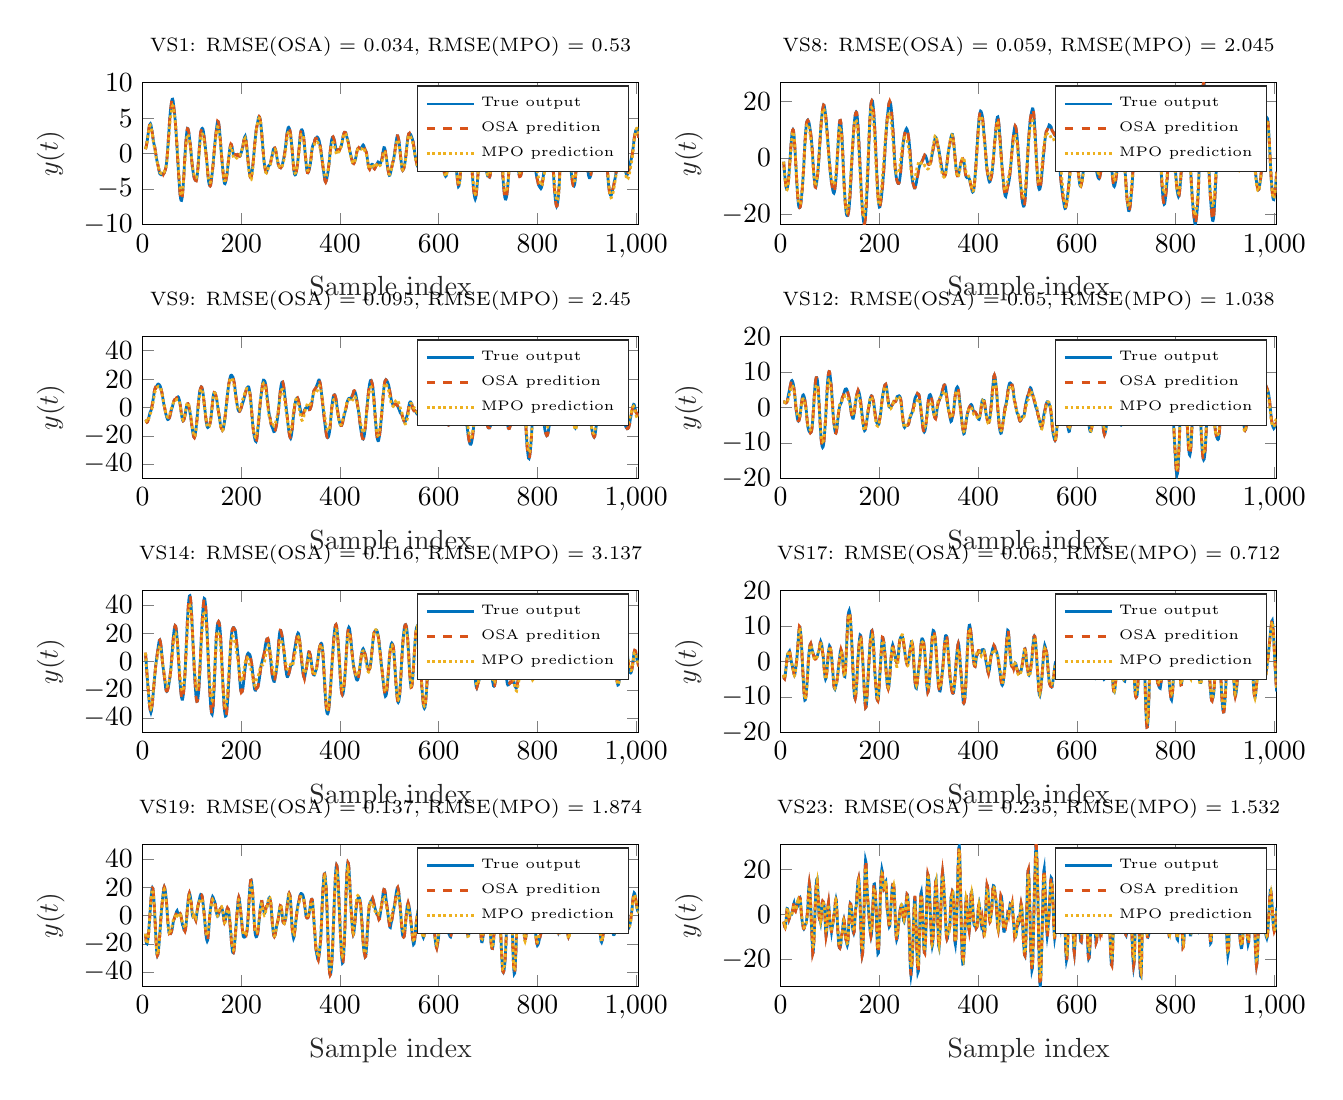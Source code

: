 % This file was created by matlab2tikz.
%
\definecolor{mycolor1}{rgb}{0.0,0.447,0.741}%
\definecolor{mycolor2}{rgb}{0.85,0.325,0.098}%
\definecolor{mycolor3}{rgb}{0.929,0.694,0.125}%
%
\begin{tikzpicture}

\begin{axis}[%
width=6.3cm,
height=1.8cm,
at={(0cm,9.677cm)},
scale only axis,
xmin=0,
xmax=1005,
xlabel style={font=\color{white!15!black}},
xlabel={Sample index},
ymin=-10,
ymax=10,
ylabel style={font=\color{white!15!black}},
ylabel={$y(t)$},
axis background/.style={fill=white},
title style={font=\scriptsize},
title={VS1: RMSE(OSA) = 0.034, RMSE(MPO) = 0.53},
legend style={legend cell align=left, align=left, draw=white!15!black,font=\fontsize{4}{5}\selectfont}
]
\addplot [color=mycolor1, line width=1.0pt]
  table[row sep=crcr]{%
6	0.655\\
7	0.876\\
8	1.212\\
9	1.598\\
10	2.063\\
11	2.596\\
13	3.595\\
14	3.981\\
15	4.125\\
16	4.203\\
17	4.046\\
18	3.663\\
19	3.218\\
20	2.814\\
21	2.274\\
22	1.783\\
23	1.397\\
24	1.128\\
25	0.792\\
27	-0.104\\
28	-0.571\\
29	-0.954\\
32	-1.906\\
33	-2.248\\
34	-2.599\\
35	-2.863\\
36	-2.919\\
37	-2.943\\
38	-2.996\\
39	-2.973\\
40	-2.892\\
41	-2.843\\
42	-2.918\\
43	-2.844\\
44	-2.701\\
45	-2.508\\
46	-2.33\\
47	-2.051\\
48	-1.633\\
49	-1.07\\
50	-0.318\\
51	0.696\\
52	1.688\\
53	2.724\\
54	3.841\\
55	4.813\\
56	5.69\\
57	6.365\\
59	7.42\\
60	7.649\\
61	7.67\\
62	7.408\\
63	6.794\\
64	6.155\\
65	5.557\\
66	4.849\\
67	3.904\\
68	2.911\\
69	1.801\\
71	-0.571\\
72	-1.739\\
73	-2.872\\
74	-3.893\\
75	-4.898\\
76	-5.739\\
77	-6.313\\
78	-6.602\\
79	-6.62\\
80	-6.347\\
81	-5.776\\
82	-4.922\\
83	-3.898\\
84	-2.705\\
85	-1.415\\
86	-0.186\\
87	0.965\\
88	1.844\\
89	2.606\\
90	3.216\\
91	3.531\\
92	3.493\\
93	3.241\\
94	2.861\\
95	2.307\\
96	1.721\\
97	1.159\\
98	0.391\\
99	-0.434\\
100	-1.192\\
101	-1.861\\
102	-2.403\\
103	-2.86\\
104	-3.233\\
105	-3.498\\
106	-3.676\\
107	-3.764\\
108	-3.816\\
109	-3.783\\
110	-3.501\\
111	-2.95\\
112	-2.208\\
113	-1.334\\
114	-0.323\\
115	0.665\\
116	1.675\\
117	2.545\\
118	3.04\\
119	3.344\\
120	3.491\\
121	3.548\\
122	3.485\\
123	3.239\\
124	2.788\\
125	2.211\\
126	1.667\\
127	1.061\\
128	0.38\\
129	-0.273\\
130	-0.941\\
131	-1.732\\
132	-2.68\\
133	-3.446\\
134	-4.004\\
135	-4.325\\
136	-4.512\\
137	-4.564\\
138	-4.417\\
139	-3.949\\
140	-3.471\\
141	-2.878\\
142	-2.199\\
143	-1.464\\
145	0.179\\
146	1.006\\
147	1.752\\
148	2.399\\
149	3.02\\
150	3.566\\
151	4.149\\
152	4.53\\
153	4.529\\
154	4.348\\
155	3.921\\
156	3.283\\
157	2.484\\
158	1.583\\
160	-0.262\\
161	-1.061\\
162	-1.8\\
163	-2.587\\
164	-3.239\\
165	-3.81\\
166	-4.212\\
167	-4.254\\
168	-4.094\\
169	-3.753\\
170	-3.361\\
171	-2.979\\
172	-2.392\\
173	-1.692\\
174	-1.03\\
175	-0.408\\
176	0.226\\
177	0.783\\
178	1.121\\
179	1.287\\
180	1.257\\
181	1.017\\
182	0.634\\
183	0.27\\
184	-0.028\\
185	-0.2\\
186	-0.168\\
187	-0.181\\
188	-0.177\\
189	-0.162\\
191	-0.254\\
192	-0.214\\
193	-0.165\\
195	-0.299\\
196	-0.351\\
197	-0.374\\
198	-0.288\\
199	-0.059\\
200	0.143\\
201	0.38\\
202	0.643\\
203	0.945\\
204	1.315\\
205	1.755\\
206	2.106\\
207	2.346\\
208	2.46\\
209	2.193\\
210	1.689\\
211	1.063\\
212	0.363\\
214	-1.245\\
215	-1.878\\
216	-2.358\\
217	-2.88\\
218	-3.225\\
219	-3.367\\
220	-3.34\\
221	-3.061\\
222	-2.545\\
223	-1.96\\
224	-1.316\\
225	-0.508\\
226	0.323\\
227	1.124\\
228	1.833\\
229	2.571\\
230	3.186\\
231	3.598\\
232	3.971\\
234	4.728\\
235	5.092\\
236	5.203\\
237	5.136\\
238	4.926\\
239	4.553\\
240	3.91\\
241	3.154\\
242	2.365\\
243	1.492\\
244	0.599\\
245	-0.224\\
246	-1.005\\
247	-1.59\\
248	-1.975\\
249	-2.391\\
250	-2.635\\
251	-2.668\\
252	-2.494\\
254	-2.055\\
255	-1.82\\
256	-1.677\\
257	-1.643\\
258	-1.595\\
259	-1.427\\
260	-1.079\\
261	-0.744\\
262	-0.463\\
263	-0.147\\
264	0.241\\
265	0.586\\
266	0.684\\
267	0.764\\
268	0.762\\
269	0.62\\
270	0.371\\
271	-0.074\\
272	-0.444\\
273	-0.836\\
274	-1.205\\
275	-1.523\\
276	-1.704\\
277	-1.862\\
278	-1.953\\
279	-1.972\\
280	-2.012\\
281	-1.921\\
282	-1.787\\
283	-1.623\\
284	-1.36\\
285	-0.989\\
286	-0.718\\
287	-0.358\\
288	0.074\\
289	0.545\\
290	1.177\\
291	1.845\\
292	2.479\\
293	2.98\\
294	3.354\\
295	3.645\\
296	3.694\\
297	3.589\\
298	3.419\\
299	3.106\\
300	2.665\\
301	2.026\\
302	1.315\\
303	0.579\\
304	-0.275\\
305	-1.186\\
306	-1.965\\
307	-2.538\\
308	-2.916\\
309	-3.014\\
310	-2.971\\
311	-2.763\\
312	-2.401\\
313	-1.947\\
314	-1.431\\
315	-0.791\\
316	-0.098\\
317	0.622\\
318	1.467\\
319	2.22\\
320	2.826\\
321	3.174\\
322	3.334\\
323	3.344\\
324	3.211\\
325	2.939\\
326	2.513\\
327	1.924\\
328	1.178\\
329	0.366\\
330	-0.353\\
331	-1.128\\
332	-1.856\\
333	-2.355\\
334	-2.657\\
335	-2.701\\
336	-2.597\\
337	-2.396\\
338	-2.128\\
339	-1.794\\
340	-1.428\\
341	-0.881\\
342	-0.175\\
343	0.435\\
344	0.863\\
345	1.14\\
346	1.307\\
347	1.404\\
348	1.597\\
349	1.935\\
350	2.078\\
351	2.185\\
352	2.2\\
353	2.184\\
354	2.302\\
355	2.253\\
356	2.131\\
357	1.996\\
358	1.754\\
359	1.396\\
360	1.061\\
361	0.624\\
362	0.065\\
363	-0.475\\
364	-1.047\\
365	-1.59\\
367	-2.614\\
368	-3.192\\
369	-3.63\\
370	-3.913\\
371	-4.013\\
372	-3.884\\
373	-3.622\\
375	-2.911\\
376	-2.443\\
377	-1.876\\
378	-1.289\\
380	0.168\\
381	0.824\\
382	1.397\\
383	1.863\\
384	2.161\\
385	2.308\\
386	2.337\\
387	2.2\\
388	1.994\\
389	1.73\\
390	1.335\\
391	0.958\\
392	0.636\\
393	0.422\\
394	0.343\\
395	0.496\\
396	0.525\\
397	0.5\\
398	0.52\\
399	0.515\\
400	0.657\\
401	0.808\\
402	0.971\\
403	1.187\\
404	1.51\\
405	1.851\\
406	2.273\\
407	2.608\\
408	2.868\\
409	2.976\\
410	2.992\\
411	2.982\\
412	2.867\\
413	2.618\\
414	2.3\\
416	1.848\\
417	1.506\\
418	1.067\\
419	0.668\\
420	0.327\\
421	0.065\\
422	-0.236\\
423	-0.564\\
424	-0.813\\
425	-1.145\\
426	-1.332\\
427	-1.37\\
428	-1.367\\
429	-1.278\\
430	-1.094\\
431	-0.881\\
432	-0.604\\
433	-0.204\\
434	0.172\\
435	0.473\\
436	0.667\\
437	0.751\\
438	0.804\\
439	0.77\\
440	0.691\\
441	0.684\\
442	0.71\\
443	0.759\\
444	0.865\\
446	1.132\\
447	1.212\\
448	1.136\\
449	0.927\\
450	0.736\\
451	0.499\\
452	0.38\\
453	0.246\\
454	-0.056\\
455	-0.489\\
456	-0.996\\
457	-1.494\\
458	-1.886\\
459	-2.124\\
460	-2.18\\
461	-2.023\\
462	-1.829\\
463	-1.643\\
464	-1.559\\
465	-1.513\\
466	-1.538\\
467	-1.665\\
468	-1.853\\
469	-2.077\\
470	-2.141\\
471	-2.038\\
472	-1.881\\
473	-1.707\\
474	-1.637\\
476	-1.317\\
477	-1.206\\
478	-1.271\\
479	-1.375\\
480	-1.434\\
481	-1.479\\
482	-1.385\\
483	-1.19\\
484	-0.973\\
485	-0.746\\
486	-0.328\\
487	0.18\\
488	0.561\\
489	0.833\\
490	0.825\\
491	0.647\\
492	0.267\\
493	-0.177\\
494	-0.61\\
495	-1.117\\
496	-1.679\\
497	-2.167\\
498	-2.562\\
499	-2.901\\
500	-3.087\\
501	-3.065\\
502	-2.839\\
503	-2.536\\
504	-2.248\\
505	-1.892\\
506	-1.55\\
507	-1.265\\
508	-0.991\\
509	-0.644\\
510	-0.248\\
512	0.682\\
514	1.792\\
515	2.199\\
516	2.474\\
517	2.461\\
518	2.255\\
519	1.922\\
520	1.464\\
521	0.861\\
522	0.175\\
523	-0.532\\
524	-1.158\\
525	-1.827\\
526	-2.223\\
527	-2.35\\
529	-2.157\\
530	-1.923\\
531	-1.553\\
532	-1.151\\
533	-0.623\\
534	0.037\\
535	0.79\\
536	1.399\\
537	1.938\\
538	2.437\\
539	2.724\\
540	2.822\\
541	2.82\\
543	2.71\\
545	2.381\\
546	2.183\\
547	1.934\\
548	1.717\\
550	0.858\\
551	0.33\\
552	-0.21\\
553	-0.539\\
555	-1.275\\
556	-1.588\\
557	-1.785\\
558	-1.882\\
559	-1.929\\
560	-2.036\\
561	-1.976\\
562	-1.722\\
563	-1.351\\
564	-1.068\\
565	-0.947\\
566	-0.87\\
567	-0.761\\
568	-0.6\\
569	-0.502\\
570	-0.215\\
571	0.031\\
572	0.247\\
573	0.497\\
575	0.947\\
577	1.656\\
578	1.836\\
580	1.965\\
582	1.931\\
583	2.023\\
584	2.014\\
585	1.916\\
586	1.885\\
587	1.913\\
588	1.824\\
589	1.591\\
590	1.406\\
591	1.321\\
592	1.289\\
593	1.008\\
594	0.712\\
595	0.571\\
596	0.335\\
597	0.163\\
598	0.058\\
599	0.002\\
600	0.08\\
601	0.216\\
602	0.292\\
603	0.34\\
604	0.255\\
605	0.057\\
606	-0.159\\
608	-1.077\\
609	-1.586\\
610	-2.104\\
611	-2.588\\
612	-2.941\\
613	-3.102\\
614	-3.227\\
615	-3.162\\
616	-2.897\\
617	-2.424\\
618	-1.849\\
619	-1.197\\
620	-0.478\\
622	1.07\\
623	1.857\\
624	2.625\\
625	3.251\\
626	3.634\\
627	3.841\\
628	3.95\\
629	3.867\\
630	3.368\\
631	2.627\\
632	1.859\\
633	0.984\\
634	-0.159\\
635	-1.358\\
636	-2.362\\
637	-3.17\\
638	-3.73\\
639	-4.278\\
640	-4.644\\
641	-4.558\\
642	-4.205\\
643	-3.58\\
644	-2.745\\
645	-1.583\\
646	-0.374\\
647	0.746\\
648	1.822\\
649	3.012\\
650	4.092\\
651	4.972\\
652	5.784\\
653	6.454\\
654	6.975\\
655	7.348\\
656	7.542\\
657	7.467\\
658	7.052\\
659	6.368\\
660	5.622\\
661	4.809\\
662	3.89\\
663	2.755\\
665	0.321\\
666	-0.836\\
667	-1.862\\
668	-2.855\\
669	-3.72\\
670	-4.605\\
671	-5.305\\
672	-5.796\\
673	-6.228\\
674	-6.428\\
675	-6.25\\
676	-5.742\\
677	-5.111\\
678	-4.359\\
679	-3.477\\
680	-2.51\\
681	-1.428\\
683	0.694\\
684	1.805\\
685	2.558\\
686	3.097\\
687	3.365\\
688	3.401\\
689	3.264\\
690	2.79\\
691	2.071\\
692	1.313\\
693	0.503\\
694	-0.476\\
695	-1.249\\
696	-2.002\\
697	-2.561\\
698	-2.893\\
699	-3.125\\
700	-3.105\\
701	-3.141\\
702	-3.281\\
703	-3.333\\
704	-3.133\\
705	-2.701\\
706	-2.098\\
708	-0.824\\
709	-0.019\\
710	1.019\\
711	2.005\\
712	2.758\\
713	3.392\\
714	3.881\\
715	4.31\\
716	4.677\\
717	4.954\\
718	5.173\\
719	5.227\\
720	5.08\\
721	4.77\\
722	4.208\\
723	3.516\\
724	2.841\\
725	1.985\\
726	1.076\\
727	0.078\\
728	-0.967\\
729	-2.089\\
730	-3.224\\
731	-4.169\\
732	-4.989\\
733	-5.722\\
734	-6.228\\
735	-6.422\\
736	-6.43\\
737	-6.241\\
738	-5.852\\
739	-5.268\\
740	-4.59\\
741	-3.722\\
742	-2.595\\
743	-1.385\\
744	-0.116\\
745	1.027\\
746	2.054\\
747	2.962\\
748	3.486\\
749	3.693\\
750	3.732\\
751	3.493\\
752	3.148\\
753	2.788\\
754	2.286\\
756	1.313\\
757	0.755\\
758	0.124\\
760	-1.262\\
761	-1.888\\
763	-3.046\\
764	-3.23\\
765	-3.218\\
766	-3.14\\
767	-2.943\\
768	-2.553\\
769	-1.911\\
770	-1.15\\
771	-0.301\\
772	0.638\\
773	1.738\\
774	2.779\\
775	3.68\\
776	4.387\\
777	4.817\\
778	5.137\\
779	5.373\\
780	5.626\\
781	5.769\\
782	5.749\\
783	5.529\\
784	5.127\\
786	3.947\\
787	3.467\\
788	2.942\\
789	2.48\\
790	1.927\\
791	1.458\\
792	0.868\\
793	0.207\\
794	-0.543\\
795	-1.362\\
796	-2.037\\
797	-2.658\\
798	-3.078\\
799	-3.431\\
800	-3.758\\
801	-4.051\\
802	-4.365\\
803	-4.534\\
804	-4.661\\
805	-4.753\\
806	-4.868\\
807	-4.955\\
808	-4.848\\
809	-4.597\\
810	-4.219\\
811	-3.704\\
812	-3.107\\
813	-2.592\\
814	-2.044\\
815	-1.429\\
816	-0.671\\
817	0.013\\
818	0.78\\
819	1.526\\
820	2.297\\
821	2.945\\
822	3.414\\
823	3.652\\
824	3.531\\
825	3.132\\
826	2.591\\
827	1.95\\
828	1.213\\
829	0.401\\
830	-0.446\\
831	-1.373\\
832	-2.346\\
834	-4.515\\
835	-5.454\\
836	-6.296\\
837	-6.875\\
838	-7.248\\
839	-7.447\\
840	-7.311\\
841	-6.945\\
842	-6.392\\
843	-5.545\\
844	-4.452\\
845	-3.015\\
846	-1.562\\
847	-0.316\\
848	1.006\\
849	2.379\\
850	3.575\\
851	4.804\\
852	5.749\\
853	6.418\\
854	6.883\\
855	6.981\\
856	6.831\\
857	6.435\\
858	5.773\\
859	5.03\\
860	4.157\\
861	3.245\\
862	2.405\\
863	1.606\\
864	0.778\\
865	-0.152\\
866	-0.941\\
867	-1.694\\
868	-2.332\\
869	-2.955\\
870	-3.556\\
871	-4.046\\
872	-4.368\\
873	-4.553\\
874	-4.594\\
875	-4.437\\
876	-4.088\\
877	-3.375\\
878	-2.573\\
879	-1.539\\
880	-0.411\\
881	0.789\\
882	2.081\\
883	3.423\\
884	4.484\\
885	5.213\\
886	5.932\\
887	6.477\\
888	6.726\\
889	6.851\\
890	6.833\\
891	6.512\\
892	6.154\\
893	5.741\\
894	5.123\\
896	3.648\\
897	2.78\\
898	1.734\\
900	-0.211\\
901	-1.213\\
902	-2.237\\
903	-2.894\\
904	-3.228\\
905	-3.404\\
906	-3.404\\
907	-3.29\\
908	-3.065\\
909	-2.711\\
910	-2.102\\
911	-1.282\\
912	-0.246\\
914	1.943\\
916	3.729\\
917	4.554\\
918	4.951\\
919	5.236\\
920	5.328\\
921	5.233\\
922	5.057\\
923	4.941\\
924	4.958\\
925	4.889\\
926	4.774\\
927	4.704\\
928	4.516\\
929	4.191\\
930	3.766\\
931	3.361\\
932	3.067\\
933	2.74\\
935	2.284\\
936	1.952\\
937	1.514\\
938	0.94\\
939	0.167\\
941	-1.687\\
942	-2.597\\
943	-3.537\\
944	-4.312\\
945	-4.917\\
946	-5.474\\
947	-5.699\\
948	-5.873\\
949	-5.952\\
950	-5.78\\
951	-5.486\\
952	-5.226\\
953	-4.995\\
954	-4.702\\
955	-4.334\\
956	-3.891\\
957	-3.612\\
958	-3.274\\
959	-2.838\\
960	-2.42\\
961	-1.956\\
962	-1.424\\
963	-0.948\\
964	-0.401\\
965	0.049\\
966	0.217\\
967	0.212\\
968	0.116\\
969	0.041\\
970	-0.175\\
971	-0.457\\
972	-0.692\\
973	-0.864\\
974	-1.218\\
975	-1.541\\
976	-1.781\\
977	-2.005\\
978	-2.299\\
979	-2.659\\
980	-2.893\\
981	-3.081\\
982	-2.995\\
983	-2.835\\
984	-2.589\\
985	-2.386\\
986	-2.166\\
987	-1.734\\
988	-1.348\\
990	-0.803\\
991	-0.448\\
992	-0.131\\
993	0.335\\
994	0.881\\
995	1.492\\
996	2.091\\
997	2.511\\
998	2.892\\
999	3.2\\
1000	3.399\\
1001	3.496\\
1002	3.441\\
1003	3.2\\
1004	2.779\\
1005	2.236\\
};
\addlegendentry{True output}

\addplot [color=mycolor2, dashed, line width=1.0pt]
  table[row sep=crcr]{%
6	0.601\\
7	0.88\\
8	1.148\\
9	1.612\\
10	2.003\\
11	2.631\\
12	3.033\\
13	3.599\\
14	4.004\\
15	4.118\\
16	4.219\\
17	4.044\\
18	3.662\\
19	3.224\\
20	2.774\\
21	2.288\\
22	1.751\\
23	1.354\\
24	1.126\\
25	0.821\\
26	0.343\\
27	-0.1\\
28	-0.56\\
29	-0.966\\
30	-1.277\\
31	-1.574\\
32	-1.88\\
34	-2.629\\
35	-2.842\\
36	-2.942\\
37	-2.91\\
38	-3.05\\
39	-2.936\\
40	-2.886\\
41	-2.803\\
42	-2.958\\
43	-2.825\\
44	-2.738\\
45	-2.481\\
46	-2.321\\
47	-2.094\\
48	-1.679\\
49	-1.117\\
50	-0.309\\
51	0.633\\
52	1.679\\
53	2.647\\
54	3.855\\
55	4.806\\
56	5.716\\
58	6.891\\
59	7.385\\
60	7.666\\
61	7.67\\
62	7.445\\
63	6.713\\
64	6.171\\
65	5.533\\
66	4.871\\
67	3.901\\
68	2.857\\
69	1.836\\
70	0.659\\
72	-1.765\\
73	-2.872\\
75	-4.862\\
76	-5.753\\
77	-6.328\\
78	-6.632\\
79	-6.627\\
80	-6.364\\
81	-5.768\\
82	-4.968\\
83	-3.895\\
84	-2.744\\
85	-1.353\\
86	-0.215\\
87	0.973\\
88	1.837\\
89	2.627\\
90	3.241\\
91	3.517\\
92	3.492\\
93	3.232\\
94	2.879\\
95	2.304\\
96	1.66\\
97	1.175\\
98	0.403\\
99	-0.451\\
101	-1.913\\
102	-2.375\\
103	-2.872\\
104	-3.237\\
105	-3.5\\
106	-3.662\\
107	-3.782\\
108	-3.785\\
109	-3.832\\
110	-3.506\\
111	-3.001\\
112	-2.258\\
113	-1.321\\
115	0.635\\
116	1.65\\
117	2.602\\
118	3.08\\
119	3.294\\
120	3.48\\
121	3.526\\
122	3.503\\
123	3.21\\
124	2.783\\
125	2.176\\
127	1.103\\
128	0.344\\
129	-0.28\\
130	-0.963\\
131	-1.659\\
132	-2.648\\
133	-3.494\\
134	-4.026\\
135	-4.351\\
136	-4.48\\
137	-4.566\\
138	-4.461\\
139	-3.992\\
140	-3.434\\
141	-2.866\\
143	-1.531\\
144	-0.656\\
145	0.184\\
146	1.042\\
147	1.707\\
148	2.347\\
149	3.012\\
150	3.572\\
151	4.12\\
152	4.56\\
153	4.489\\
154	4.396\\
155	3.92\\
156	3.318\\
158	1.586\\
159	0.632\\
160	-0.245\\
161	-1.09\\
162	-1.803\\
163	-2.591\\
164	-3.23\\
165	-3.773\\
166	-4.28\\
167	-4.242\\
168	-4.14\\
169	-3.755\\
170	-3.329\\
171	-2.975\\
172	-2.449\\
173	-1.664\\
174	-1.069\\
175	-0.38\\
176	0.226\\
177	0.735\\
178	1.123\\
179	1.345\\
180	1.276\\
181	0.966\\
182	0.621\\
183	0.246\\
184	-0.034\\
185	-0.22\\
186	-0.232\\
187	-0.192\\
188	-0.141\\
189	-0.144\\
191	-0.276\\
192	-0.221\\
193	-0.146\\
194	-0.201\\
195	-0.326\\
196	-0.39\\
197	-0.371\\
198	-0.299\\
200	0.123\\
202	0.627\\
203	0.937\\
204	1.268\\
205	1.759\\
206	2.098\\
207	2.321\\
208	2.51\\
209	2.212\\
210	1.724\\
211	1.003\\
212	0.375\\
214	-1.244\\
215	-1.971\\
216	-2.353\\
217	-2.875\\
218	-3.238\\
219	-3.388\\
220	-3.381\\
221	-3.06\\
222	-2.558\\
223	-1.956\\
224	-1.328\\
225	-0.529\\
227	1.149\\
228	1.81\\
229	2.565\\
230	3.164\\
231	3.588\\
233	4.357\\
234	4.597\\
235	5.129\\
236	5.234\\
237	5.15\\
238	4.902\\
239	4.528\\
240	3.974\\
241	3.149\\
242	2.361\\
243	1.466\\
244	0.589\\
245	-0.227\\
246	-0.97\\
247	-1.678\\
248	-1.965\\
249	-2.409\\
250	-2.62\\
251	-2.667\\
252	-2.54\\
253	-2.258\\
254	-2.03\\
255	-1.812\\
256	-1.646\\
257	-1.655\\
258	-1.57\\
259	-1.465\\
260	-1.142\\
261	-0.696\\
262	-0.498\\
263	-0.163\\
264	0.195\\
265	0.645\\
266	0.68\\
267	0.741\\
268	0.782\\
269	0.618\\
270	0.41\\
271	-0.08\\
272	-0.475\\
273	-0.837\\
274	-1.19\\
275	-1.554\\
276	-1.71\\
277	-1.875\\
278	-1.962\\
279	-1.968\\
280	-2.015\\
282	-1.821\\
283	-1.657\\
284	-1.354\\
285	-0.98\\
286	-0.738\\
287	-0.411\\
288	0.071\\
289	0.52\\
290	1.153\\
291	1.837\\
293	3.001\\
294	3.347\\
295	3.668\\
296	3.706\\
297	3.544\\
298	3.398\\
299	3.12\\
300	2.695\\
301	1.969\\
302	1.326\\
303	0.608\\
304	-0.296\\
305	-1.179\\
306	-1.973\\
307	-2.612\\
308	-2.903\\
309	-3.044\\
310	-2.945\\
311	-2.833\\
312	-2.41\\
313	-1.908\\
314	-1.468\\
315	-0.786\\
316	-0.146\\
317	0.626\\
318	1.411\\
319	2.265\\
320	2.829\\
321	3.165\\
322	3.311\\
323	3.375\\
324	3.214\\
325	2.963\\
326	2.468\\
327	1.938\\
328	1.23\\
329	0.331\\
330	-0.344\\
331	-1.137\\
332	-1.867\\
333	-2.37\\
334	-2.696\\
335	-2.699\\
336	-2.615\\
337	-2.392\\
338	-2.128\\
339	-1.797\\
340	-1.413\\
341	-0.921\\
342	-0.196\\
343	0.45\\
344	0.874\\
345	1.143\\
346	1.317\\
347	1.374\\
348	1.537\\
349	1.925\\
350	2.068\\
351	2.167\\
352	2.182\\
353	2.162\\
354	2.308\\
355	2.233\\
356	2.148\\
357	1.935\\
358	1.795\\
359	1.404\\
360	1.053\\
361	0.625\\
363	-0.477\\
364	-1.022\\
365	-1.604\\
366	-2.109\\
367	-2.575\\
368	-3.193\\
369	-3.639\\
370	-3.919\\
371	-4.046\\
372	-3.886\\
373	-3.614\\
374	-3.286\\
375	-2.901\\
376	-2.466\\
377	-1.85\\
378	-1.325\\
379	-0.591\\
380	0.172\\
381	0.786\\
382	1.45\\
383	1.825\\
384	2.167\\
385	2.296\\
386	2.352\\
387	2.178\\
388	1.983\\
389	1.714\\
390	1.296\\
391	0.973\\
392	0.601\\
393	0.392\\
394	0.28\\
395	0.499\\
396	0.539\\
397	0.497\\
398	0.52\\
399	0.476\\
400	0.638\\
401	0.828\\
402	0.943\\
403	1.158\\
404	1.456\\
405	1.851\\
406	2.282\\
407	2.601\\
408	2.836\\
409	2.995\\
410	3.0\\
411	2.965\\
412	2.881\\
413	2.593\\
414	2.285\\
415	2.059\\
416	1.882\\
418	1.068\\
419	0.698\\
420	0.24\\
421	0.122\\
422	-0.222\\
423	-0.575\\
424	-0.84\\
425	-1.126\\
426	-1.335\\
427	-1.353\\
428	-1.42\\
429	-1.299\\
430	-1.074\\
431	-0.883\\
432	-0.621\\
433	-0.233\\
434	0.197\\
435	0.46\\
436	0.697\\
437	0.732\\
438	0.827\\
439	0.741\\
440	0.684\\
442	0.678\\
443	0.735\\
444	0.831\\
445	1.014\\
446	1.136\\
447	1.206\\
448	1.115\\
449	0.982\\
450	0.706\\
451	0.483\\
452	0.334\\
453	0.262\\
454	-0.033\\
455	-0.464\\
456	-1.012\\
457	-1.506\\
458	-1.894\\
459	-2.129\\
460	-2.237\\
461	-2.077\\
462	-1.772\\
463	-1.654\\
464	-1.504\\
465	-1.537\\
466	-1.496\\
467	-1.707\\
468	-1.785\\
469	-2.113\\
470	-2.178\\
472	-1.925\\
473	-1.678\\
474	-1.659\\
475	-1.473\\
476	-1.332\\
477	-1.182\\
478	-1.242\\
479	-1.389\\
480	-1.465\\
481	-1.492\\
482	-1.411\\
484	-1.001\\
485	-0.769\\
486	-0.369\\
487	0.208\\
488	0.53\\
489	0.84\\
490	0.865\\
491	0.633\\
492	0.34\\
493	-0.234\\
494	-0.617\\
495	-1.151\\
496	-1.649\\
497	-2.16\\
498	-2.602\\
499	-2.943\\
500	-3.064\\
501	-3.112\\
502	-2.852\\
503	-2.524\\
504	-2.243\\
505	-1.913\\
506	-1.537\\
507	-1.232\\
508	-1.021\\
509	-0.672\\
510	-0.282\\
511	0.193\\
512	0.698\\
513	1.176\\
514	1.792\\
515	2.181\\
516	2.513\\
517	2.513\\
518	2.201\\
519	1.929\\
520	1.497\\
521	0.851\\
522	0.193\\
523	-0.586\\
524	-1.16\\
525	-1.822\\
526	-2.267\\
527	-2.378\\
528	-2.293\\
529	-2.151\\
530	-1.915\\
531	-1.551\\
532	-1.174\\
533	-0.615\\
534	-0.017\\
535	0.789\\
536	1.437\\
537	1.925\\
538	2.399\\
539	2.771\\
540	2.778\\
541	2.864\\
542	2.706\\
543	2.687\\
544	2.516\\
545	2.383\\
546	2.187\\
547	1.878\\
548	1.751\\
549	1.29\\
550	0.886\\
551	0.317\\
552	-0.224\\
553	-0.554\\
554	-0.904\\
555	-1.266\\
557	-1.873\\
558	-1.838\\
559	-1.89\\
560	-2.069\\
561	-2.025\\
562	-1.718\\
563	-1.333\\
564	-1.073\\
565	-0.901\\
566	-0.889\\
567	-0.785\\
568	-0.61\\
569	-0.449\\
570	-0.309\\
571	0.013\\
572	0.23\\
573	0.553\\
574	0.664\\
575	0.912\\
576	1.287\\
577	1.617\\
578	1.918\\
579	1.841\\
580	1.968\\
581	1.894\\
583	2.019\\
584	1.999\\
585	1.869\\
586	1.886\\
587	1.892\\
588	1.877\\
589	1.569\\
590	1.349\\
592	1.271\\
593	1.128\\
594	0.604\\
595	0.536\\
596	0.325\\
597	0.234\\
598	0.001\\
599	-0.013\\
600	0.005\\
601	0.236\\
602	0.327\\
603	0.365\\
604	0.237\\
605	0.002\\
606	-0.053\\
607	-0.606\\
608	-1.066\\
609	-1.629\\
610	-2.125\\
611	-2.567\\
612	-2.912\\
613	-3.134\\
614	-3.303\\
615	-3.156\\
616	-2.876\\
617	-2.444\\
618	-1.875\\
619	-1.221\\
620	-0.482\\
621	0.325\\
622	1.043\\
624	2.599\\
625	3.288\\
626	3.604\\
627	3.907\\
628	3.854\\
629	3.876\\
630	3.429\\
631	2.646\\
633	0.99\\
634	-0.123\\
635	-1.389\\
636	-2.353\\
637	-3.242\\
638	-3.722\\
639	-4.264\\
640	-4.667\\
641	-4.617\\
642	-4.243\\
643	-3.589\\
644	-2.744\\
645	-1.632\\
646	-0.4\\
647	0.76\\
648	1.846\\
649	2.967\\
650	4.071\\
651	4.971\\
652	5.755\\
653	6.424\\
654	6.976\\
655	7.337\\
656	7.484\\
657	7.521\\
658	7.071\\
659	6.305\\
660	5.651\\
661	4.752\\
662	3.951\\
663	2.766\\
664	1.523\\
665	0.3\\
666	-0.819\\
667	-1.868\\
668	-2.794\\
669	-3.745\\
670	-4.618\\
671	-5.275\\
672	-5.726\\
673	-6.277\\
674	-6.43\\
675	-6.282\\
676	-5.769\\
677	-5.063\\
678	-4.383\\
679	-3.495\\
680	-2.508\\
681	-1.474\\
682	-0.302\\
683	0.652\\
684	1.76\\
685	2.581\\
686	3.111\\
687	3.431\\
688	3.357\\
689	3.237\\
690	2.814\\
691	2.117\\
692	1.285\\
693	0.472\\
694	-0.483\\
695	-1.286\\
696	-1.935\\
697	-2.641\\
698	-2.921\\
699	-3.128\\
700	-3.11\\
701	-3.07\\
702	-3.296\\
703	-3.317\\
704	-3.188\\
705	-2.739\\
706	-2.079\\
707	-1.505\\
708	-0.838\\
709	-0.064\\
710	0.965\\
711	2.038\\
712	2.763\\
713	3.345\\
714	3.879\\
715	4.273\\
716	4.681\\
717	4.924\\
718	5.129\\
719	5.182\\
720	5.127\\
721	4.81\\
722	4.178\\
723	3.49\\
724	2.817\\
725	2.06\\
726	1.081\\
727	0.059\\
728	-0.983\\
729	-2.007\\
730	-3.231\\
731	-4.16\\
732	-4.994\\
733	-5.76\\
734	-6.206\\
735	-6.415\\
736	-6.434\\
737	-6.25\\
738	-5.891\\
739	-5.267\\
740	-4.53\\
741	-3.811\\
742	-2.61\\
743	-1.431\\
744	-0.107\\
745	1.094\\
746	1.973\\
747	2.992\\
748	3.507\\
749	3.687\\
750	3.759\\
751	3.495\\
752	3.084\\
753	2.766\\
754	2.301\\
755	1.774\\
756	1.28\\
757	0.741\\
758	0.168\\
759	-0.564\\
760	-1.235\\
761	-1.931\\
762	-2.453\\
763	-3.044\\
764	-3.269\\
765	-3.243\\
766	-3.167\\
768	-2.622\\
769	-1.94\\
770	-1.165\\
771	-0.294\\
772	0.559\\
773	1.726\\
774	2.78\\
775	3.666\\
776	4.385\\
777	4.832\\
778	5.062\\
779	5.387\\
780	5.579\\
781	5.75\\
782	5.719\\
783	5.532\\
784	5.134\\
785	4.57\\
786	3.865\\
787	3.463\\
788	2.933\\
789	2.466\\
790	1.98\\
791	1.41\\
792	0.909\\
793	0.209\\
794	-0.464\\
795	-1.384\\
796	-2.043\\
797	-2.683\\
798	-3.047\\
799	-3.433\\
800	-3.743\\
801	-4.038\\
802	-4.353\\
803	-4.498\\
804	-4.688\\
805	-4.713\\
806	-4.833\\
807	-4.971\\
808	-4.883\\
809	-4.591\\
810	-4.221\\
811	-3.753\\
812	-3.121\\
813	-2.55\\
814	-2.078\\
816	-0.747\\
818	0.77\\
819	1.517\\
820	2.241\\
821	2.952\\
822	3.431\\
823	3.701\\
824	3.533\\
825	3.115\\
826	2.608\\
827	1.974\\
828	1.135\\
829	0.463\\
830	-0.501\\
831	-1.323\\
832	-2.348\\
833	-3.397\\
834	-4.505\\
835	-5.46\\
836	-6.342\\
837	-6.82\\
838	-7.287\\
839	-7.43\\
840	-7.383\\
841	-6.942\\
842	-6.373\\
843	-5.585\\
844	-4.523\\
845	-3.04\\
846	-1.536\\
847	-0.302\\
848	0.975\\
849	2.284\\
850	3.607\\
851	4.771\\
852	5.766\\
853	6.354\\
854	6.895\\
855	6.982\\
856	6.835\\
857	6.428\\
858	5.768\\
859	4.963\\
860	4.175\\
861	3.253\\
862	2.378\\
863	1.592\\
865	-0.093\\
866	-0.944\\
867	-1.702\\
868	-2.329\\
869	-2.947\\
870	-3.538\\
871	-4.023\\
872	-4.412\\
873	-4.563\\
874	-4.571\\
875	-4.46\\
876	-4.124\\
877	-3.438\\
878	-2.566\\
879	-1.557\\
880	-0.439\\
881	0.754\\
882	2.036\\
883	3.411\\
884	4.558\\
885	5.2\\
886	5.86\\
887	6.472\\
888	6.758\\
889	6.832\\
890	6.803\\
891	6.5\\
892	6.132\\
893	5.746\\
894	5.166\\
895	4.348\\
896	3.633\\
897	2.822\\
898	1.75\\
899	0.804\\
900	-0.232\\
901	-1.236\\
902	-2.176\\
903	-2.944\\
904	-3.267\\
905	-3.422\\
906	-3.405\\
907	-3.279\\
908	-3.073\\
909	-2.75\\
910	-2.103\\
911	-1.344\\
912	-0.273\\
913	0.826\\
914	1.972\\
915	2.813\\
916	3.683\\
917	4.588\\
918	4.987\\
919	5.18\\
920	5.363\\
921	5.161\\
922	5.053\\
923	4.934\\
925	4.858\\
926	4.777\\
927	4.704\\
928	4.513\\
929	4.233\\
930	3.761\\
931	3.355\\
932	3.026\\
933	2.761\\
934	2.478\\
935	2.338\\
936	1.894\\
937	1.569\\
938	0.981\\
939	0.175\\
940	-0.734\\
941	-1.715\\
942	-2.552\\
943	-3.549\\
944	-4.343\\
946	-5.482\\
947	-5.714\\
949	-5.962\\
950	-5.775\\
951	-5.48\\
952	-5.204\\
953	-4.949\\
954	-4.708\\
955	-4.365\\
956	-3.871\\
957	-3.548\\
958	-3.329\\
959	-2.853\\
960	-2.417\\
961	-1.962\\
962	-1.418\\
963	-0.981\\
964	-0.397\\
965	0.047\\
966	0.274\\
967	0.234\\
968	0.086\\
969	0.003\\
970	-0.155\\
971	-0.441\\
972	-0.742\\
973	-0.896\\
974	-1.236\\
975	-1.49\\
976	-1.853\\
977	-1.993\\
978	-2.316\\
979	-2.653\\
980	-2.905\\
981	-3.107\\
982	-3.034\\
983	-2.857\\
984	-2.612\\
985	-2.345\\
986	-2.205\\
987	-1.752\\
988	-1.377\\
989	-1.035\\
990	-0.804\\
991	-0.523\\
992	-0.164\\
993	0.335\\
994	0.853\\
995	1.426\\
996	2.109\\
997	2.519\\
998	2.861\\
999	3.228\\
1000	3.375\\
1001	3.508\\
1002	3.432\\
1003	3.21\\
1004	2.794\\
1005	2.229\\
};
\addlegendentry{OSA predition}

\addplot [color=mycolor3, line width=1.0pt,densely dotted, mark options={solid, mycolor3}]
  table[row sep=crcr]{%
6	0.655\\
7	0.876\\
8	1.212\\
9	1.598\\
10	2.003\\
11	2.525\\
12	2.953\\
13	3.405\\
14	3.774\\
15	3.898\\
16	3.979\\
17	3.831\\
18	3.463\\
19	3.045\\
20	2.632\\
21	2.11\\
22	1.612\\
23	1.185\\
24	0.891\\
25	0.573\\
26	0.143\\
27	-0.273\\
28	-0.696\\
29	-1.044\\
30	-1.329\\
31	-1.597\\
32	-1.844\\
33	-2.129\\
34	-2.46\\
35	-2.683\\
36	-2.729\\
37	-2.717\\
38	-2.8\\
39	-2.772\\
40	-2.687\\
41	-2.608\\
42	-2.709\\
43	-2.645\\
44	-2.554\\
45	-2.385\\
46	-2.228\\
47	-2.018\\
48	-1.708\\
49	-1.283\\
50	-0.638\\
51	0.222\\
52	1.081\\
53	1.94\\
54	2.939\\
55	3.827\\
56	4.682\\
57	5.309\\
58	5.832\\
59	6.36\\
60	6.65\\
61	6.765\\
62	6.661\\
63	6.139\\
64	5.637\\
65	5.17\\
66	4.626\\
67	3.842\\
68	2.953\\
69	1.985\\
70	0.973\\
71	-0.052\\
72	-1.112\\
73	-2.161\\
74	-3.102\\
75	-4.027\\
76	-4.843\\
77	-5.441\\
78	-5.812\\
79	-5.94\\
80	-5.813\\
81	-5.394\\
82	-4.747\\
83	-3.92\\
84	-2.952\\
85	-1.804\\
86	-0.734\\
87	0.29\\
88	1.069\\
89	1.781\\
90	2.397\\
91	2.727\\
92	2.732\\
93	2.543\\
94	2.267\\
95	1.829\\
96	1.312\\
97	0.855\\
98	0.216\\
99	-0.501\\
100	-1.135\\
101	-1.738\\
102	-2.188\\
103	-2.575\\
104	-2.897\\
105	-3.124\\
106	-3.265\\
107	-3.352\\
108	-3.387\\
109	-3.403\\
110	-3.184\\
111	-2.752\\
112	-2.175\\
113	-1.438\\
114	-0.578\\
115	0.244\\
116	1.091\\
117	1.886\\
118	2.367\\
119	2.62\\
120	2.737\\
121	2.779\\
122	2.749\\
123	2.53\\
124	2.128\\
125	1.591\\
126	1.089\\
127	0.592\\
128	-0.007\\
129	-0.572\\
130	-1.161\\
131	-1.793\\
132	-2.56\\
133	-3.214\\
134	-3.689\\
135	-3.958\\
136	-4.072\\
137	-4.075\\
138	-3.946\\
139	-3.549\\
140	-3.106\\
141	-2.553\\
142	-1.926\\
143	-1.32\\
144	-0.631\\
145	0.078\\
146	0.833\\
147	1.464\\
148	1.963\\
149	2.46\\
150	2.918\\
151	3.408\\
152	3.76\\
153	3.715\\
154	3.572\\
155	3.206\\
156	2.683\\
157	1.979\\
158	1.195\\
159	0.373\\
160	-0.413\\
161	-1.108\\
162	-1.746\\
163	-2.438\\
164	-2.994\\
165	-3.446\\
166	-3.821\\
167	-3.832\\
168	-3.699\\
169	-3.396\\
170	-3.018\\
171	-2.663\\
172	-2.174\\
173	-1.54\\
174	-0.985\\
175	-0.44\\
176	0.122\\
177	0.562\\
178	0.804\\
179	0.952\\
180	0.926\\
181	0.643\\
182	0.226\\
183	-0.173\\
184	-0.491\\
185	-0.684\\
186	-0.716\\
187	-0.771\\
188	-0.746\\
189	-0.676\\
190	-0.659\\
191	-0.652\\
192	-0.549\\
193	-0.404\\
194	-0.343\\
195	-0.31\\
196	-0.305\\
197	-0.263\\
198	-0.126\\
199	0.114\\
200	0.306\\
201	0.529\\
202	0.758\\
203	1.018\\
204	1.3\\
205	1.665\\
206	1.942\\
207	2.092\\
208	2.181\\
209	1.915\\
210	1.449\\
211	0.803\\
212	0.112\\
213	-0.67\\
214	-1.441\\
215	-2.13\\
216	-2.638\\
217	-3.164\\
218	-3.519\\
219	-3.681\\
220	-3.696\\
221	-3.437\\
222	-2.937\\
223	-2.348\\
224	-1.697\\
225	-0.888\\
226	-0.052\\
227	0.797\\
228	1.538\\
229	2.311\\
230	2.952\\
231	3.391\\
232	3.801\\
233	4.23\\
234	4.523\\
235	4.869\\
236	5.009\\
237	4.981\\
238	4.786\\
239	4.411\\
240	3.843\\
241	3.148\\
242	2.409\\
243	1.56\\
244	0.681\\
245	-0.132\\
246	-0.871\\
247	-1.513\\
248	-1.936\\
249	-2.401\\
250	-2.679\\
251	-2.742\\
252	-2.643\\
253	-2.466\\
254	-2.251\\
255	-2.014\\
256	-1.832\\
257	-1.772\\
258	-1.67\\
259	-1.488\\
260	-1.183\\
261	-0.826\\
262	-0.558\\
263	-0.267\\
264	0.061\\
265	0.421\\
266	0.53\\
267	0.598\\
268	0.615\\
269	0.495\\
270	0.308\\
271	-0.086\\
272	-0.439\\
273	-0.81\\
274	-1.141\\
275	-1.46\\
276	-1.646\\
277	-1.82\\
278	-1.936\\
279	-1.973\\
280	-2.034\\
281	-1.958\\
282	-1.872\\
283	-1.78\\
284	-1.566\\
285	-1.227\\
286	-1.001\\
287	-0.724\\
288	-0.354\\
289	0.052\\
290	0.617\\
291	1.239\\
292	1.793\\
293	2.271\\
294	2.643\\
295	2.979\\
296	3.104\\
297	3.045\\
298	2.924\\
299	2.697\\
300	2.382\\
301	1.811\\
302	1.191\\
303	0.581\\
304	-0.178\\
305	-0.994\\
306	-1.695\\
307	-2.275\\
308	-2.646\\
309	-2.774\\
310	-2.741\\
311	-2.622\\
312	-2.353\\
313	-1.943\\
314	-1.513\\
315	-0.947\\
316	-0.364\\
317	0.269\\
318	0.989\\
319	1.692\\
320	2.268\\
321	2.594\\
322	2.731\\
323	2.776\\
324	2.696\\
325	2.516\\
326	2.147\\
327	1.644\\
328	1.047\\
329	0.339\\
330	-0.269\\
331	-0.947\\
332	-1.597\\
333	-2.044\\
334	-2.343\\
335	-2.387\\
336	-2.309\\
337	-2.139\\
338	-1.91\\
339	-1.624\\
340	-1.296\\
341	-0.832\\
342	-0.225\\
343	0.315\\
344	0.688\\
345	0.918\\
346	1.057\\
347	1.105\\
348	1.204\\
349	1.467\\
350	1.549\\
351	1.599\\
352	1.566\\
353	1.508\\
354	1.619\\
355	1.57\\
356	1.49\\
357	1.358\\
358	1.191\\
359	0.932\\
360	0.697\\
361	0.37\\
362	-0.063\\
363	-0.481\\
364	-0.909\\
365	-1.336\\
366	-1.75\\
367	-2.142\\
368	-2.625\\
369	-3.004\\
370	-3.256\\
371	-3.382\\
372	-3.298\\
373	-3.09\\
374	-2.828\\
375	-2.563\\
376	-2.221\\
377	-1.756\\
378	-1.31\\
379	-0.745\\
380	-0.149\\
381	0.351\\
382	0.847\\
383	1.217\\
384	1.451\\
385	1.554\\
386	1.583\\
387	1.45\\
388	1.267\\
389	1.039\\
390	0.668\\
391	0.359\\
392	0.09\\
393	-0.079\\
394	-0.152\\
395	0.038\\
396	0.137\\
397	0.187\\
398	0.291\\
399	0.336\\
400	0.521\\
401	0.744\\
402	0.948\\
403	1.178\\
404	1.468\\
405	1.788\\
406	2.204\\
407	2.527\\
408	2.744\\
409	2.84\\
410	2.857\\
411	2.833\\
412	2.725\\
413	2.464\\
414	2.126\\
415	1.875\\
416	1.664\\
417	1.311\\
418	0.87\\
419	0.51\\
420	0.12\\
421	-0.115\\
422	-0.371\\
423	-0.669\\
424	-0.911\\
425	-1.209\\
426	-1.364\\
427	-1.355\\
428	-1.361\\
429	-1.295\\
430	-1.106\\
431	-0.891\\
432	-0.633\\
433	-0.275\\
434	0.094\\
435	0.376\\
436	0.586\\
437	0.665\\
438	0.74\\
439	0.701\\
440	0.614\\
441	0.6\\
442	0.59\\
443	0.59\\
444	0.627\\
445	0.725\\
446	0.831\\
447	0.889\\
448	0.784\\
449	0.618\\
450	0.444\\
451	0.218\\
452	0.08\\
453	-0.039\\
454	-0.293\\
455	-0.652\\
456	-1.103\\
457	-1.553\\
458	-1.902\\
459	-2.101\\
460	-2.176\\
461	-2.083\\
462	-1.88\\
463	-1.7\\
464	-1.568\\
465	-1.506\\
466	-1.474\\
467	-1.594\\
468	-1.707\\
469	-1.905\\
470	-1.988\\
471	-1.911\\
472	-1.825\\
473	-1.685\\
474	-1.671\\
475	-1.561\\
476	-1.454\\
477	-1.367\\
478	-1.422\\
479	-1.53\\
480	-1.618\\
481	-1.691\\
482	-1.639\\
483	-1.488\\
484	-1.329\\
485	-1.162\\
486	-0.822\\
487	-0.336\\
488	0.009\\
489	0.276\\
490	0.326\\
491	0.2\\
492	-0.041\\
493	-0.405\\
494	-0.757\\
495	-1.207\\
496	-1.678\\
497	-2.071\\
498	-2.423\\
499	-2.761\\
500	-2.918\\
501	-2.922\\
502	-2.736\\
503	-2.456\\
504	-2.191\\
505	-1.883\\
506	-1.571\\
507	-1.282\\
508	-1.04\\
509	-0.748\\
510	-0.428\\
511	-0.048\\
512	0.366\\
513	0.821\\
514	1.299\\
515	1.638\\
516	1.907\\
517	1.958\\
518	1.767\\
519	1.478\\
520	1.117\\
521	0.603\\
522	0.028\\
523	-0.62\\
524	-1.181\\
525	-1.777\\
526	-2.15\\
527	-2.28\\
528	-2.221\\
529	-2.153\\
530	-1.935\\
531	-1.58\\
532	-1.215\\
533	-0.709\\
534	-0.121\\
535	0.573\\
536	1.176\\
537	1.699\\
538	2.152\\
539	2.459\\
540	2.539\\
541	2.574\\
542	2.503\\
543	2.417\\
544	2.216\\
545	2.032\\
546	1.836\\
547	1.542\\
548	1.338\\
549	0.938\\
550	0.566\\
551	0.092\\
552	-0.402\\
553	-0.69\\
554	-1.006\\
555	-1.311\\
556	-1.544\\
557	-1.758\\
558	-1.816\\
559	-1.787\\
560	-1.871\\
561	-1.842\\
562	-1.607\\
563	-1.238\\
564	-0.97\\
565	-0.824\\
566	-0.75\\
567	-0.675\\
568	-0.553\\
569	-0.439\\
570	-0.239\\
571	-0.086\\
572	0.038\\
573	0.264\\
574	0.408\\
575	0.535\\
576	0.807\\
577	1.062\\
578	1.256\\
579	1.287\\
580	1.34\\
581	1.29\\
582	1.295\\
583	1.429\\
584	1.464\\
585	1.385\\
586	1.4\\
587	1.472\\
588	1.496\\
589	1.355\\
590	1.211\\
591	1.175\\
592	1.183\\
593	1.068\\
594	0.806\\
595	0.664\\
596	0.43\\
597	0.33\\
598	0.22\\
599	0.142\\
600	0.126\\
601	0.2\\
602	0.255\\
603	0.3\\
604	0.189\\
605	-0.084\\
606	-0.251\\
607	-0.658\\
608	-1.065\\
609	-1.568\\
610	-2.096\\
611	-2.563\\
612	-2.873\\
613	-3.033\\
614	-3.234\\
615	-3.22\\
616	-2.978\\
617	-2.55\\
618	-2.038\\
619	-1.458\\
620	-0.798\\
621	-0.039\\
622	0.706\\
623	1.441\\
624	2.157\\
625	2.793\\
626	3.169\\
627	3.452\\
628	3.547\\
629	3.481\\
630	3.082\\
631	2.455\\
632	1.756\\
633	0.962\\
634	-0.063\\
635	-1.189\\
636	-2.118\\
637	-2.932\\
638	-3.49\\
639	-4.024\\
640	-4.414\\
641	-4.417\\
642	-4.182\\
643	-3.672\\
644	-2.94\\
645	-1.921\\
646	-0.855\\
647	0.166\\
648	1.19\\
649	2.302\\
650	3.317\\
651	4.169\\
652	4.955\\
653	5.602\\
654	6.138\\
655	6.546\\
656	6.746\\
657	6.768\\
658	6.487\\
659	5.881\\
660	5.267\\
661	4.537\\
662	3.774\\
663	2.803\\
664	1.719\\
665	0.611\\
666	-0.432\\
667	-1.369\\
668	-2.236\\
669	-3.034\\
670	-3.895\\
671	-4.561\\
672	-4.981\\
673	-5.437\\
674	-5.69\\
675	-5.615\\
676	-5.254\\
677	-4.73\\
678	-4.125\\
679	-3.413\\
680	-2.604\\
681	-1.717\\
682	-0.764\\
683	0.158\\
684	1.109\\
685	1.768\\
686	2.26\\
687	2.574\\
688	2.628\\
689	2.511\\
690	2.116\\
691	1.543\\
692	0.908\\
693	0.201\\
694	-0.668\\
695	-1.36\\
696	-1.96\\
697	-2.459\\
698	-2.76\\
699	-2.958\\
700	-2.915\\
701	-2.866\\
702	-2.959\\
703	-2.966\\
704	-2.788\\
705	-2.422\\
706	-1.863\\
707	-1.322\\
708	-0.795\\
709	-0.134\\
710	0.721\\
711	1.584\\
712	2.239\\
713	2.746\\
714	3.14\\
715	3.471\\
716	3.783\\
717	4.01\\
718	4.173\\
719	4.173\\
720	4.068\\
721	3.871\\
722	3.409\\
723	2.819\\
724	2.25\\
725	1.597\\
726	0.895\\
727	0.076\\
728	-0.807\\
729	-1.691\\
730	-2.63\\
731	-3.403\\
732	-4.089\\
733	-4.762\\
734	-5.217\\
735	-5.394\\
736	-5.431\\
737	-5.316\\
738	-5.071\\
739	-4.647\\
740	-4.084\\
741	-3.445\\
742	-2.556\\
743	-1.612\\
744	-0.576\\
745	0.426\\
746	1.247\\
747	2.022\\
748	2.477\\
749	2.642\\
750	2.704\\
751	2.524\\
752	2.205\\
753	1.892\\
754	1.491\\
755	1.102\\
756	0.707\\
757	0.251\\
758	-0.216\\
759	-0.738\\
760	-1.239\\
761	-1.727\\
762	-2.159\\
763	-2.602\\
764	-2.713\\
765	-2.668\\
766	-2.598\\
767	-2.38\\
768	-2.065\\
769	-1.537\\
770	-0.904\\
771	-0.177\\
772	0.558\\
773	1.463\\
774	2.334\\
775	3.073\\
776	3.644\\
777	3.987\\
778	4.176\\
779	4.342\\
780	4.523\\
781	4.619\\
782	4.572\\
783	4.375\\
784	4.046\\
785	3.597\\
786	3.092\\
787	2.728\\
788	2.341\\
789	2.019\\
790	1.673\\
791	1.359\\
792	0.965\\
793	0.492\\
794	-0.012\\
795	-0.646\\
796	-1.176\\
797	-1.709\\
798	-2.044\\
799	-2.357\\
800	-2.674\\
801	-2.984\\
802	-3.346\\
803	-3.567\\
804	-3.811\\
805	-4.006\\
806	-4.217\\
807	-4.446\\
808	-4.53\\
809	-4.463\\
810	-4.267\\
811	-3.976\\
812	-3.592\\
813	-3.217\\
814	-2.822\\
815	-2.311\\
816	-1.695\\
817	-1.099\\
818	-0.379\\
819	0.354\\
820	1.099\\
821	1.782\\
822	2.347\\
823	2.76\\
824	2.835\\
825	2.629\\
826	2.315\\
827	1.925\\
828	1.349\\
829	0.759\\
830	0.057\\
831	-0.698\\
832	-1.532\\
833	-2.484\\
834	-3.47\\
835	-4.361\\
836	-5.244\\
837	-5.837\\
838	-6.306\\
839	-6.617\\
840	-6.69\\
841	-6.539\\
842	-6.183\\
843	-5.579\\
844	-4.785\\
845	-3.637\\
846	-2.405\\
847	-1.33\\
848	-0.173\\
849	0.994\\
850	2.09\\
851	3.246\\
852	4.194\\
853	4.857\\
854	5.393\\
855	5.618\\
856	5.639\\
857	5.444\\
858	5.006\\
859	4.442\\
860	3.79\\
861	3.116\\
862	2.478\\
863	1.862\\
864	1.181\\
865	0.442\\
866	-0.194\\
867	-0.839\\
868	-1.399\\
869	-1.972\\
870	-2.544\\
871	-3.024\\
872	-3.422\\
873	-3.722\\
874	-3.875\\
875	-3.879\\
876	-3.744\\
877	-3.304\\
878	-2.75\\
879	-1.964\\
880	-1.088\\
881	-0.136\\
882	0.914\\
883	2.059\\
884	3.059\\
885	3.756\\
886	4.42\\
887	4.974\\
888	5.325\\
889	5.573\\
890	5.689\\
891	5.533\\
892	5.351\\
893	5.144\\
894	4.791\\
895	4.276\\
896	3.752\\
897	3.13\\
898	2.32\\
899	1.591\\
900	0.789\\
901	-0.103\\
902	-0.994\\
903	-1.626\\
904	-2.019\\
905	-2.304\\
906	-2.446\\
907	-2.494\\
908	-2.465\\
909	-2.362\\
910	-2.002\\
911	-1.486\\
912	-0.754\\
913	0.052\\
914	0.922\\
915	1.614\\
916	2.315\\
917	3.048\\
918	3.445\\
919	3.72\\
920	3.897\\
921	3.865\\
922	3.799\\
923	3.835\\
924	3.976\\
925	4.04\\
926	4.096\\
927	4.216\\
928	4.225\\
929	4.142\\
930	3.943\\
931	3.74\\
932	3.591\\
933	3.411\\
934	3.268\\
935	3.154\\
936	2.837\\
937	2.439\\
938	1.91\\
939	1.142\\
940	0.207\\
941	-0.795\\
942	-1.764\\
943	-2.807\\
944	-3.741\\
945	-4.511\\
946	-5.249\\
947	-5.674\\
948	-6.001\\
949	-6.237\\
950	-6.205\\
951	-6.023\\
952	-5.83\\
953	-5.6\\
954	-5.299\\
955	-4.935\\
956	-4.447\\
957	-4.04\\
958	-3.63\\
959	-3.123\\
960	-2.614\\
961	-2.062\\
962	-1.435\\
963	-0.9\\
964	-0.288\\
965	0.221\\
966	0.495\\
967	0.598\\
968	0.553\\
969	0.477\\
970	0.273\\
971	0.001\\
972	-0.296\\
973	-0.567\\
974	-1.037\\
975	-1.424\\
976	-1.809\\
977	-2.155\\
978	-2.573\\
979	-3.037\\
980	-3.369\\
981	-3.659\\
982	-3.685\\
983	-3.622\\
984	-3.458\\
985	-3.258\\
986	-3.053\\
987	-2.619\\
988	-2.221\\
989	-1.858\\
990	-1.468\\
991	-1.058\\
992	-0.687\\
993	-0.137\\
994	0.48\\
995	1.111\\
996	1.774\\
997	2.277\\
998	2.711\\
999	3.109\\
1000	3.373\\
1001	3.546\\
1002	3.554\\
1003	3.379\\
1004	3.03\\
1005	2.538\\
};
\addlegendentry{MPO prediction}

\end{axis}

\begin{axis}[%
width=6.3cm,
height=1.8cm,
at={(8.104cm,9.677cm)},
scale only axis,
xmin=0,
xmax=1005,
xlabel style={font=\color{white!15!black}},
xlabel={Sample index},
ymin=-23.531,
ymax=26.649,
ylabel style={font=\color{white!15!black}},
ylabel={$y(t)$},
axis background/.style={fill=white},
title style={font=\scriptsize},
title={VS8: RMSE(OSA) = 0.059, RMSE(MPO) = 2.045},
legend style={legend cell align=left, align=left,draw=white!15!black,font=\fontsize{4}{5}\selectfont}
]
\addplot [color=mycolor1, line width=1.0pt]
  table[row sep=crcr]{%
6	-1.365\\
7	-3.298\\
9	-7.445\\
10	-9.078\\
11	-10.402\\
12	-11.022\\
13	-10.976\\
14	-10.364\\
15	-9.14\\
16	-7.522\\
17	-5.412\\
18	-3.027\\
19	-0.389\\
21	4.625\\
22	6.946\\
23	8.615\\
24	9.68\\
25	10.002\\
26	9.704\\
27	8.199\\
28	5.86\\
29	3.044\\
30	-0.041\\
31	-3.24\\
32	-6.61\\
33	-9.642\\
34	-12.3\\
35	-14.666\\
36	-16.429\\
37	-17.403\\
38	-17.637\\
39	-17.557\\
40	-17.187\\
41	-16.024\\
42	-14.491\\
43	-12.595\\
44	-10.452\\
45	-7.93\\
46	-5.168\\
47	-2.109\\
48	1.434\\
49	4.728\\
50	7.617\\
51	9.992\\
52	11.902\\
53	12.764\\
54	13.196\\
55	13.387\\
56	13.082\\
57	12.726\\
58	11.97\\
59	10.85\\
60	9.827\\
61	8.531\\
62	6.989\\
63	5.076\\
64	2.899\\
65	0.134\\
66	-2.783\\
67	-5.335\\
68	-7.349\\
69	-9.078\\
70	-10.219\\
71	-10.377\\
72	-9.743\\
73	-8.677\\
74	-7.226\\
75	-5.66\\
76	-3.739\\
77	-1.519\\
78	1.165\\
79	4.055\\
81	9.571\\
82	12.014\\
83	14.218\\
84	15.867\\
85	17.162\\
86	18.098\\
87	18.741\\
88	18.599\\
89	17.808\\
90	16.73\\
91	15.39\\
92	13.69\\
95	7.284\\
96	4.98\\
97	2.492\\
98	0.136\\
101	-5.863\\
102	-7.446\\
103	-8.702\\
106	-11.797\\
107	-12.281\\
108	-12.466\\
109	-12.044\\
110	-10.743\\
111	-9.284\\
112	-7.464\\
113	-5.161\\
115	0.648\\
116	3.765\\
117	7.103\\
118	10.013\\
119	12.222\\
120	13.218\\
121	13.261\\
122	12.402\\
123	10.471\\
124	7.887\\
125	4.676\\
126	1.025\\
128	-7.112\\
129	-10.556\\
130	-13.63\\
131	-16.213\\
132	-18.22\\
133	-19.624\\
134	-20.333\\
135	-20.441\\
136	-20.381\\
137	-19.745\\
138	-18.6\\
139	-16.987\\
140	-14.822\\
141	-12.0\\
142	-8.68\\
144	-1.61\\
145	1.522\\
146	4.519\\
147	7.263\\
148	9.86\\
149	12.164\\
150	13.873\\
151	15.146\\
152	15.94\\
153	16.241\\
154	15.999\\
155	14.928\\
156	12.934\\
157	10.488\\
158	7.306\\
162	-7.025\\
163	-10.632\\
164	-13.793\\
165	-16.725\\
166	-19.308\\
167	-21.262\\
168	-22.503\\
169	-23.368\\
170	-23.273\\
171	-22.38\\
172	-20.771\\
173	-18.101\\
174	-14.783\\
175	-11.233\\
176	-7.248\\
178	1.661\\
179	6.298\\
180	10.662\\
181	14.33\\
182	17.258\\
183	19.215\\
184	19.996\\
185	20.34\\
186	20.116\\
187	18.973\\
188	17.2\\
189	14.973\\
190	12.251\\
191	9.102\\
192	5.586\\
193	1.522\\
194	-2.653\\
195	-6.435\\
196	-9.728\\
197	-12.79\\
198	-15.142\\
199	-16.62\\
200	-17.404\\
201	-17.319\\
202	-16.469\\
203	-15.466\\
204	-14.158\\
205	-12.514\\
206	-10.735\\
207	-8.748\\
209	-4.176\\
210	-1.472\\
211	1.665\\
213	7.43\\
214	9.662\\
215	12.112\\
216	14.268\\
217	15.843\\
218	17.555\\
219	18.991\\
220	19.689\\
221	19.962\\
222	19.726\\
223	19.068\\
224	17.706\\
225	15.763\\
226	13.535\\
227	11.245\\
228	8.591\\
229	5.531\\
230	2.111\\
231	-0.899\\
232	-3.398\\
233	-5.279\\
234	-6.639\\
235	-7.613\\
236	-8.3\\
237	-8.776\\
238	-9.058\\
239	-9.077\\
240	-8.795\\
241	-7.909\\
242	-6.712\\
243	-5.113\\
245	-0.753\\
246	1.189\\
247	2.833\\
248	4.673\\
249	6.092\\
250	7.3\\
251	8.393\\
252	9.161\\
253	9.606\\
254	10.089\\
255	10.388\\
256	10.102\\
257	9.568\\
258	8.713\\
259	7.574\\
260	6.128\\
261	4.471\\
262	2.488\\
263	-0.031\\
264	-2.407\\
265	-4.715\\
266	-6.809\\
267	-8.05\\
268	-8.926\\
269	-9.461\\
270	-10.109\\
271	-10.62\\
272	-10.62\\
273	-10.184\\
274	-9.53\\
275	-8.701\\
276	-7.593\\
277	-6.698\\
278	-5.84\\
279	-4.779\\
280	-3.846\\
281	-3.123\\
282	-2.573\\
283	-2.051\\
284	-1.798\\
285	-1.582\\
286	-1.403\\
287	-0.939\\
288	-0.639\\
289	-0.1\\
290	0.376\\
291	0.621\\
292	1.008\\
293	0.888\\
294	0.563\\
295	0.062\\
296	-0.476\\
297	-1.19\\
298	-1.77\\
299	-2.14\\
300	-2.278\\
301	-2.189\\
302	-2.028\\
303	-1.916\\
304	-1.565\\
305	-0.655\\
306	0.388\\
307	1.377\\
308	2.29\\
309	3.153\\
311	5.006\\
312	6.252\\
313	7.029\\
314	7.294\\
315	7.119\\
316	6.507\\
318	4.785\\
319	4.006\\
320	3.356\\
321	2.383\\
322	1.145\\
324	-1.197\\
325	-2.041\\
326	-3.041\\
327	-4.07\\
328	-4.883\\
329	-5.337\\
330	-5.622\\
331	-6.097\\
332	-6.235\\
333	-6.18\\
334	-5.693\\
335	-4.42\\
336	-3.184\\
337	-1.875\\
339	1.295\\
340	2.467\\
341	3.508\\
342	4.363\\
343	5.384\\
344	6.453\\
345	7.298\\
346	7.94\\
347	8.343\\
348	8.336\\
349	7.565\\
350	6.307\\
351	4.64\\
352	2.774\\
353	0.778\\
354	-1.265\\
355	-3.167\\
356	-4.526\\
357	-5.61\\
358	-6.277\\
359	-6.311\\
360	-5.967\\
361	-5.338\\
362	-4.621\\
363	-3.778\\
364	-2.767\\
365	-1.874\\
366	-1.366\\
368	-0.445\\
369	-0.435\\
370	-0.73\\
371	-1.178\\
372	-2.0\\
373	-3.64\\
374	-5.215\\
375	-6.116\\
376	-6.742\\
377	-6.898\\
378	-6.72\\
379	-6.711\\
380	-6.814\\
381	-6.994\\
382	-7.359\\
383	-7.866\\
384	-8.72\\
385	-9.485\\
386	-10.144\\
387	-10.961\\
388	-11.82\\
389	-12.084\\
390	-11.943\\
391	-11.422\\
392	-10.22\\
393	-8.409\\
394	-6.206\\
395	-4.096\\
396	-1.555\\
399	6.879\\
400	9.407\\
401	11.822\\
402	13.906\\
403	15.288\\
404	16.051\\
405	16.565\\
406	16.442\\
407	15.957\\
408	15.345\\
409	14.272\\
410	12.65\\
411	10.448\\
412	8.312\\
413	6.564\\
414	4.626\\
415	2.314\\
416	0.084\\
417	-2.203\\
418	-3.996\\
419	-5.323\\
420	-6.224\\
421	-7.214\\
422	-8.086\\
423	-8.482\\
424	-8.368\\
425	-7.878\\
426	-7.199\\
427	-6.582\\
428	-5.542\\
429	-4.06\\
430	-2.243\\
431	-0.301\\
433	4.191\\
434	6.204\\
435	8.155\\
436	10.038\\
438	13.604\\
439	14.42\\
440	14.519\\
441	13.607\\
442	12.219\\
443	10.322\\
444	7.897\\
445	5.524\\
448	-1.984\\
449	-4.113\\
450	-5.977\\
451	-8.038\\
452	-10.033\\
453	-11.592\\
454	-12.696\\
455	-13.444\\
456	-13.635\\
457	-12.964\\
458	-11.99\\
459	-10.937\\
460	-10.167\\
461	-9.504\\
462	-8.768\\
463	-7.862\\
464	-6.473\\
466	-3.168\\
467	-1.158\\
468	1.168\\
469	3.261\\
470	5.244\\
472	8.465\\
473	9.746\\
474	10.765\\
475	11.31\\
476	11.1\\
477	10.379\\
478	9.085\\
479	7.367\\
480	5.063\\
481	2.678\\
483	-2.428\\
484	-4.827\\
485	-7.049\\
487	-11.112\\
489	-14.542\\
490	-15.907\\
491	-16.589\\
492	-17.08\\
493	-17.056\\
494	-16.502\\
495	-15.097\\
496	-12.903\\
497	-10.057\\
498	-7.14\\
499	-4.093\\
500	-0.753\\
501	2.689\\
502	5.564\\
504	10.336\\
505	12.328\\
506	13.998\\
507	15.021\\
508	15.951\\
509	16.723\\
510	17.379\\
511	17.367\\
512	16.62\\
513	15.275\\
514	12.901\\
515	9.946\\
516	6.905\\
517	3.609\\
518	0.142\\
519	-2.837\\
520	-5.576\\
521	-7.863\\
522	-9.639\\
523	-10.718\\
524	-11.138\\
525	-11.023\\
526	-10.419\\
527	-9.465\\
528	-7.931\\
529	-6.095\\
530	-4.094\\
531	-1.907\\
532	0.102\\
533	1.789\\
535	5.627\\
536	7.003\\
537	8.307\\
538	9.317\\
539	9.686\\
540	9.894\\
541	10.34\\
542	10.593\\
543	11.151\\
544	11.685\\
545	11.602\\
546	11.436\\
547	11.153\\
548	10.939\\
549	10.25\\
550	9.66\\
551	9.394\\
552	9.188\\
553	8.908\\
554	8.452\\
555	8.168\\
556	7.958\\
557	7.698\\
558	7.603\\
559	7.244\\
560	6.69\\
561	5.764\\
562	4.122\\
564	0.097\\
565	-2.103\\
567	-6.602\\
568	-8.347\\
569	-9.926\\
570	-11.455\\
571	-12.796\\
572	-14.038\\
573	-15.107\\
574	-16.332\\
575	-17.324\\
576	-17.883\\
577	-17.815\\
578	-17.228\\
579	-16.188\\
580	-14.939\\
581	-13.635\\
582	-12.432\\
583	-10.751\\
585	-6.917\\
586	-5.061\\
587	-2.843\\
588	-0.91\\
589	0.785\\
590	2.164\\
591	3.15\\
592	3.342\\
593	3.188\\
594	2.482\\
595	1.822\\
596	1.34\\
597	1.203\\
598	0.98\\
599	0.358\\
600	-0.837\\
601	-2.167\\
602	-3.662\\
603	-5.097\\
604	-6.583\\
605	-8.156\\
606	-9.428\\
607	-9.974\\
608	-10.07\\
609	-9.479\\
610	-8.594\\
611	-7.633\\
612	-6.39\\
613	-4.831\\
614	-3.457\\
615	-2.154\\
616	-0.942\\
617	0.077\\
618	1.012\\
619	1.998\\
620	3.086\\
621	4.243\\
622	5.514\\
623	6.567\\
625	8.393\\
626	9.385\\
627	10.314\\
628	11.085\\
629	11.324\\
630	11.184\\
631	10.553\\
632	9.769\\
633	8.555\\
634	7.087\\
635	5.116\\
636	2.717\\
637	0.409\\
638	-1.592\\
639	-3.265\\
640	-4.654\\
641	-5.578\\
642	-6.301\\
643	-6.897\\
644	-7.233\\
645	-7.367\\
646	-7.093\\
647	-6.392\\
648	-5.47\\
649	-4.456\\
650	-3.051\\
651	-1.49\\
652	0.452\\
653	2.624\\
655	6.74\\
656	8.93\\
657	10.995\\
658	12.249\\
659	13.268\\
660	13.685\\
661	13.321\\
662	12.403\\
663	11.083\\
664	9.681\\
666	6.447\\
667	4.484\\
669	0.447\\
670	-1.845\\
671	-4.232\\
672	-6.287\\
673	-7.727\\
674	-9.094\\
675	-9.927\\
676	-10.11\\
677	-9.754\\
678	-8.867\\
679	-7.809\\
680	-6.418\\
681	-5.069\\
682	-3.515\\
683	-1.734\\
684	0.404\\
685	2.643\\
686	4.674\\
687	6.537\\
688	7.948\\
689	8.917\\
690	9.43\\
691	9.645\\
692	8.943\\
693	7.57\\
694	5.763\\
695	3.255\\
697	-1.96\\
699	-7.756\\
700	-10.367\\
701	-12.912\\
702	-14.956\\
703	-16.434\\
704	-17.83\\
705	-18.644\\
706	-18.664\\
707	-18.176\\
708	-17.115\\
709	-15.49\\
710	-13.659\\
711	-11.667\\
712	-9.523\\
713	-6.782\\
714	-3.806\\
715	-0.673\\
716	2.044\\
717	4.488\\
718	6.597\\
719	8.342\\
720	9.83\\
721	10.86\\
722	11.587\\
723	11.919\\
724	11.53\\
725	10.935\\
726	10.101\\
727	8.851\\
728	7.776\\
729	6.544\\
730	5.09\\
732	1.326\\
733	0.025\\
734	-0.991\\
735	-1.782\\
736	-2.386\\
737	-2.677\\
739	-3.171\\
740	-2.68\\
741	-2.038\\
742	-1.621\\
743	-1.436\\
744	-0.838\\
745	0.274\\
746	1.316\\
747	2.312\\
748	2.884\\
750	4.145\\
751	4.742\\
752	5.727\\
753	6.767\\
754	8.231\\
755	9.519\\
757	11.776\\
758	12.343\\
759	12.301\\
760	11.871\\
761	11.684\\
762	11.528\\
763	11.147\\
764	10.477\\
765	9.192\\
766	7.606\\
767	5.89\\
768	3.487\\
769	0.564\\
770	-2.53\\
771	-5.324\\
772	-7.941\\
773	-10.631\\
774	-12.918\\
775	-14.764\\
776	-15.788\\
777	-16.366\\
778	-16.196\\
779	-15.105\\
780	-13.575\\
781	-11.945\\
782	-9.873\\
783	-7.496\\
784	-5.008\\
785	-2.786\\
786	-0.731\\
787	1.098\\
789	4.302\\
790	5.547\\
791	6.149\\
792	6.409\\
793	6.592\\
794	6.082\\
795	4.914\\
796	3.486\\
797	1.442\\
798	-1.012\\
799	-3.179\\
800	-5.033\\
801	-7.003\\
802	-9.193\\
803	-11.169\\
804	-12.233\\
805	-13.183\\
806	-13.69\\
807	-13.386\\
808	-12.273\\
809	-10.566\\
810	-8.589\\
811	-6.167\\
812	-3.611\\
813	-0.983\\
814	1.801\\
815	4.746\\
816	7.626\\
817	9.784\\
818	11.404\\
819	12.416\\
820	13.078\\
821	13.062\\
822	12.262\\
823	11.275\\
824	10.377\\
825	9.207\\
826	7.685\\
827	5.802\\
828	3.514\\
829	0.892\\
830	-2.102\\
831	-5.224\\
832	-8.515\\
833	-11.585\\
834	-14.342\\
835	-16.7\\
836	-18.73\\
837	-20.383\\
838	-21.84\\
839	-23.1\\
840	-23.531\\
841	-22.788\\
842	-21.535\\
843	-20.162\\
844	-18.109\\
845	-15.407\\
846	-12.203\\
847	-8.055\\
848	-3.456\\
849	1.421\\
850	6.659\\
851	11.711\\
852	16.092\\
853	19.859\\
854	22.608\\
855	24.691\\
856	26.025\\
857	26.649\\
858	26.12\\
859	24.368\\
860	21.906\\
861	18.986\\
862	15.981\\
863	12.854\\
864	9.477\\
865	5.978\\
866	2.639\\
868	-5.231\\
869	-8.828\\
870	-11.996\\
871	-14.789\\
872	-17.043\\
873	-19.155\\
874	-21.015\\
875	-22.105\\
876	-22.148\\
877	-21.406\\
878	-19.447\\
879	-16.535\\
880	-13.287\\
881	-9.778\\
883	-2.549\\
885	5.138\\
886	9.054\\
887	12.275\\
888	14.503\\
889	16.119\\
890	17.167\\
891	17.534\\
892	17.246\\
893	16.58\\
894	15.578\\
895	14.429\\
896	13.077\\
897	11.43\\
898	9.42\\
899	7.126\\
902	0.078\\
903	-1.785\\
904	-2.851\\
905	-3.467\\
906	-3.606\\
907	-3.152\\
908	-2.548\\
909	-2.165\\
910	-1.816\\
911	-1.783\\
912	-1.849\\
913	-2.367\\
914	-2.997\\
915	-3.492\\
916	-3.84\\
917	-3.789\\
918	-3.688\\
920	-3.726\\
921	-3.384\\
922	-3.132\\
923	-3.204\\
924	-3.092\\
925	-2.729\\
926	-2.425\\
927	-2.156\\
928	-1.592\\
929	-0.83\\
930	-0.45\\
931	-0.35\\
933	0.077\\
935	0.209\\
936	0.303\\
937	0.479\\
938	0.357\\
939	0.185\\
940	-0.061\\
941	-0.39\\
942	-0.802\\
943	-0.641\\
944	-0.172\\
945	0.434\\
946	1.652\\
947	3.278\\
948	5.178\\
949	7.191\\
950	8.813\\
951	9.97\\
952	10.883\\
953	11.278\\
954	11.428\\
955	10.926\\
956	9.523\\
957	7.257\\
958	4.346\\
960	-0.609\\
961	-3.005\\
962	-5.058\\
963	-6.777\\
964	-8.375\\
965	-9.62\\
966	-10.498\\
967	-11.011\\
968	-11.227\\
969	-11.054\\
970	-10.149\\
971	-9.067\\
972	-7.802\\
973	-6.302\\
974	-4.2\\
977	2.612\\
978	4.75\\
979	6.934\\
981	10.655\\
982	12.106\\
983	13.129\\
984	13.899\\
985	14.261\\
986	14.045\\
987	13.138\\
988	11.464\\
989	8.786\\
990	5.786\\
991	2.421\\
992	-1.141\\
993	-4.617\\
994	-7.753\\
995	-10.327\\
996	-12.339\\
997	-13.773\\
998	-14.675\\
999	-14.753\\
1000	-14.003\\
1001	-12.719\\
1002	-11.133\\
1003	-9.356\\
1005	-4.929\\
};
\addlegendentry{True output}

\addplot [color=mycolor2, dashed, line width=1.0pt]
  table[row sep=crcr]{%
6	-1.386\\
7	-3.323\\
8	-5.353\\
9	-7.44\\
10	-9.05\\
11	-10.488\\
12	-11.079\\
13	-11.016\\
14	-10.397\\
15	-9.166\\
16	-7.575\\
17	-5.468\\
18	-3.043\\
19	-0.373\\
21	4.557\\
22	6.978\\
23	8.637\\
24	9.76\\
25	9.987\\
26	9.737\\
27	8.282\\
28	5.879\\
29	3.114\\
30	-0.106\\
31	-3.207\\
32	-6.628\\
33	-9.666\\
34	-12.275\\
35	-14.714\\
36	-16.428\\
37	-17.445\\
38	-17.606\\
39	-17.5\\
40	-17.189\\
41	-16.002\\
42	-14.467\\
43	-12.549\\
44	-10.455\\
45	-7.979\\
46	-5.191\\
47	-2.197\\
48	1.434\\
49	4.713\\
50	7.619\\
51	9.962\\
52	11.971\\
53	12.792\\
54	13.138\\
55	13.326\\
56	12.974\\
57	12.663\\
58	11.986\\
59	10.674\\
60	9.843\\
61	8.404\\
62	7.078\\
64	2.984\\
66	-2.75\\
67	-5.36\\
68	-7.318\\
69	-9.108\\
70	-10.323\\
71	-10.445\\
72	-9.748\\
73	-8.654\\
74	-7.216\\
75	-5.67\\
76	-3.756\\
77	-1.498\\
78	1.1\\
79	4.071\\
80	6.677\\
81	9.576\\
82	11.971\\
83	14.261\\
84	15.835\\
85	17.089\\
86	18.029\\
87	18.762\\
88	18.656\\
89	17.744\\
90	16.675\\
91	15.329\\
92	13.783\\
93	11.531\\
94	9.429\\
96	5.043\\
97	2.552\\
98	0.172\\
99	-1.91\\
100	-3.795\\
101	-5.861\\
103	-8.718\\
104	-9.662\\
105	-10.726\\
106	-11.716\\
107	-12.208\\
108	-12.437\\
109	-12.165\\
111	-9.29\\
112	-7.509\\
113	-5.221\\
114	-2.387\\
115	0.665\\
116	3.631\\
117	7.118\\
118	9.953\\
119	12.334\\
120	13.249\\
121	13.312\\
122	12.484\\
123	10.481\\
124	7.954\\
125	4.707\\
126	1.072\\
128	-7.144\\
129	-10.552\\
130	-13.625\\
131	-16.229\\
132	-18.19\\
133	-19.631\\
134	-20.295\\
135	-20.335\\
136	-20.311\\
137	-19.704\\
138	-18.582\\
139	-16.949\\
140	-14.845\\
141	-12.028\\
142	-8.764\\
144	-1.578\\
145	1.527\\
146	4.507\\
147	7.191\\
148	9.797\\
149	12.173\\
150	13.812\\
151	15.064\\
152	15.882\\
153	16.17\\
154	16.033\\
155	14.933\\
156	12.898\\
157	10.474\\
158	7.354\\
159	3.736\\
160	0.232\\
161	-3.472\\
162	-6.984\\
163	-10.576\\
164	-13.74\\
165	-16.646\\
166	-19.286\\
167	-21.234\\
168	-22.406\\
169	-23.32\\
170	-23.262\\
171	-22.391\\
172	-20.814\\
173	-18.139\\
174	-14.757\\
175	-11.285\\
176	-7.288\\
177	-2.918\\
179	6.256\\
180	10.653\\
181	14.297\\
182	17.242\\
183	19.311\\
184	19.927\\
185	20.295\\
186	20.055\\
187	18.936\\
188	17.174\\
189	14.956\\
190	12.184\\
191	9.122\\
192	5.615\\
193	1.586\\
194	-2.648\\
195	-6.491\\
196	-9.677\\
197	-12.783\\
198	-15.145\\
199	-16.678\\
200	-17.413\\
201	-17.354\\
202	-16.342\\
203	-15.457\\
204	-14.102\\
205	-12.461\\
206	-10.693\\
207	-8.68\\
208	-6.503\\
209	-4.22\\
210	-1.651\\
211	1.734\\
212	4.402\\
213	7.538\\
214	9.429\\
215	12.092\\
216	14.248\\
217	15.807\\
218	17.418\\
219	18.961\\
220	19.571\\
221	20.076\\
222	19.633\\
223	19.095\\
224	17.7\\
225	15.747\\
226	13.575\\
227	11.252\\
228	8.641\\
229	5.57\\
230	2.147\\
231	-0.918\\
232	-3.365\\
233	-5.359\\
234	-6.599\\
235	-7.642\\
236	-8.205\\
237	-8.727\\
238	-8.984\\
239	-9.023\\
240	-8.822\\
241	-7.938\\
242	-6.697\\
243	-5.2\\
244	-2.921\\
245	-0.802\\
246	1.265\\
247	2.779\\
248	4.693\\
249	6.073\\
250	7.268\\
251	8.374\\
252	9.148\\
253	9.556\\
254	10.029\\
255	10.406\\
256	10.116\\
257	9.564\\
258	8.701\\
259	7.595\\
260	6.181\\
261	4.488\\
262	2.569\\
263	0.016\\
264	-2.425\\
265	-4.591\\
266	-6.943\\
267	-7.975\\
268	-9.036\\
269	-9.353\\
270	-10.034\\
271	-10.596\\
272	-10.596\\
273	-10.205\\
275	-8.715\\
276	-7.558\\
278	-5.821\\
279	-4.747\\
280	-3.818\\
281	-3.134\\
283	-2.036\\
284	-1.775\\
285	-1.597\\
286	-1.492\\
287	-0.966\\
288	-0.685\\
290	0.409\\
291	0.524\\
292	1.044\\
293	0.91\\
294	0.592\\
295	0.064\\
296	-0.516\\
297	-1.205\\
298	-1.784\\
299	-2.199\\
300	-2.328\\
301	-2.275\\
302	-1.983\\
303	-1.969\\
304	-1.599\\
305	-0.744\\
306	0.387\\
308	2.306\\
309	3.089\\
310	4.072\\
311	4.939\\
312	6.217\\
313	7.09\\
314	7.217\\
315	7.187\\
316	6.462\\
317	5.708\\
318	4.684\\
319	3.949\\
320	3.304\\
321	2.445\\
322	1.112\\
323	0.038\\
324	-1.275\\
325	-2.018\\
326	-2.971\\
327	-4.097\\
328	-4.871\\
329	-5.427\\
330	-5.519\\
331	-6.102\\
332	-6.24\\
333	-6.226\\
334	-5.835\\
335	-4.39\\
336	-3.193\\
337	-1.925\\
338	-0.39\\
339	1.327\\
340	2.531\\
341	3.547\\
342	4.275\\
343	5.288\\
344	6.439\\
345	7.312\\
346	7.939\\
347	8.262\\
348	8.351\\
349	7.621\\
350	6.411\\
351	4.627\\
352	2.731\\
355	-3.235\\
356	-4.533\\
357	-5.721\\
358	-6.328\\
359	-6.287\\
360	-5.972\\
361	-5.336\\
362	-4.618\\
363	-3.75\\
365	-1.733\\
366	-1.385\\
368	-0.423\\
369	-0.323\\
371	-1.143\\
372	-1.963\\
373	-3.555\\
374	-5.266\\
375	-6.142\\
376	-6.858\\
377	-6.948\\
378	-6.729\\
379	-6.676\\
380	-6.734\\
381	-6.977\\
382	-7.266\\
383	-7.766\\
384	-8.652\\
385	-9.502\\
386	-10.073\\
387	-10.921\\
388	-11.803\\
389	-12.124\\
390	-11.992\\
391	-11.466\\
392	-10.272\\
393	-8.5\\
394	-6.171\\
395	-4.148\\
396	-1.609\\
397	1.261\\
399	6.868\\
400	9.351\\
401	11.77\\
402	13.926\\
403	15.272\\
404	16.01\\
405	16.486\\
406	16.441\\
407	15.83\\
408	15.369\\
409	14.216\\
410	12.67\\
412	8.232\\
413	6.578\\
414	4.685\\
415	2.303\\
416	0.123\\
417	-2.221\\
418	-3.99\\
419	-5.322\\
420	-6.21\\
421	-7.195\\
422	-8.071\\
423	-8.499\\
424	-8.33\\
425	-7.891\\
426	-7.146\\
427	-6.666\\
428	-5.509\\
429	-4.101\\
431	-0.357\\
432	1.836\\
433	4.182\\
434	6.219\\
436	9.989\\
437	11.707\\
438	13.636\\
439	14.449\\
440	14.579\\
441	13.604\\
442	12.139\\
443	10.442\\
444	7.849\\
445	5.539\\
446	2.927\\
448	-1.952\\
449	-4.112\\
450	-5.898\\
451	-8.028\\
452	-9.989\\
453	-11.536\\
454	-12.668\\
455	-13.395\\
456	-13.757\\
457	-12.973\\
458	-11.985\\
459	-10.813\\
460	-10.089\\
461	-9.501\\
462	-8.731\\
463	-7.878\\
464	-6.497\\
465	-4.859\\
466	-3.271\\
467	-1.291\\
468	1.211\\
470	5.272\\
471	6.74\\
472	8.43\\
473	9.754\\
474	10.758\\
475	11.324\\
476	11.032\\
477	10.374\\
478	9.104\\
479	7.467\\
480	5.02\\
481	2.645\\
482	0.079\\
484	-4.805\\
485	-7.029\\
486	-9.124\\
487	-11.019\\
488	-12.785\\
490	-15.974\\
492	-17.09\\
493	-16.969\\
494	-16.531\\
495	-15.238\\
496	-12.966\\
497	-10.129\\
498	-7.067\\
499	-4.168\\
501	2.631\\
502	5.722\\
503	7.838\\
504	10.349\\
505	12.16\\
506	14.073\\
507	14.949\\
508	15.89\\
510	17.302\\
511	17.415\\
512	16.623\\
513	15.339\\
514	12.865\\
515	9.946\\
516	6.959\\
517	3.661\\
518	0.055\\
520	-5.664\\
521	-7.753\\
522	-9.675\\
523	-10.742\\
524	-11.198\\
525	-10.983\\
526	-10.365\\
527	-9.441\\
528	-7.986\\
529	-6.093\\
530	-4.092\\
531	-1.862\\
532	0.174\\
533	1.693\\
535	5.651\\
536	7.032\\
537	8.227\\
538	9.342\\
539	9.603\\
540	9.901\\
541	10.272\\
542	10.529\\
543	11.0\\
544	11.704\\
546	11.456\\
547	11.056\\
548	10.935\\
550	9.576\\
551	9.383\\
552	9.108\\
553	8.948\\
554	8.423\\
555	8.165\\
556	7.973\\
557	7.651\\
558	7.693\\
560	6.777\\
561	5.837\\
562	4.245\\
563	2.128\\
564	0.167\\
565	-2.101\\
566	-4.305\\
567	-6.633\\
568	-8.371\\
569	-9.87\\
570	-11.479\\
571	-12.663\\
572	-14.082\\
573	-14.936\\
574	-16.286\\
575	-17.207\\
576	-17.916\\
577	-17.769\\
578	-17.282\\
579	-16.09\\
580	-14.959\\
581	-13.49\\
582	-12.481\\
583	-10.699\\
584	-8.831\\
585	-6.857\\
586	-5.163\\
587	-2.844\\
588	-0.925\\
589	0.831\\
590	2.154\\
591	3.189\\
592	3.336\\
593	3.243\\
594	2.482\\
595	1.757\\
596	1.221\\
597	1.112\\
598	0.982\\
599	0.409\\
600	-0.806\\
601	-2.185\\
602	-3.653\\
603	-5.041\\
604	-6.549\\
605	-8.178\\
606	-9.533\\
607	-10.016\\
608	-10.115\\
609	-9.522\\
611	-7.705\\
612	-6.386\\
613	-4.764\\
614	-3.406\\
616	-0.949\\
618	1.043\\
619	1.924\\
621	4.093\\
622	5.484\\
623	6.551\\
624	7.433\\
625	8.276\\
626	9.314\\
628	11.163\\
629	11.26\\
630	11.218\\
631	10.473\\
632	9.858\\
633	8.602\\
634	7.117\\
635	5.139\\
636	2.709\\
637	0.449\\
638	-1.592\\
639	-3.3\\
640	-4.713\\
641	-5.605\\
642	-6.254\\
643	-6.827\\
644	-7.229\\
645	-7.355\\
646	-7.171\\
647	-6.314\\
648	-5.501\\
649	-4.434\\
650	-3.163\\
651	-1.508\\
652	0.373\\
653	2.657\\
654	4.6\\
655	6.618\\
656	8.881\\
657	11.047\\
658	12.271\\
659	13.218\\
660	13.693\\
661	13.317\\
662	12.503\\
663	11.03\\
664	9.65\\
665	7.986\\
666	6.439\\
667	4.578\\
668	2.423\\
669	0.502\\
670	-1.853\\
671	-4.126\\
672	-6.304\\
674	-9.105\\
675	-9.987\\
676	-10.084\\
677	-9.799\\
678	-8.805\\
679	-7.864\\
680	-6.382\\
681	-5.017\\
682	-3.524\\
683	-1.746\\
684	0.324\\
685	2.657\\
687	6.573\\
688	7.952\\
689	8.918\\
690	9.407\\
691	9.7\\
692	9.004\\
693	7.555\\
694	5.828\\
695	3.257\\
696	0.627\\
697	-1.908\\
698	-4.887\\
699	-7.747\\
700	-10.353\\
701	-12.871\\
702	-14.942\\
703	-16.392\\
704	-17.787\\
705	-18.668\\
706	-18.621\\
707	-18.174\\
708	-17.087\\
709	-15.495\\
710	-13.633\\
712	-9.557\\
713	-6.795\\
714	-3.875\\
715	-0.654\\
716	2.041\\
717	4.469\\
718	6.616\\
719	8.276\\
720	9.831\\
721	10.827\\
722	11.524\\
723	11.899\\
724	11.512\\
725	10.865\\
726	10.124\\
727	8.717\\
728	7.797\\
729	6.448\\
730	5.184\\
731	3.194\\
732	1.261\\
733	-0.035\\
734	-0.978\\
735	-1.805\\
736	-2.384\\
737	-2.725\\
738	-2.863\\
739	-3.2\\
740	-2.678\\
741	-2.001\\
742	-1.636\\
743	-1.381\\
744	-0.962\\
745	0.33\\
746	1.225\\
747	2.377\\
748	2.801\\
749	3.497\\
750	4.157\\
751	4.631\\
752	5.706\\
753	6.591\\
754	8.155\\
755	9.519\\
756	10.582\\
757	11.783\\
758	12.355\\
759	12.278\\
761	11.563\\
762	11.562\\
764	10.56\\
765	9.204\\
766	7.628\\
767	5.99\\
768	3.552\\
769	0.715\\
770	-2.571\\
771	-5.278\\
772	-7.873\\
773	-10.585\\
774	-12.872\\
775	-14.866\\
776	-15.763\\
777	-16.357\\
778	-16.219\\
779	-15.174\\
780	-13.544\\
781	-11.996\\
783	-7.53\\
784	-4.978\\
785	-2.802\\
786	-0.694\\
787	1.129\\
788	2.654\\
789	4.278\\
790	5.531\\
791	6.202\\
792	6.336\\
793	6.623\\
794	6.089\\
795	4.971\\
796	3.469\\
797	1.541\\
798	-1.068\\
799	-3.195\\
801	-6.947\\
803	-11.29\\
804	-12.174\\
805	-13.194\\
806	-13.68\\
807	-13.486\\
808	-12.349\\
809	-10.611\\
810	-8.516\\
811	-6.242\\
812	-3.567\\
813	-1.088\\
816	7.689\\
817	9.743\\
818	11.4\\
819	12.431\\
820	13.072\\
821	13.161\\
822	12.104\\
823	11.258\\
824	10.251\\
825	9.286\\
826	7.656\\
827	5.823\\
828	3.474\\
829	1.016\\
831	-5.096\\
832	-8.519\\
833	-11.601\\
834	-14.276\\
835	-16.622\\
836	-18.654\\
837	-20.357\\
838	-21.752\\
839	-23.002\\
840	-23.495\\
841	-22.793\\
843	-20.151\\
844	-18.099\\
845	-15.361\\
846	-12.306\\
847	-8.121\\
848	-3.559\\
849	1.323\\
850	6.593\\
851	11.73\\
852	16.048\\
853	19.894\\
854	22.552\\
855	24.655\\
856	25.989\\
857	26.607\\
858	26.144\\
859	24.27\\
860	21.896\\
861	18.897\\
862	15.962\\
863	12.831\\
864	9.473\\
865	5.908\\
866	2.806\\
867	-1.259\\
868	-5.109\\
869	-8.831\\
870	-11.967\\
871	-14.735\\
873	-19.093\\
874	-20.932\\
875	-22.158\\
876	-22.099\\
877	-21.446\\
878	-19.519\\
879	-16.609\\
880	-13.301\\
883	-2.57\\
884	1.172\\
886	9.023\\
887	12.368\\
888	14.427\\
889	16.072\\
890	17.102\\
891	17.575\\
892	17.184\\
893	16.479\\
894	15.471\\
895	14.355\\
896	13.122\\
897	11.419\\
898	9.404\\
899	7.084\\
900	4.824\\
902	0.128\\
903	-1.921\\
904	-2.919\\
905	-3.481\\
906	-3.574\\
907	-3.2\\
908	-2.522\\
909	-2.163\\
910	-1.674\\
912	-1.75\\
913	-2.364\\
914	-3.014\\
915	-3.428\\
916	-3.905\\
917	-3.811\\
918	-3.737\\
920	-3.732\\
921	-3.366\\
922	-3.125\\
923	-3.181\\
924	-3.193\\
925	-2.69\\
926	-2.439\\
927	-2.143\\
928	-1.717\\
929	-0.803\\
930	-0.398\\
931	-0.311\\
932	-0.134\\
933	0.101\\
934	0.117\\
935	0.255\\
936	0.312\\
937	0.487\\
938	0.382\\
940	-0.003\\
941	-0.354\\
942	-0.851\\
943	-0.759\\
944	-0.156\\
945	0.33\\
946	1.563\\
947	3.161\\
948	5.109\\
949	7.198\\
950	8.855\\
951	9.967\\
952	10.904\\
953	11.242\\
954	11.498\\
955	11.019\\
956	9.54\\
957	7.368\\
958	4.269\\
959	1.891\\
961	-3.08\\
962	-5.113\\
963	-6.806\\
964	-8.332\\
965	-9.584\\
966	-10.494\\
967	-11.046\\
968	-11.206\\
969	-11.064\\
970	-10.117\\
971	-9.066\\
972	-7.804\\
973	-6.371\\
974	-4.213\\
975	-1.898\\
976	0.265\\
977	2.596\\
978	4.671\\
979	6.954\\
980	8.758\\
981	10.622\\
982	12.065\\
983	13.054\\
984	13.916\\
985	14.262\\
986	14.065\\
987	13.155\\
988	11.504\\
989	8.861\\
990	5.838\\
991	2.465\\
992	-1.161\\
993	-4.623\\
994	-7.786\\
995	-10.346\\
996	-12.362\\
997	-13.804\\
998	-14.687\\
999	-14.817\\
1000	-13.971\\
1001	-12.751\\
1003	-9.401\\
1004	-7.119\\
1005	-4.892\\
};
\addlegendentry{OSA predition}

\addplot [color=mycolor3, line width=1.0pt,densely dotted, mark options={solid, mycolor3}]
  table[row sep=crcr]{%
6	-1.365\\
7	-3.298\\
8	-5.387\\
9	-7.445\\
10	-9.05\\
11	-10.432\\
12	-11.176\\
13	-11.264\\
14	-10.787\\
15	-9.701\\
16	-8.245\\
17	-6.32\\
18	-4.088\\
19	-1.531\\
20	0.918\\
21	3.37\\
22	5.688\\
23	7.44\\
24	8.699\\
25	9.216\\
26	9.141\\
27	7.959\\
28	5.963\\
29	3.521\\
30	0.715\\
31	-2.222\\
32	-5.371\\
33	-8.256\\
34	-10.796\\
35	-13.136\\
36	-14.935\\
37	-16.025\\
38	-16.388\\
39	-16.41\\
40	-16.187\\
41	-15.198\\
42	-13.835\\
43	-12.079\\
44	-10.098\\
45	-7.806\\
46	-5.292\\
47	-2.54\\
48	0.725\\
49	3.782\\
50	6.475\\
51	8.668\\
52	10.51\\
53	11.394\\
54	11.816\\
55	11.964\\
56	11.57\\
57	11.13\\
58	10.38\\
59	9.156\\
60	8.08\\
61	6.706\\
62	5.233\\
63	3.445\\
64	1.503\\
65	-0.98\\
66	-3.572\\
67	-5.808\\
68	-7.475\\
69	-8.886\\
70	-9.837\\
71	-9.892\\
72	-9.151\\
73	-7.959\\
74	-6.405\\
75	-4.789\\
76	-2.869\\
77	-0.653\\
78	1.939\\
79	4.721\\
80	7.234\\
81	9.741\\
82	11.927\\
83	13.93\\
84	15.369\\
85	16.391\\
86	17.021\\
87	17.443\\
88	17.207\\
89	16.297\\
90	15.07\\
91	13.59\\
92	11.923\\
93	9.872\\
94	7.855\\
95	5.745\\
96	3.629\\
97	1.447\\
98	-0.559\\
99	-2.265\\
100	-3.893\\
101	-5.511\\
102	-6.615\\
103	-7.45\\
104	-8.082\\
105	-8.719\\
106	-9.327\\
107	-9.454\\
108	-9.378\\
109	-8.947\\
110	-7.733\\
111	-6.426\\
112	-4.896\\
113	-3.03\\
114	-0.738\\
115	1.586\\
116	3.998\\
117	6.651\\
118	8.887\\
119	10.595\\
120	11.209\\
121	10.972\\
122	9.986\\
123	8.016\\
124	5.52\\
125	2.502\\
126	-0.857\\
127	-4.588\\
128	-8.261\\
129	-11.314\\
130	-13.966\\
131	-16.144\\
132	-17.734\\
133	-18.752\\
134	-19.087\\
135	-18.77\\
136	-18.292\\
137	-17.312\\
138	-15.919\\
139	-14.127\\
140	-11.909\\
141	-9.175\\
142	-6.116\\
143	-2.911\\
144	0.256\\
145	2.999\\
146	5.546\\
147	7.747\\
148	9.747\\
149	11.508\\
150	12.674\\
151	13.37\\
152	13.612\\
153	13.406\\
154	12.809\\
155	11.516\\
156	9.367\\
157	6.861\\
158	3.795\\
159	0.462\\
160	-2.719\\
161	-5.958\\
162	-9.079\\
163	-12.07\\
164	-14.537\\
165	-16.709\\
166	-18.545\\
167	-19.788\\
168	-20.297\\
169	-20.483\\
170	-19.844\\
171	-18.573\\
172	-16.773\\
173	-14.091\\
174	-10.864\\
175	-7.579\\
176	-4.027\\
177	-0.211\\
178	3.613\\
179	7.522\\
180	11.142\\
181	14.053\\
182	16.249\\
183	17.639\\
184	17.866\\
185	17.664\\
186	16.947\\
187	15.405\\
188	13.344\\
189	10.944\\
190	8.116\\
191	5.014\\
192	1.721\\
193	-1.94\\
194	-5.616\\
195	-8.888\\
196	-11.557\\
197	-13.921\\
198	-15.573\\
199	-16.424\\
200	-16.613\\
201	-15.996\\
202	-14.549\\
203	-13.018\\
204	-11.264\\
205	-9.242\\
206	-7.174\\
207	-4.973\\
208	-2.659\\
209	-0.547\\
210	1.707\\
211	4.386\\
212	6.646\\
213	8.903\\
214	10.31\\
215	11.891\\
216	13.25\\
217	14.074\\
218	14.971\\
219	15.668\\
220	15.678\\
221	15.531\\
222	14.963\\
223	14.12\\
224	12.742\\
225	10.926\\
226	9.007\\
227	7.17\\
228	5.123\\
229	2.799\\
230	0.207\\
231	-1.965\\
232	-3.594\\
233	-4.696\\
234	-5.291\\
235	-5.577\\
236	-5.581\\
237	-5.434\\
238	-5.174\\
239	-4.759\\
240	-4.243\\
241	-3.327\\
242	-2.23\\
243	-0.952\\
244	0.784\\
245	2.349\\
246	3.693\\
247	4.638\\
248	5.741\\
249	6.41\\
250	6.853\\
251	7.204\\
252	7.289\\
253	7.091\\
254	6.973\\
255	6.819\\
256	6.242\\
257	5.542\\
258	4.634\\
259	3.596\\
260	2.436\\
261	1.189\\
262	-0.225\\
263	-2.058\\
264	-3.737\\
265	-5.216\\
266	-6.61\\
267	-7.142\\
268	-7.436\\
269	-7.366\\
270	-7.399\\
271	-7.406\\
272	-7.032\\
273	-6.376\\
274	-5.571\\
275	-4.735\\
276	-3.739\\
277	-3.064\\
278	-2.525\\
279	-1.854\\
280	-1.37\\
281	-1.179\\
282	-1.227\\
283	-1.309\\
284	-1.634\\
285	-2.001\\
286	-2.468\\
287	-2.621\\
288	-2.88\\
289	-2.844\\
290	-2.725\\
291	-2.807\\
292	-2.601\\
293	-2.729\\
294	-2.917\\
295	-3.179\\
296	-3.427\\
297	-3.78\\
298	-3.926\\
299	-3.862\\
300	-3.576\\
301	-3.107\\
302	-2.494\\
303	-1.96\\
304	-1.252\\
305	-0.091\\
306	1.184\\
307	2.368\\
308	3.451\\
309	4.377\\
310	5.309\\
311	6.138\\
312	7.228\\
313	7.898\\
314	7.967\\
315	7.624\\
316	6.811\\
317	5.794\\
318	4.669\\
319	3.573\\
320	2.601\\
321	1.422\\
322	-0.002\\
323	-1.276\\
324	-2.603\\
325	-3.526\\
326	-4.463\\
327	-5.41\\
328	-6.113\\
329	-6.503\\
330	-6.584\\
331	-6.807\\
332	-6.71\\
333	-6.465\\
334	-5.921\\
335	-4.546\\
336	-3.177\\
337	-1.801\\
338	-0.263\\
339	1.345\\
340	2.617\\
341	3.783\\
342	4.636\\
343	5.535\\
344	6.493\\
345	7.275\\
346	7.855\\
347	8.108\\
348	7.973\\
349	7.172\\
350	6.006\\
351	4.406\\
352	2.538\\
353	0.521\\
354	-1.454\\
355	-3.339\\
356	-4.707\\
357	-5.891\\
358	-6.692\\
359	-6.793\\
360	-6.487\\
361	-5.89\\
362	-5.185\\
363	-4.304\\
364	-3.209\\
365	-2.086\\
366	-1.369\\
367	-0.746\\
368	-0.119\\
369	0.172\\
370	0.126\\
371	-0.11\\
372	-0.726\\
373	-2.12\\
374	-3.566\\
375	-4.45\\
376	-5.216\\
377	-5.599\\
378	-5.666\\
379	-5.881\\
380	-6.151\\
381	-6.508\\
382	-6.99\\
383	-7.52\\
384	-8.356\\
385	-9.159\\
386	-9.81\\
387	-10.578\\
388	-11.399\\
389	-11.694\\
390	-11.649\\
391	-11.262\\
392	-10.233\\
393	-8.672\\
394	-6.66\\
395	-4.746\\
396	-2.438\\
397	0.187\\
398	2.868\\
399	5.509\\
400	7.9\\
401	10.182\\
402	12.22\\
403	13.612\\
404	14.387\\
405	14.882\\
406	14.799\\
407	14.301\\
408	13.742\\
409	12.744\\
410	11.256\\
411	9.218\\
412	7.196\\
413	5.604\\
414	3.93\\
415	1.888\\
416	-0.052\\
417	-2.068\\
418	-3.603\\
419	-4.687\\
420	-5.36\\
421	-6.141\\
422	-6.835\\
423	-7.123\\
424	-6.915\\
425	-6.39\\
426	-5.684\\
427	-5.173\\
428	-4.265\\
429	-2.971\\
430	-1.371\\
431	0.283\\
432	2.12\\
433	4.011\\
434	5.707\\
435	7.333\\
436	8.869\\
437	10.246\\
438	11.696\\
439	12.335\\
440	12.384\\
441	11.472\\
442	10.054\\
443	8.316\\
444	6.095\\
445	3.958\\
446	1.642\\
447	-0.636\\
448	-2.805\\
449	-4.597\\
450	-6.052\\
451	-7.705\\
452	-9.289\\
453	-10.422\\
454	-11.129\\
455	-11.511\\
456	-11.543\\
457	-10.813\\
458	-9.816\\
459	-8.683\\
460	-7.84\\
461	-7.218\\
462	-6.582\\
463	-5.855\\
464	-4.734\\
465	-3.437\\
466	-2.243\\
467	-0.851\\
468	0.934\\
469	2.517\\
470	4.043\\
471	5.138\\
472	6.246\\
473	7.163\\
474	7.922\\
475	8.311\\
476	7.976\\
477	7.223\\
478	6.038\\
479	4.627\\
480	2.661\\
481	0.616\\
482	-1.579\\
483	-3.609\\
484	-5.444\\
485	-7.102\\
486	-8.639\\
487	-10.081\\
488	-11.221\\
489	-12.25\\
490	-13.129\\
491	-13.424\\
492	-13.638\\
493	-13.38\\
494	-12.756\\
495	-11.578\\
496	-9.785\\
497	-7.46\\
498	-5.045\\
499	-2.614\\
500	0.011\\
501	2.696\\
502	5.019\\
503	6.805\\
504	8.654\\
505	10.01\\
506	11.218\\
507	11.859\\
508	12.437\\
509	12.845\\
510	13.209\\
511	13.126\\
512	12.468\\
513	11.383\\
514	9.341\\
515	6.806\\
516	4.334\\
517	1.732\\
518	-1.103\\
519	-3.445\\
520	-5.607\\
521	-7.222\\
522	-8.383\\
523	-8.964\\
524	-9.021\\
525	-8.574\\
526	-7.659\\
527	-6.487\\
528	-4.918\\
529	-3.154\\
530	-1.297\\
531	0.704\\
532	2.516\\
533	3.83\\
534	5.276\\
535	6.699\\
536	7.634\\
537	8.403\\
538	8.9\\
539	8.73\\
540	8.451\\
541	8.421\\
542	8.208\\
543	8.251\\
544	8.409\\
545	8.084\\
546	7.811\\
547	7.437\\
548	7.238\\
549	6.716\\
550	6.323\\
551	6.326\\
552	6.416\\
553	6.554\\
554	6.566\\
555	6.778\\
556	7.107\\
557	7.352\\
558	7.84\\
559	8.051\\
560	8.086\\
561	7.755\\
562	6.734\\
563	5.242\\
564	3.705\\
565	1.832\\
566	-0.194\\
567	-2.386\\
568	-4.254\\
569	-6.027\\
570	-7.885\\
571	-9.552\\
572	-11.255\\
573	-12.73\\
574	-14.367\\
575	-15.746\\
576	-16.781\\
577	-17.192\\
578	-17.13\\
579	-16.509\\
580	-15.659\\
581	-14.596\\
582	-13.635\\
583	-12.127\\
584	-10.317\\
585	-8.429\\
586	-6.631\\
587	-4.437\\
588	-2.464\\
589	-0.626\\
590	0.927\\
591	2.145\\
592	2.59\\
593	2.753\\
594	2.372\\
595	1.95\\
596	1.571\\
597	1.45\\
598	1.267\\
599	0.749\\
600	-0.333\\
601	-1.608\\
602	-3.069\\
603	-4.424\\
604	-5.819\\
605	-7.366\\
606	-8.758\\
607	-9.479\\
608	-9.775\\
609	-9.42\\
610	-8.78\\
611	-8.111\\
612	-7.129\\
613	-5.712\\
614	-4.392\\
615	-3.166\\
616	-2.019\\
617	-1.037\\
618	-0.064\\
619	0.924\\
620	1.957\\
621	2.96\\
622	4.114\\
623	5.122\\
624	5.995\\
625	6.787\\
626	7.65\\
627	8.473\\
628	9.296\\
629	9.594\\
630	9.57\\
631	9.037\\
632	8.478\\
633	7.594\\
634	6.486\\
635	4.888\\
636	2.845\\
637	0.915\\
638	-0.73\\
639	-2.132\\
640	-3.359\\
641	-4.187\\
642	-4.799\\
643	-5.26\\
644	-5.531\\
645	-5.669\\
646	-5.532\\
647	-4.939\\
648	-4.176\\
649	-3.357\\
650	-2.288\\
651	-1.1\\
652	0.42\\
653	2.225\\
654	3.875\\
655	5.455\\
656	7.175\\
657	8.929\\
658	9.991\\
659	10.824\\
660	11.133\\
661	10.76\\
662	10.017\\
663	8.891\\
664	7.682\\
665	6.247\\
666	4.893\\
667	3.333\\
668	1.703\\
669	0.12\\
670	-1.744\\
671	-3.618\\
672	-5.209\\
673	-6.236\\
674	-7.261\\
675	-7.884\\
676	-7.907\\
677	-7.499\\
678	-6.584\\
679	-5.622\\
680	-4.379\\
681	-3.175\\
682	-1.835\\
683	-0.346\\
684	1.386\\
685	3.22\\
686	4.815\\
687	6.282\\
688	7.335\\
689	7.973\\
690	8.171\\
691	8.178\\
692	7.394\\
693	5.966\\
694	4.201\\
695	1.794\\
696	-0.699\\
697	-3.086\\
698	-5.763\\
699	-8.375\\
700	-10.698\\
701	-12.911\\
702	-14.62\\
703	-15.754\\
704	-16.8\\
705	-17.341\\
706	-17.112\\
707	-16.424\\
708	-15.212\\
709	-13.516\\
710	-11.664\\
711	-9.642\\
712	-7.575\\
713	-5.012\\
714	-2.327\\
715	0.502\\
716	2.905\\
717	4.992\\
718	6.755\\
719	8.105\\
720	9.214\\
721	9.882\\
722	10.23\\
723	10.22\\
724	9.554\\
725	8.689\\
726	7.685\\
727	6.231\\
728	5.052\\
729	3.741\\
730	2.39\\
731	0.703\\
732	-0.972\\
733	-2.082\\
734	-2.81\\
735	-3.265\\
736	-3.501\\
737	-3.448\\
738	-3.276\\
739	-3.113\\
740	-2.248\\
741	-1.218\\
742	-0.463\\
743	0.052\\
744	0.799\\
745	2.039\\
746	3.092\\
747	4.093\\
748	4.545\\
749	4.971\\
750	5.382\\
751	5.63\\
752	6.215\\
753	6.704\\
754	7.565\\
755	8.329\\
756	8.951\\
757	9.652\\
758	9.89\\
759	9.589\\
760	9.027\\
761	8.69\\
762	8.5\\
763	8.132\\
764	7.644\\
765	6.656\\
766	5.44\\
767	4.244\\
768	2.465\\
769	0.31\\
770	-2.086\\
771	-4.209\\
772	-6.13\\
773	-8.157\\
774	-9.86\\
775	-11.359\\
776	-12.149\\
777	-12.584\\
778	-12.429\\
779	-11.564\\
780	-10.339\\
781	-9.142\\
782	-7.505\\
783	-5.648\\
784	-3.717\\
785	-2.083\\
786	-0.584\\
787	0.741\\
788	1.815\\
789	2.924\\
790	3.723\\
791	4.018\\
792	3.982\\
793	3.968\\
794	3.379\\
795	2.278\\
796	0.981\\
797	-0.773\\
798	-2.919\\
799	-4.767\\
800	-6.271\\
801	-7.796\\
802	-9.468\\
803	-11.07\\
804	-11.739\\
805	-12.293\\
806	-12.447\\
807	-11.953\\
808	-10.786\\
809	-9.096\\
810	-7.091\\
811	-4.757\\
812	-2.319\\
813	0.067\\
814	2.609\\
815	5.278\\
816	7.931\\
817	9.828\\
818	11.173\\
819	11.953\\
820	12.408\\
821	12.305\\
822	11.293\\
823	10.079\\
824	8.911\\
825	7.617\\
826	6.025\\
827	4.124\\
828	1.832\\
829	-0.616\\
830	-3.31\\
831	-6.004\\
832	-8.875\\
833	-11.569\\
834	-13.893\\
835	-15.753\\
836	-17.271\\
837	-18.477\\
838	-19.495\\
839	-20.313\\
840	-20.394\\
841	-19.454\\
842	-18.082\\
843	-16.696\\
844	-14.754\\
845	-12.236\\
846	-9.419\\
847	-5.819\\
848	-1.901\\
849	2.191\\
850	6.603\\
851	10.904\\
852	14.566\\
853	17.713\\
854	19.889\\
855	21.46\\
856	22.375\\
857	22.675\\
858	21.983\\
859	20.112\\
860	17.64\\
861	14.774\\
862	11.931\\
863	9.079\\
864	6.087\\
865	3.001\\
866	0.319\\
867	-2.839\\
868	-5.876\\
869	-8.604\\
870	-10.931\\
871	-12.884\\
872	-14.263\\
873	-15.572\\
874	-16.728\\
875	-17.352\\
876	-17.075\\
877	-16.222\\
878	-14.419\\
879	-11.903\\
880	-9.191\\
881	-6.255\\
882	-3.234\\
883	-0.375\\
884	2.553\\
885	5.492\\
886	8.496\\
887	10.966\\
888	12.447\\
889	13.329\\
890	13.707\\
891	13.597\\
892	12.928\\
893	11.909\\
894	10.609\\
895	9.28\\
896	7.984\\
897	6.556\\
898	4.877\\
899	3.004\\
900	1.248\\
901	-0.331\\
902	-1.782\\
903	-2.891\\
904	-3.277\\
905	-3.198\\
906	-2.616\\
907	-1.55\\
908	-0.402\\
909	0.452\\
910	1.309\\
911	1.8\\
912	2.12\\
913	1.83\\
914	1.248\\
915	0.725\\
916	0.161\\
917	-0.172\\
918	-0.597\\
919	-1.236\\
920	-1.919\\
921	-2.266\\
922	-2.709\\
923	-3.448\\
924	-4.074\\
925	-4.363\\
926	-4.618\\
927	-4.809\\
928	-4.731\\
929	-4.315\\
930	-4.063\\
931	-3.929\\
932	-3.584\\
933	-3.138\\
934	-2.748\\
935	-2.225\\
936	-1.599\\
937	-0.849\\
938	-0.353\\
939	0.094\\
940	0.499\\
941	0.821\\
942	0.936\\
943	1.416\\
944	2.153\\
945	2.875\\
946	4.026\\
947	5.407\\
948	6.954\\
949	8.604\\
950	9.89\\
951	10.679\\
952	11.22\\
953	11.212\\
954	11.043\\
955	10.353\\
956	8.791\\
957	6.477\\
958	3.471\\
959	0.925\\
960	-1.537\\
961	-3.961\\
962	-6.08\\
963	-7.843\\
964	-9.384\\
965	-10.498\\
966	-11.232\\
967	-11.627\\
968	-11.686\\
969	-11.342\\
970	-10.235\\
971	-8.954\\
972	-7.512\\
973	-5.92\\
974	-3.757\\
975	-1.392\\
976	0.894\\
977	3.147\\
978	5.172\\
979	7.261\\
980	9.001\\
981	10.716\\
982	11.975\\
983	12.752\\
984	13.321\\
985	13.527\\
986	13.2\\
987	12.224\\
988	10.549\\
989	7.974\\
990	5.145\\
991	1.992\\
992	-1.382\\
993	-4.684\\
994	-7.673\\
995	-10.123\\
996	-12.038\\
997	-13.417\\
998	-14.286\\
999	-14.403\\
1000	-13.671\\
1001	-12.429\\
1002	-10.843\\
1003	-9.114\\
1004	-6.948\\
1005	-4.732\\
};
\addlegendentry{MPO prediction}

\end{axis}

\begin{axis}[%
width=6.3cm,
height=1.8cm,
at={(0cm,6.452cm)},
scale only axis,
xmin=0,
xmax=1005,
xlabel style={font=\color{white!15!black}},
xlabel={Sample index},
ymin=-50,
ymax=50,
ylabel style={font=\color{white!15!black}},
ylabel={$y(t)$},
axis background/.style={fill=white},
title style={font=\scriptsize},
title={VS9: RMSE(OSA) = 0.095, RMSE(MPO) = 2.45},
legend style={legend cell align=left, align=left,draw=white!15!black,font=\fontsize{4}{5}\selectfont}
]
\addplot [color=mycolor1, line width=1.0pt]
  table[row sep=crcr]{%
6	-8.699\\
7	-9.023\\
8	-9.924\\
9	-10.318\\
10	-10.031\\
11	-9.181\\
12	-8.112\\
15	-3.697\\
16	-2.854\\
17	-2.275\\
18	-1.125\\
20	2.667\\
22	6.736\\
23	9.203\\
24	11.545\\
25	13.06\\
26	13.83\\
27	14.001\\
28	14.603\\
29	15.27\\
31	16.427\\
32	16.513\\
33	16.319\\
34	16.014\\
35	15.641\\
36	14.912\\
37	13.66\\
39	10.846\\
40	8.954\\
41	6.93\\
42	4.66\\
43	2.611\\
45	-0.664\\
46	-2.418\\
47	-4.349\\
48	-5.468\\
49	-6.915\\
50	-7.909\\
51	-8.531\\
52	-8.449\\
53	-8.125\\
54	-7.645\\
55	-6.752\\
56	-5.336\\
57	-3.661\\
58	-2.116\\
60	-0.075\\
61	1.202\\
63	3.951\\
64	4.931\\
65	5.44\\
66	5.583\\
67	5.767\\
68	6.245\\
69	6.618\\
70	6.87\\
71	7.194\\
72	7.469\\
73	7.138\\
74	5.937\\
75	4.611\\
76	2.748\\
78	-2.604\\
79	-5.076\\
80	-7.286\\
81	-8.801\\
82	-9.424\\
83	-9.129\\
84	-8.536\\
85	-7.185\\
86	-5.521\\
87	-3.53\\
88	-1.24\\
89	0.77\\
90	1.919\\
91	2.531\\
92	2.569\\
93	1.721\\
94	0.461\\
96	-3.347\\
97	-5.407\\
98	-7.682\\
100	-13.155\\
102	-18.015\\
103	-19.767\\
104	-20.909\\
105	-21.235\\
106	-20.447\\
107	-18.383\\
108	-15.941\\
109	-13.04\\
110	-9.649\\
112	-1.25\\
114	6.233\\
115	9.161\\
116	11.306\\
117	12.876\\
118	13.954\\
119	14.533\\
120	14.317\\
121	13.149\\
122	11.365\\
123	8.987\\
126	-0.376\\
128	-6.846\\
129	-9.626\\
130	-12.077\\
131	-13.636\\
132	-14.133\\
133	-13.957\\
134	-13.62\\
135	-13.227\\
136	-12.082\\
137	-10.812\\
138	-8.741\\
139	-6.101\\
140	-2.843\\
142	4.443\\
143	7.533\\
144	9.382\\
145	10.498\\
146	10.472\\
147	10.009\\
148	9.189\\
149	7.869\\
150	6.283\\
151	4.065\\
153	-0.897\\
154	-3.104\\
155	-5.189\\
156	-7.463\\
157	-10.265\\
158	-12.55\\
159	-14.088\\
160	-14.835\\
161	-15.362\\
162	-15.996\\
163	-15.591\\
164	-14.263\\
165	-12.3\\
166	-9.993\\
167	-7.264\\
168	-4.297\\
169	-0.896\\
170	2.236\\
173	12.131\\
174	14.805\\
175	17.048\\
176	18.923\\
177	20.567\\
178	21.931\\
179	22.661\\
180	22.77\\
181	22.575\\
182	21.844\\
183	21.529\\
184	20.31\\
185	18.765\\
186	16.902\\
187	14.351\\
188	11.216\\
189	8.277\\
190	5.648\\
191	3.341\\
193	-0.825\\
194	-1.943\\
195	-2.566\\
196	-2.8\\
197	-2.549\\
198	-1.671\\
199	-1.082\\
200	-0.192\\
202	2.343\\
203	3.39\\
204	4.212\\
207	8.217\\
209	11.104\\
210	12.357\\
211	13.366\\
212	13.955\\
213	14.215\\
214	14.57\\
215	14.463\\
216	13.283\\
217	11.301\\
218	9.03\\
219	5.667\\
220	1.924\\
223	-11.085\\
224	-14.637\\
225	-17.304\\
226	-19.654\\
227	-21.399\\
228	-22.941\\
229	-23.762\\
230	-24.097\\
231	-23.27\\
232	-20.949\\
233	-17.813\\
235	-10.946\\
238	1.645\\
239	5.126\\
240	8.095\\
241	10.691\\
243	16.356\\
244	18.243\\
245	19.267\\
246	19.228\\
247	18.82\\
248	18.303\\
249	17.0\\
250	14.772\\
251	12.083\\
252	8.986\\
254	2.095\\
255	-0.774\\
256	-3.356\\
257	-5.432\\
258	-6.908\\
259	-8.852\\
260	-11.086\\
261	-12.529\\
262	-13.49\\
263	-14.152\\
264	-15.149\\
265	-16.261\\
266	-17.064\\
267	-16.986\\
268	-16.629\\
269	-15.923\\
270	-14.585\\
271	-12.885\\
272	-10.874\\
274	-6.281\\
275	-3.182\\
276	0.169\\
278	7.83\\
279	11.242\\
280	14.077\\
281	16.126\\
282	17.513\\
283	17.888\\
284	17.923\\
285	16.759\\
286	14.942\\
287	12.266\\
288	9.247\\
289	5.762\\
290	2.749\\
291	-0.022\\
293	-6.108\\
294	-9.727\\
295	-12.923\\
296	-15.624\\
297	-18.188\\
298	-20.106\\
299	-21.229\\
300	-21.773\\
301	-20.871\\
302	-18.757\\
303	-15.918\\
304	-12.426\\
305	-8.749\\
306	-5.362\\
308	0.061\\
309	2.483\\
310	4.414\\
311	5.747\\
312	6.277\\
313	6.676\\
314	6.762\\
315	6.066\\
316	4.791\\
317	3.44\\
318	1.761\\
320	-2.147\\
321	-3.671\\
322	-4.524\\
323	-5.25\\
324	-5.246\\
325	-4.851\\
326	-4.31\\
327	-3.319\\
328	-2.107\\
329	-1.236\\
330	-0.66\\
331	-0.475\\
332	-0.127\\
333	0.295\\
334	0.632\\
335	0.554\\
336	-0.105\\
337	-0.654\\
338	-1.461\\
339	-1.37\\
340	-0.685\\
341	0.302\\
342	1.54\\
343	3.376\\
345	7.832\\
346	9.867\\
347	11.514\\
348	12.402\\
349	12.696\\
350	13.093\\
352	14.557\\
353	15.506\\
354	16.274\\
355	17.344\\
356	18.631\\
357	19.312\\
358	19.3\\
359	18.328\\
360	16.855\\
361	14.562\\
362	11.755\\
363	8.765\\
365	2.261\\
367	-4.258\\
370	-13.01\\
371	-15.74\\
372	-18.293\\
373	-20.082\\
374	-21.009\\
375	-21.295\\
376	-21.054\\
377	-20.241\\
378	-18.78\\
379	-16.817\\
380	-13.927\\
382	-5.294\\
383	-1.561\\
384	1.75\\
385	4.597\\
386	6.848\\
387	8.153\\
388	8.759\\
389	8.926\\
390	8.415\\
391	7.284\\
392	5.818\\
393	3.396\\
394	0.664\\
395	-1.718\\
396	-4.341\\
397	-6.712\\
398	-8.728\\
399	-10.234\\
400	-11.522\\
401	-12.431\\
402	-12.765\\
403	-12.719\\
404	-12.082\\
405	-11.122\\
407	-7.721\\
408	-6.297\\
409	-4.679\\
410	-3.577\\
411	-2.238\\
412	-0.787\\
413	1.057\\
414	3.056\\
415	4.422\\
417	5.939\\
418	6.433\\
419	6.521\\
420	6.396\\
421	6.19\\
422	6.192\\
423	6.73\\
426	9.131\\
427	10.413\\
428	11.583\\
429	11.758\\
430	11.367\\
431	10.466\\
432	9.489\\
433	7.707\\
434	5.324\\
436	0.788\\
437	-1.49\\
438	-3.617\\
439	-6.209\\
440	-9.582\\
441	-12.622\\
442	-15.089\\
443	-17.365\\
444	-19.374\\
445	-20.933\\
446	-21.973\\
447	-22.222\\
448	-21.578\\
449	-20.042\\
450	-17.837\\
451	-14.93\\
452	-11.195\\
453	-7.099\\
455	0.86\\
456	4.949\\
457	8.57\\
458	11.514\\
459	14.125\\
460	16.539\\
461	18.213\\
462	19.054\\
463	19.123\\
464	18.371\\
465	17.37\\
466	15.662\\
467	12.767\\
468	9.008\\
469	4.872\\
470	0.199\\
472	-9.706\\
473	-14.07\\
474	-17.855\\
475	-20.728\\
476	-22.631\\
477	-23.439\\
478	-23.395\\
479	-22.146\\
480	-20.001\\
481	-17.402\\
482	-14.34\\
484	-6.778\\
486	1.832\\
487	6.397\\
488	10.469\\
489	13.792\\
490	16.526\\
491	18.285\\
492	19.026\\
493	19.58\\
494	19.319\\
495	18.811\\
496	18.177\\
497	17.358\\
498	16.435\\
499	15.106\\
500	13.337\\
501	11.284\\
502	9.377\\
503	7.221\\
504	5.427\\
505	3.924\\
506	3.134\\
507	2.068\\
508	1.291\\
509	1.335\\
511	2.276\\
512	2.413\\
513	2.444\\
514	2.348\\
515	2.14\\
516	1.595\\
517	0.868\\
518	0.192\\
519	-0.858\\
520	-1.546\\
521	-2.482\\
522	-3.659\\
523	-4.139\\
524	-4.241\\
525	-4.764\\
529	-9.058\\
530	-9.723\\
531	-10.005\\
532	-10.018\\
533	-9.405\\
534	-8.263\\
535	-6.71\\
536	-5.684\\
537	-4.44\\
538	-2.56\\
540	1.709\\
541	3.293\\
542	3.848\\
543	3.905\\
544	3.436\\
545	2.569\\
546	1.567\\
548	-1.201\\
549	-1.851\\
550	-2.201\\
551	-1.979\\
552	-2.198\\
553	-2.567\\
554	-3.055\\
555	-4.007\\
556	-4.533\\
557	-4.438\\
558	-3.741\\
559	-2.9\\
560	-1.627\\
562	-0.133\\
563	0.482\\
564	1.325\\
565	2.254\\
566	3.363\\
567	4.55\\
568	5.347\\
569	6.002\\
570	6.504\\
571	7.332\\
572	8.039\\
573	8.197\\
574	7.759\\
576	5.475\\
577	4.332\\
578	3.368\\
579	2.176\\
580	0.841\\
581	-0.967\\
583	-4.732\\
584	-6.186\\
585	-6.838\\
586	-6.889\\
587	-7.036\\
588	-7.012\\
589	-6.418\\
590	-5.604\\
591	-4.625\\
592	-3.386\\
593	-2.239\\
594	-1.193\\
595	0.703\\
597	4.088\\
598	4.709\\
599	4.91\\
600	5.214\\
602	5.728\\
603	5.855\\
604	6.396\\
605	6.429\\
606	5.56\\
607	4.553\\
608	3.287\\
609	1.949\\
610	0.437\\
612	-2.358\\
613	-3.575\\
614	-5.072\\
615	-6.88\\
616	-8.868\\
617	-10.244\\
618	-11.325\\
619	-12.03\\
620	-12.498\\
621	-12.379\\
622	-11.98\\
623	-11.079\\
625	-8.653\\
626	-7.357\\
627	-6.985\\
628	-6.529\\
629	-5.419\\
630	-3.93\\
631	-2.614\\
632	-0.553\\
634	4.2\\
636	9.973\\
637	12.657\\
639	17.137\\
640	18.516\\
641	19.384\\
642	20.427\\
643	21.117\\
644	21.657\\
645	21.759\\
646	21.361\\
647	20.619\\
648	18.862\\
649	16.521\\
650	13.866\\
651	10.799\\
652	7.176\\
654	-0.527\\
656	-8.386\\
657	-11.842\\
658	-14.789\\
659	-17.613\\
660	-20.272\\
661	-22.446\\
662	-24.106\\
663	-25.471\\
664	-25.936\\
665	-25.987\\
666	-25.47\\
667	-24.008\\
668	-22.026\\
669	-19.534\\
670	-16.249\\
671	-12.79\\
672	-9.681\\
673	-6.201\\
675	1.543\\
676	5.034\\
677	8.133\\
678	10.805\\
679	13.0\\
681	16.858\\
682	18.168\\
683	18.477\\
684	17.8\\
685	16.663\\
686	14.974\\
688	10.577\\
689	8.763\\
691	4.437\\
692	1.689\\
694	-3.414\\
695	-5.602\\
696	-7.551\\
697	-9.325\\
698	-11.318\\
699	-13.064\\
700	-14.055\\
701	-14.416\\
702	-14.434\\
703	-14.355\\
704	-13.78\\
705	-12.753\\
706	-11.295\\
707	-8.989\\
709	-3.64\\
710	-1.391\\
711	-0.076\\
713	2.091\\
714	3.278\\
715	4.68\\
717	6.602\\
718	7.97\\
720	11.03\\
722	13.893\\
723	15.474\\
724	16.882\\
725	17.361\\
726	17.309\\
727	16.687\\
728	15.7\\
730	14.285\\
731	12.969\\
733	8.671\\
734	5.889\\
735	2.691\\
738	-8.094\\
739	-10.989\\
740	-12.97\\
741	-14.436\\
742	-14.877\\
743	-14.773\\
744	-14.073\\
745	-13.017\\
746	-11.72\\
747	-11.037\\
748	-10.241\\
749	-9.693\\
750	-8.98\\
751	-7.712\\
752	-6.093\\
753	-4.597\\
756	1.04\\
758	4.568\\
759	6.047\\
760	7.024\\
761	7.687\\
764	10.5\\
765	10.975\\
766	11.652\\
767	12.54\\
768	13.307\\
769	13.093\\
770	12.24\\
771	11.079\\
772	8.877\\
773	5.757\\
774	1.723\\
775	-3.377\\
777	-15.647\\
778	-21.873\\
779	-27.244\\
780	-30.849\\
781	-33.649\\
782	-35.739\\
783	-36.069\\
784	-34.992\\
785	-32.672\\
786	-29.442\\
787	-25.251\\
788	-19.687\\
790	-7.551\\
791	-1.813\\
794	16.016\\
795	21.563\\
796	26.496\\
797	30.888\\
798	34.486\\
799	36.533\\
800	37.56\\
801	37.553\\
802	36.301\\
803	33.739\\
804	30.369\\
805	26.361\\
806	21.523\\
807	16.361\\
808	10.811\\
809	5.824\\
810	1.2\\
811	-3.066\\
812	-6.718\\
813	-9.768\\
814	-13.019\\
815	-15.501\\
816	-17.221\\
817	-18.458\\
818	-19.363\\
819	-19.968\\
820	-19.738\\
821	-18.889\\
822	-17.11\\
823	-14.979\\
824	-12.643\\
825	-9.655\\
826	-6.198\\
827	-3.044\\
828	-1.163\\
829	0.09\\
830	0.98\\
831	1.718\\
832	2.241\\
833	2.672\\
834	2.962\\
835	3.099\\
836	2.796\\
837	2.433\\
838	1.291\\
839	-0.585\\
840	-2.301\\
842	-6.473\\
843	-7.867\\
844	-8.665\\
845	-9.392\\
846	-9.574\\
847	-9.169\\
848	-9.147\\
850	-9.163\\
851	-8.744\\
852	-7.947\\
853	-6.344\\
854	-4.123\\
856	1.409\\
857	4.222\\
858	6.684\\
859	8.493\\
860	10.073\\
861	11.414\\
862	13.23\\
863	14.915\\
864	16.119\\
865	16.449\\
866	16.532\\
867	15.47\\
868	13.384\\
869	10.588\\
870	7.546\\
871	3.775\\
872	-0.604\\
873	-5.279\\
874	-9.134\\
875	-11.87\\
876	-13.883\\
877	-14.527\\
878	-14.058\\
879	-12.879\\
880	-11.371\\
881	-9.597\\
882	-7.511\\
883	-5.769\\
886	1.134\\
887	2.705\\
889	5.28\\
890	6.655\\
891	7.666\\
892	9.154\\
895	15.529\\
896	17.473\\
897	19.116\\
898	20.196\\
899	20.9\\
900	20.42\\
901	18.64\\
902	16.153\\
903	13.335\\
904	9.693\\
905	5.434\\
906	0.986\\
907	-3.933\\
908	-8.49\\
909	-12.37\\
910	-15.115\\
911	-16.904\\
912	-18.367\\
913	-19.628\\
914	-20.466\\
915	-20.915\\
916	-20.343\\
917	-18.533\\
918	-16.352\\
919	-13.464\\
920	-10.064\\
921	-6.213\\
922	-1.811\\
923	2.097\\
924	5.361\\
925	8.383\\
926	10.982\\
927	12.956\\
928	13.615\\
929	13.416\\
930	12.984\\
931	12.069\\
932	11.052\\
933	9.87\\
934	8.775\\
935	7.071\\
936	5.022\\
937	2.848\\
939	-1.87\\
940	-4.4\\
941	-6.484\\
942	-7.638\\
943	-7.92\\
944	-7.317\\
947	-3.48\\
948	-1.725\\
949	-0.233\\
950	0.779\\
951	1.507\\
952	2.338\\
954	4.398\\
955	6.297\\
956	7.973\\
957	8.845\\
959	9.171\\
960	9.615\\
961	9.585\\
962	9.357\\
963	8.538\\
964	7.421\\
965	6.147\\
966	4.743\\
967	3.638\\
968	1.956\\
969	-0.077\\
971	-4.661\\
972	-6.594\\
973	-7.988\\
974	-9.065\\
975	-10.382\\
976	-11.225\\
977	-11.998\\
978	-12.492\\
979	-13.451\\
980	-14.197\\
981	-14.549\\
982	-15.007\\
983	-14.933\\
984	-14.506\\
985	-13.964\\
986	-12.794\\
987	-11.103\\
988	-8.778\\
990	-4.978\\
992	-1.512\\
993	0.059\\
994	1.254\\
995	2.173\\
996	2.034\\
997	0.766\\
998	-0.921\\
999	-2.502\\
1000	-3.47\\
1001	-4.027\\
1002	-4.647\\
1003	-5.112\\
1004	-5.375\\
1005	-5.507\\
};
\addlegendentry{True output}

\addplot [color=mycolor2, dashed, line width=1.0pt]
  table[row sep=crcr]{%
6	-8.65\\
7	-9.017\\
8	-9.995\\
9	-10.464\\
10	-10.188\\
11	-9.164\\
12	-8.232\\
14	-5.248\\
15	-3.614\\
16	-2.764\\
17	-2.262\\
18	-1.346\\
20	2.56\\
21	4.764\\
22	6.578\\
23	9.015\\
24	11.589\\
25	13.097\\
26	14.006\\
27	13.761\\
28	14.502\\
29	15.162\\
30	15.91\\
31	16.383\\
32	16.432\\
33	16.127\\
34	16.078\\
35	15.659\\
36	14.984\\
37	13.501\\
38	12.124\\
39	10.907\\
40	9.055\\
41	6.951\\
42	4.53\\
43	2.48\\
44	1.09\\
45	-0.561\\
46	-2.295\\
47	-4.526\\
48	-5.412\\
49	-6.813\\
50	-7.745\\
51	-8.589\\
52	-8.554\\
53	-8.125\\
54	-7.484\\
55	-6.753\\
57	-3.83\\
58	-1.945\\
59	-1.044\\
60	-0.008\\
61	1.118\\
62	2.444\\
63	4.036\\
64	4.98\\
65	5.542\\
66	5.398\\
68	6.126\\
69	6.782\\
70	6.681\\
71	7.168\\
72	7.347\\
73	7.417\\
74	5.939\\
75	4.672\\
76	2.773\\
79	-5.09\\
80	-7.339\\
81	-8.999\\
82	-9.47\\
83	-9.137\\
84	-8.524\\
85	-7.311\\
86	-5.525\\
87	-3.553\\
88	-1.117\\
89	0.881\\
90	1.95\\
91	2.577\\
92	2.672\\
93	1.847\\
94	0.529\\
96	-3.463\\
97	-5.321\\
98	-7.601\\
99	-10.351\\
100	-13.248\\
101	-15.533\\
102	-17.977\\
103	-19.683\\
104	-20.925\\
105	-21.381\\
106	-20.554\\
107	-18.38\\
108	-15.905\\
109	-13.016\\
110	-9.84\\
112	-1.169\\
113	2.638\\
114	6.188\\
115	9.15\\
116	11.243\\
117	13.004\\
118	13.887\\
119	14.491\\
120	14.227\\
121	13.135\\
122	11.441\\
123	9.006\\
124	5.864\\
125	2.535\\
126	-0.302\\
127	-3.651\\
128	-6.801\\
129	-9.783\\
130	-12.1\\
131	-13.795\\
132	-14.094\\
133	-14.012\\
134	-13.543\\
135	-13.318\\
136	-11.987\\
137	-10.774\\
138	-8.775\\
139	-6.166\\
140	-3.037\\
141	0.845\\
142	4.436\\
143	7.735\\
144	9.329\\
145	10.605\\
146	10.464\\
147	10.036\\
148	9.203\\
150	6.261\\
151	4.044\\
153	-0.949\\
154	-3.183\\
156	-7.332\\
157	-10.217\\
158	-12.542\\
159	-14.176\\
160	-14.87\\
161	-15.173\\
162	-16.04\\
163	-15.639\\
164	-14.397\\
166	-9.994\\
168	-4.501\\
169	-0.806\\
170	2.199\\
171	5.631\\
173	12.105\\
174	14.716\\
175	17.135\\
177	20.506\\
178	21.762\\
179	22.678\\
180	22.718\\
181	22.559\\
182	21.598\\
183	21.49\\
184	20.362\\
186	16.986\\
187	14.242\\
189	8.259\\
190	5.685\\
191	3.272\\
192	1.29\\
193	-0.929\\
194	-1.845\\
195	-2.593\\
196	-2.737\\
197	-2.657\\
198	-1.546\\
199	-1.055\\
200	-0.142\\
201	1.073\\
202	2.373\\
203	3.429\\
204	4.179\\
205	5.485\\
206	6.917\\
207	8.098\\
208	9.66\\
209	11.059\\
210	12.321\\
211	13.389\\
212	13.943\\
213	14.19\\
214	14.507\\
215	14.581\\
216	13.363\\
217	11.31\\
218	9.137\\
219	5.737\\
220	2.063\\
221	-2.294\\
222	-6.867\\
223	-11.069\\
224	-14.7\\
225	-17.237\\
226	-19.605\\
227	-21.344\\
228	-22.866\\
229	-23.682\\
230	-23.929\\
231	-23.391\\
232	-20.997\\
233	-17.876\\
234	-14.264\\
235	-10.928\\
238	1.657\\
239	5.203\\
240	8.051\\
241	10.598\\
242	13.361\\
243	16.383\\
244	18.228\\
245	19.261\\
246	19.138\\
247	18.675\\
248	18.42\\
249	17.031\\
250	14.765\\
251	11.991\\
252	8.955\\
253	5.677\\
254	2.047\\
255	-0.841\\
256	-3.534\\
257	-5.456\\
258	-6.806\\
259	-8.6\\
260	-11.193\\
261	-12.493\\
262	-13.537\\
263	-13.837\\
265	-16.209\\
266	-17.157\\
267	-16.922\\
268	-16.482\\
269	-15.935\\
270	-14.696\\
271	-13.024\\
272	-10.838\\
273	-8.453\\
274	-6.376\\
275	-3.416\\
276	-0.004\\
278	8.003\\
279	11.097\\
280	14.034\\
281	15.97\\
282	17.755\\
283	17.819\\
284	17.997\\
285	16.548\\
286	14.994\\
287	12.315\\
288	9.328\\
289	5.633\\
290	2.591\\
291	-0.046\\
293	-5.926\\
294	-9.715\\
295	-13.019\\
297	-18.036\\
298	-20.119\\
299	-21.183\\
300	-22.054\\
301	-20.777\\
302	-18.87\\
303	-15.854\\
304	-12.599\\
305	-8.698\\
306	-5.287\\
307	-2.417\\
309	2.426\\
310	4.351\\
311	5.806\\
312	6.351\\
313	6.483\\
314	6.794\\
315	5.93\\
316	4.923\\
317	3.313\\
318	1.833\\
319	-0.317\\
320	-2.119\\
321	-3.822\\
322	-4.473\\
323	-5.413\\
324	-5.353\\
325	-4.803\\
326	-4.395\\
327	-3.23\\
328	-2.192\\
329	-1.093\\
330	-0.647\\
331	-0.375\\
332	-0.22\\
333	0.397\\
334	0.521\\
335	0.731\\
336	-0.196\\
337	-0.548\\
338	-1.598\\
339	-1.484\\
340	-0.725\\
341	0.172\\
342	1.46\\
343	3.223\\
344	5.607\\
345	7.844\\
346	9.834\\
347	11.551\\
348	12.425\\
349	12.662\\
350	13.033\\
352	14.438\\
353	15.447\\
354	16.196\\
355	17.234\\
356	18.704\\
357	19.315\\
358	19.448\\
359	18.302\\
360	17.005\\
361	14.623\\
362	11.819\\
363	8.789\\
367	-4.253\\
368	-7.124\\
369	-10.12\\
370	-12.952\\
372	-18.266\\
373	-20.037\\
374	-21.061\\
375	-21.189\\
376	-21.017\\
377	-20.184\\
378	-18.791\\
379	-16.766\\
380	-14.065\\
382	-5.253\\
383	-1.496\\
384	1.81\\
385	4.617\\
386	7.007\\
387	8.175\\
388	8.741\\
389	8.856\\
390	8.465\\
391	7.231\\
392	5.929\\
393	3.359\\
394	0.567\\
395	-1.711\\
396	-4.356\\
397	-6.708\\
398	-8.819\\
399	-10.331\\
400	-11.536\\
401	-12.374\\
402	-12.79\\
403	-12.784\\
404	-12.135\\
405	-11.141\\
406	-9.415\\
407	-7.569\\
408	-6.425\\
409	-4.542\\
410	-3.626\\
411	-2.179\\
412	-0.836\\
413	0.863\\
414	3.083\\
415	4.428\\
416	5.192\\
417	5.89\\
418	6.369\\
419	6.492\\
420	6.376\\
421	6.1\\
422	6.005\\
423	6.596\\
424	7.419\\
425	8.334\\
426	8.987\\
427	10.272\\
428	11.661\\
429	11.816\\
430	11.468\\
431	10.379\\
432	9.509\\
433	7.844\\
434	5.332\\
435	3.097\\
436	0.707\\
437	-1.522\\
438	-3.492\\
439	-6.044\\
440	-9.525\\
441	-12.672\\
442	-15.053\\
444	-19.322\\
445	-20.926\\
446	-22.095\\
447	-22.145\\
448	-21.587\\
449	-20.0\\
450	-17.975\\
451	-15.052\\
452	-11.252\\
453	-6.948\\
454	-3.204\\
457	8.631\\
458	11.583\\
460	16.414\\
461	18.139\\
462	19.113\\
463	19.168\\
464	18.259\\
465	17.271\\
466	15.695\\
467	12.927\\
468	9.049\\
469	4.89\\
471	-4.603\\
472	-9.708\\
473	-13.995\\
474	-18.025\\
475	-20.746\\
476	-22.695\\
477	-23.316\\
478	-23.498\\
479	-22.2\\
480	-20.037\\
481	-17.265\\
482	-14.326\\
484	-6.86\\
486	1.833\\
487	6.379\\
488	10.514\\
489	13.705\\
490	16.57\\
491	18.343\\
492	18.985\\
493	19.503\\
494	19.211\\
495	18.67\\
496	18.211\\
497	17.159\\
498	16.443\\
499	15.022\\
500	13.375\\
501	11.231\\
502	9.46\\
503	7.113\\
505	3.808\\
506	3.208\\
507	2.089\\
508	1.213\\
509	1.28\\
511	2.37\\
512	2.515\\
513	2.435\\
514	2.412\\
515	2.226\\
516	1.692\\
517	0.909\\
518	0.187\\
519	-0.874\\
521	-2.28\\
522	-3.817\\
523	-4.16\\
525	-4.541\\
526	-5.77\\
529	-9.026\\
530	-9.676\\
531	-9.989\\
532	-10.149\\
533	-9.473\\
534	-8.345\\
535	-6.543\\
536	-5.605\\
537	-4.614\\
538	-2.603\\
539	-0.492\\
540	1.859\\
541	3.376\\
542	3.801\\
543	3.94\\
544	3.519\\
545	2.651\\
546	1.592\\
547	0.042\\
548	-1.4\\
549	-1.852\\
550	-2.259\\
551	-1.992\\
552	-2.275\\
553	-2.689\\
554	-2.812\\
555	-4.023\\
556	-4.513\\
557	-4.724\\
558	-3.763\\
559	-3.008\\
560	-1.472\\
561	-0.969\\
562	-0.116\\
563	0.384\\
564	1.387\\
565	2.245\\
566	3.275\\
567	4.448\\
568	5.312\\
569	6.064\\
570	6.476\\
572	7.97\\
573	8.237\\
574	7.859\\
576	5.354\\
578	3.295\\
579	2.253\\
580	0.801\\
581	-0.965\\
582	-2.93\\
583	-4.662\\
584	-6.243\\
585	-6.96\\
586	-6.907\\
587	-7.065\\
588	-6.947\\
589	-6.436\\
590	-5.582\\
591	-4.657\\
592	-3.357\\
593	-2.167\\
594	-1.301\\
595	0.732\\
596	2.312\\
597	4.258\\
598	4.735\\
599	4.884\\
600	5.136\\
601	5.471\\
602	5.672\\
603	5.812\\
604	6.23\\
605	6.577\\
606	5.509\\
607	4.659\\
608	3.222\\
609	1.902\\
611	-1.032\\
613	-3.65\\
614	-4.988\\
615	-6.803\\
616	-8.827\\
617	-10.253\\
618	-11.35\\
619	-12.012\\
620	-12.488\\
621	-12.352\\
622	-12.021\\
623	-11.053\\
625	-8.608\\
626	-7.218\\
628	-6.576\\
629	-5.462\\
630	-3.92\\
631	-2.732\\
632	-0.678\\
634	4.113\\
636	9.937\\
637	12.563\\
638	14.872\\
639	17.066\\
640	18.648\\
641	19.239\\
642	20.336\\
643	21.055\\
644	21.566\\
645	21.9\\
646	21.152\\
647	20.774\\
648	18.784\\
649	16.657\\
650	13.845\\
651	10.884\\
653	3.375\\
654	-0.443\\
656	-8.317\\
657	-11.933\\
658	-14.616\\
659	-17.577\\
661	-22.512\\
662	-23.877\\
663	-25.53\\
664	-25.716\\
665	-25.98\\
666	-25.414\\
667	-24.021\\
668	-21.982\\
669	-19.499\\
670	-16.274\\
671	-12.683\\
672	-9.757\\
674	-2.401\\
675	1.649\\
677	8.201\\
679	13.085\\
680	14.751\\
681	16.887\\
682	18.068\\
683	18.533\\
684	17.723\\
685	16.66\\
686	14.964\\
688	10.446\\
689	8.743\\
690	6.486\\
691	4.541\\
692	1.662\\
694	-3.401\\
695	-5.594\\
696	-7.511\\
697	-9.236\\
698	-11.296\\
699	-13.043\\
700	-14.09\\
701	-14.373\\
703	-14.391\\
704	-13.803\\
705	-12.747\\
706	-11.311\\
707	-9.095\\
708	-6.304\\
709	-3.782\\
710	-1.148\\
711	-0.119\\
712	1.125\\
713	1.936\\
714	3.19\\
715	4.645\\
717	6.476\\
718	7.801\\
719	9.449\\
721	12.475\\
722	13.666\\
723	15.485\\
724	16.849\\
725	17.546\\
726	17.23\\
727	16.749\\
728	15.51\\
729	15.113\\
730	14.28\\
731	13.069\\
732	10.73\\
733	8.669\\
734	6.079\\
735	2.785\\
736	-0.76\\
737	-4.598\\
738	-8.016\\
739	-11.104\\
740	-12.83\\
741	-14.639\\
742	-14.895\\
743	-14.9\\
745	-12.992\\
746	-11.525\\
747	-11.117\\
748	-10.081\\
749	-9.626\\
750	-8.926\\
751	-7.822\\
752	-6.139\\
753	-4.723\\
754	-2.644\\
755	-0.756\\
758	4.515\\
759	6.139\\
760	7.031\\
761	7.633\\
762	8.493\\
763	9.605\\
764	10.475\\
765	10.992\\
766	11.448\\
767	12.512\\
768	13.304\\
769	13.292\\
770	12.161\\
771	11.167\\
772	8.905\\
773	5.973\\
774	1.93\\
775	-3.252\\
776	-9.272\\
778	-21.703\\
779	-27.348\\
780	-30.894\\
781	-33.711\\
782	-35.729\\
783	-36.036\\
784	-35.009\\
785	-32.676\\
786	-29.388\\
787	-25.333\\
788	-19.689\\
790	-7.523\\
791	-1.827\\
792	4.092\\
793	10.257\\
795	21.535\\
796	26.383\\
797	30.744\\
798	34.55\\
799	36.504\\
800	37.5\\
801	37.439\\
802	36.252\\
803	33.717\\
804	30.357\\
805	26.357\\
807	16.444\\
808	10.758\\
809	5.859\\
810	1.192\\
811	-3.054\\
812	-6.764\\
813	-9.543\\
814	-12.968\\
815	-15.406\\
816	-17.202\\
817	-18.321\\
818	-19.177\\
819	-19.899\\
820	-19.71\\
821	-18.91\\
822	-17.045\\
823	-14.913\\
824	-12.644\\
825	-9.767\\
826	-6.175\\
827	-2.924\\
828	-0.93\\
830	0.953\\
832	2.319\\
833	2.615\\
834	2.792\\
835	3.049\\
836	2.733\\
837	2.602\\
838	1.338\\
839	-0.623\\
840	-2.38\\
841	-4.324\\
842	-6.466\\
843	-7.89\\
844	-8.834\\
845	-9.44\\
846	-9.586\\
847	-9.034\\
848	-9.064\\
849	-9.171\\
850	-9.152\\
851	-8.731\\
852	-7.878\\
853	-6.503\\
854	-4.263\\
856	1.408\\
857	4.237\\
858	6.749\\
860	10.072\\
861	11.278\\
862	13.191\\
863	14.834\\
864	16.071\\
865	16.305\\
866	16.632\\
867	15.517\\
868	13.478\\
869	10.468\\
870	7.616\\
871	3.819\\
872	-0.421\\
873	-5.374\\
874	-9.244\\
875	-12.003\\
876	-13.933\\
877	-14.611\\
878	-14.151\\
879	-12.942\\
880	-11.33\\
881	-9.474\\
882	-7.377\\
883	-5.749\\
884	-3.558\\
885	-0.921\\
886	1.155\\
887	2.874\\
888	3.773\\
890	6.643\\
891	7.634\\
892	8.999\\
893	11.082\\
895	15.5\\
896	17.525\\
897	19.026\\
898	20.189\\
899	20.864\\
900	20.655\\
901	18.691\\
902	16.118\\
903	13.309\\
904	9.78\\
905	5.539\\
906	1.062\\
907	-3.948\\
908	-8.565\\
909	-12.336\\
910	-15.185\\
912	-18.4\\
913	-19.552\\
914	-20.285\\
915	-20.814\\
916	-20.354\\
917	-18.613\\
918	-16.375\\
919	-13.51\\
921	-6.407\\
922	-1.737\\
923	2.067\\
924	5.406\\
925	8.376\\
926	10.909\\
927	13.062\\
928	13.633\\
929	13.387\\
930	12.93\\
931	12.004\\
932	11.002\\
934	8.701\\
935	7.108\\
936	4.984\\
937	2.949\\
938	0.492\\
939	-1.829\\
940	-4.412\\
941	-6.584\\
942	-7.658\\
943	-8.076\\
944	-7.363\\
945	-6.1\\
946	-4.714\\
947	-3.508\\
948	-1.632\\
949	-0.145\\
950	0.849\\
952	2.204\\
953	3.432\\
954	4.176\\
955	6.25\\
956	7.91\\
957	8.889\\
959	9.076\\
960	9.608\\
961	9.56\\
962	9.356\\
963	8.52\\
965	6.198\\
966	4.696\\
967	3.665\\
968	2.029\\
970	-2.191\\
971	-4.745\\
973	-8.138\\
974	-8.94\\
975	-10.437\\
976	-11.086\\
977	-12.024\\
978	-12.352\\
979	-13.324\\
980	-14.211\\
981	-14.427\\
982	-15.006\\
983	-14.908\\
984	-14.452\\
985	-14.061\\
986	-12.762\\
987	-11.26\\
988	-8.714\\
989	-6.821\\
991	-3.185\\
992	-1.599\\
993	0.174\\
995	2.21\\
996	2.117\\
997	0.832\\
999	-2.585\\
1000	-3.638\\
1001	-4.038\\
1002	-4.759\\
1004	-5.443\\
1005	-5.488\\
};
\addlegendentry{OSA predition}

\addplot [color=mycolor3, line width=1.0pt,densely dotted, mark options={solid, mycolor3}]
  table[row sep=crcr]{%
6	-8.699\\
7	-9.023\\
8	-9.924\\
9	-10.318\\
10	-10.188\\
11	-9.475\\
12	-8.605\\
13	-7.399\\
14	-6.248\\
15	-4.963\\
16	-4.122\\
17	-3.513\\
18	-2.548\\
19	-0.921\\
20	0.773\\
21	2.746\\
22	4.654\\
23	6.837\\
24	9.051\\
25	10.627\\
26	11.696\\
27	11.963\\
28	12.558\\
29	13.235\\
30	13.99\\
31	14.744\\
32	14.957\\
33	14.742\\
34	14.546\\
35	14.402\\
36	13.985\\
37	12.888\\
38	11.498\\
39	10.257\\
40	8.677\\
41	6.966\\
42	4.828\\
43	2.759\\
44	1.253\\
45	-0.156\\
46	-1.593\\
47	-3.458\\
48	-4.523\\
49	-5.786\\
50	-6.473\\
51	-6.941\\
52	-6.921\\
53	-6.687\\
54	-6.138\\
55	-5.225\\
56	-3.874\\
57	-2.482\\
58	-1.077\\
59	-0.118\\
60	0.869\\
61	1.948\\
62	2.963\\
63	4.066\\
64	4.89\\
65	5.327\\
66	5.195\\
67	5.1\\
68	5.266\\
69	5.539\\
70	5.568\\
71	5.635\\
72	5.631\\
73	5.388\\
74	4.37\\
75	3.252\\
76	1.645\\
77	-0.686\\
78	-2.918\\
79	-4.939\\
80	-6.81\\
81	-8.209\\
82	-8.771\\
83	-8.393\\
84	-7.722\\
85	-6.461\\
86	-4.925\\
87	-3.062\\
88	-0.783\\
89	1.316\\
90	2.533\\
91	3.205\\
92	3.381\\
93	2.767\\
94	1.746\\
95	-0.019\\
96	-1.99\\
97	-4.053\\
98	-6.253\\
99	-8.918\\
100	-11.694\\
101	-14.222\\
102	-16.729\\
103	-18.514\\
104	-19.765\\
105	-20.408\\
106	-20.059\\
107	-18.385\\
108	-16.253\\
109	-13.626\\
110	-10.688\\
111	-6.884\\
112	-2.96\\
113	0.78\\
114	4.371\\
115	7.237\\
116	9.341\\
117	11.071\\
118	12.316\\
119	13.023\\
120	12.895\\
121	11.861\\
122	10.347\\
123	8.285\\
124	5.464\\
125	2.385\\
126	-0.505\\
127	-3.537\\
128	-6.535\\
129	-9.268\\
130	-11.721\\
131	-13.411\\
132	-13.997\\
133	-13.933\\
134	-13.641\\
135	-13.372\\
136	-12.269\\
137	-10.968\\
138	-8.914\\
139	-6.371\\
140	-3.38\\
141	0.084\\
142	3.657\\
143	6.875\\
144	8.812\\
145	10.083\\
146	10.232\\
147	9.957\\
148	9.332\\
149	8.038\\
150	6.436\\
151	4.218\\
152	1.75\\
153	-0.778\\
154	-3.123\\
155	-5.361\\
156	-7.623\\
157	-10.346\\
158	-12.585\\
159	-14.183\\
160	-15.015\\
161	-15.401\\
162	-15.925\\
163	-15.524\\
164	-14.333\\
165	-12.399\\
166	-10.078\\
167	-7.337\\
168	-4.572\\
169	-1.274\\
170	1.798\\
171	5.128\\
172	8.435\\
173	11.383\\
174	13.876\\
175	16.07\\
176	17.827\\
177	19.298\\
178	20.386\\
179	20.932\\
180	20.907\\
181	20.613\\
182	19.601\\
183	19.032\\
184	17.76\\
185	16.188\\
186	14.425\\
187	11.956\\
188	9.019\\
189	6.35\\
190	4.069\\
191	2.078\\
192	0.362\\
193	-1.354\\
194	-2.052\\
195	-2.266\\
196	-2.074\\
197	-1.542\\
198	-0.317\\
199	0.623\\
200	1.82\\
201	3.297\\
202	4.723\\
203	5.886\\
204	6.701\\
205	7.873\\
206	9.041\\
207	9.986\\
208	11.013\\
209	11.966\\
210	12.703\\
211	13.231\\
212	13.36\\
213	13.163\\
214	13.044\\
215	12.65\\
216	11.357\\
217	9.309\\
218	7.113\\
219	3.962\\
220	0.603\\
221	-3.213\\
222	-7.208\\
223	-10.947\\
224	-14.098\\
225	-16.326\\
226	-18.219\\
227	-19.53\\
228	-20.659\\
229	-21.09\\
230	-20.985\\
231	-19.98\\
232	-17.698\\
233	-14.742\\
234	-11.447\\
235	-8.208\\
236	-4.354\\
237	-0.506\\
238	3.134\\
239	6.215\\
240	8.716\\
241	10.723\\
242	12.833\\
243	15.024\\
244	16.381\\
245	16.937\\
246	16.419\\
247	15.489\\
248	14.706\\
249	13.336\\
250	11.118\\
251	8.436\\
252	5.433\\
253	2.358\\
254	-0.641\\
255	-3.113\\
256	-5.41\\
257	-7.142\\
258	-8.076\\
259	-9.197\\
260	-10.76\\
261	-11.606\\
262	-12.031\\
263	-11.898\\
264	-12.083\\
265	-12.55\\
266	-12.986\\
267	-12.626\\
268	-11.959\\
269	-11.139\\
270	-10.022\\
271	-8.831\\
272	-7.375\\
273	-5.564\\
274	-3.926\\
275	-1.838\\
276	0.338\\
277	3.034\\
278	5.989\\
279	8.51\\
280	10.467\\
281	11.66\\
282	12.628\\
283	12.737\\
284	12.676\\
285	11.376\\
286	9.635\\
287	7.309\\
288	4.863\\
289	1.918\\
290	-0.636\\
291	-2.846\\
292	-5.127\\
293	-7.123\\
294	-9.74\\
295	-12.112\\
296	-13.916\\
297	-15.471\\
298	-16.543\\
299	-16.982\\
300	-17.282\\
301	-16.213\\
302	-14.134\\
303	-11.45\\
304	-8.424\\
305	-5.299\\
306	-2.439\\
307	-0.102\\
308	2.095\\
309	3.847\\
310	5.032\\
311	5.717\\
312	5.719\\
313	5.413\\
314	4.853\\
315	3.518\\
316	1.837\\
317	0.093\\
318	-1.83\\
319	-3.995\\
320	-6.071\\
321	-7.672\\
322	-8.425\\
323	-9.055\\
324	-8.955\\
325	-8.264\\
326	-7.37\\
327	-5.87\\
328	-4.152\\
329	-2.605\\
330	-1.292\\
331	-0.309\\
332	0.705\\
333	1.82\\
334	2.695\\
335	3.218\\
336	2.991\\
337	2.819\\
338	2.145\\
339	2.11\\
340	2.546\\
341	3.095\\
342	3.74\\
343	4.799\\
344	6.254\\
345	7.726\\
346	9.028\\
347	10.017\\
348	10.353\\
349	10.141\\
350	10.062\\
351	10.329\\
352	10.65\\
353	11.266\\
354	11.795\\
355	12.672\\
356	13.997\\
357	14.893\\
358	15.353\\
359	14.933\\
360	14.208\\
361	12.794\\
362	10.932\\
363	8.886\\
364	6.56\\
365	4.135\\
366	1.647\\
367	-0.827\\
368	-3.122\\
369	-5.548\\
370	-7.971\\
371	-10.308\\
372	-12.644\\
373	-14.417\\
374	-15.58\\
375	-16.18\\
376	-16.364\\
377	-16.096\\
378	-15.332\\
379	-14.12\\
380	-12.178\\
381	-8.908\\
382	-5.452\\
383	-2.51\\
384	0.116\\
385	2.36\\
386	4.253\\
387	5.328\\
388	5.748\\
389	5.75\\
390	5.242\\
391	4.191\\
392	2.993\\
393	0.897\\
394	-1.56\\
395	-3.596\\
396	-5.802\\
397	-7.717\\
398	-9.354\\
399	-10.574\\
400	-11.566\\
401	-12.1\\
402	-12.107\\
403	-11.858\\
404	-11.103\\
405	-10.06\\
406	-8.295\\
407	-6.461\\
408	-5.051\\
409	-3.399\\
410	-2.319\\
411	-1.01\\
412	0.328\\
413	1.82\\
414	3.484\\
415	4.578\\
416	5.076\\
417	5.513\\
418	5.645\\
419	5.394\\
420	4.978\\
421	4.449\\
422	4.005\\
423	4.062\\
424	4.418\\
425	4.94\\
426	5.407\\
427	6.353\\
428	7.432\\
429	7.758\\
430	7.721\\
431	7.165\\
432	6.617\\
433	5.506\\
434	3.865\\
435	2.359\\
436	0.684\\
437	-1.002\\
438	-2.423\\
439	-4.193\\
440	-6.811\\
441	-9.312\\
442	-11.342\\
443	-13.145\\
444	-14.788\\
445	-16.192\\
446	-17.386\\
447	-17.861\\
448	-17.557\\
449	-16.468\\
450	-14.966\\
451	-12.97\\
452	-10.201\\
453	-6.88\\
454	-3.722\\
455	-0.545\\
456	2.661\\
457	5.613\\
458	8.111\\
459	10.296\\
460	12.261\\
461	13.582\\
462	14.329\\
463	14.522\\
464	13.897\\
465	13.028\\
466	11.646\\
467	9.39\\
468	6.395\\
469	3.047\\
470	-0.859\\
471	-4.873\\
472	-8.873\\
473	-12.316\\
474	-15.438\\
475	-17.783\\
476	-19.293\\
477	-19.704\\
478	-19.5\\
479	-18.329\\
480	-16.406\\
481	-13.983\\
482	-11.187\\
483	-7.84\\
484	-4.556\\
485	-0.931\\
486	2.836\\
487	6.767\\
488	10.258\\
489	12.95\\
490	15.134\\
491	16.492\\
492	16.859\\
493	17.017\\
494	16.351\\
495	15.425\\
496	14.546\\
497	13.439\\
498	12.341\\
499	10.929\\
500	9.251\\
501	7.375\\
502	5.832\\
503	4.047\\
504	2.699\\
505	1.623\\
506	1.393\\
507	0.974\\
508	0.764\\
509	1.298\\
510	2.286\\
511	3.359\\
512	4.136\\
513	4.692\\
514	5.063\\
515	5.316\\
516	5.206\\
517	4.801\\
518	4.277\\
519	3.218\\
520	2.386\\
521	1.388\\
522	-0.121\\
523	-1.127\\
524	-1.902\\
525	-2.907\\
526	-4.413\\
527	-5.969\\
528	-7.628\\
529	-9.274\\
530	-10.389\\
531	-11.076\\
532	-11.595\\
533	-11.493\\
534	-10.819\\
535	-9.444\\
536	-8.397\\
537	-7.262\\
538	-5.472\\
539	-3.337\\
540	-0.85\\
541	1.2\\
542	2.183\\
543	2.714\\
544	2.848\\
545	2.669\\
546	2.328\\
547	1.393\\
548	0.201\\
549	-0.278\\
550	-0.513\\
551	-0.258\\
552	-0.58\\
553	-1.223\\
554	-1.761\\
555	-2.774\\
556	-3.451\\
557	-3.833\\
558	-3.64\\
559	-3.315\\
560	-2.367\\
561	-1.982\\
562	-1.597\\
563	-1.351\\
564	-0.736\\
565	0.056\\
566	0.998\\
567	1.988\\
568	2.668\\
569	3.39\\
570	4.021\\
571	4.914\\
572	5.688\\
573	6.06\\
574	6.023\\
575	5.311\\
576	4.511\\
577	3.666\\
578	2.978\\
579	2.154\\
580	1.15\\
581	-0.372\\
582	-2.073\\
583	-3.668\\
584	-4.951\\
585	-5.624\\
586	-5.748\\
587	-5.993\\
588	-6.03\\
589	-5.545\\
590	-4.864\\
591	-4.063\\
592	-2.989\\
593	-1.933\\
594	-1.096\\
595	0.596\\
596	2.044\\
597	3.604\\
598	4.212\\
599	4.348\\
600	4.509\\
601	4.664\\
602	4.833\\
603	4.849\\
604	5.153\\
605	5.149\\
606	4.29\\
607	3.398\\
608	2.219\\
609	0.931\\
610	-0.469\\
611	-1.778\\
612	-2.991\\
613	-4.09\\
614	-5.386\\
615	-6.89\\
616	-8.558\\
617	-9.668\\
618	-10.545\\
619	-11.054\\
620	-11.344\\
621	-11.072\\
622	-10.615\\
623	-9.688\\
624	-8.435\\
625	-7.194\\
626	-5.794\\
627	-5.301\\
628	-4.863\\
629	-3.894\\
630	-2.562\\
631	-1.541\\
632	0.062\\
633	1.847\\
634	3.648\\
635	5.958\\
636	8.275\\
637	10.394\\
638	12.14\\
639	13.929\\
640	15.118\\
641	15.786\\
642	16.611\\
643	17.168\\
644	17.644\\
645	17.955\\
646	17.69\\
647	17.29\\
648	15.943\\
649	14.195\\
650	12.178\\
651	9.833\\
652	6.941\\
653	3.841\\
654	0.764\\
655	-2.435\\
656	-5.584\\
657	-8.524\\
658	-10.928\\
659	-13.284\\
660	-15.464\\
661	-17.421\\
662	-18.867\\
663	-20.241\\
664	-20.73\\
665	-20.967\\
666	-20.8\\
667	-19.863\\
668	-18.492\\
669	-16.673\\
670	-14.172\\
671	-11.446\\
672	-9.15\\
673	-6.418\\
674	-3.308\\
675	-0.153\\
676	2.66\\
677	5.225\\
678	7.358\\
679	9.211\\
680	10.793\\
681	12.461\\
682	13.633\\
683	14.004\\
684	13.468\\
685	12.579\\
686	11.262\\
687	9.492\\
688	7.695\\
689	6.332\\
690	4.604\\
691	3.104\\
692	0.997\\
693	-0.903\\
694	-2.854\\
695	-4.442\\
696	-5.811\\
697	-6.994\\
698	-8.478\\
699	-9.831\\
700	-10.588\\
701	-10.8\\
702	-10.736\\
703	-10.751\\
704	-10.433\\
705	-9.752\\
706	-8.733\\
707	-7.051\\
708	-5.034\\
709	-3.133\\
710	-1.417\\
711	-0.614\\
712	0.046\\
713	0.573\\
714	1.179\\
715	2.091\\
716	2.639\\
717	3.19\\
718	4.091\\
719	5.27\\
720	6.574\\
721	7.955\\
722	9.265\\
723	10.861\\
724	12.455\\
725	13.442\\
726	13.927\\
727	13.931\\
728	13.466\\
729	13.438\\
730	13.442\\
731	12.937\\
732	11.475\\
733	9.994\\
734	7.997\\
735	5.606\\
736	2.791\\
737	-0.342\\
738	-3.596\\
739	-6.356\\
740	-8.237\\
741	-9.943\\
742	-10.829\\
743	-11.375\\
744	-11.266\\
745	-10.824\\
746	-10.041\\
747	-9.999\\
748	-9.747\\
749	-9.644\\
750	-9.334\\
751	-8.579\\
752	-7.484\\
753	-6.538\\
754	-5.037\\
755	-3.38\\
756	-1.86\\
757	-0.258\\
758	1.339\\
759	2.9\\
760	4.084\\
761	4.96\\
762	6.045\\
763	7.244\\
764	8.429\\
765	9.278\\
766	10.162\\
767	11.248\\
768	12.299\\
769	12.605\\
770	12.19\\
771	11.476\\
772	9.744\\
773	7.264\\
774	4.007\\
775	-0.336\\
776	-5.649\\
777	-11.291\\
778	-16.919\\
779	-21.989\\
780	-25.575\\
781	-28.578\\
782	-31.015\\
783	-31.812\\
784	-31.367\\
785	-29.808\\
786	-27.357\\
787	-24.068\\
788	-19.435\\
789	-14.131\\
790	-8.828\\
791	-3.77\\
792	1.537\\
793	6.996\\
794	12.213\\
795	17.335\\
796	21.897\\
797	25.931\\
798	29.414\\
799	31.518\\
800	32.665\\
801	32.788\\
802	31.76\\
803	29.555\\
804	26.651\\
805	23.193\\
806	18.859\\
807	14.342\\
808	9.466\\
809	5.191\\
810	1.275\\
811	-2.298\\
812	-5.345\\
813	-7.633\\
814	-10.142\\
815	-11.965\\
816	-13.165\\
817	-13.911\\
818	-14.308\\
819	-14.556\\
820	-14.193\\
821	-13.441\\
822	-11.875\\
823	-10.05\\
824	-8.198\\
825	-5.965\\
826	-3.336\\
827	-0.915\\
828	0.425\\
829	1.006\\
830	1.122\\
831	1.064\\
832	0.942\\
833	0.755\\
834	0.31\\
835	-0.225\\
836	-1.078\\
837	-1.663\\
838	-2.825\\
839	-4.669\\
840	-6.319\\
841	-8.126\\
842	-9.715\\
843	-10.601\\
844	-10.999\\
845	-11.301\\
846	-10.97\\
847	-9.874\\
848	-9.082\\
849	-8.402\\
850	-7.753\\
851	-6.739\\
852	-5.362\\
853	-3.448\\
854	-1.193\\
855	1.422\\
856	4.037\\
857	6.634\\
858	8.865\\
859	10.264\\
860	11.369\\
861	12.108\\
862	13.285\\
863	14.299\\
864	14.835\\
865	14.431\\
866	13.971\\
867	12.557\\
868	10.295\\
869	7.285\\
870	4.181\\
871	0.543\\
872	-3.424\\
873	-7.715\\
874	-11.281\\
875	-13.774\\
876	-15.497\\
877	-15.858\\
878	-15.162\\
879	-13.778\\
880	-11.976\\
881	-9.758\\
882	-7.116\\
883	-4.867\\
884	-2.232\\
885	0.531\\
886	3.051\\
887	5.046\\
888	6.435\\
889	7.688\\
890	8.97\\
891	9.815\\
892	10.909\\
893	12.393\\
894	13.794\\
895	15.239\\
896	16.609\\
897	17.637\\
898	18.136\\
899	18.332\\
900	17.684\\
901	15.898\\
902	13.392\\
903	10.587\\
904	7.155\\
905	3.307\\
906	-0.62\\
907	-5.028\\
908	-9.145\\
909	-12.531\\
910	-14.833\\
911	-16.128\\
912	-17.159\\
913	-17.987\\
914	-18.276\\
915	-18.178\\
916	-17.232\\
917	-15.276\\
918	-13.077\\
919	-10.302\\
920	-7.037\\
921	-3.605\\
922	0.35\\
923	3.781\\
924	6.566\\
925	9.078\\
926	11.082\\
927	12.584\\
928	12.85\\
929	12.241\\
930	11.38\\
931	10.046\\
932	8.656\\
933	7.178\\
934	5.816\\
935	3.984\\
936	1.894\\
937	-0.128\\
938	-2.23\\
939	-4.271\\
940	-6.406\\
941	-8.144\\
942	-8.932\\
943	-8.944\\
944	-8.092\\
945	-6.574\\
946	-4.981\\
947	-3.352\\
948	-1.227\\
949	0.699\\
950	2.155\\
951	3.275\\
952	4.275\\
953	5.458\\
954	6.407\\
955	8.082\\
956	9.469\\
957	10.079\\
958	9.92\\
959	9.643\\
960	9.632\\
961	9.169\\
962	8.539\\
963	7.338\\
964	5.841\\
965	4.303\\
966	2.673\\
967	1.425\\
968	-0.241\\
969	-2.218\\
970	-4.232\\
971	-6.266\\
972	-7.819\\
973	-8.932\\
974	-9.608\\
975	-10.533\\
976	-10.88\\
977	-11.201\\
978	-11.177\\
979	-11.545\\
980	-11.824\\
981	-11.724\\
982	-11.827\\
983	-11.517\\
984	-10.93\\
985	-10.451\\
986	-9.449\\
987	-8.165\\
988	-6.276\\
989	-4.786\\
990	-3.447\\
991	-2.249\\
992	-1.204\\
993	-0.161\\
994	0.479\\
995	0.891\\
996	0.403\\
997	-1.076\\
998	-2.911\\
999	-4.673\\
1000	-5.917\\
1001	-6.652\\
1002	-7.419\\
1003	-7.916\\
1004	-8.166\\
1005	-8.18\\
};
\addlegendentry{MPO prediction}

\end{axis}

\begin{axis}[%
width=6.3cm,
height=1.8cm,
at={(8.104cm,6.452cm)},
scale only axis,
xmin=0,
xmax=1005,
xlabel style={font=\color{white!15!black}},
xlabel={Sample index},
ymin=-20,
ymax=20,
ylabel style={font=\color{white!15!black}},
ylabel={$y(t)$},
axis background/.style={fill=white},
title style={font=\scriptsize},
title={VS12: RMSE(OSA) = 0.05, RMSE(MPO) = 1.038},
legend style={legend cell align=left, align=left,draw=white!15!black,font=\fontsize{4}{5}\selectfont}
]
\addplot [color=mycolor1, line width=1.0pt]
  table[row sep=crcr]{%
6	1.514\\
7	1.55\\
8	1.438\\
9	1.428\\
10	1.311\\
11	1.357\\
12	1.45\\
13	1.687\\
14	2.255\\
15	2.978\\
16	3.76\\
18	4.985\\
19	5.773\\
20	6.446\\
21	7.06\\
22	7.512\\
23	7.602\\
24	7.388\\
25	7.009\\
26	6.317\\
27	5.37\\
28	4.247\\
29	3.009\\
30	1.328\\
31	-0.142\\
32	-1.259\\
33	-2.353\\
34	-3.185\\
35	-3.628\\
36	-3.815\\
37	-3.673\\
38	-3.225\\
39	-2.572\\
40	-1.494\\
41	-0.258\\
42	0.944\\
43	1.996\\
44	2.915\\
45	3.46\\
46	3.55\\
47	3.312\\
48	2.839\\
49	2.148\\
50	1.226\\
51	0.332\\
52	-0.945\\
54	-4.192\\
55	-5.384\\
56	-5.983\\
57	-6.531\\
59	-7.004\\
60	-7.159\\
61	-7.099\\
62	-6.864\\
63	-6.301\\
64	-5.248\\
65	-3.584\\
66	-1.538\\
67	0.776\\
68	2.951\\
69	5.005\\
70	6.679\\
71	7.76\\
72	8.386\\
73	8.411\\
74	8.051\\
75	7.175\\
76	5.411\\
77	3.24\\
78	0.851\\
80	-4.533\\
81	-6.987\\
82	-8.901\\
83	-10.131\\
84	-10.969\\
85	-11.272\\
86	-11.09\\
87	-10.377\\
88	-9.083\\
89	-7.268\\
90	-5.386\\
91	-3.293\\
94	4.548\\
95	6.952\\
96	8.684\\
97	9.683\\
98	10.113\\
99	10.061\\
100	9.23\\
101	8.138\\
102	6.856\\
103	5.237\\
104	3.292\\
106	-1.239\\
107	-3.154\\
108	-4.605\\
109	-5.765\\
110	-6.579\\
111	-7.113\\
112	-7.207\\
113	-6.79\\
114	-5.803\\
115	-4.55\\
117	-1.937\\
118	-0.927\\
119	-0.026\\
120	0.521\\
123	1.439\\
124	2.114\\
125	2.847\\
127	3.422\\
128	3.975\\
129	4.461\\
130	4.869\\
131	5.165\\
132	5.219\\
133	5.252\\
134	5.063\\
135	4.719\\
136	4.274\\
137	3.674\\
138	3.19\\
139	2.57\\
140	1.725\\
142	-0.376\\
143	-1.494\\
144	-2.179\\
145	-2.644\\
146	-3.051\\
147	-3.063\\
148	-2.475\\
149	-1.635\\
150	-0.458\\
151	0.692\\
152	1.741\\
153	2.744\\
154	3.496\\
155	4.054\\
156	4.5\\
157	4.843\\
158	4.63\\
159	4.136\\
160	3.521\\
161	2.792\\
162	1.75\\
163	0.424\\
164	-0.786\\
165	-2.028\\
166	-3.211\\
167	-4.26\\
168	-5.434\\
169	-6.204\\
170	-6.543\\
171	-6.424\\
172	-5.868\\
173	-5.014\\
174	-4.183\\
175	-3.307\\
176	-2.273\\
177	-1.265\\
178	-0.337\\
179	0.4\\
180	1.304\\
181	2.18\\
182	2.716\\
183	3.076\\
184	3.282\\
185	3.193\\
186	2.705\\
188	1.816\\
189	0.993\\
190	-0.21\\
191	-1.375\\
192	-2.37\\
193	-3.206\\
194	-3.91\\
195	-4.397\\
196	-4.643\\
197	-4.869\\
198	-4.867\\
199	-4.689\\
201	-3.019\\
202	-2.223\\
203	-1.104\\
204	0.221\\
205	1.46\\
206	2.674\\
207	3.641\\
208	4.32\\
210	5.764\\
211	6.275\\
212	6.471\\
213	6.554\\
214	6.093\\
215	5.22\\
216	4.147\\
217	2.853\\
218	1.656\\
219	0.733\\
220	0.231\\
221	0.042\\
222	0.065\\
223	0.195\\
224	0.356\\
225	0.478\\
226	0.726\\
227	0.954\\
228	1.305\\
229	1.559\\
230	1.498\\
231	1.579\\
232	1.631\\
233	1.77\\
234	2.043\\
235	2.606\\
236	3.059\\
237	3.145\\
238	3.086\\
240	3.29\\
241	3.172\\
242	2.967\\
243	2.482\\
244	1.692\\
245	0.389\\
246	-1.177\\
247	-2.466\\
248	-3.717\\
249	-4.782\\
250	-5.412\\
251	-5.612\\
252	-5.397\\
253	-5.23\\
254	-5.18\\
255	-5.113\\
256	-5.098\\
257	-5.052\\
258	-4.945\\
259	-4.701\\
260	-4.231\\
261	-3.555\\
262	-2.913\\
263	-2.617\\
264	-2.227\\
265	-1.792\\
266	-1.499\\
267	-1.135\\
268	-0.564\\
269	0.07\\
270	0.835\\
271	1.766\\
272	2.488\\
273	2.831\\
274	3.096\\
275	3.39\\
276	3.661\\
277	3.9\\
278	3.859\\
279	3.798\\
280	3.625\\
281	3.043\\
282	1.935\\
283	0.849\\
284	-0.345\\
286	-3.097\\
287	-4.435\\
288	-5.511\\
289	-6.339\\
290	-6.669\\
291	-6.908\\
292	-6.723\\
293	-6.15\\
294	-5.251\\
295	-3.941\\
296	-2.572\\
297	-1.13\\
298	0.436\\
299	1.815\\
300	2.799\\
301	3.352\\
302	3.552\\
303	3.618\\
304	3.362\\
305	2.908\\
306	2.416\\
307	1.774\\
308	0.767\\
309	-0.621\\
310	-1.571\\
311	-2.139\\
312	-2.677\\
313	-3.05\\
314	-3.071\\
315	-2.46\\
316	-1.518\\
317	-0.435\\
318	0.5\\
319	1.159\\
320	1.678\\
321	1.923\\
322	2.308\\
323	2.629\\
324	2.87\\
325	3.343\\
326	3.75\\
327	4.409\\
328	5.019\\
329	5.391\\
330	5.948\\
331	6.311\\
332	6.381\\
333	6.196\\
334	5.741\\
335	4.754\\
336	3.56\\
337	2.433\\
338	1.38\\
339	0.397\\
340	-0.648\\
341	-1.268\\
342	-1.744\\
343	-2.565\\
344	-3.439\\
345	-3.944\\
346	-3.831\\
347	-3.32\\
348	-2.713\\
349	-2.126\\
350	-1.29\\
351	-0.177\\
352	1.15\\
353	2.637\\
354	3.787\\
355	4.734\\
356	5.342\\
357	5.58\\
358	5.783\\
359	5.592\\
360	5.054\\
361	3.984\\
362	2.745\\
363	1.44\\
364	0.075\\
365	-1.045\\
366	-2.325\\
367	-3.798\\
368	-5.016\\
369	-6.012\\
370	-6.891\\
371	-7.415\\
372	-7.322\\
373	-6.638\\
374	-5.692\\
375	-4.667\\
377	-2.748\\
378	-1.999\\
379	-1.404\\
380	-0.957\\
381	-0.39\\
382	0.025\\
383	0.267\\
384	0.483\\
385	0.742\\
386	0.83\\
387	0.711\\
388	0.412\\
389	-0.165\\
390	-0.721\\
391	-1.056\\
393	-1.226\\
394	-1.292\\
395	-1.465\\
396	-1.743\\
397	-1.982\\
398	-2.38\\
399	-2.67\\
400	-2.898\\
401	-3.319\\
402	-3.376\\
403	-2.958\\
404	-2.264\\
405	-1.368\\
406	-0.216\\
407	1.066\\
408	1.82\\
409	2.076\\
410	1.951\\
411	1.998\\
412	1.99\\
413	1.398\\
414	0.386\\
415	-0.597\\
416	-1.624\\
417	-2.506\\
418	-3.067\\
419	-3.743\\
420	-4.067\\
421	-4.136\\
422	-4.133\\
423	-3.499\\
424	-2.768\\
425	-1.751\\
426	-0.251\\
427	1.217\\
428	3.048\\
429	4.669\\
430	6.15\\
431	7.662\\
432	8.816\\
433	9.132\\
434	8.752\\
435	7.989\\
436	6.825\\
437	5.373\\
438	3.551\\
439	1.29\\
440	-0.599\\
441	-2.208\\
442	-3.908\\
443	-5.294\\
444	-6.334\\
445	-6.964\\
446	-7.286\\
447	-7.223\\
448	-6.604\\
449	-5.617\\
450	-4.734\\
452	-2.758\\
453	-1.602\\
454	-0.616\\
455	0.139\\
456	0.635\\
457	1.212\\
458	2.183\\
459	3.122\\
460	4.252\\
461	5.2\\
462	5.938\\
463	6.559\\
464	6.854\\
465	6.925\\
466	6.8\\
467	6.558\\
468	6.451\\
469	6.379\\
470	5.828\\
471	4.971\\
472	3.78\\
473	2.565\\
474	1.835\\
475	1.254\\
476	0.506\\
477	-0.173\\
478	-0.875\\
479	-1.535\\
480	-1.808\\
481	-2.033\\
482	-2.376\\
483	-3.072\\
484	-3.668\\
485	-3.831\\
486	-3.709\\
487	-3.481\\
488	-3.141\\
489	-2.754\\
490	-2.547\\
491	-2.5\\
492	-2.546\\
493	-2.235\\
494	-1.513\\
495	-0.497\\
496	0.495\\
497	1.373\\
498	1.937\\
499	2.519\\
500	3.212\\
501	3.367\\
502	3.589\\
503	4.209\\
504	4.765\\
505	5.245\\
506	5.552\\
507	5.436\\
508	5.022\\
509	4.392\\
510	3.834\\
511	3.392\\
512	2.822\\
513	2.414\\
514	1.712\\
515	1.168\\
516	0.603\\
517	0.06\\
518	-0.223\\
519	-0.579\\
520	-1.236\\
521	-1.911\\
522	-2.327\\
523	-2.999\\
524	-3.593\\
525	-4.084\\
526	-4.668\\
527	-5.301\\
528	-5.538\\
529	-5.479\\
530	-4.997\\
531	-4.178\\
532	-3.251\\
533	-2.279\\
534	-1.573\\
535	-1.03\\
536	-0.304\\
537	0.343\\
538	0.966\\
539	1.394\\
540	1.628\\
541	1.621\\
542	1.476\\
543	1.366\\
544	1.047\\
545	0.536\\
546	0.204\\
547	-0.533\\
548	-1.76\\
550	-4.954\\
551	-6.325\\
552	-7.399\\
553	-8.066\\
554	-8.676\\
555	-9.065\\
556	-9.297\\
557	-9.074\\
558	-8.187\\
559	-6.973\\
560	-4.903\\
561	-2.371\\
562	0.079\\
563	2.57\\
564	5.011\\
565	7.344\\
566	9.575\\
567	11.451\\
568	12.831\\
569	13.922\\
570	14.503\\
571	14.416\\
572	13.623\\
573	12.128\\
574	10.22\\
575	8.011\\
576	5.679\\
577	3.448\\
578	1.029\\
579	-0.988\\
580	-2.612\\
581	-4.172\\
582	-5.495\\
583	-6.296\\
584	-6.76\\
585	-6.704\\
587	-4.975\\
588	-4.239\\
589	-3.583\\
590	-3.15\\
591	-2.643\\
592	-1.941\\
593	-1.416\\
595	-1.207\\
596	-1.047\\
597	-1.026\\
598	-1.229\\
599	-1.708\\
600	-2.368\\
601	-2.854\\
602	-2.808\\
603	-2.627\\
604	-2.314\\
605	-1.984\\
606	-1.221\\
607	-0.1\\
608	1.162\\
609	2.626\\
610	3.857\\
611	4.808\\
613	6.565\\
614	7.04\\
615	7.381\\
616	7.316\\
617	6.745\\
618	5.561\\
619	4.013\\
620	2.053\\
621	0.214\\
622	-1.396\\
623	-2.866\\
624	-4.03\\
625	-5.299\\
626	-6.304\\
627	-6.744\\
628	-6.777\\
629	-6.578\\
630	-5.868\\
631	-4.545\\
633	-1.008\\
634	0.476\\
635	1.528\\
636	2.29\\
637	2.96\\
638	3.684\\
639	4.461\\
640	5.555\\
641	6.691\\
642	7.402\\
643	7.809\\
644	7.588\\
645	6.797\\
646	5.66\\
647	4.202\\
648	2.545\\
649	0.692\\
650	-1.01\\
651	-2.542\\
652	-3.899\\
653	-5.211\\
654	-6.378\\
655	-7.204\\
656	-7.635\\
657	-7.378\\
658	-6.823\\
659	-6.112\\
660	-5.086\\
663	-1.102\\
664	0.383\\
665	1.822\\
666	3.016\\
667	3.914\\
668	4.907\\
669	5.873\\
670	6.801\\
671	7.535\\
672	8.04\\
673	8.295\\
674	8.278\\
675	8.335\\
676	8.282\\
677	7.979\\
678	7.289\\
679	5.902\\
681	2.807\\
682	1.311\\
683	0.12\\
684	-0.973\\
685	-1.959\\
686	-3.092\\
687	-4.18\\
688	-4.593\\
689	-4.836\\
690	-4.971\\
692	-4.745\\
693	-4.418\\
694	-4.165\\
695	-3.976\\
696	-3.401\\
697	-2.584\\
698	-2.018\\
699	-1.496\\
700	-0.856\\
701	0.027\\
702	0.632\\
703	1.169\\
704	1.299\\
705	1.052\\
706	0.482\\
707	0.013\\
709	-0.184\\
710	-0.2\\
711	-0.505\\
713	-0.81\\
714	-1.018\\
715	-1.191\\
716	-1.58\\
717	-2.172\\
718	-2.363\\
719	-1.972\\
720	-1.784\\
721	-1.917\\
722	-2.174\\
723	-2.369\\
724	-2.361\\
725	-2.05\\
726	-1.681\\
727	-1.34\\
728	-0.94\\
729	-0.096\\
730	0.86\\
731	1.715\\
732	2.525\\
733	2.998\\
734	2.924\\
735	2.362\\
736	1.599\\
738	-0.011\\
739	-1.221\\
740	-2.234\\
741	-2.994\\
742	-3.639\\
743	-3.984\\
744	-3.831\\
745	-3.587\\
746	-3.694\\
748	-4.023\\
749	-3.933\\
750	-3.782\\
751	-3.509\\
752	-2.844\\
753	-2.268\\
754	-1.455\\
755	-0.47\\
756	0.336\\
757	1.359\\
759	3.222\\
760	4.293\\
761	4.894\\
762	5.012\\
763	4.817\\
764	4.354\\
765	3.801\\
766	3.218\\
767	2.502\\
768	1.28\\
769	-0.005\\
770	-0.952\\
771	-1.594\\
772	-2.196\\
773	-2.705\\
774	-2.962\\
775	-3.16\\
776	-3.08\\
777	-2.573\\
778	-1.494\\
779	-0.109\\
780	1.615\\
781	3.604\\
782	5.651\\
783	7.158\\
784	8.461\\
785	9.469\\
786	10.207\\
787	10.546\\
788	10.422\\
789	9.748\\
790	8.33\\
791	6.586\\
793	2.776\\
794	0.745\\
795	-1.672\\
796	-4.289\\
797	-6.954\\
798	-9.78\\
799	-12.431\\
800	-15.021\\
801	-17.112\\
802	-18.54\\
803	-19.078\\
804	-18.654\\
805	-17.188\\
806	-14.803\\
807	-11.684\\
808	-7.973\\
809	-4.024\\
810	-0.18\\
812	6.97\\
813	9.992\\
814	12.035\\
815	13.549\\
816	13.964\\
817	13.28\\
818	12.158\\
819	10.3\\
820	7.845\\
821	4.864\\
822	1.422\\
823	-2.212\\
824	-5.588\\
825	-8.47\\
826	-10.742\\
827	-12.255\\
828	-13.252\\
829	-13.466\\
830	-12.879\\
831	-11.471\\
832	-9.016\\
833	-6.179\\
834	-3.218\\
835	-0.067\\
836	3.312\\
837	6.484\\
838	9.318\\
839	11.794\\
840	13.565\\
841	14.764\\
842	15.559\\
843	15.703\\
844	14.705\\
845	13.026\\
846	10.824\\
847	7.929\\
848	4.773\\
849	1.772\\
850	-1.365\\
851	-4.176\\
852	-6.937\\
853	-9.753\\
854	-11.982\\
855	-13.555\\
856	-14.441\\
857	-14.785\\
858	-14.561\\
859	-13.611\\
860	-12.113\\
861	-9.812\\
862	-7.1\\
864	-1.115\\
865	1.529\\
866	3.744\\
867	5.574\\
868	7.189\\
869	8.471\\
870	9.249\\
871	9.354\\
872	8.69\\
873	7.223\\
874	5.322\\
875	3.371\\
876	1.376\\
878	-2.412\\
879	-4.266\\
880	-5.694\\
881	-6.777\\
882	-7.547\\
883	-8.18\\
884	-8.576\\
885	-8.934\\
886	-9.034\\
887	-8.864\\
888	-8.085\\
889	-6.693\\
890	-4.81\\
892	-0.363\\
893	1.842\\
894	4.003\\
895	5.671\\
896	7.013\\
897	8.025\\
898	8.8\\
899	9.008\\
900	8.695\\
901	8.115\\
902	7.336\\
903	6.36\\
904	5.351\\
905	4.052\\
906	2.57\\
908	0.071\\
909	-0.892\\
910	-1.55\\
911	-1.842\\
912	-1.917\\
913	-1.928\\
914	-1.85\\
915	-1.477\\
916	-1.137\\
917	-0.701\\
918	-0.055\\
919	0.9\\
920	1.898\\
921	2.948\\
922	4.199\\
923	5.5\\
924	6.892\\
925	8.419\\
926	9.503\\
927	10.004\\
928	9.936\\
929	9.276\\
930	8.091\\
931	6.605\\
932	4.892\\
933	2.912\\
935	-0.711\\
936	-2.205\\
937	-3.466\\
938	-4.511\\
939	-5.399\\
940	-6.163\\
941	-6.401\\
942	-6.189\\
943	-5.57\\
944	-4.423\\
945	-3.182\\
946	-1.743\\
947	0.067\\
948	1.408\\
949	2.299\\
950	2.916\\
951	3.367\\
952	3.552\\
953	3.535\\
954	3.557\\
955	3.356\\
956	2.654\\
957	2.031\\
958	1.29\\
959	0.347\\
960	-0.182\\
961	-0.479\\
962	-0.673\\
963	-0.78\\
964	-0.947\\
965	-0.95\\
966	-1.011\\
967	-1.224\\
968	-1.387\\
969	-1.442\\
970	-1.26\\
971	-0.967\\
972	-1.058\\
973	-1.053\\
974	-0.947\\
975	-0.605\\
977	0.404\\
978	1.055\\
979	1.755\\
980	2.385\\
981	2.964\\
982	3.683\\
983	4.305\\
984	5.168\\
985	5.49\\
986	5.166\\
987	4.728\\
988	4.241\\
989	3.456\\
990	2.511\\
991	1.287\\
993	-1.599\\
994	-2.936\\
995	-3.968\\
996	-4.765\\
997	-5.309\\
998	-5.644\\
999	-5.913\\
1000	-5.718\\
1001	-5.295\\
1002	-4.942\\
1003	-4.611\\
1004	-4.415\\
1005	-4.164\\
};
\addlegendentry{True output}

\addplot [color=mycolor2, dashed, line width=1.0pt]
  table[row sep=crcr]{%
6	1.53\\
7	1.582\\
8	1.453\\
9	1.345\\
10	1.278\\
11	1.277\\
12	1.464\\
13	1.58\\
14	2.182\\
15	2.884\\
16	3.751\\
17	4.376\\
18	4.887\\
19	5.735\\
21	7.056\\
22	7.504\\
23	7.598\\
24	7.343\\
25	7.025\\
26	6.35\\
27	5.386\\
28	4.218\\
29	3.025\\
31	-0.22\\
32	-1.187\\
33	-2.457\\
34	-3.156\\
35	-3.681\\
36	-3.79\\
37	-3.75\\
39	-2.665\\
40	-1.516\\
41	-0.275\\
42	0.938\\
43	1.966\\
44	2.917\\
45	3.495\\
46	3.581\\
47	3.314\\
48	2.847\\
49	2.153\\
50	1.233\\
51	0.335\\
52	-0.879\\
53	-2.566\\
54	-4.158\\
55	-5.469\\
56	-5.954\\
57	-6.582\\
58	-6.762\\
59	-6.967\\
60	-7.2\\
61	-7.041\\
62	-6.902\\
63	-6.373\\
64	-5.351\\
65	-3.691\\
66	-1.615\\
67	0.719\\
68	2.883\\
69	4.948\\
70	6.717\\
71	7.764\\
72	8.403\\
73	8.396\\
74	8.027\\
75	7.261\\
76	5.457\\
77	3.25\\
78	0.884\\
80	-4.496\\
81	-6.989\\
82	-8.982\\
83	-10.161\\
84	-10.979\\
85	-11.26\\
86	-11.106\\
87	-10.449\\
88	-9.123\\
90	-5.366\\
91	-3.414\\
92	-0.733\\
93	1.839\\
94	4.517\\
95	6.96\\
96	8.676\\
97	9.645\\
98	10.13\\
99	10.087\\
100	9.253\\
101	8.015\\
102	6.853\\
103	5.217\\
104	3.369\\
105	0.997\\
106	-1.286\\
107	-3.229\\
108	-4.588\\
109	-5.741\\
110	-6.608\\
111	-7.171\\
112	-7.243\\
113	-6.782\\
114	-5.815\\
115	-4.546\\
116	-3.332\\
117	-1.858\\
118	-0.885\\
119	0.043\\
120	0.542\\
121	0.788\\
122	1.11\\
123	1.402\\
124	2.037\\
125	2.827\\
127	3.332\\
128	3.967\\
130	4.823\\
131	5.117\\
132	5.164\\
133	5.229\\
134	5.068\\
135	4.653\\
136	4.263\\
137	3.595\\
138	3.22\\
139	2.562\\
140	1.756\\
141	0.649\\
142	-0.315\\
143	-1.528\\
144	-2.175\\
146	-3.092\\
147	-3.126\\
148	-2.513\\
149	-1.653\\
150	-0.521\\
151	0.711\\
152	1.66\\
153	2.805\\
155	4.069\\
156	4.386\\
157	4.881\\
158	4.596\\
159	4.145\\
161	2.784\\
162	1.743\\
164	-0.834\\
165	-2.023\\
166	-3.249\\
167	-4.189\\
168	-5.467\\
169	-6.245\\
170	-6.579\\
171	-6.486\\
172	-5.868\\
173	-5.045\\
174	-4.172\\
175	-3.347\\
176	-2.244\\
178	-0.29\\
179	0.321\\
181	2.194\\
182	2.72\\
183	3.044\\
184	3.234\\
185	3.192\\
187	2.23\\
188	1.788\\
189	1.001\\
191	-1.396\\
192	-2.383\\
193	-3.233\\
194	-3.941\\
195	-4.437\\
196	-4.609\\
197	-4.902\\
198	-4.836\\
199	-4.788\\
200	-3.871\\
201	-3.008\\
202	-2.257\\
203	-1.167\\
204	0.181\\
206	2.688\\
207	3.624\\
208	4.242\\
209	5.006\\
210	5.713\\
211	6.291\\
212	6.397\\
213	6.541\\
214	6.109\\
215	5.261\\
216	4.15\\
218	1.559\\
219	0.713\\
220	0.147\\
221	0.047\\
222	-0.014\\
223	0.185\\
224	0.366\\
225	0.507\\
227	0.945\\
228	1.263\\
229	1.614\\
230	1.501\\
231	1.564\\
232	1.605\\
233	1.708\\
234	2.019\\
236	3.078\\
237	3.127\\
238	3.039\\
239	3.178\\
240	3.282\\
241	3.137\\
242	2.958\\
243	2.479\\
244	1.732\\
245	0.488\\
246	-1.224\\
247	-2.467\\
248	-3.736\\
249	-4.808\\
250	-5.425\\
251	-5.703\\
252	-5.398\\
253	-5.187\\
254	-5.123\\
255	-5.079\\
256	-5.079\\
257	-5.034\\
258	-4.904\\
259	-4.732\\
260	-4.274\\
261	-3.605\\
262	-2.895\\
263	-2.604\\
264	-2.288\\
265	-1.796\\
266	-1.553\\
267	-1.18\\
268	-0.617\\
269	-0.007\\
270	0.733\\
271	1.729\\
272	2.493\\
273	2.822\\
274	3.032\\
275	3.358\\
276	3.591\\
277	3.948\\
278	3.792\\
279	3.746\\
280	3.616\\
281	3.107\\
282	1.976\\
284	-0.331\\
285	-1.73\\
286	-3.019\\
287	-4.464\\
288	-5.552\\
289	-6.407\\
290	-6.649\\
291	-6.931\\
292	-6.78\\
293	-6.223\\
294	-5.327\\
297	-1.218\\
298	0.39\\
299	1.793\\
300	2.844\\
301	3.384\\
302	3.477\\
303	3.594\\
304	3.364\\
305	2.917\\
306	2.383\\
307	1.746\\
308	0.798\\
309	-0.591\\
310	-1.655\\
311	-2.111\\
312	-2.76\\
313	-3.023\\
314	-3.172\\
315	-2.496\\
316	-1.566\\
317	-0.442\\
318	0.514\\
319	1.166\\
320	1.717\\
321	1.896\\
322	2.297\\
323	2.616\\
324	2.779\\
325	3.307\\
326	3.69\\
327	4.319\\
328	5.054\\
329	5.281\\
330	5.915\\
331	6.314\\
332	6.372\\
333	6.211\\
334	5.734\\
335	4.795\\
336	3.524\\
337	2.447\\
338	1.302\\
339	0.429\\
340	-0.727\\
341	-1.298\\
342	-1.699\\
343	-2.516\\
344	-3.434\\
345	-4.017\\
346	-3.869\\
347	-3.312\\
348	-2.713\\
349	-2.141\\
350	-1.376\\
351	-0.189\\
352	1.122\\
353	2.655\\
354	3.742\\
355	4.693\\
356	5.397\\
357	5.572\\
358	5.787\\
359	5.569\\
360	5.053\\
361	4.031\\
362	2.739\\
363	1.474\\
364	-0.002\\
365	-1.052\\
366	-2.272\\
367	-3.789\\
368	-5.034\\
369	-6.015\\
370	-6.913\\
371	-7.424\\
372	-7.409\\
373	-6.692\\
374	-5.733\\
375	-4.638\\
376	-3.721\\
377	-2.73\\
378	-1.995\\
379	-1.377\\
380	-0.984\\
381	-0.385\\
382	-0.005\\
384	0.453\\
385	0.7\\
386	0.835\\
387	0.669\\
388	0.431\\
389	-0.202\\
390	-0.719\\
391	-1.169\\
392	-1.149\\
393	-1.3\\
394	-1.287\\
395	-1.488\\
396	-1.729\\
397	-1.987\\
399	-2.721\\
400	-2.839\\
401	-3.366\\
402	-3.427\\
403	-3.01\\
404	-2.318\\
405	-1.415\\
406	-0.3\\
407	1.086\\
408	1.856\\
409	2.156\\
410	1.904\\
412	2.013\\
413	1.457\\
414	0.371\\
416	-1.657\\
417	-2.536\\
418	-3.033\\
419	-3.818\\
420	-4.14\\
421	-4.138\\
422	-4.163\\
423	-3.547\\
424	-2.775\\
425	-1.944\\
426	-0.202\\
427	1.108\\
428	3.061\\
429	4.593\\
430	6.082\\
431	7.621\\
432	8.899\\
433	9.176\\
434	8.728\\
435	8.0\\
436	6.817\\
437	5.436\\
438	3.604\\
439	1.22\\
440	-0.683\\
441	-2.139\\
442	-3.923\\
443	-5.27\\
444	-6.46\\
445	-6.976\\
446	-7.273\\
447	-7.193\\
448	-6.722\\
449	-5.617\\
450	-4.771\\
451	-3.651\\
452	-2.776\\
453	-1.617\\
454	-0.632\\
455	0.163\\
456	0.701\\
457	1.105\\
458	2.148\\
459	2.987\\
460	4.267\\
461	5.16\\
462	5.91\\
463	6.474\\
464	6.873\\
465	6.887\\
466	6.815\\
467	6.421\\
468	6.376\\
469	6.35\\
470	5.869\\
471	4.954\\
472	3.782\\
473	2.444\\
474	1.829\\
475	1.28\\
476	0.477\\
478	-0.882\\
479	-1.525\\
481	-2.029\\
482	-2.379\\
484	-3.68\\
485	-3.822\\
486	-3.748\\
487	-3.539\\
488	-3.178\\
489	-2.734\\
490	-2.512\\
491	-2.491\\
492	-2.595\\
493	-2.337\\
494	-1.553\\
495	-0.554\\
496	0.471\\
497	1.327\\
498	1.921\\
499	2.454\\
500	3.274\\
502	3.441\\
503	4.177\\
504	4.709\\
505	5.259\\
506	5.547\\
507	5.401\\
508	5.033\\
510	3.821\\
511	3.388\\
512	2.746\\
513	2.425\\
514	1.741\\
515	1.135\\
516	0.654\\
517	-0.083\\
518	-0.154\\
519	-0.602\\
520	-1.152\\
521	-2.028\\
522	-2.273\\
523	-3.021\\
525	-4.098\\
526	-4.671\\
527	-5.357\\
528	-5.524\\
529	-5.515\\
530	-5.052\\
531	-4.236\\
532	-3.286\\
533	-2.244\\
534	-1.505\\
535	-1.078\\
536	-0.33\\
538	0.982\\
539	1.41\\
540	1.584\\
541	1.633\\
542	1.432\\
543	1.41\\
544	1.033\\
545	0.504\\
546	0.166\\
547	-0.414\\
548	-1.704\\
549	-3.245\\
550	-5.024\\
551	-6.296\\
552	-7.428\\
553	-7.998\\
554	-8.721\\
555	-9.089\\
556	-9.287\\
557	-9.132\\
558	-8.173\\
559	-7.104\\
560	-5.06\\
561	-2.398\\
562	0.046\\
563	2.54\\
564	4.929\\
565	7.258\\
566	9.514\\
567	11.49\\
568	12.734\\
569	13.858\\
570	14.426\\
571	14.46\\
572	13.63\\
573	12.126\\
574	10.136\\
575	8.022\\
576	5.628\\
577	3.497\\
578	0.951\\
579	-1.072\\
581	-4.123\\
582	-5.488\\
583	-6.343\\
584	-6.796\\
585	-6.766\\
586	-5.779\\
587	-4.967\\
588	-4.231\\
589	-3.561\\
591	-2.626\\
592	-1.933\\
593	-1.439\\
594	-1.311\\
595	-1.243\\
596	-1.01\\
597	-1.049\\
598	-1.222\\
599	-1.712\\
600	-2.387\\
601	-2.899\\
602	-2.858\\
603	-2.69\\
604	-2.368\\
605	-1.998\\
606	-1.342\\
607	-0.115\\
608	1.071\\
609	2.627\\
610	3.821\\
611	4.821\\
612	5.625\\
613	6.582\\
614	6.997\\
615	7.395\\
616	7.318\\
617	6.783\\
618	5.613\\
619	4.061\\
620	2.067\\
621	0.152\\
622	-1.377\\
623	-2.943\\
624	-3.993\\
625	-5.337\\
626	-6.345\\
627	-6.804\\
628	-6.768\\
629	-6.66\\
630	-5.93\\
631	-4.677\\
632	-2.796\\
633	-1.025\\
634	0.546\\
635	1.476\\
636	2.319\\
637	2.924\\
638	3.695\\
639	4.354\\
640	5.44\\
641	6.664\\
642	7.395\\
643	7.878\\
644	7.6\\
645	6.842\\
646	5.677\\
647	4.265\\
648	2.579\\
649	0.695\\
650	-1.092\\
651	-2.518\\
652	-3.889\\
654	-6.435\\
655	-7.217\\
656	-7.694\\
657	-7.363\\
658	-6.817\\
659	-6.196\\
660	-5.121\\
661	-3.772\\
662	-2.384\\
663	-1.144\\
664	0.336\\
665	1.738\\
666	3.091\\
667	3.875\\
668	4.839\\
669	5.768\\
670	6.753\\
671	7.508\\
672	8.016\\
673	8.254\\
674	8.164\\
675	8.316\\
676	8.266\\
677	7.977\\
678	7.302\\
679	5.911\\
680	4.36\\
681	2.862\\
682	1.248\\
684	-1.033\\
685	-1.917\\
686	-3.014\\
687	-4.216\\
688	-4.619\\
689	-4.809\\
690	-4.977\\
691	-4.754\\
692	-4.796\\
693	-4.403\\
694	-4.106\\
695	-3.969\\
696	-3.449\\
697	-2.596\\
698	-2.052\\
699	-1.484\\
700	-0.944\\
701	0.025\\
702	0.575\\
703	1.165\\
704	1.333\\
705	1.053\\
706	0.495\\
707	-0.096\\
708	-0.075\\
709	-0.266\\
710	-0.166\\
711	-0.563\\
712	-0.646\\
713	-0.827\\
714	-0.955\\
715	-1.216\\
716	-1.521\\
717	-2.219\\
718	-2.404\\
719	-1.994\\
720	-1.733\\
721	-1.921\\
722	-2.189\\
723	-2.382\\
724	-2.385\\
725	-2.068\\
728	-1.055\\
730	0.811\\
731	1.656\\
732	2.459\\
733	3.024\\
734	2.984\\
735	2.378\\
736	1.587\\
737	0.706\\
738	0.038\\
739	-1.237\\
740	-2.242\\
741	-3.095\\
742	-3.639\\
743	-4.065\\
744	-3.804\\
745	-3.599\\
746	-3.634\\
747	-3.868\\
748	-3.993\\
749	-3.914\\
750	-3.771\\
751	-3.608\\
752	-2.854\\
753	-2.285\\
754	-1.528\\
755	-0.433\\
756	0.198\\
757	1.351\\
758	2.248\\
759	3.166\\
760	4.251\\
761	4.895\\
762	4.992\\
763	4.845\\
764	4.325\\
765	3.754\\
766	3.203\\
767	2.497\\
768	1.319\\
769	-0.074\\
770	-0.975\\
771	-1.662\\
772	-2.144\\
773	-2.772\\
774	-2.949\\
775	-3.228\\
776	-3.051\\
777	-2.656\\
778	-1.553\\
779	-0.192\\
780	1.545\\
781	3.537\\
782	5.697\\
783	7.143\\
784	8.415\\
785	9.484\\
786	10.163\\
787	10.6\\
788	10.371\\
789	9.816\\
790	8.311\\
791	6.635\\
792	4.677\\
793	2.789\\
794	0.749\\
795	-1.565\\
796	-4.276\\
797	-6.8\\
798	-9.784\\
799	-12.292\\
800	-15.019\\
801	-17.053\\
802	-18.591\\
803	-19.091\\
804	-18.738\\
805	-17.252\\
806	-14.897\\
807	-11.739\\
808	-8.033\\
809	-4.046\\
810	-0.152\\
811	3.311\\
812	6.94\\
813	10.021\\
814	12.047\\
815	13.516\\
816	14.059\\
817	13.2\\
818	12.226\\
819	10.261\\
820	7.887\\
821	4.875\\
822	1.453\\
823	-2.186\\
824	-5.619\\
825	-8.477\\
826	-10.828\\
827	-12.232\\
828	-13.329\\
829	-13.47\\
830	-12.941\\
831	-11.551\\
832	-9.106\\
833	-6.156\\
834	-3.298\\
835	-0.111\\
836	3.235\\
837	6.498\\
838	9.257\\
839	11.775\\
840	13.507\\
841	14.71\\
842	15.507\\
843	15.734\\
844	14.694\\
845	12.993\\
846	10.84\\
847	7.95\\
848	4.765\\
849	1.766\\
850	-1.429\\
851	-4.169\\
852	-6.828\\
853	-9.747\\
854	-11.989\\
855	-13.564\\
856	-14.444\\
857	-14.7\\
858	-14.61\\
859	-13.625\\
860	-12.178\\
861	-9.813\\
862	-7.08\\
863	-4.199\\
864	-1.085\\
865	1.513\\
866	3.834\\
868	7.188\\
869	8.358\\
870	9.281\\
871	9.345\\
872	8.75\\
873	7.177\\
874	5.298\\
877	-0.58\\
878	-2.43\\
879	-4.334\\
880	-5.686\\
881	-6.779\\
882	-7.52\\
883	-8.193\\
885	-8.879\\
886	-8.963\\
887	-8.872\\
888	-8.175\\
889	-6.723\\
890	-4.863\\
891	-2.566\\
893	1.78\\
894	4.024\\
895	5.702\\
896	6.998\\
897	7.973\\
898	8.722\\
899	9.03\\
900	8.652\\
901	8.084\\
903	6.322\\
904	5.272\\
905	4.113\\
906	2.445\\
907	1.309\\
908	-0.021\\
909	-0.858\\
910	-1.626\\
911	-1.857\\
912	-1.968\\
913	-1.868\\
914	-1.866\\
915	-1.406\\
916	-1.174\\
917	-0.687\\
918	-0.088\\
920	1.883\\
921	2.87\\
922	4.144\\
923	5.447\\
924	6.818\\
925	8.366\\
926	9.488\\
927	9.986\\
928	9.973\\
929	9.274\\
930	8.108\\
931	6.544\\
932	4.917\\
933	2.827\\
934	1.123\\
935	-0.788\\
936	-2.235\\
937	-3.486\\
938	-4.509\\
939	-5.357\\
940	-6.184\\
941	-6.425\\
942	-6.185\\
943	-5.608\\
944	-4.434\\
945	-3.169\\
946	-1.856\\
947	0.156\\
948	1.438\\
949	2.345\\
950	2.901\\
951	3.373\\
952	3.542\\
953	3.54\\
954	3.488\\
955	3.359\\
956	2.628\\
957	2.007\\
958	1.335\\
959	0.273\\
960	-0.248\\
961	-0.528\\
962	-0.685\\
963	-0.771\\
964	-0.969\\
965	-1.003\\
966	-0.939\\
967	-1.227\\
968	-1.344\\
969	-1.511\\
970	-1.286\\
971	-0.928\\
973	-1.077\\
974	-0.992\\
975	-0.67\\
976	-0.046\\
977	0.344\\
978	1.018\\
979	1.66\\
980	2.396\\
981	2.902\\
982	3.686\\
983	4.144\\
984	5.139\\
985	5.54\\
986	5.195\\
987	4.663\\
988	4.224\\
989	3.441\\
990	2.575\\
991	1.312\\
992	-0.165\\
993	-1.61\\
994	-2.937\\
995	-3.923\\
996	-4.8\\
997	-5.31\\
998	-5.673\\
999	-5.868\\
1000	-5.754\\
1001	-5.217\\
1002	-5.016\\
1003	-4.534\\
1004	-4.444\\
1005	-4.096\\
};
\addlegendentry{OSA predition}

\addplot [color=mycolor3, line width=1.0pt,densely dotted, mark options={solid, mycolor3}]
  table[row sep=crcr]{%
6	1.514\\
7	1.55\\
8	1.438\\
9	1.428\\
10	1.278\\
11	1.212\\
12	1.22\\
13	1.313\\
14	1.671\\
15	2.144\\
16	2.739\\
17	3.252\\
18	3.7\\
19	4.335\\
20	4.905\\
21	5.504\\
22	6.011\\
23	6.21\\
24	6.114\\
25	5.919\\
26	5.505\\
27	4.877\\
28	4.036\\
29	3.082\\
30	1.755\\
31	0.538\\
32	-0.335\\
33	-1.306\\
34	-2.059\\
35	-2.498\\
36	-2.714\\
37	-2.714\\
38	-2.441\\
39	-2.057\\
40	-1.294\\
41	-0.363\\
42	0.557\\
43	1.324\\
44	1.994\\
45	2.387\\
46	2.416\\
47	2.156\\
48	1.705\\
49	1.092\\
50	0.303\\
51	-0.42\\
52	-1.439\\
53	-2.783\\
54	-4.135\\
55	-5.144\\
56	-5.561\\
57	-5.968\\
58	-6.098\\
59	-6.23\\
60	-6.347\\
61	-6.247\\
62	-6.033\\
63	-5.617\\
64	-4.841\\
65	-3.545\\
66	-1.899\\
67	0.016\\
68	1.788\\
69	3.453\\
70	4.875\\
71	5.823\\
72	6.405\\
73	6.445\\
74	6.159\\
75	5.531\\
76	4.143\\
77	2.371\\
78	0.409\\
79	-1.817\\
80	-4.038\\
81	-6.059\\
82	-7.693\\
83	-8.746\\
84	-9.451\\
85	-9.664\\
86	-9.49\\
87	-8.943\\
88	-7.912\\
89	-6.367\\
90	-4.743\\
91	-3.06\\
92	-0.935\\
93	1.181\\
94	3.397\\
95	5.459\\
96	6.92\\
97	7.691\\
98	8.001\\
99	7.971\\
100	7.275\\
101	6.259\\
102	5.104\\
103	3.716\\
104	2.153\\
105	0.274\\
106	-1.636\\
107	-3.288\\
108	-4.437\\
109	-5.254\\
110	-5.799\\
111	-6.195\\
112	-6.226\\
113	-5.753\\
114	-4.756\\
115	-3.551\\
116	-2.426\\
117	-1.236\\
118	-0.298\\
119	0.556\\
120	1.024\\
121	1.175\\
122	1.294\\
123	1.423\\
124	1.839\\
125	2.314\\
126	2.341\\
127	2.343\\
128	2.654\\
129	2.937\\
130	3.172\\
131	3.332\\
132	3.296\\
133	3.315\\
134	3.219\\
135	2.985\\
136	2.697\\
137	2.259\\
138	2.027\\
139	1.721\\
140	1.235\\
141	0.521\\
142	-0.157\\
143	-0.936\\
144	-1.335\\
145	-1.555\\
146	-1.809\\
147	-1.798\\
148	-1.277\\
149	-0.549\\
150	0.422\\
151	1.345\\
152	2.087\\
153	2.83\\
154	3.308\\
155	3.603\\
156	3.71\\
157	3.79\\
158	3.381\\
159	2.752\\
160	2.0\\
161	1.191\\
162	0.161\\
163	-1.045\\
164	-2.126\\
165	-3.202\\
166	-4.192\\
167	-4.935\\
168	-5.802\\
169	-6.332\\
170	-6.47\\
171	-6.199\\
172	-5.494\\
173	-4.53\\
174	-3.61\\
175	-2.707\\
176	-1.65\\
177	-0.642\\
178	0.298\\
179	0.94\\
180	1.651\\
181	2.359\\
182	2.766\\
183	2.957\\
184	2.938\\
185	2.655\\
186	2.039\\
187	1.47\\
188	0.898\\
189	0.005\\
190	-1.195\\
191	-2.338\\
192	-3.295\\
193	-4.075\\
194	-4.708\\
195	-5.126\\
196	-5.234\\
197	-5.316\\
198	-5.141\\
199	-4.877\\
200	-3.983\\
201	-3.031\\
202	-2.145\\
203	-1.026\\
204	0.254\\
205	1.446\\
206	2.646\\
207	3.589\\
208	4.156\\
209	4.736\\
210	5.32\\
211	5.745\\
212	5.817\\
213	5.779\\
214	5.272\\
215	4.449\\
216	3.453\\
217	2.251\\
218	1.073\\
219	0.168\\
220	-0.339\\
221	-0.499\\
222	-0.483\\
223	-0.355\\
224	-0.143\\
225	0.091\\
226	0.452\\
227	0.775\\
228	1.186\\
229	1.564\\
230	1.648\\
231	1.825\\
232	1.919\\
233	2.033\\
234	2.256\\
235	2.721\\
236	3.094\\
237	3.102\\
238	2.916\\
239	2.886\\
240	2.88\\
241	2.651\\
242	2.347\\
243	1.799\\
244	1.024\\
245	-0.132\\
246	-1.589\\
247	-2.801\\
248	-3.965\\
249	-4.945\\
250	-5.497\\
251	-5.706\\
252	-5.503\\
253	-5.266\\
254	-5.079\\
255	-4.873\\
256	-4.741\\
257	-4.585\\
258	-4.349\\
259	-4.037\\
260	-3.596\\
261	-3.021\\
262	-2.462\\
263	-2.23\\
264	-1.991\\
265	-1.738\\
266	-1.652\\
267	-1.517\\
268	-1.197\\
269	-0.842\\
270	-0.397\\
271	0.259\\
272	0.822\\
273	1.087\\
274	1.275\\
275	1.534\\
276	1.808\\
277	2.192\\
278	2.322\\
279	2.412\\
280	2.446\\
281	2.212\\
282	1.526\\
283	0.799\\
284	-0.062\\
285	-1.112\\
286	-2.118\\
287	-3.167\\
288	-4.098\\
289	-4.915\\
290	-5.256\\
291	-5.56\\
292	-5.57\\
293	-5.322\\
294	-4.827\\
295	-3.916\\
296	-2.922\\
297	-1.916\\
298	-0.794\\
299	0.218\\
300	0.989\\
301	1.453\\
302	1.552\\
303	1.559\\
304	1.373\\
305	1.106\\
306	0.83\\
307	0.42\\
308	-0.261\\
309	-1.237\\
310	-1.858\\
311	-2.099\\
312	-2.37\\
313	-2.476\\
314	-2.345\\
315	-1.674\\
316	-0.732\\
317	0.328\\
318	1.231\\
319	1.832\\
320	2.296\\
321	2.436\\
322	2.67\\
323	2.824\\
324	2.815\\
325	3.006\\
326	3.125\\
327	3.456\\
328	3.832\\
329	3.954\\
330	4.278\\
331	4.516\\
332	4.563\\
333	4.441\\
334	4.11\\
335	3.35\\
336	2.409\\
337	1.574\\
338	0.773\\
339	0.084\\
340	-0.713\\
341	-1.136\\
342	-1.369\\
343	-1.897\\
344	-2.53\\
345	-2.947\\
346	-2.839\\
347	-2.332\\
348	-1.752\\
349	-1.262\\
350	-0.656\\
351	0.195\\
352	1.263\\
353	2.52\\
354	3.407\\
355	4.062\\
356	4.485\\
357	4.606\\
358	4.718\\
359	4.452\\
360	3.892\\
361	2.914\\
362	1.81\\
363	0.685\\
364	-0.548\\
365	-1.533\\
366	-2.582\\
367	-3.794\\
368	-4.808\\
369	-5.634\\
370	-6.371\\
371	-6.783\\
372	-6.697\\
373	-6.11\\
374	-5.297\\
375	-4.363\\
376	-3.507\\
377	-2.644\\
378	-1.999\\
379	-1.476\\
380	-1.118\\
381	-0.64\\
382	-0.322\\
383	-0.199\\
384	-0.103\\
385	0.039\\
386	0.056\\
387	-0.127\\
388	-0.44\\
389	-1.017\\
390	-1.541\\
391	-1.912\\
392	-2.012\\
393	-2.104\\
394	-2.133\\
395	-2.242\\
396	-2.415\\
397	-2.524\\
398	-2.749\\
399	-2.903\\
400	-2.946\\
401	-3.21\\
402	-3.191\\
403	-2.759\\
404	-2.091\\
405	-1.26\\
406	-0.249\\
407	0.923\\
408	1.645\\
409	1.956\\
410	1.826\\
411	1.797\\
412	1.766\\
413	1.253\\
414	0.305\\
415	-0.689\\
416	-1.755\\
417	-2.673\\
418	-3.215\\
419	-3.934\\
420	-4.39\\
421	-4.557\\
422	-4.618\\
423	-4.077\\
424	-3.426\\
425	-2.632\\
426	-1.269\\
427	0.077\\
428	1.836\\
429	3.378\\
430	4.768\\
431	6.228\\
432	7.504\\
433	8.06\\
434	7.897\\
435	7.358\\
436	6.453\\
437	5.339\\
438	3.9\\
439	1.901\\
440	0.12\\
441	-1.323\\
442	-2.861\\
443	-4.144\\
444	-5.28\\
445	-6.072\\
446	-6.525\\
447	-6.574\\
448	-6.232\\
449	-5.563\\
450	-4.974\\
451	-4.147\\
452	-3.325\\
453	-2.353\\
454	-1.528\\
455	-0.844\\
456	-0.294\\
457	0.259\\
458	1.172\\
459	2.001\\
460	3.111\\
461	4.092\\
462	4.87\\
463	5.484\\
464	5.844\\
465	6.024\\
466	6.048\\
467	5.847\\
468	5.716\\
469	5.668\\
470	5.25\\
471	4.534\\
472	3.465\\
473	2.263\\
474	1.553\\
475	1.075\\
476	0.417\\
477	-0.23\\
478	-0.906\\
479	-1.506\\
480	-1.685\\
481	-1.83\\
482	-2.124\\
483	-2.741\\
484	-3.274\\
485	-3.403\\
486	-3.306\\
487	-3.18\\
488	-2.979\\
489	-2.692\\
490	-2.534\\
491	-2.536\\
492	-2.697\\
493	-2.599\\
494	-2.09\\
495	-1.27\\
496	-0.448\\
497	0.268\\
498	0.709\\
499	1.177\\
500	1.883\\
501	2.119\\
502	2.301\\
503	2.885\\
504	3.47\\
505	4.072\\
506	4.545\\
507	4.583\\
508	4.361\\
509	3.992\\
510	3.692\\
511	3.481\\
512	3.055\\
513	2.787\\
514	2.264\\
515	1.837\\
516	1.38\\
517	0.777\\
518	0.449\\
519	0.054\\
520	-0.6\\
521	-1.423\\
522	-1.988\\
523	-2.792\\
524	-3.484\\
525	-4.093\\
526	-4.812\\
527	-5.619\\
528	-5.993\\
529	-6.061\\
530	-5.738\\
531	-5.099\\
532	-4.321\\
533	-3.388\\
534	-2.59\\
535	-1.976\\
536	-1.205\\
537	-0.474\\
538	0.307\\
539	0.937\\
540	1.327\\
541	1.481\\
542	1.476\\
543	1.544\\
544	1.388\\
545	0.97\\
546	0.665\\
547	0.067\\
548	-0.965\\
549	-2.34\\
550	-3.889\\
551	-5.254\\
552	-6.361\\
553	-7.036\\
554	-7.739\\
555	-8.316\\
556	-8.743\\
557	-8.767\\
558	-8.129\\
559	-7.275\\
560	-5.709\\
561	-3.626\\
562	-1.517\\
563	0.691\\
564	2.843\\
565	4.908\\
566	6.958\\
567	8.844\\
568	10.272\\
569	11.42\\
570	12.105\\
571	12.297\\
572	11.905\\
573	10.841\\
574	9.302\\
575	7.5\\
576	5.573\\
577	3.783\\
578	1.705\\
579	-0.123\\
580	-1.578\\
581	-2.927\\
582	-4.094\\
583	-4.89\\
584	-5.461\\
585	-5.599\\
586	-4.897\\
587	-4.191\\
588	-3.667\\
589	-3.233\\
590	-2.971\\
591	-2.616\\
592	-2.074\\
593	-1.73\\
594	-1.786\\
595	-1.822\\
596	-1.748\\
597	-1.789\\
598	-2.025\\
599	-2.503\\
600	-3.142\\
601	-3.62\\
602	-3.579\\
603	-3.419\\
604	-3.132\\
605	-2.789\\
606	-2.084\\
607	-1.007\\
608	0.2\\
609	1.661\\
610	2.917\\
611	3.94\\
612	4.872\\
613	5.863\\
614	6.446\\
615	6.925\\
616	7.024\\
617	6.661\\
618	5.732\\
619	4.462\\
620	2.75\\
621	1.042\\
622	-0.467\\
623	-1.926\\
624	-3.095\\
625	-4.426\\
626	-5.582\\
627	-6.259\\
628	-6.518\\
629	-6.604\\
630	-6.246\\
631	-5.361\\
632	-3.979\\
633	-2.498\\
634	-1.152\\
635	-0.217\\
636	0.503\\
637	1.198\\
638	2.034\\
639	2.892\\
640	4.002\\
641	5.22\\
642	6.119\\
643	6.837\\
644	6.961\\
645	6.545\\
646	5.797\\
647	4.766\\
648	3.531\\
649	2.025\\
650	0.502\\
651	-0.905\\
652	-2.162\\
653	-3.411\\
654	-4.669\\
655	-5.697\\
656	-6.425\\
657	-6.482\\
658	-6.248\\
659	-5.964\\
660	-5.409\\
661	-4.504\\
662	-3.481\\
663	-2.467\\
664	-1.285\\
665	-0.14\\
666	0.955\\
667	1.849\\
668	2.825\\
669	3.75\\
670	4.71\\
671	5.584\\
672	6.296\\
673	6.776\\
674	6.928\\
675	7.195\\
676	7.422\\
677	7.432\\
678	7.071\\
679	6.016\\
680	4.79\\
681	3.575\\
682	2.313\\
683	1.263\\
684	0.214\\
685	-0.728\\
686	-1.771\\
687	-2.877\\
688	-3.436\\
689	-3.836\\
690	-4.138\\
691	-4.131\\
692	-4.215\\
693	-4.121\\
694	-4.029\\
695	-3.976\\
696	-3.607\\
697	-3.009\\
698	-2.643\\
699	-2.263\\
700	-1.809\\
701	-1.082\\
702	-0.605\\
703	-0.136\\
704	0.031\\
705	-0.12\\
706	-0.55\\
707	-0.95\\
708	-0.938\\
709	-0.936\\
710	-0.789\\
711	-0.95\\
712	-0.949\\
713	-0.954\\
714	-0.941\\
715	-0.922\\
716	-1.106\\
717	-1.558\\
718	-1.7\\
719	-1.305\\
720	-1.071\\
721	-1.18\\
722	-1.491\\
723	-1.789\\
724	-1.916\\
725	-1.766\\
726	-1.61\\
727	-1.531\\
728	-1.477\\
729	-0.95\\
730	-0.272\\
731	0.309\\
732	0.849\\
733	1.177\\
734	1.134\\
735	0.689\\
736	0.065\\
737	-0.636\\
738	-1.218\\
739	-2.134\\
740	-2.849\\
741	-3.41\\
742	-3.847\\
743	-4.017\\
744	-3.671\\
745	-3.243\\
746	-3.137\\
747	-3.127\\
748	-3.132\\
749	-2.915\\
750	-2.678\\
751	-2.477\\
752	-1.954\\
753	-1.532\\
754	-0.96\\
755	-0.208\\
756	0.251\\
757	0.914\\
758	1.518\\
759	2.12\\
760	2.879\\
761	3.255\\
762	3.226\\
763	2.993\\
764	2.545\\
765	2.028\\
766	1.545\\
767	1.016\\
768	0.086\\
769	-0.937\\
770	-1.639\\
771	-2.058\\
772	-2.359\\
773	-2.613\\
774	-2.647\\
775	-2.696\\
776	-2.463\\
777	-1.895\\
778	-0.865\\
779	0.375\\
780	1.892\\
781	3.624\\
782	5.483\\
783	6.825\\
784	7.916\\
785	8.748\\
786	9.331\\
787	9.611\\
788	9.432\\
789	8.791\\
790	7.447\\
791	5.844\\
792	4.108\\
793	2.36\\
794	0.525\\
795	-1.586\\
796	-3.891\\
797	-6.158\\
798	-8.636\\
799	-10.906\\
800	-13.183\\
801	-15.031\\
802	-16.371\\
803	-16.951\\
804	-16.731\\
805	-15.607\\
806	-13.698\\
807	-11.126\\
808	-8.001\\
809	-4.624\\
810	-1.263\\
811	1.822\\
812	4.973\\
813	7.707\\
814	9.611\\
815	11.048\\
816	11.572\\
817	11.042\\
818	10.199\\
819	8.68\\
820	6.648\\
821	4.147\\
822	1.223\\
823	-1.883\\
824	-4.799\\
825	-7.291\\
826	-9.314\\
827	-10.628\\
828	-11.551\\
829	-11.788\\
830	-11.344\\
831	-10.222\\
832	-8.179\\
833	-5.731\\
834	-3.207\\
835	-0.543\\
836	2.323\\
837	5.079\\
838	7.544\\
839	9.708\\
840	11.22\\
841	12.227\\
842	12.909\\
843	13.105\\
844	12.276\\
845	10.814\\
846	8.924\\
847	6.454\\
848	3.764\\
849	1.235\\
850	-1.486\\
851	-3.881\\
852	-6.119\\
853	-8.449\\
854	-10.325\\
855	-11.653\\
856	-12.371\\
857	-12.551\\
858	-12.315\\
859	-11.512\\
860	-10.302\\
861	-8.346\\
862	-5.989\\
863	-3.481\\
864	-0.952\\
865	1.242\\
866	3.128\\
867	4.621\\
868	5.911\\
869	6.839\\
870	7.385\\
871	7.38\\
872	6.746\\
873	5.337\\
874	3.525\\
875	1.719\\
876	-0.055\\
877	-1.725\\
878	-3.372\\
879	-4.999\\
880	-6.162\\
881	-6.949\\
882	-7.401\\
883	-7.754\\
884	-7.868\\
885	-7.918\\
886	-7.701\\
887	-7.313\\
888	-6.512\\
889	-5.201\\
890	-3.472\\
891	-1.426\\
892	0.523\\
893	2.363\\
894	4.173\\
895	5.56\\
896	6.62\\
897	7.299\\
898	7.705\\
899	7.65\\
900	7.136\\
901	6.382\\
902	5.379\\
903	4.24\\
904	3.135\\
905	1.912\\
906	0.493\\
907	-0.656\\
908	-1.757\\
909	-2.46\\
910	-2.847\\
911	-2.858\\
912	-2.654\\
913	-2.294\\
914	-1.834\\
915	-1.051\\
916	-0.37\\
917	0.352\\
918	1.207\\
919	2.312\\
920	3.386\\
921	4.362\\
922	5.417\\
923	6.449\\
924	7.486\\
925	8.599\\
926	9.276\\
927	9.398\\
928	9.026\\
929	8.116\\
930	6.743\\
931	5.072\\
932	3.264\\
933	1.204\\
934	-0.599\\
935	-2.377\\
936	-3.805\\
937	-4.936\\
938	-5.773\\
939	-6.359\\
940	-6.811\\
941	-6.765\\
942	-6.256\\
943	-5.366\\
944	-3.984\\
945	-2.518\\
946	-0.996\\
947	0.93\\
948	2.425\\
949	3.446\\
950	4.095\\
951	4.515\\
952	4.626\\
953	4.501\\
954	4.305\\
955	3.854\\
956	2.889\\
957	1.982\\
958	1.011\\
959	-0.203\\
960	-1.058\\
961	-1.664\\
962	-2.084\\
963	-2.323\\
964	-2.576\\
965	-2.654\\
966	-2.637\\
967	-2.672\\
968	-2.583\\
969	-2.421\\
970	-2.028\\
971	-1.432\\
972	-1.139\\
973	-0.803\\
974	-0.468\\
975	0.016\\
976	0.709\\
977	1.315\\
978	1.964\\
979	2.529\\
980	3.022\\
981	3.421\\
982	3.934\\
983	4.194\\
984	4.673\\
985	4.753\\
986	4.284\\
987	3.646\\
988	2.963\\
989	2.063\\
990	1.156\\
991	0.054\\
992	-1.257\\
993	-2.558\\
994	-3.698\\
995	-4.449\\
996	-4.989\\
997	-5.302\\
998	-5.434\\
999	-5.461\\
1000	-5.077\\
1001	-4.446\\
1002	-3.989\\
1003	-3.551\\
1004	-3.299\\
1005	-2.995\\
};
\addlegendentry{MPO prediction}

\end{axis}

\begin{axis}[%
width=6.3cm,
height=1.8cm,
at={(0cm,3.226cm)},
scale only axis,
xmin=0,
xmax=1005,
xlabel style={font=\color{white!15!black}},
xlabel={Sample index},
ymin=-50,
ymax=50,
ylabel style={font=\color{white!15!black}},
ylabel={$y(t)$},
axis background/.style={fill=white},
title style={font=\scriptsize},
title={VS14: RMSE(OSA) = 0.116, RMSE(MPO) = 3.137},
legend style={legend cell align=left, align=left,draw=white!15!black,font=\fontsize{4}{5}\selectfont}
]
\addplot [color=mycolor1, line width=1.0pt]
  table[row sep=crcr]{%
6	5.999\\
7	1.07\\
8	-4.315\\
9	-9.123\\
12	-22.233\\
14	-30.524\\
15	-33.185\\
16	-34.895\\
17	-35.977\\
18	-34.856\\
19	-32.132\\
20	-29.092\\
21	-25.364\\
23	-16.832\\
24	-12.948\\
25	-9.278\\
26	-5.238\\
27	-1.777\\
28	1.02\\
31	8.215\\
32	10.848\\
33	13.22\\
34	14.756\\
35	15.119\\
36	14.081\\
37	11.967\\
38	9.219\\
40	1.141\\
41	-2.352\\
42	-5.041\\
44	-10.155\\
45	-13.071\\
46	-16.281\\
47	-19.175\\
48	-20.664\\
49	-21.05\\
50	-20.639\\
51	-19.771\\
52	-18.388\\
53	-16.689\\
54	-14.672\\
55	-12.341\\
56	-9.523\\
57	-6.349\\
58	-2.436\\
60	6.42\\
61	11.03\\
62	15.272\\
63	19.133\\
64	22.196\\
65	24.269\\
66	25.29\\
67	24.937\\
68	23.387\\
69	20.482\\
70	16.853\\
71	11.911\\
75	-10.538\\
76	-15.215\\
77	-19.204\\
78	-22.781\\
79	-25.309\\
80	-26.715\\
81	-26.719\\
82	-24.964\\
83	-22.319\\
84	-18.53\\
85	-14.05\\
86	-8.193\\
87	-1.281\\
89	14.405\\
90	22.155\\
91	29.517\\
92	35.432\\
93	40.484\\
94	44.271\\
95	46.2\\
96	46.408\\
97	44.902\\
98	41.412\\
99	35.837\\
100	29.185\\
101	21.562\\
102	14.249\\
105	-6.431\\
106	-12.893\\
107	-18.35\\
108	-23.299\\
109	-26.627\\
110	-28.103\\
111	-28.051\\
112	-26.794\\
113	-23.604\\
114	-19.302\\
115	-13.783\\
116	-7.253\\
117	0.365\\
118	8.537\\
119	16.056\\
120	23.062\\
121	29.462\\
122	34.889\\
123	39.414\\
124	42.712\\
125	44.445\\
126	44.188\\
127	41.747\\
128	37.96\\
129	32.729\\
130	26.076\\
131	18.926\\
133	3.351\\
135	-12.71\\
136	-19.575\\
137	-25.844\\
138	-30.774\\
139	-34.32\\
140	-36.794\\
141	-37.288\\
142	-35.228\\
143	-31.264\\
144	-25.239\\
145	-17.979\\
146	-10.022\\
148	6.733\\
149	14.598\\
150	20.266\\
151	23.921\\
152	26.485\\
153	27.669\\
154	28.177\\
155	27.6\\
156	26.051\\
157	22.861\\
158	18.147\\
159	12.254\\
160	5.142\\
161	-2.897\\
162	-10.235\\
164	-23.911\\
165	-30.127\\
166	-34.541\\
167	-37.072\\
168	-38.613\\
169	-38.442\\
170	-37.112\\
171	-33.696\\
172	-29.414\\
173	-24.125\\
175	-11.481\\
177	1.765\\
178	8.69\\
179	14.535\\
180	18.367\\
181	20.961\\
182	22.709\\
183	23.485\\
184	23.922\\
185	23.888\\
186	23.145\\
187	22.629\\
188	21.667\\
189	19.377\\
190	15.969\\
191	12.337\\
193	5.499\\
194	1.071\\
195	-3.57\\
196	-7.973\\
197	-13.038\\
198	-17.523\\
199	-20.464\\
200	-21.587\\
201	-21.562\\
202	-21.167\\
203	-19.561\\
204	-17.218\\
206	-10.369\\
207	-7.229\\
208	-4.407\\
209	-1.354\\
210	1.076\\
212	4.58\\
213	5.415\\
214	5.837\\
215	5.53\\
216	5.291\\
217	4.873\\
218	4.122\\
219	2.542\\
220	0.49\\
221	-1.441\\
222	-4.17\\
224	-11.144\\
225	-14.338\\
226	-17.313\\
227	-19.448\\
228	-20.199\\
229	-20.281\\
230	-19.412\\
231	-18.835\\
232	-18.633\\
233	-18.355\\
234	-17.544\\
235	-15.889\\
236	-13.815\\
237	-11.327\\
239	-5.796\\
240	-3.218\\
241	-1.725\\
242	-0.397\\
243	0.999\\
244	2.232\\
245	3.709\\
246	5.016\\
247	6.881\\
248	9.377\\
249	11.753\\
250	13.357\\
251	14.877\\
252	15.838\\
254	15.948\\
255	14.87\\
256	12.708\\
258	6.512\\
259	3.25\\
260	-0.214\\
261	-3.923\\
262	-7.405\\
263	-10.216\\
264	-12.105\\
265	-13.178\\
266	-14.026\\
267	-14.084\\
268	-12.519\\
269	-10.455\\
270	-8.776\\
271	-6.589\\
272	-3.62\\
273	0.042\\
274	4.477\\
275	9.473\\
276	14.093\\
277	18.166\\
278	20.879\\
279	21.805\\
280	21.791\\
281	20.706\\
282	19.286\\
283	17.38\\
284	14.8\\
285	11.798\\
286	8.978\\
287	5.861\\
288	1.84\\
289	-1.859\\
290	-4.733\\
291	-7.09\\
292	-9.665\\
293	-10.677\\
294	-10.686\\
295	-10.095\\
296	-9.122\\
297	-7.974\\
298	-6.466\\
299	-4.756\\
300	-3.291\\
301	-2.587\\
302	-2.465\\
303	-2.277\\
304	-1.19\\
305	0.717\\
306	3.216\\
307	5.945\\
308	8.513\\
309	10.14\\
310	12.083\\
312	16.402\\
313	17.906\\
314	19.27\\
315	20.033\\
316	19.667\\
317	18.086\\
318	15.582\\
319	12.415\\
320	8.63\\
321	5.092\\
322	1.812\\
323	-1.878\\
324	-5.302\\
325	-7.918\\
326	-9.874\\
327	-11.169\\
328	-11.751\\
329	-10.344\\
330	-8.226\\
332	-4.774\\
333	-2.198\\
335	3.273\\
336	5.433\\
337	6.74\\
338	6.594\\
339	5.667\\
340	4.257\\
341	2.097\\
343	-3.179\\
344	-5.981\\
345	-8.043\\
346	-9.101\\
347	-9.458\\
348	-9.548\\
349	-8.745\\
350	-7.32\\
351	-6.391\\
352	-5.686\\
353	-3.872\\
354	-1.234\\
355	0.852\\
357	6.358\\
358	9.014\\
359	10.528\\
360	11.558\\
361	12.519\\
362	12.786\\
363	12.483\\
364	11.01\\
365	7.444\\
366	2.196\\
367	-3.571\\
368	-9.732\\
369	-16.325\\
370	-22.571\\
371	-27.529\\
372	-31.708\\
373	-35.098\\
374	-36.655\\
375	-36.885\\
376	-36.169\\
377	-34.417\\
378	-31.117\\
379	-27.482\\
380	-23.174\\
384	-0.839\\
385	4.122\\
386	9.288\\
387	14.008\\
388	18.346\\
389	21.638\\
390	24.199\\
391	25.726\\
392	26.011\\
393	25.039\\
394	22.392\\
395	18.828\\
396	14.523\\
397	9.618\\
398	4.429\\
399	-1.208\\
401	-13.09\\
402	-17.779\\
403	-21.122\\
404	-22.916\\
405	-23.636\\
406	-23.057\\
407	-21.024\\
408	-18.266\\
409	-14.612\\
410	-10.25\\
411	-5.287\\
412	0.49\\
414	12.607\\
415	17.813\\
416	21.074\\
417	23.17\\
418	24.064\\
419	23.52\\
420	21.6\\
421	18.714\\
422	15.55\\
425	4.415\\
426	1.267\\
427	-1.574\\
428	-4.117\\
430	-7.317\\
431	-9.24\\
432	-10.852\\
433	-12.304\\
434	-13.03\\
435	-13.113\\
436	-12.755\\
437	-11.618\\
438	-9.988\\
439	-8.063\\
440	-5.419\\
441	-2.198\\
442	0.756\\
443	3.501\\
444	5.659\\
445	7.371\\
446	8.533\\
447	8.984\\
448	8.386\\
449	7.102\\
450	6.171\\
451	5.173\\
452	3.705\\
453	1.666\\
454	-0.493\\
455	-2.409\\
456	-3.871\\
457	-5.466\\
458	-6.001\\
459	-5.712\\
460	-5.3\\
461	-3.986\\
462	-1.802\\
463	0.586\\
464	4.433\\
465	7.953\\
466	11.679\\
467	15.086\\
468	18.009\\
469	20.177\\
470	21.006\\
471	21.36\\
472	21.911\\
473	22.199\\
474	22.131\\
475	21.568\\
476	20.537\\
477	18.938\\
478	16.867\\
479	14.166\\
481	7.934\\
484	-2.849\\
485	-5.645\\
486	-8.666\\
487	-12.267\\
488	-15.574\\
489	-18.188\\
490	-20.947\\
491	-23.347\\
492	-24.584\\
493	-24.263\\
494	-22.958\\
495	-20.333\\
496	-16.722\\
497	-12.516\\
500	1.972\\
501	5.75\\
502	8.414\\
503	10.787\\
504	12.43\\
505	12.974\\
506	12.512\\
507	11.685\\
508	10.348\\
509	7.601\\
510	3.125\\
511	-2.197\\
512	-7.966\\
513	-13.508\\
514	-18.465\\
515	-22.61\\
516	-25.923\\
517	-28.299\\
518	-28.858\\
519	-28.321\\
520	-26.266\\
521	-23.122\\
522	-18.479\\
523	-13.124\\
524	-6.565\\
525	0.267\\
526	6.265\\
527	11.709\\
528	15.942\\
529	19.823\\
530	22.784\\
531	24.851\\
532	25.864\\
533	26.005\\
534	25.316\\
535	23.733\\
536	21.011\\
537	16.539\\
538	11.544\\
539	5.809\\
540	-1.032\\
541	-7.313\\
542	-12.324\\
543	-16.021\\
544	-18.098\\
545	-17.945\\
546	-16.496\\
547	-13.446\\
548	-8.864\\
549	-3.231\\
551	7.757\\
552	13.305\\
553	17.932\\
554	21.638\\
555	23.998\\
556	24.652\\
557	24.024\\
558	22.553\\
559	19.012\\
560	14.163\\
561	8.787\\
564	-7.915\\
565	-13.436\\
566	-18.704\\
567	-23.113\\
568	-27.293\\
569	-30.66\\
570	-32.403\\
571	-33.036\\
572	-32.494\\
573	-30.359\\
574	-26.783\\
575	-22.078\\
576	-16.801\\
577	-10.95\\
578	-5.404\\
579	-0.843\\
580	3.068\\
581	6.176\\
582	9.491\\
583	11.79\\
584	12.792\\
585	12.428\\
586	11.492\\
587	9.591\\
588	6.347\\
589	2.677\\
590	-0.664\\
591	-3.125\\
592	-4.771\\
593	-5.995\\
594	-6.72\\
595	-7.084\\
596	-6.874\\
597	-5.421\\
598	-3.403\\
599	-1.187\\
603	11.613\\
604	13.957\\
605	15.028\\
606	15.87\\
607	16.341\\
608	16.161\\
609	15.11\\
610	13.339\\
611	11.011\\
612	8.504\\
613	6.228\\
614	4.098\\
616	0.298\\
619	-4.382\\
620	-5.089\\
621	-4.943\\
622	-4.629\\
623	-3.908\\
624	-3.728\\
625	-3.628\\
627	-2.207\\
628	-1.158\\
629	0.963\\
630	3.565\\
631	5.779\\
632	7.75\\
633	9.874\\
634	11.276\\
635	11.511\\
636	10.941\\
637	9.08\\
638	7.755\\
639	6.288\\
640	5.014\\
641	3.98\\
642	1.985\\
643	-0.351\\
644	-1.902\\
645	-2.213\\
646	-2.46\\
647	-2.803\\
648	-3.453\\
649	-3.406\\
650	-3.535\\
651	-3.8\\
652	-3.141\\
653	-1.535\\
654	0.173\\
655	1.286\\
656	2.842\\
657	4.942\\
658	7.369\\
660	11.921\\
661	13.774\\
662	14.69\\
663	14.509\\
664	14.06\\
665	12.604\\
666	10.8\\
667	9.59\\
668	8.572\\
669	7.356\\
670	4.913\\
671	1.749\\
672	-2.63\\
673	-7.488\\
674	-11.92\\
675	-15.597\\
676	-17.862\\
677	-18.574\\
678	-17.561\\
679	-16.247\\
680	-15.102\\
681	-13.825\\
682	-12.807\\
683	-12.303\\
684	-11.262\\
685	-9.897\\
686	-8.839\\
687	-7.226\\
688	-5.239\\
689	-2.374\\
690	1.624\\
692	11.639\\
693	16.064\\
694	19.476\\
695	21.295\\
696	21.914\\
697	21.585\\
698	20.465\\
699	18.684\\
701	14.308\\
702	11.461\\
703	7.95\\
704	3.721\\
705	-0.816\\
706	-4.858\\
707	-8.458\\
708	-11.446\\
709	-13.661\\
710	-15.516\\
711	-17.168\\
712	-17.475\\
713	-17.16\\
714	-15.697\\
715	-13.248\\
716	-10.414\\
717	-7.195\\
718	-4.347\\
721	2.842\\
722	4.88\\
723	6.518\\
724	7.916\\
725	9.025\\
726	10.053\\
728	11.13\\
729	11.139\\
730	10.136\\
731	8.535\\
732	6.372\\
733	3.389\\
734	0.075\\
736	-7.087\\
737	-10.537\\
738	-13.596\\
739	-15.833\\
740	-16.582\\
741	-16.478\\
742	-16.192\\
743	-15.832\\
744	-15.19\\
745	-14.813\\
746	-14.974\\
747	-14.871\\
748	-14.527\\
749	-13.831\\
750	-13.399\\
751	-13.559\\
752	-13.945\\
753	-15.166\\
754	-16.684\\
755	-17.795\\
756	-18.268\\
757	-18.799\\
758	-18.374\\
760	-14.835\\
761	-12.992\\
762	-10.878\\
763	-9.195\\
764	-6.929\\
766	-1.446\\
767	1.625\\
768	5.032\\
770	13.942\\
771	17.402\\
772	20.597\\
773	22.888\\
774	24.479\\
775	24.761\\
776	23.51\\
777	21.171\\
778	17.978\\
780	12.128\\
781	9.04\\
782	5.349\\
784	-1.233\\
785	-4.799\\
786	-7.553\\
787	-9.27\\
788	-10.471\\
789	-11.893\\
790	-12.428\\
791	-11.696\\
792	-10.428\\
793	-8.874\\
794	-7.181\\
795	-5.698\\
796	-4.431\\
797	-2.622\\
798	-1.348\\
799	-0.314\\
800	0.815\\
801	2.032\\
802	3.861\\
803	6.075\\
804	7.307\\
806	8.266\\
807	8.57\\
808	8.257\\
809	8.054\\
810	8.047\\
811	7.927\\
812	8.105\\
813	8.447\\
814	9.112\\
815	10.003\\
816	10.359\\
818	11.57\\
819	11.562\\
820	10.942\\
821	10.111\\
822	9.209\\
823	7.908\\
825	4.926\\
826	3.751\\
827	3.28\\
828	3.08\\
829	2.765\\
830	1.889\\
831	0.792\\
832	-0.775\\
833	-2.194\\
834	-2.529\\
836	-2.723\\
837	-3.264\\
838	-4.226\\
839	-4.609\\
840	-4.604\\
841	-4.194\\
842	-3.598\\
843	-2.468\\
844	-2.307\\
845	-2.631\\
846	-2.38\\
847	-1.592\\
848	-0.452\\
849	0.037\\
850	-0.723\\
851	-0.868\\
852	0.06\\
853	1.466\\
854	3.529\\
855	5.748\\
856	7.485\\
857	9.337\\
858	10.985\\
859	12.051\\
860	12.548\\
861	12.574\\
862	12.33\\
863	11.583\\
864	10.155\\
865	8.94\\
867	6.746\\
868	5.347\\
869	3.351\\
870	1.218\\
871	-1.167\\
872	-2.74\\
873	-3.676\\
874	-4.532\\
875	-5.818\\
876	-7.289\\
877	-9.025\\
878	-10.451\\
879	-11.029\\
880	-11.019\\
881	-10.694\\
882	-10.141\\
884	-8.694\\
885	-8.227\\
886	-8.119\\
887	-7.457\\
888	-6.297\\
889	-4.954\\
890	-2.993\\
891	-1.368\\
892	-0.019\\
894	2.188\\
895	3.14\\
896	3.235\\
897	2.19\\
898	1.447\\
899	1.109\\
900	0.332\\
901	-0.319\\
902	-1.172\\
903	-1.101\\
904	-0.117\\
905	0.938\\
906	1.809\\
908	2.86\\
909	2.601\\
911	2.509\\
912	2.329\\
913	1.866\\
914	1.133\\
915	0.238\\
916	-0.95\\
917	-2.546\\
918	-4.379\\
919	-5.819\\
920	-7.152\\
921	-7.928\\
922	-8.576\\
923	-8.503\\
924	-8.344\\
925	-7.92\\
927	-5.469\\
928	-3.308\\
930	1.258\\
931	3.278\\
932	4.92\\
933	6.134\\
934	7.508\\
935	8.802\\
936	9.012\\
937	8.637\\
938	7.856\\
939	7.341\\
940	6.637\\
941	5.819\\
942	4.669\\
943	3.453\\
944	2.552\\
945	1.049\\
946	-0.92\\
947	-2.07\\
948	-3.448\\
949	-4.957\\
950	-5.996\\
951	-6.011\\
952	-5.4\\
954	-5.281\\
955	-5.534\\
958	-7.805\\
959	-8.836\\
960	-10.608\\
962	-15.507\\
963	-16.621\\
964	-16.429\\
965	-14.771\\
966	-12.69\\
968	-6.572\\
969	-3.091\\
970	0.899\\
971	4.062\\
972	6.753\\
973	8.537\\
974	9.407\\
975	9.626\\
976	9.99\\
977	10.708\\
978	10.987\\
979	10.721\\
980	9.56\\
981	7.603\\
982	5.335\\
984	-0.232\\
985	-3.062\\
986	-5.236\\
987	-6.683\\
988	-7.852\\
989	-8.093\\
990	-7.688\\
991	-6.26\\
992	-4.278\\
993	-1.988\\
994	1.178\\
995	4.153\\
996	6.674\\
997	7.685\\
998	7.696\\
999	6.854\\
1000	4.832\\
1001	2.553\\
1002	0.78\\
1003	-0.169\\
1004	-1.645\\
1005	-3.31\\
};
\addlegendentry{True output}

\addplot [color=mycolor2, dashed, line width=1.0pt]
  table[row sep=crcr]{%
6	6.244\\
7	1.148\\
8	-4.284\\
9	-9.109\\
10	-13.338\\
12	-22.125\\
14	-30.469\\
15	-33.031\\
16	-34.67\\
17	-36.114\\
18	-35.055\\
20	-29.073\\
21	-25.255\\
22	-21.247\\
23	-16.868\\
24	-12.848\\
25	-9.282\\
26	-5.275\\
27	-1.891\\
28	0.95\\
29	3.322\\
30	5.842\\
31	7.945\\
32	10.709\\
33	13.078\\
34	14.885\\
35	15.154\\
36	14.245\\
38	9.443\\
40	1.123\\
41	-2.52\\
42	-5.173\\
43	-7.512\\
44	-10.075\\
45	-12.93\\
46	-16.32\\
47	-19.135\\
48	-20.755\\
49	-20.917\\
50	-20.8\\
51	-19.743\\
52	-18.512\\
53	-16.521\\
54	-14.714\\
55	-12.347\\
56	-9.716\\
57	-6.447\\
58	-2.585\\
59	1.883\\
60	6.13\\
61	10.931\\
63	19.131\\
64	22.171\\
65	24.163\\
66	25.275\\
67	24.961\\
68	23.497\\
69	20.522\\
70	16.888\\
71	12.044\\
72	6.279\\
73	0.792\\
74	-5.086\\
75	-10.515\\
76	-15.219\\
77	-19.049\\
78	-22.717\\
79	-25.283\\
80	-26.713\\
81	-26.849\\
82	-24.886\\
83	-22.365\\
84	-18.557\\
85	-14.207\\
86	-8.338\\
87	-1.357\\
88	6.265\\
89	14.332\\
91	29.55\\
92	35.384\\
93	40.424\\
94	44.185\\
95	46.092\\
96	46.348\\
97	44.907\\
98	41.43\\
99	35.837\\
100	29.183\\
102	14.186\\
103	7.505\\
104	0.412\\
106	-12.842\\
108	-23.182\\
109	-26.577\\
110	-28.115\\
111	-27.944\\
112	-26.823\\
113	-23.59\\
114	-19.365\\
115	-13.895\\
116	-7.31\\
117	0.207\\
118	8.556\\
119	15.958\\
120	22.998\\
121	29.394\\
122	34.813\\
123	39.268\\
124	42.64\\
125	44.277\\
126	44.278\\
127	41.616\\
128	37.991\\
129	32.677\\
130	26.094\\
131	18.923\\
133	3.401\\
135	-12.71\\
137	-25.75\\
138	-30.636\\
139	-34.145\\
140	-36.73\\
141	-37.316\\
142	-35.224\\
143	-31.304\\
144	-25.336\\
145	-17.95\\
146	-10.143\\
147	-1.548\\
149	14.778\\
150	20.383\\
151	23.866\\
152	26.479\\
153	27.484\\
154	28.077\\
155	27.419\\
156	25.95\\
157	22.818\\
158	18.226\\
159	12.365\\
160	5.316\\
161	-2.913\\
162	-10.208\\
164	-23.774\\
165	-30.023\\
166	-34.711\\
167	-36.854\\
168	-38.628\\
169	-38.166\\
170	-37.272\\
171	-33.649\\
172	-29.354\\
173	-24.049\\
176	-4.978\\
178	8.674\\
179	14.687\\
180	18.296\\
181	20.873\\
182	22.67\\
183	23.34\\
184	23.767\\
185	23.606\\
186	22.883\\
187	22.345\\
188	21.76\\
189	19.296\\
190	15.969\\
191	12.136\\
193	5.674\\
194	1.241\\
195	-3.638\\
196	-7.809\\
197	-12.818\\
198	-17.401\\
199	-20.47\\
200	-21.835\\
201	-21.404\\
202	-21.15\\
203	-19.407\\
204	-17.367\\
206	-10.271\\
207	-7.067\\
208	-4.397\\
209	-1.45\\
210	1.164\\
211	2.673\\
212	4.768\\
213	5.216\\
214	5.844\\
215	5.346\\
216	5.313\\
217	4.753\\
218	4.147\\
219	2.45\\
220	0.481\\
221	-1.376\\
222	-3.949\\
223	-7.636\\
224	-11.142\\
225	-14.269\\
226	-17.219\\
227	-19.454\\
228	-20.248\\
229	-20.357\\
230	-19.355\\
231	-18.51\\
232	-18.614\\
233	-18.202\\
234	-17.727\\
235	-15.738\\
236	-13.884\\
238	-8.74\\
239	-5.843\\
240	-3.109\\
241	-1.618\\
242	-0.562\\
243	0.905\\
244	2.027\\
245	3.727\\
246	4.854\\
247	6.555\\
249	11.715\\
250	13.354\\
251	14.785\\
252	15.804\\
253	15.75\\
254	16.07\\
255	14.986\\
256	12.779\\
258	6.461\\
259	3.386\\
260	-0.108\\
261	-3.916\\
262	-7.529\\
263	-10.246\\
264	-12.067\\
266	-14.085\\
267	-14.326\\
268	-12.567\\
269	-10.253\\
270	-8.74\\
271	-6.693\\
272	-3.884\\
273	0.002\\
274	4.393\\
275	9.495\\
277	18.153\\
278	21.045\\
279	22.009\\
280	21.805\\
281	20.578\\
282	19.154\\
283	17.483\\
284	14.871\\
285	11.703\\
287	5.97\\
289	-1.846\\
290	-4.814\\
291	-7.103\\
292	-9.65\\
293	-10.669\\
294	-10.663\\
295	-10.247\\
297	-7.923\\
298	-6.403\\
299	-4.693\\
300	-3.25\\
301	-2.464\\
303	-2.301\\
304	-1.329\\
305	0.522\\
307	5.823\\
308	8.647\\
309	9.957\\
311	14.105\\
312	16.469\\
313	17.77\\
314	19.218\\
315	19.951\\
316	19.813\\
317	18.177\\
318	15.596\\
319	12.442\\
320	8.577\\
323	-1.776\\
324	-5.516\\
326	-10.022\\
327	-10.897\\
328	-12.137\\
329	-10.323\\
331	-6.274\\
332	-4.896\\
334	0.408\\
335	3.398\\
336	5.559\\
337	6.761\\
338	6.696\\
340	4.501\\
341	2.079\\
342	-0.448\\
343	-3.361\\
344	-5.954\\
345	-8.204\\
346	-9.051\\
347	-9.683\\
348	-9.605\\
349	-8.924\\
350	-7.15\\
351	-6.313\\
352	-5.751\\
353	-4.179\\
354	-1.116\\
355	0.775\\
356	3.609\\
357	6.173\\
358	8.953\\
359	10.694\\
360	11.518\\
361	12.548\\
362	12.644\\
363	12.536\\
364	11.268\\
365	7.755\\
366	2.28\\
367	-3.478\\
368	-9.617\\
370	-22.627\\
371	-27.578\\
372	-31.801\\
373	-35.051\\
374	-36.653\\
375	-36.802\\
376	-36.324\\
377	-34.415\\
378	-31.081\\
380	-23.378\\
381	-17.53\\
382	-12.243\\
384	-0.672\\
385	3.854\\
386	9.223\\
388	18.432\\
389	21.501\\
390	24.08\\
391	25.588\\
392	26.027\\
393	25.143\\
394	22.406\\
395	18.745\\
396	14.491\\
397	9.709\\
398	4.551\\
399	-1.11\\
400	-7.21\\
401	-13.074\\
402	-17.777\\
403	-21.084\\
404	-23.011\\
405	-23.689\\
406	-23.226\\
407	-20.886\\
408	-18.285\\
409	-14.637\\
410	-10.371\\
411	-5.408\\
413	6.475\\
414	12.503\\
415	17.859\\
416	21.117\\
417	23.221\\
418	24.105\\
419	23.492\\
420	21.576\\
421	18.61\\
422	15.496\\
423	11.773\\
424	7.879\\
425	4.335\\
426	1.138\\
428	-4.211\\
430	-7.202\\
431	-9.178\\
432	-10.67\\
433	-12.265\\
434	-13.028\\
435	-13.054\\
436	-12.758\\
437	-11.609\\
438	-9.982\\
439	-8.094\\
440	-5.505\\
441	-2.149\\
443	3.556\\
444	5.635\\
445	7.381\\
446	8.557\\
447	9.027\\
448	8.41\\
449	6.98\\
451	5.149\\
452	3.735\\
455	-2.529\\
456	-3.737\\
457	-5.544\\
458	-6.129\\
459	-5.772\\
460	-5.323\\
461	-4.06\\
462	-1.687\\
463	0.251\\
464	4.459\\
465	7.906\\
466	11.693\\
467	15.153\\
468	17.856\\
469	20.349\\
470	20.978\\
471	21.364\\
472	21.653\\
473	22.163\\
475	21.678\\
477	19.02\\
479	14.379\\
480	10.915\\
481	8.141\\
482	4.168\\
483	0.818\\
484	-2.973\\
485	-5.49\\
486	-8.583\\
488	-15.585\\
489	-17.993\\
490	-20.763\\
491	-23.301\\
492	-24.632\\
493	-24.337\\
494	-22.893\\
495	-20.416\\
496	-16.656\\
497	-12.725\\
498	-7.535\\
499	-2.868\\
500	2.123\\
501	5.823\\
502	8.379\\
503	10.743\\
504	12.527\\
505	12.986\\
506	12.455\\
507	11.521\\
508	10.376\\
509	7.837\\
510	3.285\\
511	-2.123\\
512	-7.99\\
513	-13.437\\
514	-18.352\\
515	-22.599\\
516	-25.989\\
517	-28.457\\
518	-28.78\\
519	-28.303\\
520	-26.275\\
521	-23.336\\
522	-18.573\\
523	-13.164\\
524	-6.624\\
525	0.343\\
527	11.785\\
528	15.926\\
529	19.807\\
530	22.687\\
531	24.693\\
532	25.738\\
533	25.951\\
534	25.223\\
535	23.693\\
536	20.982\\
537	16.634\\
538	11.53\\
539	6.072\\
540	-1.088\\
541	-7.33\\
542	-12.466\\
543	-16.05\\
544	-18.27\\
545	-18.071\\
546	-16.65\\
547	-13.614\\
548	-8.861\\
550	2.258\\
551	7.587\\
552	13.477\\
553	17.883\\
554	21.812\\
555	23.974\\
556	24.711\\
557	23.908\\
558	22.728\\
559	19.09\\
560	14.154\\
562	3.119\\
566	-18.781\\
568	-27.094\\
569	-30.632\\
570	-32.412\\
571	-33.038\\
572	-32.461\\
573	-30.279\\
574	-26.853\\
575	-22.108\\
576	-16.882\\
577	-10.845\\
578	-5.202\\
579	-0.817\\
580	3.152\\
581	6.063\\
582	9.542\\
583	11.871\\
584	12.813\\
585	12.344\\
586	11.44\\
587	9.756\\
588	6.442\\
589	2.578\\
590	-0.896\\
591	-3.31\\
592	-4.771\\
593	-6.055\\
594	-6.873\\
595	-7.219\\
596	-7.009\\
597	-5.354\\
598	-3.403\\
599	-1.363\\
600	1.841\\
601	5.311\\
602	8.341\\
603	11.79\\
604	13.897\\
605	15.058\\
606	15.849\\
607	16.492\\
608	16.141\\
609	15.124\\
610	13.235\\
611	11.098\\
612	8.487\\
614	3.933\\
616	0.294\\
618	-2.739\\
619	-4.521\\
620	-5.263\\
621	-4.868\\
622	-4.71\\
623	-3.826\\
624	-3.77\\
625	-3.668\\
628	-1.343\\
629	0.813\\
630	3.516\\
631	5.879\\
632	7.765\\
633	9.814\\
634	11.388\\
635	11.56\\
636	11.27\\
637	8.975\\
638	7.737\\
639	6.189\\
640	4.974\\
641	4.077\\
642	2.034\\
643	-0.464\\
644	-2.077\\
645	-2.177\\
647	-2.716\\
648	-3.671\\
649	-3.375\\
650	-3.407\\
651	-3.735\\
652	-3.374\\
653	-1.686\\
654	0.178\\
656	2.736\\
657	4.794\\
659	9.622\\
660	12.001\\
661	13.716\\
662	14.763\\
663	14.403\\
664	14.264\\
665	12.634\\
666	10.712\\
667	9.346\\
668	8.508\\
669	7.507\\
670	5.071\\
671	1.836\\
672	-2.545\\
673	-7.368\\
674	-11.796\\
675	-15.581\\
676	-18.152\\
677	-18.698\\
678	-17.677\\
679	-15.904\\
680	-15.163\\
681	-13.668\\
682	-12.785\\
683	-12.061\\
684	-11.228\\
685	-9.791\\
686	-9.04\\
687	-7.302\\
688	-5.254\\
689	-2.597\\
690	1.417\\
691	6.309\\
692	11.635\\
693	16.008\\
694	19.667\\
695	21.22\\
696	21.928\\
697	21.538\\
698	20.488\\
699	18.614\\
700	16.249\\
701	14.239\\
702	11.457\\
703	8.096\\
704	3.781\\
705	-0.881\\
706	-4.848\\
707	-8.403\\
708	-11.365\\
709	-13.698\\
711	-17.27\\
712	-17.299\\
713	-17.198\\
714	-15.77\\
715	-13.344\\
716	-10.443\\
717	-7.121\\
718	-4.243\\
719	-2.037\\
720	0.273\\
721	2.819\\
722	4.884\\
723	6.483\\
724	7.734\\
725	8.914\\
726	9.962\\
727	10.66\\
728	10.961\\
729	11.196\\
730	10.046\\
731	8.703\\
732	6.467\\
733	3.459\\
734	0.118\\
735	-3.536\\
737	-10.432\\
738	-13.574\\
739	-15.98\\
740	-16.608\\
741	-16.362\\
742	-16.047\\
743	-15.775\\
745	-14.568\\
746	-14.832\\
748	-14.653\\
749	-13.81\\
750	-13.318\\
751	-13.415\\
752	-13.922\\
753	-15.072\\
754	-16.787\\
755	-17.743\\
757	-18.862\\
758	-18.711\\
759	-16.647\\
761	-12.979\\
762	-10.848\\
763	-9.344\\
764	-6.971\\
765	-4.165\\
766	-1.512\\
767	1.491\\
768	4.75\\
770	14.051\\
772	20.495\\
773	22.801\\
774	24.437\\
775	25.068\\
776	23.408\\
777	21.241\\
778	17.704\\
779	15.147\\
780	12.027\\
781	9.153\\
782	5.087\\
783	2.085\\
784	-1.091\\
785	-4.699\\
786	-7.652\\
787	-9.465\\
788	-10.405\\
789	-11.805\\
790	-12.441\\
791	-11.845\\
792	-10.524\\
793	-8.87\\
794	-7.006\\
795	-5.669\\
796	-4.525\\
797	-2.671\\
798	-1.188\\
799	-0.337\\
800	0.825\\
801	1.771\\
802	3.715\\
803	6.173\\
804	7.408\\
805	7.728\\
806	8.104\\
807	8.641\\
809	8.021\\
810	7.906\\
811	7.725\\
813	8.461\\
814	9.023\\
815	9.9\\
816	10.273\\
817	10.974\\
818	11.771\\
819	11.508\\
820	11.008\\
821	9.98\\
822	9.391\\
823	7.968\\
824	6.475\\
825	4.744\\
826	3.707\\
827	3.242\\
828	3.166\\
829	2.759\\
830	1.836\\
831	0.856\\
832	-0.593\\
833	-2.275\\
834	-2.6\\
835	-2.726\\
836	-2.683\\
837	-3.057\\
838	-4.252\\
839	-4.669\\
840	-4.67\\
841	-4.165\\
842	-3.593\\
843	-2.43\\
844	-2.214\\
845	-2.686\\
846	-2.303\\
847	-1.692\\
848	-0.382\\
849	0.124\\
850	-0.693\\
851	-1.02\\
852	0.076\\
853	1.292\\
855	5.635\\
858	11.067\\
859	11.968\\
860	12.574\\
861	12.447\\
862	12.366\\
863	11.595\\
865	8.736\\
866	7.814\\
868	5.553\\
869	3.249\\
870	1.314\\
871	-1.266\\
872	-2.691\\
873	-3.695\\
874	-4.442\\
875	-5.853\\
876	-7.149\\
877	-8.919\\
878	-10.428\\
879	-11.086\\
880	-11.091\\
881	-10.711\\
882	-10.122\\
883	-9.381\\
885	-8.131\\
886	-8.167\\
887	-7.504\\
888	-6.343\\
889	-5.097\\
890	-3.082\\
891	-1.321\\
893	1.112\\
894	2.088\\
895	3.176\\
896	3.372\\
897	2.194\\
898	1.3\\
899	1.137\\
900	0.291\\
901	-0.227\\
902	-1.307\\
903	-1.319\\
904	-0.119\\
905	0.959\\
906	1.918\\
907	2.277\\
908	2.91\\
909	2.7\\
911	2.551\\
913	1.912\\
914	1.162\\
915	0.35\\
916	-0.94\\
917	-2.517\\
918	-4.436\\
919	-5.74\\
920	-7.199\\
921	-7.918\\
922	-8.732\\
923	-8.562\\
924	-8.251\\
925	-8.045\\
926	-6.704\\
927	-5.661\\
928	-3.387\\
929	-0.997\\
930	1.21\\
931	3.258\\
932	4.865\\
934	7.423\\
935	8.891\\
936	8.959\\
937	8.65\\
938	7.78\\
939	7.361\\
940	6.627\\
941	5.785\\
942	4.663\\
943	3.383\\
944	2.632\\
945	1.24\\
946	-1.032\\
947	-2.054\\
948	-3.402\\
949	-4.881\\
950	-6.025\\
951	-6.193\\
952	-5.354\\
953	-5.285\\
954	-5.146\\
955	-5.46\\
957	-7.07\\
958	-7.656\\
959	-8.751\\
960	-10.445\\
961	-13.054\\
962	-15.539\\
963	-16.743\\
964	-16.551\\
965	-14.914\\
966	-12.875\\
967	-9.791\\
969	-3.278\\
970	1.002\\
972	6.802\\
973	8.616\\
974	9.444\\
975	9.565\\
976	9.799\\
977	10.604\\
978	10.996\\
979	10.697\\
980	9.663\\
981	7.523\\
982	5.511\\
983	2.573\\
984	-0.075\\
985	-3.226\\
986	-5.265\\
987	-6.701\\
988	-7.846\\
989	-8.163\\
990	-7.806\\
991	-6.429\\
992	-4.199\\
993	-2.104\\
994	1.117\\
995	4.103\\
996	6.751\\
997	7.923\\
998	7.729\\
999	7.023\\
1001	2.603\\
1002	0.602\\
1003	-0.163\\
1004	-1.664\\
1005	-3.376\\
};
\addlegendentry{OSA predition}

\addplot [color=mycolor3, line width=1.0pt,densely dotted, mark options={solid, mycolor3}]
  table[row sep=crcr]{%
6	5.999\\
7	1.07\\
8	-4.315\\
9	-9.123\\
10	-13.338\\
11	-17.354\\
12	-21.287\\
13	-25.06\\
14	-28.826\\
15	-31.082\\
16	-32.276\\
17	-33.145\\
18	-32.254\\
19	-29.717\\
20	-26.813\\
21	-23.258\\
22	-19.458\\
23	-15.704\\
24	-12.25\\
25	-8.981\\
26	-5.435\\
27	-2.582\\
28	-0.382\\
29	1.46\\
30	3.445\\
31	5.227\\
32	7.27\\
33	9.171\\
34	10.618\\
35	11.154\\
36	10.551\\
37	8.883\\
38	6.87\\
39	3.749\\
40	0.625\\
41	-2.207\\
42	-4.393\\
43	-6.331\\
44	-8.213\\
45	-10.458\\
46	-13.222\\
47	-15.827\\
48	-17.248\\
49	-17.597\\
50	-17.431\\
51	-16.979\\
52	-16.2\\
53	-15.009\\
54	-13.548\\
55	-11.876\\
56	-9.917\\
57	-7.643\\
58	-4.615\\
59	-1.019\\
60	2.623\\
61	6.453\\
62	10.056\\
63	13.571\\
64	16.56\\
65	18.684\\
66	19.957\\
67	20.138\\
68	19.438\\
69	17.547\\
70	15.007\\
71	11.313\\
72	6.932\\
73	2.641\\
74	-1.883\\
75	-6.275\\
76	-10.169\\
77	-13.466\\
78	-16.541\\
79	-18.893\\
80	-20.459\\
81	-21.026\\
82	-19.999\\
83	-18.274\\
84	-15.612\\
85	-12.516\\
86	-8.198\\
87	-2.788\\
88	3.441\\
89	10.058\\
90	16.509\\
91	22.917\\
92	28.237\\
93	32.958\\
94	36.638\\
95	38.689\\
96	39.296\\
97	38.506\\
98	36.0\\
99	31.58\\
100	26.204\\
101	19.949\\
102	13.976\\
103	8.532\\
104	2.977\\
105	-2.42\\
106	-7.611\\
107	-11.854\\
108	-15.801\\
109	-18.525\\
110	-19.855\\
111	-19.931\\
112	-19.163\\
113	-16.828\\
114	-13.73\\
115	-9.729\\
116	-4.884\\
117	0.889\\
118	7.292\\
119	13.125\\
120	18.569\\
121	23.611\\
122	27.939\\
123	31.583\\
124	34.301\\
125	35.706\\
126	35.593\\
127	33.571\\
128	30.509\\
129	26.262\\
130	20.85\\
131	15.131\\
132	9.047\\
133	2.906\\
134	-3.353\\
135	-9.435\\
136	-14.545\\
137	-19.228\\
138	-22.836\\
139	-25.328\\
140	-27.148\\
141	-27.537\\
142	-25.859\\
143	-22.717\\
144	-17.973\\
145	-12.255\\
146	-6.12\\
147	0.413\\
148	6.834\\
149	13.002\\
150	17.269\\
151	19.608\\
152	21.012\\
153	21.158\\
154	20.862\\
155	19.692\\
156	17.825\\
157	14.669\\
158	10.442\\
159	5.47\\
160	-0.317\\
161	-6.892\\
162	-12.668\\
163	-17.783\\
164	-22.604\\
165	-26.948\\
166	-29.924\\
167	-31.104\\
168	-31.52\\
169	-30.377\\
170	-28.655\\
171	-25.313\\
172	-21.367\\
173	-16.661\\
174	-11.23\\
175	-6.082\\
176	-0.994\\
177	4.075\\
178	9.391\\
179	13.814\\
180	16.252\\
181	17.441\\
182	17.959\\
183	17.667\\
184	17.177\\
185	16.276\\
186	14.79\\
187	13.717\\
188	12.773\\
189	10.896\\
190	8.18\\
191	5.335\\
192	2.97\\
193	1.177\\
194	-1.345\\
195	-4.195\\
196	-6.766\\
197	-9.824\\
198	-12.387\\
199	-13.812\\
200	-14.084\\
201	-13.416\\
202	-12.61\\
203	-10.893\\
204	-9.037\\
205	-6.544\\
206	-4.115\\
207	-2.029\\
208	-0.485\\
209	0.983\\
210	1.869\\
211	2.028\\
212	2.486\\
213	1.973\\
214	1.176\\
215	-0.23\\
216	-1.238\\
217	-2.174\\
218	-3.111\\
219	-4.625\\
220	-6.321\\
221	-7.516\\
222	-9.029\\
223	-11.122\\
224	-13.156\\
225	-14.831\\
226	-16.182\\
227	-16.811\\
228	-16.333\\
229	-15.486\\
230	-13.85\\
231	-12.417\\
232	-11.648\\
233	-11.122\\
234	-10.587\\
235	-9.389\\
236	-8.029\\
237	-6.531\\
238	-5.122\\
239	-3.86\\
240	-2.638\\
241	-2.329\\
242	-2.333\\
243	-2.311\\
244	-2.393\\
245	-1.902\\
246	-1.394\\
247	-0.377\\
248	1.378\\
249	3.477\\
250	5.28\\
251	7.235\\
252	8.858\\
253	9.741\\
254	10.993\\
255	11.469\\
256	10.982\\
257	9.487\\
258	7.816\\
259	6.069\\
260	4.099\\
261	1.602\\
262	-1.142\\
263	-3.552\\
264	-5.246\\
265	-6.301\\
266	-7.522\\
267	-8.535\\
268	-8.194\\
269	-7.19\\
270	-6.584\\
271	-5.747\\
272	-4.438\\
273	-2.327\\
274	0.772\\
275	4.678\\
276	8.174\\
277	11.369\\
278	13.807\\
279	15.027\\
280	15.523\\
281	14.955\\
282	14.146\\
283	13.234\\
284	11.939\\
285	10.148\\
286	8.337\\
287	6.364\\
288	3.728\\
289	1.272\\
290	-0.741\\
291	-2.478\\
292	-4.565\\
293	-5.308\\
294	-5.311\\
295	-5.12\\
296	-4.728\\
297	-4.215\\
298	-3.422\\
299	-2.514\\
300	-1.902\\
301	-1.962\\
302	-2.508\\
303	-3.02\\
304	-2.759\\
305	-1.769\\
306	-0.074\\
307	1.979\\
308	4.215\\
309	5.562\\
310	7.348\\
311	9.479\\
312	11.887\\
313	13.754\\
314	15.549\\
315	16.828\\
316	17.272\\
317	16.709\\
318	15.202\\
319	12.982\\
320	10.046\\
321	7.328\\
322	4.77\\
323	1.729\\
324	-1.441\\
325	-3.894\\
326	-5.926\\
327	-7.243\\
328	-8.362\\
329	-7.735\\
330	-6.426\\
331	-5.283\\
332	-4.219\\
333	-2.483\\
334	-0.644\\
335	1.424\\
336	3.23\\
337	4.268\\
338	3.989\\
339	2.984\\
340	1.845\\
341	0.084\\
342	-2.075\\
343	-4.452\\
344	-6.894\\
345	-8.647\\
346	-9.346\\
347	-9.535\\
348	-9.55\\
349	-8.789\\
350	-7.209\\
351	-5.992\\
352	-5.154\\
353	-3.612\\
354	-1.122\\
355	0.904\\
356	3.56\\
357	5.965\\
358	8.253\\
359	9.696\\
360	10.709\\
361	11.623\\
362	11.727\\
363	11.375\\
364	10.229\\
365	7.337\\
366	2.736\\
367	-2.466\\
368	-8.012\\
369	-13.803\\
370	-19.454\\
371	-24.146\\
372	-28.299\\
373	-31.714\\
374	-33.406\\
375	-33.874\\
376	-33.693\\
377	-32.6\\
378	-29.922\\
379	-26.719\\
380	-23.08\\
381	-18.196\\
382	-13.478\\
383	-8.241\\
384	-2.989\\
385	1.54\\
386	6.241\\
387	10.545\\
388	14.777\\
389	18.042\\
390	20.547\\
391	22.047\\
392	22.534\\
393	22.07\\
394	20.04\\
395	17.022\\
396	13.271\\
397	9.096\\
398	4.797\\
399	0.062\\
400	-5.178\\
401	-10.426\\
402	-14.597\\
403	-17.541\\
404	-19.211\\
405	-20.063\\
406	-19.911\\
407	-18.279\\
408	-15.982\\
409	-12.955\\
410	-9.423\\
411	-5.398\\
412	-0.498\\
413	4.734\\
414	10.018\\
415	14.606\\
416	17.501\\
417	19.445\\
418	20.363\\
419	19.953\\
420	18.278\\
421	15.678\\
422	12.871\\
423	9.583\\
424	6.224\\
425	3.024\\
426	0.228\\
427	-2.118\\
428	-4.206\\
429	-5.419\\
430	-6.498\\
431	-7.879\\
432	-8.888\\
433	-9.827\\
434	-10.222\\
435	-10.067\\
436	-9.592\\
437	-8.493\\
438	-7.044\\
439	-5.454\\
440	-3.338\\
441	-0.669\\
442	1.717\\
443	3.912\\
444	5.492\\
445	6.648\\
446	7.343\\
447	7.447\\
448	6.596\\
449	5.004\\
450	3.716\\
451	2.498\\
452	1.027\\
453	-0.943\\
454	-3.039\\
455	-4.897\\
456	-6.022\\
457	-7.21\\
458	-7.471\\
459	-6.928\\
460	-6.169\\
461	-4.522\\
462	-1.9\\
463	0.605\\
464	4.519\\
465	8.168\\
466	12.048\\
467	15.631\\
468	18.535\\
469	20.798\\
470	21.745\\
471	22.135\\
472	22.404\\
473	22.346\\
474	21.837\\
475	20.982\\
476	19.543\\
477	17.61\\
478	15.181\\
479	12.4\\
480	9.21\\
481	6.137\\
482	2.59\\
483	-0.867\\
484	-4.121\\
485	-6.533\\
486	-9.023\\
487	-11.957\\
488	-14.677\\
489	-16.628\\
490	-18.601\\
491	-20.331\\
492	-21.191\\
493	-20.755\\
494	-19.394\\
495	-16.913\\
496	-13.577\\
497	-9.972\\
498	-5.712\\
499	-1.491\\
500	2.794\\
501	6.1\\
502	8.223\\
503	10.005\\
504	11.23\\
505	11.481\\
506	10.704\\
507	9.454\\
508	7.85\\
509	5.272\\
510	1.236\\
511	-3.613\\
512	-8.961\\
513	-13.978\\
514	-18.246\\
515	-21.736\\
516	-24.584\\
517	-26.741\\
518	-27.05\\
519	-26.258\\
520	-24.097\\
521	-21.206\\
522	-16.999\\
523	-12.08\\
524	-5.999\\
525	0.403\\
526	5.814\\
527	10.75\\
528	14.595\\
529	18.138\\
530	20.725\\
531	22.359\\
532	22.963\\
533	22.833\\
534	21.966\\
535	20.308\\
536	17.644\\
537	13.481\\
538	8.919\\
539	3.935\\
540	-2.132\\
541	-7.723\\
542	-12.187\\
543	-15.363\\
544	-17.082\\
545	-16.77\\
546	-15.344\\
547	-12.495\\
548	-8.113\\
549	-2.693\\
550	2.553\\
551	7.79\\
552	13.137\\
553	17.612\\
554	21.311\\
555	23.659\\
556	24.32\\
557	23.605\\
558	22.23\\
559	18.935\\
560	14.271\\
561	8.958\\
562	3.353\\
563	-2.067\\
564	-7.36\\
565	-12.696\\
566	-17.93\\
567	-22.197\\
568	-26.022\\
569	-29.107\\
570	-30.759\\
571	-31.391\\
572	-30.849\\
573	-28.699\\
574	-25.277\\
575	-20.866\\
576	-15.98\\
577	-10.41\\
578	-4.922\\
579	-0.437\\
580	3.372\\
581	6.255\\
582	9.393\\
583	11.656\\
584	12.649\\
585	12.149\\
586	11.018\\
587	9.16\\
588	6.123\\
589	2.5\\
590	-1.099\\
591	-3.945\\
592	-5.818\\
593	-7.203\\
594	-8.224\\
595	-8.966\\
596	-9.114\\
597	-7.779\\
598	-5.724\\
599	-3.591\\
600	-0.576\\
601	2.728\\
602	6.187\\
603	9.894\\
604	12.703\\
605	14.25\\
606	15.587\\
607	16.709\\
608	17.136\\
609	16.578\\
610	15.109\\
611	13.091\\
612	10.83\\
613	8.6\\
614	6.222\\
615	3.945\\
616	1.614\\
617	-0.342\\
618	-2.256\\
619	-4.451\\
620	-5.91\\
621	-6.335\\
622	-6.5\\
623	-6.121\\
624	-6.214\\
625	-6.327\\
626	-5.65\\
627	-4.695\\
628	-3.494\\
629	-1.35\\
630	1.378\\
631	4.003\\
632	6.483\\
633	9.02\\
634	10.937\\
635	11.794\\
636	12.119\\
637	10.958\\
638	10.07\\
639	8.851\\
640	7.717\\
641	6.824\\
642	4.903\\
643	2.357\\
644	0.267\\
645	-0.591\\
646	-1.339\\
647	-2.142\\
648	-3.514\\
649	-4.184\\
650	-4.745\\
651	-5.275\\
652	-5.115\\
653	-4.126\\
654	-2.793\\
655	-1.652\\
656	-0.055\\
657	1.949\\
658	4.307\\
659	6.722\\
660	9.475\\
661	11.769\\
662	13.203\\
663	13.511\\
664	13.769\\
665	13.088\\
666	11.856\\
667	10.855\\
668	9.947\\
669	9.04\\
670	7.026\\
671	4.193\\
672	0.035\\
673	-4.606\\
674	-8.823\\
675	-12.448\\
676	-15.15\\
677	-16.563\\
678	-16.315\\
679	-15.39\\
680	-14.679\\
681	-13.841\\
682	-13.217\\
683	-12.828\\
684	-11.825\\
685	-10.458\\
686	-9.592\\
687	-8.234\\
688	-6.387\\
689	-3.781\\
690	-0.217\\
691	4.176\\
692	8.713\\
693	12.913\\
694	16.422\\
695	18.379\\
696	19.187\\
697	19.135\\
698	18.434\\
699	17.088\\
700	15.115\\
701	13.119\\
702	10.6\\
703	7.631\\
704	3.984\\
705	-0.136\\
706	-3.827\\
707	-7.029\\
708	-9.595\\
709	-11.554\\
710	-13.238\\
711	-14.899\\
712	-15.157\\
713	-14.892\\
714	-13.717\\
715	-11.749\\
716	-9.433\\
717	-6.635\\
718	-4.105\\
719	-2.146\\
720	-0.339\\
721	1.602\\
722	3.276\\
723	4.609\\
724	5.583\\
725	6.261\\
726	6.976\\
727	7.465\\
728	7.914\\
729	7.991\\
730	7.157\\
731	6.012\\
732	4.526\\
733	2.294\\
734	-0.252\\
735	-3.115\\
736	-5.774\\
737	-8.353\\
738	-10.68\\
739	-12.53\\
740	-13.098\\
741	-12.792\\
742	-12.297\\
743	-11.904\\
744	-11.438\\
745	-11.159\\
746	-11.394\\
747	-11.472\\
748	-11.645\\
749	-11.597\\
750	-11.731\\
751	-12.342\\
752	-13.239\\
753	-14.958\\
754	-17.059\\
755	-18.682\\
756	-19.591\\
757	-20.559\\
758	-20.829\\
759	-19.666\\
760	-18.182\\
761	-16.438\\
762	-14.283\\
763	-12.577\\
764	-10.188\\
765	-7.098\\
766	-3.85\\
767	-0.406\\
768	3.158\\
769	7.721\\
770	12.53\\
771	16.4\\
772	19.846\\
773	22.304\\
774	24.1\\
775	24.946\\
776	24.163\\
777	22.17\\
778	19.01\\
779	16.167\\
780	13.284\\
781	10.263\\
782	6.327\\
783	2.724\\
784	-0.743\\
785	-4.305\\
786	-7.252\\
787	-9.445\\
788	-10.992\\
789	-12.517\\
790	-13.155\\
791	-12.725\\
792	-11.808\\
793	-10.445\\
794	-8.638\\
795	-6.96\\
796	-5.633\\
797	-3.79\\
798	-2.206\\
799	-0.804\\
800	0.625\\
801	1.857\\
802	3.561\\
803	5.86\\
804	7.365\\
805	7.991\\
806	8.334\\
807	8.605\\
808	8.446\\
809	8.337\\
810	8.185\\
811	7.712\\
812	7.629\\
813	7.846\\
814	8.313\\
815	8.893\\
816	8.934\\
817	9.365\\
818	10.065\\
819	10.188\\
820	9.724\\
821	8.978\\
822	8.388\\
823	7.553\\
824	6.526\\
825	5.234\\
826	4.173\\
827	3.839\\
828	3.865\\
829	3.723\\
830	2.871\\
831	1.812\\
832	0.463\\
833	-0.876\\
834	-1.365\\
835	-1.751\\
836	-2.098\\
837	-2.634\\
838	-3.652\\
839	-4.283\\
840	-4.602\\
841	-4.417\\
842	-3.985\\
843	-2.987\\
844	-2.854\\
845	-3.232\\
846	-2.966\\
847	-2.211\\
848	-1.03\\
849	-0.355\\
850	-0.894\\
851	-1.015\\
852	-0.073\\
853	1.254\\
854	3.183\\
855	5.206\\
856	6.748\\
857	8.436\\
858	10.057\\
859	11.07\\
860	11.539\\
861	11.48\\
862	11.234\\
863	10.588\\
864	9.273\\
865	7.976\\
866	6.798\\
867	5.684\\
868	4.525\\
869	2.722\\
870	0.802\\
871	-1.429\\
872	-2.8\\
873	-3.526\\
874	-4.11\\
875	-5.185\\
876	-6.373\\
877	-7.747\\
878	-8.886\\
879	-9.366\\
880	-9.418\\
881	-9.208\\
882	-8.778\\
883	-8.199\\
884	-7.695\\
885	-7.441\\
886	-7.585\\
887	-7.264\\
888	-6.492\\
889	-5.631\\
890	-4.187\\
891	-2.922\\
892	-1.873\\
893	-0.985\\
894	-0.108\\
895	0.768\\
896	1.072\\
897	0.332\\
898	-0.252\\
899	-0.36\\
900	-0.806\\
901	-0.992\\
902	-1.509\\
903	-1.372\\
904	-0.287\\
905	1.002\\
906	2.211\\
907	2.947\\
908	3.624\\
909	3.627\\
910	3.859\\
911	4.049\\
912	3.864\\
913	3.36\\
914	2.613\\
915	1.75\\
916	0.513\\
917	-1.21\\
918	-3.277\\
919	-4.911\\
920	-6.489\\
921	-7.556\\
922	-8.651\\
923	-9.073\\
924	-9.219\\
925	-9.132\\
926	-8.253\\
927	-7.425\\
928	-5.648\\
929	-3.545\\
930	-1.319\\
931	0.697\\
932	2.389\\
933	3.771\\
934	5.349\\
935	7.015\\
936	7.64\\
937	7.703\\
938	7.313\\
939	7.219\\
940	6.946\\
941	6.492\\
942	5.643\\
943	4.619\\
944	3.932\\
945	2.797\\
946	0.989\\
947	-0.176\\
948	-1.569\\
949	-3.056\\
950	-4.207\\
951	-4.645\\
952	-4.463\\
953	-4.706\\
954	-4.856\\
955	-5.283\\
956	-6.234\\
957	-7.214\\
958	-7.969\\
959	-8.916\\
960	-10.491\\
961	-12.779\\
962	-15.15\\
963	-16.335\\
964	-16.33\\
965	-14.96\\
966	-13.304\\
967	-10.759\\
968	-7.987\\
969	-4.862\\
970	-1.093\\
971	1.887\\
972	4.523\\
973	6.456\\
974	7.598\\
975	8.058\\
976	8.506\\
977	9.28\\
978	9.761\\
979	9.765\\
980	8.975\\
981	7.32\\
982	5.494\\
983	3.199\\
984	0.912\\
985	-1.628\\
986	-3.677\\
987	-5.035\\
988	-6.146\\
989	-6.487\\
990	-6.396\\
991	-5.483\\
992	-3.912\\
993	-2.075\\
994	0.546\\
995	2.978\\
996	5.146\\
997	6.153\\
998	6.242\\
999	5.603\\
1000	3.781\\
1001	1.76\\
1002	0.116\\
1003	-0.698\\
1004	-1.981\\
1005	-3.498\\
};
\addlegendentry{MPO prediction}

\end{axis}

\begin{axis}[%
width=6.3cm,
height=1.8cm,
at={(8.104cm,3.226cm)},
scale only axis,
xmin=0,
xmax=1005,
xlabel style={font=\color{white!15!black}},
xlabel={Sample index},
ymin=-20,
ymax=20,
ylabel style={font=\color{white!15!black}},
ylabel={$y(t)$},
axis background/.style={fill=white},
title style={font=\scriptsize},
title={VS17: RMSE(OSA) = 0.065, RMSE(MPO) = 0.712},
legend style={legend cell align=left, align=left,draw=white!15!black,font=\fontsize{4}{5}\selectfont}
]
\addplot [color=mycolor1, line width=1.0pt]
  table[row sep=crcr]{%
6	-3.817\\
7	-4.678\\
8	-4.812\\
9	-4.05\\
10	-2.894\\
11	-1.655\\
12	-0.483\\
13	0.959\\
14	1.97\\
15	2.218\\
16	2.232\\
17	2.686\\
18	2.903\\
19	2.25\\
20	1.364\\
21	0.408\\
22	-0.225\\
23	-0.732\\
24	-1.51\\
25	-2.073\\
26	-2.706\\
27	-3.464\\
28	-3.836\\
29	-3.516\\
30	-2.495\\
31	-1.355\\
32	-0.163\\
33	1.198\\
34	2.852\\
35	4.794\\
36	6.881\\
37	8.605\\
38	9.796\\
39	9.703\\
40	8.946\\
41	7.267\\
42	5.118\\
43	2.535\\
44	-0.248\\
45	-2.822\\
46	-5.56\\
47	-8.058\\
48	-9.987\\
49	-10.92\\
50	-10.812\\
51	-10.004\\
52	-8.861\\
53	-7.162\\
54	-5.073\\
55	-2.743\\
56	-0.266\\
57	1.786\\
58	3.136\\
59	4.292\\
60	4.89\\
61	5.081\\
62	4.607\\
63	3.855\\
64	3.137\\
65	2.736\\
66	2.165\\
67	1.572\\
68	1.234\\
69	1.011\\
70	1.004\\
71	0.915\\
72	1.103\\
73	1.158\\
74	1.351\\
75	1.92\\
76	2.411\\
77	2.815\\
78	3.351\\
79	4.236\\
80	5.217\\
81	5.648\\
82	5.262\\
83	4.957\\
84	3.945\\
85	2.646\\
86	1.678\\
87	0.221\\
88	-1.637\\
89	-3.127\\
90	-4.422\\
91	-4.995\\
92	-4.698\\
93	-3.744\\
94	-2.23\\
95	-0.478\\
96	1.315\\
97	2.717\\
98	3.763\\
99	4.39\\
100	4.172\\
101	3.651\\
102	2.847\\
103	1.648\\
104	-0.038\\
106	-3.574\\
107	-5.546\\
108	-7.048\\
109	-7.582\\
110	-7.8\\
111	-7.39\\
112	-6.73\\
113	-6.232\\
114	-5.519\\
115	-4.527\\
116	-3.228\\
117	-1.811\\
119	0.54\\
120	1.839\\
121	2.925\\
122	3.373\\
123	3.043\\
124	2.512\\
125	1.341\\
126	-0.444\\
127	-1.967\\
128	-3.461\\
129	-4.204\\
130	-4.282\\
131	-3.065\\
132	-0.452\\
133	2.585\\
135	8.889\\
136	11.663\\
137	13.281\\
138	14.086\\
139	14.423\\
140	13.799\\
141	12.725\\
142	10.864\\
143	8.362\\
144	5.461\\
145	2.434\\
147	-4.262\\
148	-6.948\\
149	-9.006\\
150	-10.137\\
151	-10.486\\
152	-9.833\\
153	-8.129\\
154	-6.151\\
155	-3.456\\
156	-0.694\\
157	1.574\\
158	3.464\\
159	5.07\\
160	6.547\\
161	7.467\\
162	7.34\\
163	6.564\\
164	5.1\\
165	3.219\\
166	0.947\\
167	-1.492\\
168	-4.181\\
169	-7.011\\
170	-9.77\\
171	-11.86\\
172	-13.004\\
173	-12.837\\
174	-11.961\\
175	-10.007\\
176	-7.418\\
177	-4.965\\
178	-2.438\\
180	2.482\\
181	4.674\\
182	6.565\\
183	7.773\\
184	8.579\\
185	8.724\\
186	8.069\\
187	6.723\\
188	4.788\\
189	2.294\\
190	-0.762\\
191	-3.398\\
192	-5.419\\
193	-7.218\\
194	-8.96\\
195	-10.382\\
196	-10.965\\
197	-11.088\\
198	-10.357\\
199	-8.391\\
200	-6.049\\
201	-3.589\\
203	0.93\\
204	3.263\\
205	5.43\\
206	6.76\\
207	6.766\\
208	6.247\\
209	5.552\\
210	4.244\\
211	2.494\\
212	0.683\\
213	-1.481\\
214	-3.328\\
215	-5.074\\
216	-6.593\\
217	-7.367\\
218	-7.648\\
219	-7.214\\
220	-6.151\\
221	-4.47\\
223	-0.208\\
224	1.411\\
225	2.905\\
226	4.174\\
227	4.671\\
228	4.211\\
229	3.421\\
231	1.988\\
234	0.188\\
235	-0.256\\
236	-0.269\\
237	0.235\\
238	1.266\\
239	2.768\\
240	4.487\\
241	5.689\\
242	6.299\\
243	6.802\\
244	6.98\\
245	6.958\\
246	7.064\\
247	6.946\\
248	6.394\\
249	5.434\\
250	4.274\\
251	3.355\\
252	2.133\\
253	1.183\\
254	0.511\\
255	-0.216\\
256	-0.772\\
257	-0.757\\
258	-0.444\\
259	0.359\\
260	1.102\\
261	2.087\\
262	3.036\\
263	3.833\\
264	4.853\\
265	5.61\\
266	5.6\\
267	4.876\\
268	3.522\\
269	1.446\\
270	-1.121\\
271	-3.454\\
272	-5.391\\
273	-6.76\\
274	-7.465\\
275	-7.58\\
276	-6.786\\
277	-5.652\\
278	-4.088\\
279	-2.781\\
280	-1.856\\
281	-0.636\\
282	0.702\\
283	2.326\\
284	4.308\\
285	5.755\\
286	6.365\\
287	6.393\\
288	6.199\\
289	5.872\\
290	5.119\\
291	4.055\\
292	2.471\\
293	0.194\\
294	-2.009\\
295	-4.405\\
296	-6.522\\
297	-7.875\\
298	-8.672\\
299	-8.46\\
300	-7.59\\
301	-6.193\\
302	-4.041\\
303	-1.615\\
304	0.375\\
305	2.495\\
306	4.767\\
307	6.733\\
308	7.99\\
309	8.751\\
310	8.674\\
311	8.368\\
312	7.523\\
313	6.622\\
314	5.122\\
315	3.059\\
316	0.782\\
317	-1.816\\
318	-4.056\\
319	-5.64\\
320	-7.08\\
321	-7.805\\
322	-8.283\\
323	-8.322\\
324	-7.695\\
325	-6.407\\
327	-3.609\\
328	-2.344\\
329	-0.935\\
330	0.929\\
331	3.052\\
332	4.879\\
333	6.415\\
334	7.241\\
335	7.299\\
336	7.198\\
337	6.774\\
338	5.51\\
339	3.504\\
340	1.814\\
341	-0.226\\
342	-2.403\\
343	-4.174\\
344	-5.624\\
345	-6.605\\
346	-7.653\\
347	-8.415\\
348	-8.878\\
349	-8.97\\
350	-8.853\\
351	-8.148\\
352	-6.929\\
354	-3.348\\
356	0.671\\
357	2.267\\
359	4.679\\
360	5.115\\
361	4.572\\
362	2.993\\
363	1.063\\
364	-0.921\\
365	-2.565\\
366	-4.345\\
367	-6.177\\
368	-7.94\\
369	-9.987\\
370	-11.529\\
371	-11.757\\
372	-11.499\\
373	-10.635\\
374	-9.199\\
375	-6.698\\
376	-3.923\\
377	-0.783\\
378	2.249\\
379	4.808\\
380	7.454\\
381	9.262\\
382	10.19\\
383	10.238\\
384	9.638\\
385	8.731\\
386	7.556\\
387	6.137\\
388	4.431\\
389	2.755\\
390	1.275\\
391	0.151\\
392	-0.871\\
393	-1.235\\
394	-1.343\\
395	-0.663\\
396	0.73\\
397	1.513\\
398	1.876\\
400	2.713\\
401	3.049\\
402	3.047\\
403	2.909\\
404	2.715\\
405	2.558\\
406	2.554\\
407	3.059\\
408	3.3\\
409	3.332\\
410	3.26\\
411	3.348\\
412	3.266\\
413	2.512\\
414	1.915\\
415	0.972\\
416	-0.088\\
417	-0.625\\
418	-1.445\\
419	-2.162\\
420	-3.024\\
421	-3.327\\
422	-2.807\\
423	-2.207\\
424	-1.025\\
425	0.25\\
426	1.373\\
428	2.582\\
429	3.378\\
430	3.75\\
431	4.18\\
432	4.539\\
433	4.419\\
434	4.051\\
435	3.305\\
437	2.8\\
438	2.486\\
439	1.697\\
440	1.336\\
441	0.372\\
442	-0.745\\
443	-1.726\\
444	-2.778\\
445	-3.883\\
446	-5.128\\
447	-5.933\\
448	-6.517\\
449	-6.705\\
450	-6.481\\
451	-5.77\\
452	-4.363\\
453	-3.14\\
454	-1.975\\
455	-0.295\\
456	2.082\\
457	4.111\\
458	5.94\\
459	7.632\\
460	8.783\\
461	8.655\\
462	7.574\\
463	5.943\\
464	4.091\\
465	2.057\\
466	0.349\\
467	-0.791\\
468	-1.218\\
469	-1.505\\
470	-1.581\\
471	-1.702\\
472	-1.975\\
473	-1.486\\
474	-0.829\\
475	-0.445\\
476	-0.571\\
477	-0.912\\
478	-1.666\\
479	-2.252\\
480	-2.75\\
482	-3.247\\
483	-3.296\\
485	-2.877\\
486	-2.952\\
487	-2.675\\
488	-1.948\\
489	-1.181\\
490	-0.438\\
491	0.665\\
492	1.603\\
493	2.509\\
494	3.385\\
495	3.504\\
496	2.912\\
497	1.802\\
498	0.203\\
499	-1.104\\
500	-1.936\\
501	-2.709\\
502	-3.663\\
503	-3.833\\
504	-3.56\\
505	-3.232\\
506	-2.338\\
507	-1.311\\
508	-0.314\\
509	0.892\\
510	2.581\\
511	4.341\\
512	5.907\\
513	6.942\\
514	7.205\\
515	7.008\\
516	6.185\\
517	4.549\\
518	2.522\\
519	0.155\\
520	-2.032\\
521	-4.005\\
523	-8.231\\
524	-9.337\\
525	-9.607\\
526	-8.958\\
527	-7.847\\
528	-6.107\\
529	-4.851\\
530	-3.057\\
531	-1.099\\
532	0.73\\
533	2.461\\
534	3.913\\
535	4.586\\
536	4.199\\
537	3.452\\
538	3.055\\
539	2.443\\
540	1.174\\
542	-2.739\\
543	-4.406\\
544	-5.733\\
545	-6.394\\
546	-6.67\\
547	-6.743\\
548	-7.097\\
549	-7.241\\
550	-7.12\\
551	-6.221\\
552	-5.201\\
553	-4.482\\
554	-3.229\\
555	-1.85\\
556	-0.705\\
557	-0.135\\
558	-0.025\\
559	-0.295\\
560	-1.032\\
561	-1.597\\
563	-3.186\\
564	-3.556\\
565	-3.458\\
566	-2.282\\
567	-0.64\\
569	3.091\\
570	4.688\\
571	5.829\\
572	6.575\\
573	6.917\\
574	7.0\\
575	6.396\\
576	6.253\\
577	6.342\\
578	6.376\\
579	5.626\\
580	4.758\\
581	3.756\\
582	2.854\\
583	2.005\\
584	1.331\\
585	0.892\\
587	-0.352\\
588	-0.677\\
589	-1.136\\
590	-1.622\\
592	-1.409\\
593	-1.067\\
594	-0.599\\
595	-0.634\\
596	-0.38\\
598	0.399\\
599	0.664\\
600	1.071\\
601	1.639\\
602	2.519\\
603	3.153\\
604	3.404\\
605	3.848\\
606	3.989\\
607	3.859\\
608	3.666\\
609	3.506\\
610	2.927\\
611	2.528\\
612	2.264\\
613	2.017\\
614	1.372\\
615	0.674\\
616	0.104\\
617	-0.667\\
618	-1.371\\
620	-2.203\\
621	-2.776\\
622	-2.811\\
623	-2.339\\
624	-0.947\\
625	0.732\\
626	2.271\\
627	3.479\\
628	4.374\\
629	4.565\\
631	2.692\\
633	0.09\\
634	-0.985\\
635	-2.182\\
636	-3.44\\
637	-3.912\\
638	-3.317\\
639	-2.151\\
640	-0.578\\
641	1.204\\
642	2.932\\
643	4.909\\
644	6.711\\
645	7.634\\
646	7.684\\
647	7.092\\
648	5.785\\
649	3.549\\
651	0.008\\
652	-1.986\\
653	-3.669\\
654	-4.817\\
655	-5.055\\
656	-4.895\\
657	-4.709\\
658	-3.469\\
659	-1.701\\
660	0.185\\
661	1.61\\
662	2.626\\
663	3.37\\
664	3.619\\
665	3.658\\
666	3.292\\
667	2.575\\
668	1.477\\
669	0.133\\
671	-2.432\\
672	-4.089\\
673	-5.97\\
674	-7.609\\
675	-8.452\\
676	-8.61\\
677	-8.045\\
678	-6.922\\
679	-5.101\\
681	-1.134\\
682	0.531\\
683	1.989\\
684	2.84\\
685	3.564\\
686	4.732\\
687	5.418\\
688	5.152\\
689	4.296\\
690	3.397\\
691	2.039\\
692	0.381\\
693	-1.668\\
694	-3.628\\
695	-5.101\\
696	-5.472\\
697	-5.562\\
698	-4.914\\
699	-3.595\\
700	-1.845\\
703	4.164\\
704	5.753\\
705	7.14\\
706	8.584\\
707	10.217\\
708	11.428\\
709	11.891\\
710	11.518\\
711	10.274\\
712	8.059\\
713	5.31\\
714	2.01\\
715	-0.89\\
716	-3.717\\
717	-6.226\\
718	-8.422\\
719	-9.738\\
720	-10.09\\
721	-9.985\\
722	-9.627\\
723	-8.253\\
724	-5.847\\
725	-2.524\\
726	1.025\\
728	9.334\\
729	12.455\\
730	14.789\\
731	16.046\\
732	16.015\\
733	14.891\\
734	12.357\\
735	8.593\\
736	4.259\\
737	-0.487\\
739	-9.667\\
740	-13.94\\
741	-17.041\\
742	-18.514\\
743	-18.482\\
744	-17.088\\
745	-14.292\\
746	-10.318\\
747	-5.795\\
748	-1.36\\
749	2.583\\
750	6.223\\
751	8.975\\
752	11.075\\
753	12.761\\
754	13.13\\
755	12.707\\
756	11.509\\
757	9.381\\
759	2.891\\
760	0.118\\
761	-2.389\\
762	-4.064\\
763	-5.343\\
764	-6.141\\
765	-6.396\\
766	-6.878\\
767	-7.259\\
768	-7.49\\
769	-7.58\\
770	-6.659\\
771	-5.584\\
773	-3.326\\
774	-1.598\\
775	0.442\\
776	2.182\\
777	3.297\\
778	3.885\\
779	4.267\\
780	4.49\\
781	4.445\\
782	3.753\\
783	2.782\\
784	1.135\\
786	-3.239\\
787	-5.274\\
788	-7.167\\
789	-8.396\\
790	-9.685\\
791	-10.571\\
792	-10.833\\
793	-9.991\\
794	-8.531\\
795	-6.412\\
796	-3.958\\
797	-1.69\\
798	-0.055\\
799	1.529\\
800	3.461\\
801	4.698\\
802	4.729\\
803	4.464\\
804	3.983\\
805	3.097\\
806	1.794\\
807	0.273\\
808	-1.825\\
809	-3.806\\
810	-5.362\\
811	-6.5\\
812	-6.509\\
813	-5.581\\
814	-4.016\\
815	-2.049\\
816	0.385\\
818	4.895\\
819	6.924\\
820	8.625\\
821	9.507\\
822	9.322\\
823	8.56\\
824	7.404\\
825	5.639\\
826	3.663\\
827	1.248\\
828	-1.092\\
829	-2.577\\
830	-3.645\\
831	-3.947\\
832	-3.204\\
833	-1.901\\
834	0.021\\
835	2.099\\
836	4.694\\
837	7.07\\
838	9.08\\
839	10.55\\
840	11.351\\
841	10.924\\
842	9.444\\
843	7.079\\
844	4.342\\
845	1.755\\
847	-3.134\\
848	-4.887\\
849	-5.637\\
850	-5.946\\
851	-5.938\\
853	-4.51\\
854	-3.371\\
855	-1.506\\
856	0.752\\
857	3.248\\
858	5.589\\
859	7.697\\
860	9.551\\
861	10.804\\
862	11.072\\
863	10.719\\
864	9.559\\
865	7.471\\
866	5.067\\
867	2.223\\
868	-0.909\\
869	-4.166\\
870	-6.826\\
871	-8.605\\
872	-10.038\\
873	-10.971\\
874	-11.086\\
875	-10.521\\
876	-10.19\\
877	-9.4\\
878	-7.895\\
879	-5.746\\
880	-3.16\\
881	-0.742\\
882	1.537\\
883	3.597\\
884	5.405\\
885	6.648\\
886	7.73\\
887	7.966\\
888	6.906\\
889	4.609\\
890	1.773\\
891	-1.449\\
892	-4.747\\
893	-7.965\\
894	-10.534\\
895	-12.421\\
896	-13.674\\
897	-14.257\\
898	-14.216\\
899	-13.218\\
900	-11.369\\
901	-9.079\\
902	-6.484\\
903	-3.014\\
904	0.845\\
905	4.391\\
907	10.961\\
908	13.864\\
909	15.846\\
910	16.471\\
911	15.747\\
912	14.366\\
913	12.028\\
914	8.822\\
915	5.032\\
916	1.351\\
917	-1.917\\
918	-4.755\\
919	-7.239\\
920	-9.183\\
921	-9.822\\
922	-9.423\\
923	-8.662\\
924	-7.303\\
925	-5.346\\
926	-3.271\\
927	-1.337\\
928	0.317\\
929	1.769\\
930	2.783\\
931	3.721\\
932	4.715\\
933	5.507\\
934	5.241\\
935	4.13\\
936	2.832\\
937	1.562\\
938	0.783\\
939	-0.157\\
940	-1.17\\
941	-1.869\\
942	-2.133\\
943	-1.878\\
944	-1.139\\
945	0.629\\
946	2.558\\
947	4.319\\
948	5.949\\
949	7.153\\
950	7.967\\
951	8.308\\
952	7.715\\
953	6.389\\
954	4.196\\
955	1.609\\
956	-1.394\\
957	-4.53\\
958	-6.939\\
959	-8.669\\
960	-9.78\\
961	-10.121\\
962	-9.457\\
963	-8.065\\
964	-6.719\\
965	-5.233\\
966	-3.354\\
967	-1.94\\
968	-1.26\\
969	-0.986\\
970	-0.524\\
971	-0.273\\
972	0.042\\
973	0.572\\
974	0.703\\
975	0.192\\
976	-0.665\\
977	-2.114\\
978	-2.972\\
979	-3.689\\
980	-4.16\\
981	-4.257\\
982	-4.17\\
983	-3.61\\
984	-2.564\\
985	-1.604\\
986	-0.346\\
987	0.672\\
988	1.905\\
989	3.34\\
990	4.807\\
991	6.192\\
992	7.726\\
993	9.103\\
994	10.322\\
995	11.34\\
996	11.573\\
997	10.421\\
998	8.617\\
999	6.339\\
1000	3.558\\
1001	0.697\\
1002	-2.084\\
1003	-4.665\\
1004	-6.851\\
1005	-8.502\\
};
\addlegendentry{True output}

\addplot [color=mycolor2, dashed, line width=1.0pt]
  table[row sep=crcr]{%
6	-3.762\\
7	-4.696\\
8	-4.875\\
9	-4.184\\
10	-2.878\\
11	-1.604\\
12	-0.534\\
13	0.964\\
14	1.999\\
15	2.26\\
16	2.19\\
17	2.633\\
18	2.943\\
19	2.257\\
20	1.38\\
21	0.381\\
22	-0.308\\
23	-0.658\\
24	-1.526\\
25	-2.1\\
26	-2.62\\
27	-3.521\\
28	-3.813\\
29	-3.643\\
30	-2.467\\
31	-1.419\\
33	1.142\\
34	2.822\\
35	4.723\\
36	6.887\\
37	8.553\\
38	9.895\\
39	9.705\\
40	9.001\\
41	7.319\\
42	5.039\\
43	2.661\\
44	-0.398\\
45	-2.722\\
46	-5.592\\
47	-8.026\\
48	-10.053\\
49	-10.927\\
50	-10.883\\
51	-9.943\\
52	-8.87\\
53	-7.172\\
54	-5.065\\
55	-2.789\\
56	-0.227\\
57	1.866\\
58	3.028\\
59	4.299\\
60	4.836\\
61	5.112\\
62	4.556\\
63	3.801\\
64	2.966\\
65	2.753\\
67	1.528\\
69	0.916\\
70	1.086\\
71	0.882\\
72	1.172\\
73	1.074\\
74	1.331\\
75	1.888\\
76	2.497\\
77	2.694\\
78	3.291\\
79	4.112\\
80	5.216\\
81	5.762\\
82	5.165\\
83	4.956\\
84	3.927\\
85	2.642\\
86	1.696\\
87	0.281\\
88	-1.731\\
89	-3.131\\
90	-4.421\\
91	-5.036\\
92	-4.777\\
93	-3.852\\
94	-2.257\\
95	-0.502\\
96	1.388\\
97	2.712\\
98	3.691\\
99	4.49\\
100	4.157\\
101	3.684\\
102	2.832\\
103	1.634\\
104	-0.006\\
105	-1.79\\
106	-3.537\\
107	-5.528\\
108	-7.158\\
109	-7.519\\
110	-7.852\\
111	-7.332\\
112	-6.707\\
113	-6.242\\
114	-5.499\\
115	-4.522\\
116	-3.27\\
117	-1.802\\
118	-0.65\\
119	0.475\\
120	1.845\\
121	2.9\\
122	3.465\\
124	2.521\\
125	1.422\\
126	-0.482\\
127	-1.948\\
128	-3.555\\
129	-4.304\\
130	-4.35\\
131	-3.268\\
132	-0.507\\
133	2.468\\
134	5.722\\
135	8.845\\
136	11.693\\
137	13.333\\
138	13.993\\
139	14.448\\
140	13.713\\
141	12.71\\
142	10.839\\
143	8.364\\
145	2.488\\
146	-0.866\\
147	-4.281\\
148	-6.928\\
149	-9.061\\
150	-10.099\\
151	-10.503\\
152	-9.879\\
153	-8.128\\
154	-6.198\\
155	-3.449\\
156	-0.621\\
157	1.576\\
158	3.465\\
160	6.564\\
161	7.464\\
162	7.326\\
163	6.603\\
164	5.037\\
165	3.3\\
166	0.957\\
167	-1.43\\
168	-4.194\\
169	-6.906\\
170	-9.736\\
171	-11.818\\
172	-13.049\\
173	-12.88\\
174	-11.968\\
175	-10.04\\
176	-7.311\\
177	-4.997\\
178	-2.395\\
179	-0.029\\
180	2.526\\
181	4.617\\
182	6.583\\
183	7.661\\
184	8.592\\
185	8.7\\
186	8.099\\
187	6.724\\
188	4.766\\
189	2.324\\
190	-0.747\\
191	-3.478\\
192	-5.398\\
193	-7.266\\
194	-8.888\\
195	-10.47\\
196	-10.906\\
197	-11.126\\
198	-10.475\\
199	-8.388\\
200	-6.117\\
201	-3.539\\
202	-1.349\\
203	0.885\\
204	3.197\\
205	5.44\\
206	6.847\\
207	6.753\\
208	6.176\\
209	5.525\\
210	4.283\\
211	2.446\\
212	0.693\\
213	-1.527\\
214	-3.364\\
215	-4.986\\
216	-6.653\\
217	-7.343\\
218	-7.759\\
219	-7.209\\
220	-6.12\\
221	-4.532\\
223	-0.203\\
224	1.411\\
225	2.913\\
226	4.18\\
227	4.685\\
228	4.177\\
229	3.344\\
230	2.644\\
231	1.911\\
232	1.304\\
233	0.767\\
234	0.126\\
235	-0.304\\
236	-0.316\\
237	0.124\\
238	1.216\\
239	2.673\\
240	4.518\\
241	5.745\\
242	6.275\\
243	6.783\\
244	6.976\\
245	6.895\\
246	7.027\\
247	6.945\\
248	6.349\\
249	5.469\\
250	4.222\\
251	3.395\\
252	2.082\\
253	1.165\\
254	0.474\\
255	-0.149\\
256	-0.829\\
257	-0.738\\
258	-0.536\\
259	0.359\\
260	1.083\\
261	2.088\\
262	3.012\\
263	3.796\\
264	4.816\\
265	5.649\\
266	5.642\\
267	4.894\\
268	3.608\\
269	1.464\\
271	-3.497\\
272	-5.399\\
273	-6.809\\
274	-7.435\\
275	-7.65\\
276	-6.744\\
277	-5.68\\
278	-4.058\\
279	-2.662\\
280	-1.886\\
282	0.637\\
283	2.235\\
284	4.301\\
285	5.772\\
286	6.394\\
287	6.333\\
288	6.173\\
289	5.895\\
290	5.126\\
291	4.037\\
292	2.527\\
293	0.24\\
294	-1.993\\
295	-4.308\\
296	-6.666\\
297	-7.835\\
298	-8.772\\
299	-8.48\\
300	-7.596\\
301	-6.268\\
302	-4.12\\
303	-1.55\\
304	0.361\\
305	2.469\\
306	4.685\\
307	6.735\\
308	7.975\\
309	8.825\\
310	8.605\\
311	8.351\\
312	7.46\\
313	6.651\\
314	5.157\\
315	3.076\\
316	0.812\\
317	-1.832\\
318	-4.06\\
319	-5.58\\
320	-7.133\\
321	-7.796\\
322	-8.268\\
323	-8.353\\
324	-7.668\\
325	-6.461\\
326	-4.969\\
327	-3.665\\
328	-2.249\\
329	-1.09\\
330	0.891\\
331	2.944\\
332	4.843\\
333	6.394\\
334	7.232\\
335	7.228\\
336	7.149\\
337	6.775\\
338	5.542\\
339	3.438\\
340	1.79\\
341	-0.194\\
342	-2.41\\
343	-4.173\\
344	-5.659\\
345	-6.56\\
346	-7.624\\
347	-8.331\\
348	-8.887\\
349	-8.925\\
350	-8.885\\
351	-8.139\\
352	-6.978\\
353	-5.154\\
354	-3.396\\
356	0.659\\
357	2.29\\
358	3.391\\
359	4.66\\
360	5.122\\
361	4.657\\
362	2.991\\
363	1.039\\
364	-0.999\\
365	-2.586\\
366	-4.276\\
367	-6.235\\
368	-7.836\\
369	-9.993\\
370	-11.589\\
371	-11.745\\
372	-11.479\\
373	-10.71\\
374	-9.288\\
375	-6.74\\
376	-3.894\\
377	-0.896\\
378	2.315\\
379	4.639\\
380	7.461\\
381	9.299\\
382	10.168\\
383	10.205\\
384	9.513\\
385	8.694\\
386	7.494\\
387	6.194\\
388	4.277\\
389	2.771\\
390	1.156\\
391	0.235\\
392	-0.865\\
393	-1.33\\
394	-1.397\\
395	-0.759\\
396	0.83\\
397	1.594\\
398	1.826\\
399	2.234\\
400	2.697\\
401	3.084\\
402	3.064\\
403	2.829\\
404	2.576\\
405	2.58\\
406	2.494\\
407	3.041\\
408	3.279\\
410	3.271\\
411	3.36\\
412	3.42\\
413	2.426\\
414	1.925\\
415	1.026\\
416	-0.081\\
417	-0.567\\
418	-1.441\\
419	-2.195\\
420	-2.968\\
421	-3.418\\
422	-2.684\\
423	-2.375\\
424	-0.989\\
426	1.47\\
427	2.002\\
428	2.505\\
429	3.384\\
430	3.717\\
431	4.181\\
432	4.574\\
434	4.086\\
435	3.193\\
436	3.117\\
437	2.702\\
438	2.565\\
439	1.553\\
440	1.468\\
441	0.41\\
442	-0.756\\
443	-1.653\\
444	-2.86\\
445	-3.715\\
446	-5.161\\
447	-5.883\\
448	-6.577\\
449	-6.698\\
450	-6.498\\
451	-5.818\\
452	-4.351\\
453	-3.129\\
454	-2.062\\
455	-0.365\\
456	2.016\\
457	4.142\\
458	5.832\\
459	7.619\\
460	8.812\\
461	8.734\\
462	7.599\\
463	5.906\\
464	4.07\\
465	1.972\\
466	0.33\\
467	-0.898\\
468	-1.266\\
469	-1.552\\
471	-1.61\\
472	-2.077\\
473	-1.52\\
474	-0.867\\
475	-0.323\\
476	-0.603\\
477	-0.833\\
478	-1.776\\
479	-2.218\\
480	-2.805\\
481	-2.955\\
482	-3.326\\
483	-3.344\\
484	-3.112\\
485	-2.778\\
486	-2.973\\
487	-2.75\\
488	-2.019\\
489	-1.146\\
490	-0.456\\
491	0.64\\
492	1.576\\
493	2.382\\
494	3.509\\
495	3.543\\
496	2.968\\
497	1.77\\
498	0.168\\
499	-1.145\\
501	-2.724\\
502	-3.737\\
503	-3.959\\
504	-3.492\\
505	-3.256\\
506	-2.362\\
507	-1.378\\
508	-0.333\\
509	0.811\\
510	2.607\\
511	4.286\\
512	5.829\\
513	7.002\\
514	7.17\\
515	7.047\\
516	6.234\\
517	4.475\\
518	2.6\\
519	0.085\\
520	-1.986\\
522	-6.054\\
523	-8.326\\
524	-9.298\\
525	-9.688\\
526	-8.896\\
527	-7.917\\
528	-6.042\\
529	-4.867\\
530	-3.11\\
531	-1.039\\
532	0.65\\
533	2.431\\
534	3.871\\
535	4.662\\
536	4.207\\
537	3.357\\
538	2.959\\
539	2.475\\
540	1.227\\
541	-0.712\\
542	-2.81\\
543	-4.4\\
544	-5.766\\
545	-6.323\\
546	-6.721\\
547	-6.634\\
548	-7.125\\
549	-7.18\\
550	-7.101\\
551	-6.285\\
552	-5.144\\
553	-4.583\\
554	-3.234\\
555	-1.824\\
556	-0.695\\
557	-0.092\\
558	-0.047\\
559	-0.246\\
560	-1.018\\
561	-1.619\\
562	-2.336\\
563	-3.329\\
564	-3.524\\
565	-3.61\\
566	-2.308\\
567	-0.744\\
568	1.21\\
569	3.055\\
570	4.691\\
571	5.87\\
572	6.545\\
573	6.87\\
574	6.998\\
575	6.313\\
576	6.161\\
577	6.275\\
578	6.353\\
579	5.679\\
580	4.682\\
581	3.8\\
582	2.755\\
583	2.076\\
584	1.257\\
585	0.879\\
586	0.293\\
587	-0.399\\
588	-0.636\\
589	-1.12\\
590	-1.729\\
591	-1.46\\
592	-1.482\\
593	-1.051\\
594	-0.56\\
595	-0.654\\
596	-0.418\\
598	0.406\\
599	0.657\\
600	0.999\\
601	1.605\\
603	3.264\\
604	3.311\\
605	3.826\\
606	3.944\\
607	3.859\\
609	3.476\\
610	2.889\\
611	2.427\\
612	2.347\\
613	1.953\\
614	1.508\\
615	0.481\\
616	0.269\\
617	-0.726\\
618	-1.333\\
619	-1.787\\
620	-2.16\\
621	-2.851\\
622	-2.81\\
623	-2.409\\
624	-1.043\\
625	0.683\\
626	2.271\\
627	3.488\\
628	4.384\\
629	4.708\\
630	3.529\\
631	2.744\\
632	1.368\\
633	0.033\\
634	-1.002\\
635	-2.145\\
636	-3.518\\
637	-4.012\\
638	-3.389\\
639	-2.138\\
640	-0.667\\
641	1.268\\
642	2.805\\
643	4.929\\
644	6.728\\
645	7.729\\
646	7.64\\
647	7.1\\
648	5.866\\
649	3.524\\
650	1.729\\
651	-0.026\\
652	-1.996\\
653	-3.701\\
654	-4.831\\
655	-5.078\\
656	-4.872\\
657	-4.769\\
658	-3.49\\
659	-1.712\\
660	0.215\\
661	1.687\\
662	2.58\\
663	3.433\\
664	3.538\\
665	3.714\\
666	3.256\\
667	2.581\\
668	1.421\\
669	0.15\\
670	-1.171\\
671	-2.349\\
672	-4.112\\
673	-5.912\\
674	-7.638\\
675	-8.463\\
676	-8.615\\
677	-8.084\\
678	-6.959\\
679	-5.123\\
680	-3.046\\
681	-1.142\\
682	0.568\\
683	1.985\\
684	2.848\\
685	3.422\\
686	4.763\\
687	5.4\\
688	5.183\\
689	4.226\\
690	3.433\\
691	2.053\\
692	0.45\\
693	-1.665\\
694	-3.644\\
695	-5.209\\
696	-5.476\\
697	-5.532\\
698	-5.034\\
699	-3.651\\
700	-1.911\\
702	2.214\\
703	4.097\\
704	5.691\\
705	7.05\\
706	8.488\\
707	10.182\\
708	11.295\\
709	11.923\\
710	11.417\\
711	10.436\\
712	8.008\\
713	5.413\\
714	1.876\\
715	-0.816\\
716	-3.784\\
718	-8.484\\
719	-9.806\\
720	-10.109\\
721	-9.911\\
722	-9.59\\
723	-8.396\\
724	-5.923\\
725	-2.606\\
726	1.073\\
727	4.989\\
728	9.393\\
729	12.335\\
730	14.881\\
731	16.058\\
732	16.034\\
733	14.843\\
734	12.4\\
735	8.625\\
736	4.293\\
737	-0.49\\
738	-5.117\\
739	-9.602\\
740	-13.908\\
741	-17.06\\
742	-18.554\\
743	-18.476\\
744	-17.107\\
745	-14.297\\
746	-10.304\\
748	-1.249\\
749	2.573\\
750	6.255\\
751	9.011\\
752	10.955\\
753	12.801\\
754	13.042\\
755	12.682\\
756	11.487\\
757	9.372\\
758	6.203\\
759	2.793\\
760	0.115\\
761	-2.456\\
762	-4.038\\
763	-5.317\\
764	-6.161\\
765	-6.325\\
766	-6.753\\
767	-7.231\\
768	-7.409\\
769	-7.64\\
770	-6.734\\
771	-5.557\\
772	-4.48\\
773	-3.292\\
774	-1.887\\
775	0.555\\
776	2.119\\
777	3.401\\
778	3.783\\
779	4.264\\
780	4.364\\
781	4.607\\
782	3.746\\
783	2.692\\
784	1.283\\
785	-1.079\\
786	-3.161\\
787	-5.199\\
788	-7.273\\
789	-8.373\\
790	-9.623\\
791	-10.57\\
792	-10.802\\
793	-10.138\\
794	-8.558\\
795	-6.403\\
796	-3.925\\
797	-1.625\\
798	-0.072\\
799	1.4\\
800	3.529\\
801	4.742\\
802	4.718\\
803	4.324\\
804	3.966\\
805	3.034\\
806	1.846\\
807	0.23\\
809	-3.921\\
811	-6.616\\
812	-6.535\\
813	-5.749\\
814	-4.036\\
815	-2.081\\
816	0.557\\
817	2.473\\
818	5.011\\
819	6.745\\
820	8.722\\
821	9.527\\
822	9.302\\
823	8.423\\
824	7.419\\
825	5.593\\
826	3.674\\
828	-1.233\\
829	-2.644\\
830	-3.612\\
831	-4.01\\
832	-3.276\\
833	-1.997\\
834	0.016\\
835	2.144\\
836	4.643\\
837	7.077\\
838	8.983\\
839	10.579\\
840	11.399\\
841	10.968\\
842	9.401\\
843	7.051\\
844	4.271\\
845	1.789\\
846	-0.775\\
847	-3.098\\
848	-5.063\\
849	-5.638\\
850	-5.824\\
851	-5.94\\
853	-4.493\\
854	-3.428\\
855	-1.444\\
856	0.657\\
857	3.251\\
859	7.689\\
860	9.516\\
861	10.875\\
862	11.007\\
863	10.665\\
864	9.634\\
865	7.481\\
866	5.144\\
867	2.183\\
868	-0.847\\
869	-4.146\\
870	-6.842\\
871	-8.547\\
872	-10.0\\
873	-10.985\\
874	-11.15\\
875	-10.37\\
876	-10.093\\
877	-9.521\\
878	-7.877\\
879	-5.827\\
880	-3.089\\
881	-0.747\\
882	1.403\\
883	3.692\\
884	5.311\\
885	6.681\\
886	7.809\\
887	7.96\\
888	6.987\\
889	4.681\\
890	1.856\\
891	-1.417\\
893	-8.022\\
894	-10.512\\
895	-12.438\\
896	-13.639\\
897	-14.254\\
898	-14.218\\
899	-13.308\\
900	-11.341\\
901	-8.956\\
902	-6.64\\
903	-3.032\\
905	4.483\\
906	7.555\\
907	10.827\\
908	13.802\\
909	15.858\\
910	16.468\\
911	15.697\\
912	14.274\\
913	11.981\\
914	8.848\\
915	5.015\\
916	1.282\\
917	-1.993\\
918	-4.772\\
919	-7.149\\
920	-9.185\\
921	-9.929\\
922	-9.374\\
923	-8.655\\
924	-7.208\\
925	-5.392\\
926	-3.266\\
927	-1.31\\
929	1.844\\
930	2.689\\
931	3.602\\
932	4.615\\
933	5.531\\
934	5.318\\
935	4.057\\
936	2.768\\
937	1.507\\
938	0.78\\
939	-0.082\\
940	-1.249\\
941	-1.897\\
942	-2.221\\
943	-1.82\\
944	-1.211\\
945	0.537\\
946	2.467\\
947	4.297\\
948	6.044\\
949	7.086\\
950	7.945\\
951	8.25\\
952	7.781\\
953	6.41\\
954	4.252\\
955	1.582\\
956	-1.393\\
957	-4.558\\
958	-6.918\\
959	-8.702\\
960	-9.839\\
961	-10.173\\
962	-9.437\\
963	-8.055\\
964	-6.627\\
965	-5.332\\
966	-3.264\\
967	-1.906\\
968	-1.13\\
969	-1.064\\
970	-0.562\\
971	-0.341\\
972	0.037\\
973	0.509\\
974	0.812\\
976	-0.573\\
977	-2.146\\
978	-2.963\\
979	-3.696\\
980	-4.261\\
981	-4.249\\
982	-4.179\\
983	-3.658\\
984	-2.586\\
985	-1.62\\
986	-0.385\\
987	0.695\\
988	1.821\\
989	3.357\\
990	4.694\\
991	6.177\\
993	9.095\\
994	10.234\\
995	11.343\\
996	11.615\\
997	10.506\\
998	8.597\\
999	6.378\\
1000	3.524\\
1001	0.734\\
1002	-2.112\\
1003	-4.668\\
1004	-6.908\\
1005	-8.414\\
};
\addlegendentry{OSA predition}

\addplot [color=mycolor3, line width=1.0pt,densely dotted, mark options={solid, mycolor3}]
  table[row sep=crcr]{%
6	-3.817\\
7	-4.678\\
8	-4.812\\
9	-4.05\\
10	-2.878\\
11	-1.569\\
12	-0.384\\
13	1.031\\
14	2.057\\
15	2.38\\
16	2.406\\
17	2.762\\
18	2.923\\
19	2.279\\
20	1.41\\
21	0.409\\
22	-0.367\\
23	-0.92\\
24	-1.681\\
25	-2.27\\
26	-2.866\\
27	-3.596\\
28	-3.938\\
29	-3.701\\
30	-2.742\\
31	-1.648\\
32	-0.464\\
33	0.858\\
34	2.449\\
35	4.301\\
36	6.355\\
37	8.062\\
38	9.36\\
39	9.429\\
40	8.865\\
41	7.419\\
42	5.404\\
43	3.019\\
44	0.301\\
45	-2.21\\
46	-4.908\\
47	-7.393\\
48	-9.429\\
49	-10.533\\
50	-10.661\\
51	-10.022\\
52	-9.014\\
53	-7.472\\
54	-5.525\\
55	-3.331\\
56	-0.905\\
57	1.243\\
58	2.617\\
59	3.765\\
60	4.377\\
61	4.676\\
62	4.303\\
63	3.578\\
64	2.728\\
65	2.253\\
66	1.711\\
67	1.137\\
68	0.786\\
69	0.494\\
70	0.548\\
71	0.58\\
72	0.936\\
73	1.071\\
74	1.293\\
75	1.895\\
76	2.534\\
77	2.973\\
78	3.396\\
79	4.063\\
80	4.89\\
81	5.37\\
82	4.971\\
83	4.568\\
84	3.486\\
85	2.198\\
86	1.3\\
87	-0.019\\
88	-1.828\\
89	-3.304\\
90	-4.536\\
91	-5.048\\
92	-4.79\\
93	-3.991\\
94	-2.614\\
95	-0.93\\
96	0.912\\
97	2.383\\
98	3.405\\
99	4.11\\
100	4.045\\
101	3.687\\
102	2.997\\
103	1.869\\
104	0.283\\
105	-1.371\\
106	-3.026\\
107	-4.929\\
108	-6.528\\
109	-7.155\\
110	-7.477\\
111	-7.144\\
112	-6.551\\
113	-6.156\\
114	-5.544\\
115	-4.631\\
116	-3.44\\
117	-2.121\\
118	-1.015\\
119	0.041\\
120	1.263\\
121	2.318\\
122	2.874\\
123	2.657\\
124	2.219\\
125	1.241\\
126	-0.35\\
127	-1.715\\
128	-3.173\\
129	-4.01\\
130	-4.236\\
131	-3.323\\
132	-1.051\\
133	1.646\\
134	4.542\\
135	7.494\\
136	10.207\\
137	11.932\\
138	12.84\\
139	13.333\\
140	12.887\\
141	12.034\\
142	10.428\\
143	8.208\\
144	5.541\\
145	2.773\\
146	-0.267\\
147	-3.373\\
148	-5.919\\
149	-7.963\\
150	-9.113\\
151	-9.535\\
152	-9.08\\
153	-7.638\\
154	-5.967\\
155	-3.567\\
156	-0.996\\
157	1.123\\
158	2.862\\
159	4.279\\
160	5.647\\
161	6.566\\
162	6.485\\
163	5.827\\
164	4.472\\
165	2.801\\
166	0.809\\
167	-1.311\\
168	-3.734\\
169	-6.261\\
170	-8.714\\
171	-10.565\\
172	-11.641\\
173	-11.571\\
174	-10.862\\
175	-9.139\\
176	-6.732\\
177	-4.514\\
178	-2.252\\
179	-0.106\\
180	2.061\\
181	3.999\\
182	5.69\\
183	6.661\\
184	7.308\\
185	7.412\\
186	6.846\\
187	5.665\\
188	3.917\\
189	1.684\\
190	-1.037\\
191	-3.415\\
192	-5.204\\
193	-6.806\\
194	-8.309\\
195	-9.612\\
196	-10.126\\
197	-10.245\\
198	-9.69\\
199	-7.961\\
200	-5.889\\
201	-3.641\\
202	-1.583\\
203	0.422\\
204	2.467\\
205	4.44\\
206	5.785\\
207	5.872\\
208	5.355\\
209	4.667\\
210	3.521\\
211	1.973\\
212	0.356\\
213	-1.652\\
214	-3.368\\
215	-4.875\\
216	-6.201\\
217	-6.85\\
218	-7.154\\
219	-6.778\\
220	-5.718\\
221	-4.112\\
222	-2.142\\
223	-0.186\\
224	1.31\\
225	2.703\\
226	3.879\\
227	4.313\\
228	3.79\\
229	2.882\\
230	2.022\\
231	1.184\\
232	0.449\\
233	-0.239\\
234	-0.926\\
235	-1.395\\
236	-1.393\\
237	-0.895\\
238	0.155\\
239	1.695\\
240	3.569\\
241	5.076\\
242	5.994\\
243	6.743\\
244	7.155\\
245	7.316\\
246	7.534\\
247	7.496\\
248	6.959\\
249	6.004\\
250	4.775\\
251	3.775\\
252	2.416\\
253	1.281\\
254	0.396\\
255	-0.451\\
256	-1.133\\
257	-1.238\\
258	-1.092\\
259	-0.41\\
260	0.29\\
261	1.298\\
262	2.291\\
263	3.133\\
264	4.211\\
265	5.125\\
266	5.367\\
267	4.906\\
268	3.857\\
269	2.079\\
270	-0.182\\
271	-2.328\\
272	-4.21\\
273	-5.646\\
274	-6.445\\
275	-6.762\\
276	-6.208\\
277	-5.35\\
278	-4.049\\
279	-2.87\\
280	-2.076\\
281	-1.028\\
282	0.101\\
283	1.488\\
284	3.312\\
285	4.733\\
286	5.422\\
287	5.51\\
288	5.374\\
289	5.207\\
290	4.703\\
291	3.873\\
292	2.551\\
293	0.589\\
294	-1.321\\
295	-3.413\\
296	-5.445\\
297	-6.811\\
298	-7.731\\
299	-7.718\\
300	-7.081\\
301	-6.01\\
302	-4.28\\
303	-2.169\\
304	-0.393\\
305	1.522\\
306	3.545\\
307	5.359\\
308	6.606\\
309	7.533\\
310	7.627\\
311	7.483\\
312	6.812\\
313	6.182\\
314	5.042\\
315	3.334\\
316	1.378\\
317	-0.97\\
318	-3.035\\
319	-4.452\\
320	-5.85\\
321	-6.649\\
322	-7.252\\
323	-7.491\\
324	-7.103\\
325	-6.131\\
326	-5.033\\
327	-3.947\\
328	-2.884\\
329	-1.756\\
330	-0.209\\
331	1.62\\
332	3.263\\
333	4.744\\
334	5.624\\
335	5.763\\
336	5.783\\
337	5.6\\
338	4.714\\
339	3.06\\
340	1.668\\
341	-0.026\\
342	-1.847\\
343	-3.328\\
344	-4.614\\
345	-5.467\\
346	-6.403\\
347	-7.064\\
348	-7.547\\
349	-7.748\\
350	-7.841\\
351	-7.404\\
352	-6.53\\
353	-5.125\\
354	-3.738\\
355	-2.099\\
356	-0.416\\
357	0.985\\
358	2.016\\
359	3.12\\
360	3.585\\
361	3.289\\
362	2.041\\
363	0.415\\
364	-1.332\\
365	-2.722\\
366	-4.131\\
367	-5.651\\
368	-7.112\\
369	-8.906\\
370	-10.354\\
371	-10.586\\
372	-10.36\\
373	-9.661\\
374	-8.578\\
375	-6.501\\
376	-4.065\\
377	-1.316\\
378	1.387\\
379	3.558\\
380	5.892\\
381	7.602\\
382	8.558\\
383	8.667\\
384	8.085\\
385	7.27\\
386	6.288\\
387	5.213\\
388	3.761\\
389	2.325\\
390	1.044\\
391	0.221\\
392	-0.459\\
393	-0.652\\
394	-0.746\\
395	-0.147\\
396	1.273\\
397	2.184\\
398	2.535\\
399	2.748\\
400	2.936\\
401	3.142\\
402	3.05\\
403	2.7\\
404	2.13\\
405	1.697\\
406	1.526\\
407	1.911\\
408	2.067\\
409	2.043\\
410	2.028\\
411	2.301\\
412	2.621\\
413	2.221\\
414	1.902\\
415	1.302\\
416	0.612\\
417	0.419\\
418	-0.162\\
419	-0.791\\
420	-1.608\\
421	-2.018\\
422	-1.607\\
423	-1.317\\
424	-0.526\\
425	0.38\\
426	1.261\\
427	1.673\\
428	1.985\\
429	2.5\\
430	2.686\\
431	3.033\\
432	3.421\\
433	3.311\\
434	3.029\\
435	2.368\\
436	2.31\\
437	2.231\\
438	2.172\\
439	1.544\\
440	1.435\\
441	0.815\\
442	-0.031\\
443	-0.788\\
444	-1.751\\
445	-2.693\\
446	-3.832\\
447	-4.64\\
448	-5.393\\
449	-5.822\\
450	-5.87\\
451	-5.505\\
452	-4.456\\
453	-3.542\\
454	-2.722\\
455	-1.424\\
456	0.616\\
457	2.489\\
458	4.21\\
459	5.854\\
460	7.131\\
461	7.356\\
462	6.727\\
463	5.498\\
464	4.009\\
465	2.279\\
466	0.844\\
467	-0.151\\
468	-0.545\\
469	-0.868\\
470	-0.998\\
471	-1.103\\
472	-1.493\\
473	-1.255\\
474	-0.872\\
475	-0.579\\
476	-0.771\\
477	-1.163\\
478	-2.066\\
479	-2.758\\
480	-3.32\\
481	-3.549\\
482	-3.808\\
483	-3.916\\
484	-3.731\\
485	-3.355\\
486	-3.229\\
487	-2.882\\
488	-2.179\\
489	-1.337\\
490	-0.46\\
491	0.72\\
492	1.662\\
493	2.455\\
494	3.357\\
495	3.627\\
496	3.189\\
497	2.12\\
498	0.476\\
499	-0.904\\
500	-1.791\\
501	-2.629\\
502	-3.741\\
503	-4.201\\
504	-4.1\\
505	-3.837\\
506	-3.013\\
507	-2.117\\
508	-1.209\\
509	-0.057\\
510	1.672\\
511	3.499\\
512	5.087\\
513	6.254\\
514	6.718\\
515	6.764\\
516	6.232\\
517	4.798\\
518	2.991\\
519	0.779\\
520	-1.281\\
521	-3.182\\
522	-5.225\\
523	-7.391\\
524	-8.63\\
525	-9.119\\
526	-8.658\\
527	-7.784\\
528	-6.248\\
529	-5.169\\
530	-3.59\\
531	-1.76\\
532	-0.047\\
533	1.568\\
534	2.932\\
535	3.684\\
536	3.482\\
537	2.828\\
538	2.416\\
539	1.899\\
540	0.899\\
541	-0.713\\
542	-2.472\\
543	-4.02\\
544	-5.24\\
545	-5.731\\
546	-5.927\\
547	-5.922\\
548	-6.256\\
549	-6.4\\
550	-6.312\\
551	-5.576\\
552	-4.73\\
553	-4.268\\
554	-3.306\\
555	-2.155\\
556	-1.174\\
557	-0.703\\
558	-0.682\\
559	-0.964\\
560	-1.63\\
561	-2.116\\
562	-2.768\\
563	-3.502\\
564	-3.814\\
565	-3.74\\
566	-2.606\\
567	-1.047\\
568	0.757\\
569	2.581\\
570	4.184\\
571	5.412\\
572	6.245\\
573	6.617\\
574	6.744\\
575	6.152\\
576	5.938\\
577	5.915\\
578	5.883\\
579	5.19\\
580	4.343\\
581	3.378\\
582	2.466\\
583	1.695\\
584	1.093\\
585	0.689\\
586	0.141\\
587	-0.404\\
588	-0.636\\
589	-0.979\\
590	-1.476\\
591	-1.372\\
592	-1.292\\
593	-0.981\\
594	-0.501\\
595	-0.544\\
596	-0.365\\
597	-0.066\\
598	0.286\\
599	0.524\\
600	0.827\\
601	1.256\\
602	1.976\\
603	2.62\\
604	2.876\\
605	3.27\\
606	3.357\\
607	3.253\\
608	3.16\\
609	3.09\\
610	2.563\\
611	2.145\\
612	1.982\\
613	1.855\\
614	1.425\\
615	0.756\\
616	0.293\\
617	-0.344\\
618	-0.935\\
619	-1.294\\
620	-1.665\\
621	-2.281\\
622	-2.418\\
623	-2.119\\
624	-1.003\\
625	0.371\\
626	1.677\\
627	2.74\\
628	3.547\\
629	3.832\\
630	2.962\\
631	2.106\\
632	0.933\\
633	-0.26\\
634	-1.235\\
635	-2.267\\
636	-3.415\\
637	-3.918\\
638	-3.429\\
639	-2.293\\
640	-0.777\\
641	0.989\\
642	2.613\\
643	4.497\\
644	6.302\\
645	7.373\\
646	7.531\\
647	6.995\\
648	5.841\\
649	3.773\\
650	2.06\\
651	0.288\\
652	-1.725\\
653	-3.443\\
654	-4.661\\
655	-5.006\\
656	-4.924\\
657	-4.853\\
658	-3.755\\
659	-2.105\\
660	-0.254\\
661	1.255\\
662	2.324\\
663	3.15\\
664	3.439\\
665	3.568\\
666	3.294\\
667	2.651\\
668	1.559\\
669	0.227\\
670	-1.04\\
671	-2.246\\
672	-3.846\\
673	-5.673\\
674	-7.3\\
675	-8.176\\
676	-8.385\\
677	-7.911\\
678	-6.93\\
679	-5.261\\
680	-3.323\\
681	-1.384\\
682	0.275\\
683	1.733\\
684	2.606\\
685	3.232\\
686	4.329\\
687	5.023\\
688	4.831\\
689	3.983\\
690	3.111\\
691	1.854\\
692	0.387\\
693	-1.486\\
694	-3.346\\
695	-4.86\\
696	-5.287\\
697	-5.355\\
698	-4.802\\
699	-3.703\\
700	-2.198\\
701	-0.353\\
702	1.607\\
703	3.451\\
704	4.875\\
705	6.092\\
706	7.384\\
707	8.939\\
708	10.057\\
709	10.54\\
710	10.232\\
711	9.282\\
712	7.419\\
713	5.085\\
714	2.072\\
715	-0.527\\
716	-3.086\\
717	-5.292\\
718	-7.306\\
719	-8.646\\
720	-9.119\\
721	-9.068\\
722	-8.75\\
723	-7.663\\
724	-5.729\\
725	-2.889\\
726	0.34\\
727	4.079\\
728	7.926\\
729	10.764\\
730	13.033\\
731	14.407\\
732	14.587\\
733	13.682\\
734	11.471\\
735	8.156\\
736	4.318\\
737	0.011\\
738	-4.253\\
739	-8.484\\
740	-12.437\\
741	-15.371\\
742	-16.885\\
743	-16.997\\
744	-15.822\\
745	-13.327\\
746	-9.709\\
747	-5.553\\
748	-1.374\\
749	2.33\\
750	5.735\\
751	8.322\\
752	10.206\\
753	11.746\\
754	12.008\\
755	11.523\\
756	10.335\\
757	8.302\\
758	5.294\\
759	2.208\\
760	-0.395\\
761	-2.737\\
762	-4.187\\
763	-5.188\\
764	-5.759\\
765	-5.784\\
766	-5.939\\
767	-6.029\\
768	-6.047\\
769	-6.107\\
770	-5.36\\
771	-4.496\\
772	-3.612\\
773	-2.778\\
774	-1.657\\
775	-0.154\\
776	1.201\\
777	2.116\\
778	2.468\\
779	2.639\\
780	2.689\\
781	2.785\\
782	2.413\\
783	1.674\\
784	0.403\\
785	-1.302\\
786	-2.968\\
787	-4.458\\
788	-6.004\\
789	-7.008\\
790	-8.062\\
791	-8.793\\
792	-9.044\\
793	-8.485\\
794	-7.457\\
795	-5.746\\
796	-3.652\\
797	-1.71\\
798	-0.434\\
799	0.672\\
800	2.261\\
801	3.384\\
802	3.385\\
803	2.973\\
804	2.397\\
805	1.555\\
806	0.485\\
807	-0.761\\
808	-2.592\\
809	-4.375\\
810	-5.599\\
811	-6.443\\
812	-6.257\\
813	-5.324\\
814	-3.788\\
815	-1.817\\
816	0.793\\
817	3.04\\
818	5.242\\
819	7.096\\
820	8.696\\
821	9.565\\
822	9.324\\
823	8.319\\
824	6.939\\
825	5.037\\
826	2.994\\
827	0.513\\
828	-2.004\\
829	-3.673\\
830	-4.748\\
831	-4.985\\
832	-4.227\\
833	-2.959\\
834	-0.97\\
835	1.351\\
836	4.19\\
837	6.778\\
838	8.924\\
839	10.571\\
840	11.642\\
841	11.501\\
842	10.174\\
843	7.84\\
844	5.035\\
845	2.394\\
846	-0.198\\
847	-2.828\\
848	-4.927\\
849	-6.039\\
850	-6.479\\
851	-6.506\\
852	-5.861\\
853	-5.2\\
854	-4.088\\
855	-2.13\\
856	0.193\\
857	2.745\\
858	5.07\\
859	7.191\\
860	9.106\\
861	10.525\\
862	10.918\\
863	10.591\\
864	9.543\\
865	7.642\\
866	5.461\\
867	2.738\\
868	-0.292\\
869	-3.435\\
870	-6.051\\
871	-7.814\\
872	-9.235\\
873	-10.228\\
874	-10.544\\
875	-10.07\\
876	-9.686\\
877	-9.033\\
878	-7.784\\
879	-5.916\\
880	-3.473\\
881	-1.139\\
882	0.903\\
883	2.819\\
884	4.546\\
885	5.785\\
886	7.001\\
887	7.419\\
888	6.614\\
889	4.661\\
890	2.229\\
891	-0.624\\
892	-3.656\\
893	-6.762\\
894	-9.282\\
895	-11.185\\
896	-12.512\\
897	-13.247\\
898	-13.437\\
899	-12.809\\
900	-11.328\\
901	-9.222\\
902	-6.923\\
903	-3.837\\
904	-0.362\\
905	3.038\\
906	6.219\\
907	9.333\\
908	12.071\\
909	14.115\\
910	14.978\\
911	14.498\\
912	13.297\\
913	11.168\\
914	8.309\\
915	4.905\\
916	1.497\\
917	-1.627\\
918	-4.333\\
919	-6.574\\
920	-8.308\\
921	-8.978\\
922	-8.667\\
923	-7.951\\
924	-6.569\\
925	-4.709\\
926	-2.837\\
927	-1.08\\
928	0.384\\
929	1.701\\
930	2.509\\
931	3.104\\
932	3.717\\
933	4.295\\
934	4.046\\
935	2.948\\
936	1.592\\
937	0.306\\
938	-0.341\\
939	-0.967\\
940	-1.708\\
941	-2.209\\
942	-2.328\\
943	-1.826\\
944	-0.873\\
945	0.94\\
946	2.78\\
947	4.464\\
948	6.166\\
949	7.377\\
950	8.076\\
951	8.239\\
952	7.588\\
953	6.287\\
954	4.143\\
955	1.549\\
956	-1.476\\
957	-4.633\\
958	-7.024\\
959	-8.756\\
960	-9.941\\
961	-10.401\\
962	-9.785\\
963	-8.367\\
964	-6.896\\
965	-5.385\\
966	-3.442\\
967	-1.869\\
968	-0.905\\
969	-0.475\\
970	-0.023\\
971	0.137\\
972	0.38\\
973	0.789\\
974	0.87\\
975	0.255\\
976	-0.663\\
977	-2.173\\
978	-3.096\\
979	-3.876\\
980	-4.492\\
981	-4.715\\
982	-4.681\\
983	-4.173\\
984	-3.185\\
985	-2.248\\
986	-0.984\\
987	0.106\\
988	1.376\\
989	2.873\\
990	4.353\\
991	5.754\\
992	7.262\\
993	8.638\\
994	9.832\\
995	10.854\\
996	11.194\\
997	10.271\\
998	8.666\\
999	6.557\\
1000	3.902\\
1001	1.18\\
1002	-1.509\\
1003	-4.066\\
1004	-6.328\\
1005	-8.0\\
};
\addlegendentry{MPO prediction}

\end{axis}

\begin{axis}[%
width=6.3cm,
height=1.8cm,
at={(0cm,0cm)},
scale only axis,
xmin=0,
xmax=1005,
xlabel style={font=\color{white!15!black}},
xlabel={Sample index},
ymin=-50,
ymax=50,
ylabel style={font=\color{white!15!black}},
ylabel={$y(t)$},
axis background/.style={fill=white},
title style={font=\scriptsize},
title={VS19: RMSE(OSA) = 0.137, RMSE(MPO) = 1.874},
legend style={legend cell align=left, align=left,draw=white!15!black,font=\fontsize{4}{5}\selectfont}
]
\addplot [color=mycolor1, line width=1.0pt]
  table[row sep=crcr]{%
6	-12.932\\
7	-16.899\\
8	-19.674\\
9	-19.975\\
10	-18.849\\
11	-16.616\\
12	-13.546\\
13	-9.133\\
14	-4.265\\
16	6.54\\
17	11.207\\
18	15.218\\
19	18.519\\
20	19.48\\
21	18.922\\
22	16.019\\
23	11.369\\
24	5.826\\
27	-15.791\\
28	-22.264\\
29	-26.911\\
30	-28.343\\
31	-27.699\\
32	-25.594\\
33	-21.812\\
34	-17.748\\
35	-13.134\\
36	-8.129\\
37	-2.848\\
38	2.166\\
39	5.855\\
40	9.777\\
41	13.233\\
42	16.49\\
43	19.232\\
44	20.188\\
45	19.344\\
46	17.432\\
47	15.067\\
48	11.412\\
49	7.242\\
50	2.402\\
51	-3.252\\
52	-7.516\\
53	-10.819\\
54	-12.313\\
55	-12.268\\
56	-12.535\\
57	-12.658\\
58	-12.101\\
59	-10.968\\
60	-9.361\\
61	-7.532\\
62	-5.219\\
63	-3.278\\
64	-2.589\\
66	-0.529\\
67	0.267\\
68	1.416\\
69	2.825\\
70	3.343\\
71	2.376\\
72	1.02\\
73	0.854\\
75	1.349\\
76	1.497\\
77	0.97\\
78	-0.593\\
79	-2.878\\
80	-4.996\\
81	-6.709\\
82	-7.296\\
83	-8.687\\
84	-10.0\\
85	-10.509\\
86	-10.951\\
87	-9.726\\
88	-7.098\\
89	-3.505\\
91	5.794\\
92	9.3\\
93	12.272\\
94	14.882\\
95	15.773\\
96	14.845\\
97	13.025\\
98	10.6\\
99	7.826\\
100	3.648\\
101	0.125\\
102	-0.79\\
103	-0.473\\
104	-0.749\\
105	-0.413\\
106	-0.891\\
107	-2.552\\
108	-3.259\\
109	-1.513\\
111	4.085\\
112	6.152\\
113	7.937\\
114	9.643\\
115	11.09\\
116	12.812\\
117	14.036\\
118	14.881\\
119	14.782\\
120	14.349\\
121	13.15\\
123	7.547\\
124	4.267\\
125	0.472\\
126	-3.491\\
127	-7.807\\
128	-11.87\\
129	-15.153\\
130	-17.146\\
131	-18.114\\
132	-17.427\\
133	-14.275\\
134	-10.839\\
135	-6.002\\
136	-0.955\\
137	2.824\\
138	5.567\\
139	7.755\\
140	10.112\\
141	12.134\\
142	13.265\\
143	12.76\\
144	11.465\\
145	10.614\\
146	9.97\\
147	8.674\\
148	6.629\\
149	3.607\\
150	1.696\\
151	0.362\\
152	-0.581\\
153	-0.35\\
154	0.974\\
155	2.451\\
156	3.567\\
157	3.98\\
158	4.86\\
159	5.255\\
160	5.59\\
161	4.793\\
162	3.445\\
163	1.939\\
164	-0.737\\
165	-3.646\\
166	-4.683\\
167	-4.123\\
168	-2.564\\
169	-0.351\\
170	2.054\\
171	4.324\\
172	5.217\\
173	4.886\\
174	4.273\\
175	1.839\\
176	-1.264\\
177	-5.12\\
178	-9.511\\
180	-18.009\\
181	-21.933\\
182	-25.17\\
183	-26.161\\
184	-26.346\\
185	-25.254\\
186	-22.161\\
187	-17.929\\
189	-9.108\\
190	-4.345\\
191	0.068\\
193	7.921\\
194	11.477\\
195	12.809\\
196	11.873\\
197	8.909\\
198	5.495\\
199	2.548\\
200	-1.475\\
201	-5.159\\
202	-8.428\\
203	-12.06\\
204	-14.766\\
205	-15.159\\
206	-15.323\\
207	-15.154\\
208	-14.423\\
209	-13.527\\
210	-13.515\\
211	-12.1\\
212	-9.677\\
213	-5.444\\
214	0.039\\
216	12.167\\
217	17.379\\
218	21.873\\
219	24.705\\
220	24.923\\
221	23.332\\
222	20.431\\
223	16.241\\
226	-2.551\\
227	-8.338\\
228	-12.365\\
229	-14.159\\
230	-15.025\\
231	-14.957\\
232	-13.975\\
233	-12.894\\
234	-10.997\\
237	-0.727\\
238	3.151\\
239	6.508\\
240	8.395\\
241	9.849\\
242	9.751\\
243	7.364\\
244	5.436\\
245	3.921\\
246	2.637\\
247	1.668\\
248	2.051\\
249	3.56\\
250	5.138\\
251	6.252\\
252	6.504\\
253	7.509\\
254	8.804\\
255	10.916\\
256	12.214\\
257	12.58\\
258	11.942\\
259	10.573\\
260	7.979\\
261	3.803\\
263	-5.799\\
264	-9.394\\
265	-12.391\\
266	-14.267\\
267	-14.855\\
268	-14.26\\
269	-13.151\\
270	-11.009\\
271	-8.592\\
272	-6.817\\
273	-5.402\\
274	-4.076\\
275	-2.283\\
276	0.505\\
277	3.149\\
278	5.253\\
279	6.81\\
280	6.719\\
281	5.67\\
282	3.41\\
284	-3.613\\
285	-4.878\\
286	-5.399\\
287	-5.52\\
289	-3.368\\
290	-1.714\\
291	0.422\\
292	3.32\\
293	6.722\\
294	9.871\\
296	14.871\\
297	15.661\\
298	15.068\\
299	13.683\\
300	9.516\\
301	3.952\\
302	-3.026\\
303	-8.467\\
304	-12.189\\
305	-14.445\\
306	-16.079\\
307	-15.258\\
308	-12.05\\
309	-9.307\\
310	-5.981\\
311	-2.887\\
312	0.478\\
313	3.391\\
315	7.691\\
316	9.108\\
317	10.6\\
318	12.681\\
319	14.147\\
320	14.976\\
321	15.493\\
322	15.462\\
323	15.228\\
324	14.834\\
325	14.158\\
326	12.82\\
327	10.696\\
328	8.046\\
329	5.57\\
330	2.731\\
331	0.113\\
332	-1.159\\
333	-1.755\\
334	-1.77\\
335	-1.66\\
336	-0.566\\
338	2.467\\
339	4.565\\
340	7.24\\
341	9.773\\
342	11.191\\
343	11.393\\
344	10.851\\
345	7.658\\
346	2.133\\
347	-2.69\\
348	-7.739\\
349	-12.279\\
350	-17.818\\
351	-22.631\\
352	-25.378\\
353	-27.532\\
354	-29.095\\
355	-30.821\\
356	-31.247\\
357	-29.393\\
358	-26.908\\
359	-24.072\\
360	-20.632\\
361	-16.315\\
362	-9.627\\
364	7.581\\
365	15.049\\
366	21.435\\
367	25.781\\
368	28.919\\
369	29.29\\
370	27.277\\
371	23.832\\
372	19.106\\
373	11.335\\
374	1.523\\
375	-9.122\\
376	-19.023\\
377	-28.361\\
378	-36.255\\
379	-40.724\\
380	-41.904\\
381	-41.422\\
382	-39.25\\
383	-35.229\\
384	-29.983\\
385	-22.795\\
389	14.807\\
390	22.943\\
391	29.295\\
392	33.819\\
393	35.584\\
394	34.988\\
395	32.105\\
396	26.462\\
397	18.749\\
400	-6.148\\
401	-13.785\\
402	-20.818\\
403	-26.792\\
404	-31.39\\
405	-33.566\\
406	-33.174\\
407	-30.291\\
408	-24.654\\
409	-17.403\\
410	-8.214\\
412	13.286\\
413	22.647\\
414	30.347\\
415	35.331\\
416	37.397\\
417	36.909\\
418	33.823\\
419	28.318\\
420	22.152\\
421	15.036\\
422	8.262\\
423	2.395\\
424	-3.192\\
425	-8.215\\
426	-11.739\\
427	-13.427\\
428	-12.659\\
429	-9.581\\
431	-1.904\\
432	2.197\\
433	5.932\\
434	8.899\\
435	10.471\\
436	11.683\\
437	12.299\\
438	12.265\\
439	12.537\\
440	12.022\\
441	10.03\\
442	6.965\\
443	2.663\\
445	-7.836\\
446	-13.75\\
447	-19.26\\
448	-23.483\\
449	-26.043\\
450	-27.504\\
451	-29.176\\
452	-28.781\\
453	-26.116\\
454	-21.44\\
455	-14.627\\
456	-8.343\\
457	-2.501\\
458	1.813\\
459	5.709\\
460	7.821\\
461	9.129\\
462	9.813\\
463	9.652\\
464	10.647\\
465	11.586\\
466	12.061\\
467	11.166\\
468	9.867\\
469	8.262\\
470	6.456\\
471	5.161\\
472	3.771\\
473	2.812\\
474	1.632\\
475	0.825\\
476	0.513\\
477	-0.182\\
478	-1.648\\
479	-2.734\\
480	-2.298\\
481	-0.348\\
482	2.017\\
483	4.595\\
485	8.957\\
486	11.62\\
487	14.761\\
488	17.296\\
489	18.39\\
490	18.291\\
491	17.299\\
492	15.329\\
493	12.356\\
496	4.489\\
497	1.537\\
498	-1.245\\
499	-3.879\\
500	-6.302\\
501	-8.215\\
502	-8.469\\
503	-6.484\\
504	-4.751\\
505	-3.47\\
506	-1.27\\
507	1.183\\
508	2.912\\
509	4.501\\
510	6.481\\
511	8.095\\
512	10.699\\
513	13.463\\
514	15.982\\
515	17.91\\
516	19.447\\
517	19.749\\
518	18.555\\
519	16.577\\
521	10.14\\
522	6.015\\
525	-7.903\\
526	-11.772\\
527	-14.242\\
528	-14.899\\
529	-15.237\\
530	-14.827\\
531	-12.695\\
532	-8.958\\
534	-0.49\\
535	3.223\\
536	6.319\\
537	7.84\\
538	8.828\\
539	7.827\\
540	6.077\\
541	4.237\\
542	1.302\\
543	-2.062\\
544	-4.972\\
545	-8.497\\
546	-12.265\\
547	-15.528\\
548	-18.465\\
549	-20.453\\
550	-20.071\\
551	-18.046\\
552	-15.155\\
553	-11.253\\
554	-7.186\\
556	-1.571\\
557	1.125\\
558	3.345\\
559	4.582\\
560	5.612\\
561	6.013\\
562	5.411\\
563	2.87\\
564	-0.823\\
566	-9.453\\
567	-12.298\\
568	-14.708\\
569	-15.519\\
570	-14.559\\
571	-12.04\\
572	-9.319\\
573	-7.7\\
574	-5.122\\
575	-3.09\\
576	-2.075\\
577	-0.009\\
578	3.431\\
579	6.158\\
580	9.709\\
581	13.535\\
582	17.668\\
583	21.136\\
584	22.62\\
585	22.01\\
586	18.681\\
587	13.153\\
588	6.928\\
589	1.52\\
590	-2.92\\
591	-7.965\\
592	-13.516\\
593	-17.375\\
594	-20.071\\
595	-22.131\\
596	-22.916\\
597	-21.39\\
599	-17.493\\
600	-14.225\\
601	-10.118\\
602	-6.213\\
606	15.328\\
607	18.95\\
608	20.143\\
609	18.889\\
610	17.237\\
611	13.845\\
612	9.258\\
614	0.954\\
615	-2.969\\
616	-5.833\\
617	-8.307\\
618	-10.173\\
619	-11.399\\
620	-12.564\\
621	-13.11\\
622	-13.89\\
623	-14.86\\
624	-15.098\\
625	-13.745\\
626	-11.588\\
627	-9.24\\
628	-5.865\\
629	-3.362\\
631	0.512\\
632	2.31\\
633	3.736\\
634	5.044\\
635	5.425\\
636	5.917\\
637	6.609\\
638	6.425\\
639	5.9\\
640	4.925\\
641	3.829\\
642	2.32\\
643	1.095\\
644	0.722\\
645	1.568\\
647	3.149\\
648	4.861\\
649	7.387\\
650	9.76\\
651	10.858\\
652	10.352\\
653	7.657\\
654	3.549\\
656	-6.132\\
657	-9.438\\
658	-12.243\\
659	-14.131\\
660	-13.777\\
661	-13.155\\
662	-12.282\\
663	-10.478\\
664	-7.961\\
667	3.82\\
668	8.296\\
669	12.151\\
670	15.067\\
671	15.855\\
672	16.846\\
673	18.307\\
675	22.135\\
676	24.209\\
677	23.949\\
678	21.702\\
679	18.986\\
680	15.748\\
681	11.103\\
682	5.981\\
683	-0.07\\
684	-5.267\\
685	-10.872\\
686	-15.979\\
687	-18.52\\
688	-18.566\\
689	-17.18\\
690	-14.021\\
691	-8.879\\
692	-3.233\\
693	1.396\\
694	6.861\\
695	11.341\\
697	16.83\\
698	18.579\\
699	17.823\\
700	14.923\\
701	9.145\\
702	2.512\\
703	-3.769\\
705	-14.438\\
706	-18.895\\
707	-21.774\\
708	-23.225\\
709	-23.298\\
710	-21.504\\
711	-18.135\\
712	-12.721\\
714	2.204\\
715	10.208\\
716	17.453\\
717	22.583\\
718	25.614\\
719	25.691\\
720	24.036\\
721	20.706\\
722	15.522\\
723	8.256\\
724	1.311\\
725	-6.726\\
726	-15.544\\
727	-23.662\\
728	-31.092\\
729	-36.67\\
730	-39.625\\
731	-40.155\\
732	-39.244\\
733	-37.157\\
734	-33.887\\
735	-28.826\\
736	-21.991\\
737	-13.423\\
738	-3.541\\
739	6.734\\
740	16.298\\
741	23.854\\
742	29.388\\
743	32.408\\
744	32.068\\
745	27.648\\
746	20.226\\
747	12.129\\
748	2.133\\
749	-9.655\\
750	-20.317\\
751	-29.992\\
752	-37.895\\
753	-41.216\\
754	-40.69\\
755	-35.875\\
756	-28.735\\
757	-20.017\\
758	-8.5\\
759	3.566\\
760	15.166\\
761	24.673\\
762	31.526\\
763	35.835\\
764	37.054\\
765	35.435\\
766	32.725\\
767	28.354\\
768	22.615\\
771	1.127\\
772	-5.53\\
773	-11.222\\
774	-15.085\\
775	-16.817\\
776	-16.42\\
777	-13.897\\
778	-9.118\\
780	3.002\\
781	9.85\\
782	17.136\\
783	23.152\\
784	27.285\\
785	29.538\\
786	29.826\\
787	27.646\\
788	23.512\\
789	18.836\\
790	14.498\\
791	11.458\\
792	7.973\\
793	4.291\\
794	0.187\\
795	-4.644\\
796	-10.212\\
797	-14.953\\
798	-18.043\\
799	-19.98\\
800	-21.089\\
801	-20.664\\
802	-19.802\\
803	-18.17\\
804	-16.69\\
805	-15.505\\
807	-12.723\\
808	-10.69\\
809	-9.32\\
810	-9.198\\
811	-8.313\\
812	-7.039\\
813	-5.332\\
814	-4.181\\
815	-3.474\\
816	-2.498\\
817	-1.843\\
818	-1.487\\
819	-2.376\\
820	-3.427\\
821	-3.369\\
822	-3.155\\
823	-3.275\\
824	-3.294\\
825	-3.496\\
826	-3.188\\
827	-1.931\\
828	0.447\\
829	4.132\\
831	13.347\\
832	16.844\\
833	18.237\\
834	17.124\\
837	7.644\\
838	3.475\\
839	-1.283\\
840	-4.995\\
841	-8.147\\
842	-10.495\\
843	-11.97\\
844	-11.209\\
845	-8.711\\
846	-5.522\\
847	-1.56\\
848	1.625\\
850	6.888\\
851	8.514\\
852	8.784\\
853	8.141\\
854	7.038\\
855	5.654\\
857	0.563\\
858	-2.051\\
859	-5.36\\
860	-9.022\\
861	-11.902\\
862	-13.956\\
863	-14.983\\
864	-14.051\\
865	-10.689\\
866	-5.667\\
867	-1.705\\
868	0.12\\
869	0.578\\
870	0.646\\
871	1.215\\
872	2.602\\
873	4.85\\
874	7.331\\
875	8.715\\
876	10.215\\
877	11.866\\
878	12.977\\
879	14.21\\
880	15.022\\
881	15.214\\
882	14.607\\
884	11.703\\
885	10.495\\
886	8.73\\
887	6.165\\
888	3.422\\
889	1.677\\
890	-0.975\\
891	-3.339\\
892	-4.49\\
893	-6.024\\
894	-7.126\\
895	-7.616\\
896	-6.811\\
897	-5.815\\
898	-4.556\\
899	-1.858\\
900	1.192\\
901	2.888\\
902	4.075\\
903	5.704\\
904	6.285\\
905	6.643\\
906	6.557\\
907	6.264\\
908	5.577\\
909	4.42\\
910	3.802\\
911	4.187\\
912	4.783\\
913	4.942\\
915	4.732\\
916	4.834\\
917	4.839\\
918	4.762\\
919	3.426\\
920	2.727\\
921	2.418\\
922	0.68\\
923	-2.095\\
924	-4.734\\
925	-7.699\\
926	-10.387\\
927	-12.156\\
929	-18.33\\
930	-18.918\\
931	-17.886\\
932	-16.053\\
933	-13.879\\
934	-11.039\\
937	0.181\\
938	3.812\\
939	6.233\\
940	8.109\\
941	9.525\\
943	11.973\\
944	11.742\\
945	10.042\\
946	8.244\\
948	0.934\\
949	-3.264\\
950	-6.659\\
951	-9.834\\
952	-11.836\\
953	-12.519\\
954	-13.501\\
955	-13.543\\
956	-13.363\\
957	-11.714\\
958	-9.415\\
959	-6.704\\
960	-5.428\\
961	-4.762\\
962	-4.352\\
963	-3.411\\
964	-1.916\\
965	0.669\\
966	3.543\\
967	5.475\\
968	6.159\\
969	6.491\\
970	7.04\\
971	6.435\\
972	3.194\\
973	-0.852\\
974	-3.934\\
975	-5.845\\
976	-7.328\\
977	-8.55\\
978	-9.647\\
979	-9.895\\
980	-10.299\\
981	-10.281\\
982	-9.883\\
983	-9.744\\
984	-9.206\\
985	-8.876\\
986	-8.153\\
987	-7.065\\
988	-5.541\\
989	-3.12\\
990	0.091\\
991	2.702\\
992	6.06\\
993	10.014\\
994	12.76\\
995	14.713\\
996	15.895\\
997	15.453\\
998	14.152\\
999	11.828\\
1000	9.734\\
1001	6.669\\
1002	4.69\\
1003	3.275\\
1004	3.023\\
1005	3.483\\
};
\addlegendentry{True output}

\addplot [color=mycolor2, dashed, line width=1.0pt]
  table[row sep=crcr]{%
6	-12.96\\
7	-16.698\\
8	-19.893\\
9	-19.99\\
10	-18.927\\
11	-16.506\\
12	-13.594\\
13	-9.156\\
14	-4.405\\
16	6.536\\
17	11.231\\
18	15.019\\
19	18.534\\
20	19.395\\
21	19.077\\
22	16.067\\
23	11.308\\
24	5.853\\
25	-1.19\\
27	-15.714\\
28	-22.32\\
29	-27.11\\
30	-28.303\\
31	-27.617\\
32	-25.593\\
33	-21.74\\
34	-17.637\\
35	-13.204\\
36	-7.853\\
37	-3.025\\
38	2.346\\
39	5.576\\
40	9.828\\
42	16.369\\
43	19.125\\
44	20.161\\
45	19.348\\
47	15.199\\
49	7.335\\
50	2.433\\
51	-3.257\\
52	-7.595\\
53	-10.814\\
54	-12.498\\
55	-12.098\\
56	-12.417\\
57	-12.643\\
58	-12.027\\
59	-10.945\\
61	-7.607\\
62	-5.151\\
63	-3.191\\
64	-2.593\\
65	-1.617\\
66	-0.469\\
67	0.109\\
68	1.351\\
69	2.829\\
70	3.457\\
71	2.486\\
72	0.845\\
73	0.767\\
75	1.36\\
76	1.536\\
77	1.03\\
78	-0.453\\
79	-2.848\\
81	-6.888\\
82	-7.151\\
83	-8.672\\
84	-9.989\\
85	-10.36\\
86	-11.098\\
87	-9.879\\
88	-7.115\\
89	-3.669\\
90	1.24\\
91	5.826\\
92	9.33\\
93	12.211\\
94	14.932\\
95	15.934\\
96	14.788\\
97	13.046\\
98	10.441\\
99	8.059\\
100	3.594\\
101	-0.071\\
102	-1.077\\
103	-0.337\\
104	-0.707\\
105	-0.266\\
106	-0.699\\
107	-2.568\\
108	-3.44\\
109	-1.578\\
111	4.009\\
112	6.136\\
113	7.775\\
114	9.734\\
115	10.878\\
116	12.783\\
117	13.766\\
118	14.867\\
119	14.761\\
120	14.279\\
121	13.279\\
122	10.179\\
123	7.554\\
124	4.364\\
126	-3.337\\
127	-7.781\\
128	-11.831\\
129	-15.058\\
130	-17.081\\
131	-18.027\\
132	-17.715\\
133	-14.117\\
134	-10.916\\
136	-0.822\\
137	2.87\\
138	5.677\\
139	7.685\\
140	10.117\\
141	12.076\\
142	13.283\\
143	12.737\\
144	11.403\\
145	10.403\\
146	10.047\\
147	8.576\\
148	6.826\\
149	3.358\\
150	1.721\\
151	0.31\\
152	-0.626\\
153	-0.553\\
155	2.382\\
156	3.8\\
157	3.872\\
158	4.895\\
159	5.144\\
160	5.634\\
161	4.978\\
162	3.349\\
163	2.049\\
165	-3.645\\
166	-4.905\\
167	-4.137\\
168	-2.797\\
169	-0.263\\
170	2.016\\
171	4.492\\
172	5.428\\
173	4.856\\
174	4.477\\
175	1.963\\
176	-1.145\\
177	-4.97\\
178	-9.568\\
179	-13.576\\
180	-17.994\\
181	-21.791\\
182	-25.324\\
183	-26.107\\
184	-26.306\\
185	-25.351\\
186	-22.082\\
187	-17.965\\
188	-13.436\\
189	-9.11\\
190	-4.281\\
191	0.085\\
194	11.527\\
195	12.961\\
196	11.932\\
197	8.939\\
198	5.262\\
199	2.681\\
200	-1.563\\
201	-5.153\\
202	-8.447\\
203	-12.003\\
204	-14.93\\
205	-14.961\\
206	-15.315\\
207	-15.11\\
208	-14.458\\
209	-13.212\\
210	-13.642\\
211	-12.078\\
212	-9.986\\
213	-5.674\\
214	-0.106\\
216	12.078\\
217	17.237\\
218	21.75\\
219	24.847\\
220	24.956\\
221	23.267\\
222	20.298\\
223	16.332\\
226	-2.5\\
227	-8.546\\
228	-12.408\\
229	-14.087\\
230	-14.895\\
231	-15.019\\
232	-13.829\\
233	-12.844\\
234	-10.986\\
235	-7.487\\
236	-4.355\\
237	-0.799\\
238	3.134\\
239	6.678\\
240	8.364\\
241	9.876\\
242	9.916\\
243	7.25\\
244	5.407\\
245	3.811\\
246	2.529\\
247	1.456\\
248	1.874\\
250	5.12\\
251	6.362\\
252	6.408\\
253	7.422\\
254	8.645\\
255	10.98\\
256	12.233\\
257	12.561\\
258	11.927\\
259	10.633\\
260	8.182\\
261	3.916\\
263	-5.924\\
264	-9.387\\
265	-12.308\\
266	-14.285\\
267	-14.924\\
268	-14.289\\
269	-13.113\\
271	-8.453\\
272	-6.728\\
273	-5.43\\
275	-2.385\\
276	0.557\\
277	3.08\\
278	5.129\\
279	7.006\\
280	6.807\\
281	5.781\\
282	3.44\\
283	0.007\\
284	-3.942\\
285	-4.818\\
286	-5.434\\
287	-5.646\\
288	-4.446\\
289	-3.362\\
290	-1.726\\
291	0.472\\
292	3.176\\
293	6.674\\
294	9.908\\
295	12.266\\
296	14.976\\
297	15.698\\
298	14.927\\
299	13.882\\
300	9.649\\
301	4.163\\
302	-3.101\\
303	-8.637\\
304	-12.226\\
305	-14.381\\
306	-16.071\\
307	-15.591\\
308	-11.854\\
309	-9.3\\
310	-5.758\\
311	-2.878\\
313	3.52\\
314	5.43\\
315	7.819\\
316	8.923\\
317	10.211\\
318	12.654\\
319	14.015\\
320	15.065\\
322	15.421\\
323	15.048\\
324	15.024\\
325	14.103\\
326	12.822\\
327	10.719\\
328	8.007\\
329	5.756\\
330	2.766\\
331	0.021\\
332	-1.354\\
333	-1.701\\
334	-1.714\\
335	-1.592\\
336	-0.797\\
337	0.988\\
338	2.369\\
339	4.655\\
340	7.156\\
341	9.777\\
342	11.255\\
343	11.429\\
344	11.116\\
345	7.94\\
346	2.035\\
347	-2.724\\
348	-7.718\\
349	-12.097\\
350	-17.679\\
351	-22.9\\
352	-25.34\\
353	-27.452\\
354	-28.773\\
355	-30.732\\
356	-31.521\\
357	-29.326\\
358	-26.768\\
359	-23.86\\
360	-20.598\\
361	-16.688\\
362	-9.866\\
364	7.834\\
365	14.838\\
366	21.462\\
367	25.469\\
368	29.257\\
369	29.305\\
370	27.225\\
371	23.455\\
372	19.249\\
373	11.606\\
374	1.893\\
375	-9.196\\
376	-19.135\\
377	-28.148\\
378	-36.135\\
379	-40.561\\
380	-42.012\\
381	-41.313\\
382	-39.282\\
384	-30.093\\
385	-22.999\\
389	14.779\\
390	22.709\\
391	29.066\\
392	33.88\\
393	35.521\\
394	34.89\\
395	31.847\\
396	26.496\\
397	18.702\\
398	10.458\\
399	1.753\\
401	-13.696\\
402	-20.644\\
403	-26.532\\
404	-31.42\\
405	-33.581\\
406	-33.115\\
407	-30.254\\
408	-24.585\\
409	-17.506\\
410	-8.384\\
412	13.395\\
413	22.697\\
414	30.409\\
415	35.248\\
416	37.429\\
417	36.841\\
418	33.854\\
420	22.004\\
421	14.862\\
422	8.194\\
423	2.374\\
424	-3.177\\
425	-8.247\\
426	-11.713\\
427	-13.387\\
428	-12.717\\
429	-9.505\\
430	-5.798\\
432	2.294\\
433	6.045\\
434	8.959\\
435	10.517\\
436	11.517\\
437	12.393\\
438	12.039\\
439	12.529\\
440	11.958\\
441	10.119\\
442	7.032\\
443	2.874\\
444	-2.514\\
445	-7.626\\
446	-13.643\\
447	-19.231\\
448	-23.429\\
449	-26.06\\
450	-27.19\\
451	-29.19\\
452	-28.855\\
453	-26.088\\
454	-21.667\\
455	-14.37\\
457	-2.25\\
458	1.679\\
459	5.886\\
460	7.874\\
461	8.979\\
462	9.855\\
463	9.22\\
464	10.605\\
465	11.455\\
466	12.195\\
467	11.068\\
468	9.804\\
469	8.337\\
470	6.417\\
471	5.273\\
472	3.624\\
473	2.821\\
474	1.709\\
475	0.791\\
476	0.695\\
477	-0.194\\
478	-1.579\\
479	-2.841\\
480	-2.405\\
481	-0.364\\
482	1.889\\
483	4.598\\
484	6.631\\
485	8.953\\
486	11.381\\
487	14.708\\
488	17.161\\
489	18.387\\
490	18.214\\
491	17.244\\
492	15.32\\
493	12.234\\
495	7.057\\
496	4.568\\
497	1.529\\
498	-1.137\\
499	-3.915\\
501	-8.264\\
502	-8.516\\
504	-4.529\\
505	-3.504\\
506	-1.226\\
507	1.242\\
508	3.001\\
509	4.414\\
510	6.55\\
511	7.853\\
512	10.59\\
513	13.451\\
514	15.864\\
515	17.883\\
516	19.353\\
517	19.891\\
518	18.507\\
519	16.725\\
520	13.278\\
521	10.161\\
522	6.115\\
523	1.427\\
524	-3.021\\
525	-8.029\\
526	-11.739\\
527	-14.386\\
528	-14.738\\
529	-15.219\\
530	-14.929\\
531	-12.833\\
532	-8.972\\
534	-0.449\\
535	3.152\\
536	6.404\\
537	7.778\\
538	9.064\\
539	7.865\\
540	5.906\\
541	4.258\\
542	1.362\\
543	-2.012\\
544	-4.914\\
545	-8.439\\
546	-12.283\\
548	-18.345\\
549	-20.541\\
550	-20.154\\
551	-18.04\\
552	-15.124\\
554	-7.07\\
555	-4.29\\
556	-1.645\\
557	1.238\\
558	3.363\\
559	4.481\\
560	5.524\\
561	5.94\\
562	5.518\\
563	3.029\\
564	-0.848\\
566	-9.612\\
567	-12.225\\
568	-14.702\\
569	-15.687\\
570	-14.661\\
571	-12.144\\
572	-8.888\\
573	-7.759\\
574	-5.086\\
575	-3.002\\
576	-2.092\\
577	-0.194\\
578	3.512\\
579	5.887\\
580	9.46\\
582	17.482\\
583	21.248\\
584	22.572\\
585	22.121\\
586	18.805\\
587	13.288\\
588	6.847\\
589	1.328\\
590	-2.935\\
591	-7.806\\
592	-13.542\\
593	-17.352\\
594	-20.119\\
595	-21.986\\
596	-23.054\\
597	-21.206\\
598	-19.475\\
599	-17.41\\
600	-14.382\\
601	-9.826\\
602	-6.523\\
604	4.745\\
605	9.926\\
606	15.471\\
607	18.952\\
608	20.439\\
609	18.666\\
610	17.361\\
611	13.87\\
612	9.203\\
613	5.004\\
615	-3.124\\
617	-8.283\\
618	-10.125\\
619	-11.354\\
620	-12.437\\
621	-12.997\\
622	-13.676\\
623	-14.907\\
624	-15.191\\
625	-13.837\\
627	-9.357\\
628	-5.928\\
629	-3.305\\
630	-1.648\\
631	0.623\\
633	3.702\\
634	4.909\\
635	5.397\\
636	5.781\\
637	6.634\\
638	6.389\\
639	5.827\\
640	4.993\\
641	3.809\\
643	1.004\\
644	0.606\\
646	2.431\\
647	3.078\\
648	4.76\\
650	9.83\\
651	11.084\\
652	10.518\\
653	7.822\\
654	3.573\\
655	-1.062\\
656	-6.24\\
657	-9.485\\
658	-12.215\\
659	-14.441\\
660	-13.589\\
661	-13.121\\
662	-12.193\\
663	-10.587\\
664	-7.985\\
665	-4.111\\
666	0.298\\
667	3.608\\
668	8.304\\
669	11.97\\
670	15.321\\
671	15.815\\
672	16.656\\
673	17.976\\
675	22.001\\
676	24.286\\
677	23.993\\
678	21.623\\
679	18.905\\
680	15.94\\
681	11.172\\
682	6.082\\
683	-0.162\\
684	-5.212\\
686	-16.048\\
687	-18.629\\
688	-18.682\\
689	-17.168\\
690	-13.969\\
691	-8.826\\
692	-3.086\\
693	1.222\\
694	6.974\\
695	11.625\\
696	13.951\\
697	16.736\\
698	18.582\\
699	17.912\\
700	15.207\\
701	9.256\\
702	2.388\\
703	-3.927\\
704	-8.923\\
705	-14.284\\
706	-18.921\\
707	-21.909\\
708	-23.153\\
709	-23.232\\
710	-21.334\\
711	-18.257\\
712	-12.956\\
714	2.251\\
715	10.291\\
716	17.503\\
717	22.459\\
718	25.791\\
719	25.764\\
720	24.002\\
721	20.619\\
722	15.457\\
723	8.239\\
724	1.328\\
725	-6.439\\
726	-15.685\\
728	-31.113\\
729	-36.542\\
730	-39.612\\
731	-40.021\\
732	-39.217\\
733	-36.994\\
734	-33.785\\
735	-28.882\\
736	-22.131\\
737	-13.534\\
738	-3.72\\
739	6.755\\
740	16.238\\
741	23.936\\
742	29.209\\
743	32.549\\
744	32.111\\
745	27.879\\
747	12.198\\
748	2.317\\
749	-9.56\\
750	-20.216\\
751	-29.893\\
752	-38.151\\
753	-41.14\\
754	-40.661\\
755	-35.939\\
756	-28.497\\
757	-20.315\\
760	15.417\\
761	24.711\\
762	31.55\\
763	35.807\\
764	37.088\\
765	35.209\\
766	32.421\\
767	28.067\\
768	22.559\\
769	15.352\\
770	8.435\\
771	1.005\\
772	-5.563\\
773	-11.234\\
774	-15.097\\
775	-16.826\\
776	-16.523\\
777	-13.958\\
778	-9.213\\
779	-2.807\\
780	2.911\\
781	9.748\\
782	17.037\\
783	23.364\\
784	27.249\\
785	29.631\\
786	29.623\\
787	27.787\\
789	18.825\\
790	14.108\\
791	11.4\\
793	4.463\\
794	0.439\\
795	-4.494\\
796	-10.019\\
797	-14.897\\
798	-17.86\\
799	-19.914\\
800	-21.018\\
801	-20.658\\
802	-19.645\\
803	-18.087\\
804	-16.457\\
805	-15.545\\
806	-14.002\\
807	-12.803\\
808	-10.555\\
809	-9.107\\
810	-9.324\\
811	-8.385\\
812	-7.091\\
813	-5.268\\
814	-4.07\\
815	-3.582\\
816	-2.519\\
817	-1.903\\
818	-1.207\\
819	-2.279\\
820	-3.613\\
821	-3.503\\
822	-3.058\\
823	-3.185\\
824	-3.177\\
825	-3.617\\
826	-3.29\\
827	-1.976\\
828	0.473\\
829	4.024\\
831	13.285\\
832	17.034\\
833	18.549\\
834	17.2\\
836	10.432\\
837	7.733\\
838	3.537\\
839	-1.419\\
840	-5.228\\
841	-8.275\\
842	-10.392\\
843	-11.936\\
844	-11.408\\
845	-8.849\\
846	-5.562\\
847	-1.271\\
848	1.848\\
849	4.213\\
850	6.817\\
851	8.653\\
852	8.945\\
853	8.207\\
854	6.809\\
855	5.611\\
857	0.615\\
858	-1.947\\
859	-5.375\\
860	-9.151\\
861	-11.801\\
862	-13.831\\
863	-15.046\\
864	-14.269\\
865	-10.924\\
866	-5.478\\
867	-1.302\\
868	0.291\\
869	0.541\\
870	0.538\\
871	1.095\\
872	2.566\\
873	4.577\\
874	7.209\\
875	8.442\\
877	11.876\\
878	12.84\\
879	13.962\\
880	14.923\\
881	15.231\\
882	14.746\\
884	11.441\\
885	10.48\\
886	8.77\\
887	6.387\\
888	3.18\\
889	1.693\\
890	-0.98\\
891	-3.347\\
892	-4.309\\
893	-6.105\\
894	-7.178\\
895	-7.708\\
896	-6.653\\
897	-5.766\\
898	-4.651\\
899	-2.04\\
900	1.35\\
901	3.097\\
902	4.004\\
903	5.71\\
905	6.6\\
906	6.613\\
907	6.174\\
908	5.489\\
909	4.179\\
910	3.73\\
911	4.097\\
912	4.78\\
913	4.872\\
915	4.715\\
916	4.944\\
917	4.835\\
918	4.914\\
919	3.336\\
920	2.68\\
921	2.632\\
922	0.889\\
923	-2.097\\
924	-4.726\\
925	-7.646\\
926	-10.365\\
927	-11.914\\
928	-15.049\\
929	-18.591\\
930	-18.929\\
931	-17.796\\
933	-13.82\\
934	-11.206\\
936	-3.174\\
938	3.84\\
939	6.175\\
940	7.97\\
941	9.637\\
942	10.639\\
943	11.875\\
944	11.705\\
945	9.816\\
946	8.619\\
947	4.527\\
948	1.08\\
949	-3.48\\
951	-9.72\\
952	-11.886\\
953	-12.246\\
954	-13.752\\
955	-13.217\\
956	-13.478\\
958	-9.588\\
959	-6.492\\
960	-5.426\\
961	-4.52\\
962	-4.505\\
963	-3.418\\
964	-2.24\\
966	3.514\\
967	5.613\\
968	6.098\\
969	6.438\\
970	7.021\\
971	6.71\\
972	3.389\\
973	-1.058\\
974	-4.044\\
975	-6.037\\
976	-7.11\\
977	-8.695\\
978	-9.69\\
979	-10.159\\
980	-10.055\\
981	-10.347\\
982	-9.671\\
983	-10.046\\
984	-9.148\\
985	-8.895\\
986	-8.064\\
987	-7.085\\
988	-5.816\\
989	-3.3\\
990	0.134\\
991	2.752\\
992	5.778\\
993	9.981\\
994	12.659\\
995	14.726\\
996	16.074\\
997	15.252\\
998	14.175\\
999	11.537\\
1000	9.984\\
1001	6.461\\
1002	4.63\\
1003	2.98\\
1004	2.946\\
1005	3.47\\
};
\addlegendentry{OSA predition}

\addplot [color=mycolor3, line width=1.0pt,densely dotted, mark options={solid, mycolor3}]
  table[row sep=crcr]{%
6	-12.932\\
7	-16.899\\
8	-19.674\\
9	-19.975\\
10	-18.927\\
11	-16.671\\
12	-13.564\\
13	-9.18\\
14	-4.497\\
15	0.746\\
16	5.918\\
17	10.564\\
18	14.387\\
19	17.498\\
20	18.348\\
21	17.949\\
22	15.349\\
23	10.9\\
24	5.538\\
25	-1.228\\
26	-8.056\\
27	-14.841\\
28	-21.079\\
29	-25.815\\
30	-27.365\\
31	-26.697\\
32	-24.616\\
33	-20.949\\
34	-16.961\\
35	-12.512\\
36	-7.486\\
37	-2.34\\
38	2.556\\
39	5.892\\
40	9.453\\
41	12.499\\
42	15.28\\
43	17.556\\
44	18.193\\
45	17.229\\
46	15.168\\
47	12.884\\
48	9.391\\
49	5.561\\
50	1.233\\
51	-3.864\\
52	-7.666\\
53	-10.526\\
54	-11.746\\
55	-11.328\\
56	-11.088\\
57	-10.832\\
58	-10.07\\
59	-8.857\\
60	-7.21\\
61	-5.552\\
62	-3.538\\
63	-1.882\\
64	-1.54\\
65	-1.027\\
66	-0.462\\
67	-0.245\\
68	0.28\\
69	1.202\\
70	1.535\\
71	0.64\\
72	-0.762\\
73	-1.049\\
74	-0.745\\
75	-0.166\\
76	0.426\\
77	0.405\\
78	-0.51\\
79	-2.123\\
80	-3.57\\
81	-4.922\\
82	-5.22\\
83	-6.352\\
84	-7.57\\
85	-8.064\\
86	-8.79\\
87	-8.213\\
88	-6.315\\
89	-3.532\\
90	0.427\\
91	4.353\\
92	7.39\\
93	9.96\\
94	12.353\\
95	13.41\\
96	12.778\\
97	11.299\\
98	9.152\\
99	6.982\\
100	3.523\\
101	0.402\\
102	-0.536\\
103	-0.058\\
104	0.067\\
105	0.841\\
106	0.778\\
107	-0.649\\
108	-1.49\\
109	-0.089\\
110	2.349\\
111	4.757\\
112	6.322\\
113	7.442\\
114	8.628\\
115	9.535\\
116	10.75\\
117	11.391\\
118	11.838\\
119	11.653\\
120	11.309\\
121	10.478\\
122	8.076\\
123	5.815\\
124	3.282\\
125	0.414\\
126	-2.538\\
127	-5.964\\
128	-9.318\\
129	-11.994\\
130	-13.527\\
131	-14.242\\
132	-13.904\\
133	-11.274\\
134	-8.453\\
135	-4.284\\
136	0.106\\
137	3.21\\
138	5.342\\
139	6.889\\
140	8.647\\
141	10.163\\
142	10.973\\
143	10.313\\
144	8.957\\
145	7.992\\
146	7.487\\
147	6.522\\
148	5.11\\
149	2.571\\
150	1.09\\
151	0.25\\
152	-0.195\\
153	0.269\\
154	1.684\\
155	3.22\\
156	4.621\\
157	5.18\\
158	6.003\\
159	6.157\\
160	6.277\\
161	5.481\\
162	4.008\\
163	2.31\\
164	-0.595\\
165	-3.72\\
166	-5.17\\
167	-5.037\\
168	-3.97\\
169	-2.043\\
170	0.255\\
171	2.681\\
172	4.049\\
173	4.202\\
174	4.189\\
175	2.504\\
176	0.19\\
177	-2.915\\
178	-6.824\\
179	-10.674\\
180	-14.74\\
181	-18.558\\
182	-22.089\\
183	-23.62\\
184	-24.387\\
185	-24.042\\
186	-21.74\\
187	-18.308\\
188	-14.566\\
189	-10.686\\
190	-6.307\\
191	-2.118\\
192	1.627\\
193	5.456\\
194	9.15\\
195	10.994\\
196	10.738\\
197	8.437\\
198	5.414\\
199	2.955\\
200	-0.555\\
201	-3.839\\
202	-6.874\\
203	-10.327\\
204	-13.1\\
205	-13.532\\
206	-13.749\\
207	-13.74\\
208	-13.346\\
209	-12.55\\
210	-12.721\\
211	-11.665\\
212	-9.946\\
213	-6.606\\
214	-1.938\\
215	3.399\\
216	8.96\\
217	13.72\\
218	17.915\\
219	20.915\\
220	21.675\\
221	20.691\\
222	18.327\\
223	14.904\\
224	9.671\\
225	4.354\\
226	-1.044\\
227	-6.329\\
228	-10.073\\
229	-11.595\\
230	-12.184\\
231	-12.144\\
232	-11.353\\
233	-10.53\\
234	-9.027\\
235	-6.081\\
236	-3.383\\
237	-0.591\\
238	2.535\\
239	5.438\\
240	6.981\\
241	8.12\\
242	7.975\\
243	5.615\\
244	3.725\\
245	2.255\\
246	1.05\\
247	0.091\\
248	0.417\\
249	1.971\\
250	3.767\\
251	5.313\\
252	5.944\\
253	7.18\\
254	8.572\\
255	10.912\\
256	12.544\\
257	13.157\\
258	12.635\\
259	11.399\\
260	9.134\\
261	5.333\\
262	0.755\\
263	-4.298\\
264	-8.159\\
265	-11.306\\
266	-13.385\\
267	-14.389\\
268	-14.297\\
269	-13.569\\
270	-11.501\\
271	-8.977\\
272	-7.079\\
273	-5.631\\
274	-4.136\\
275	-2.204\\
276	0.701\\
277	3.384\\
278	5.381\\
279	7.024\\
280	7.194\\
281	6.419\\
282	4.32\\
283	0.972\\
284	-2.678\\
285	-4.222\\
286	-4.964\\
287	-5.408\\
288	-4.717\\
289	-3.99\\
290	-2.583\\
291	-0.581\\
292	2.106\\
293	5.287\\
294	8.413\\
295	10.953\\
296	13.605\\
297	14.718\\
298	14.348\\
299	13.357\\
300	9.823\\
301	5.046\\
302	-1.397\\
303	-6.734\\
304	-10.504\\
305	-12.719\\
306	-14.368\\
307	-14.099\\
308	-11.429\\
309	-9.018\\
310	-5.794\\
311	-2.864\\
312	0.092\\
313	2.741\\
314	4.714\\
315	6.798\\
316	8.054\\
317	8.997\\
318	10.621\\
319	11.877\\
320	12.787\\
321	13.275\\
322	13.208\\
323	13.005\\
324	13.042\\
325	12.946\\
326	12.136\\
327	10.542\\
328	8.423\\
329	6.633\\
330	4.454\\
331	2.177\\
332	0.825\\
333	0.096\\
334	0.031\\
335	0.042\\
336	0.607\\
337	1.467\\
338	2.428\\
339	4.082\\
340	6.28\\
341	8.348\\
342	9.505\\
343	9.659\\
344	9.43\\
345	6.921\\
346	1.947\\
347	-2.542\\
348	-7.225\\
349	-11.153\\
350	-16.004\\
351	-20.655\\
352	-23.512\\
353	-25.663\\
354	-26.916\\
355	-28.426\\
356	-29.283\\
357	-28.048\\
358	-25.893\\
359	-23.123\\
360	-19.886\\
361	-16.362\\
362	-10.753\\
363	-2.984\\
364	5.566\\
365	12.825\\
366	18.915\\
367	22.888\\
368	26.268\\
369	27.278\\
370	25.81\\
371	22.453\\
372	18.033\\
373	11.189\\
374	2.705\\
375	-7.0\\
376	-16.518\\
377	-25.397\\
378	-32.694\\
379	-36.728\\
380	-38.033\\
381	-37.941\\
382	-36.289\\
383	-32.479\\
384	-27.682\\
385	-21.545\\
386	-13.467\\
387	-5.11\\
388	3.655\\
389	12.145\\
390	19.426\\
391	24.95\\
392	29.136\\
393	30.983\\
394	30.611\\
395	27.897\\
396	22.735\\
397	15.86\\
398	8.578\\
399	1.117\\
400	-5.99\\
401	-12.555\\
402	-18.401\\
403	-23.172\\
404	-26.959\\
405	-28.812\\
406	-28.367\\
407	-25.645\\
408	-20.433\\
409	-14.038\\
410	-6.137\\
411	3.175\\
412	12.847\\
413	21.234\\
414	28.066\\
415	32.233\\
416	33.737\\
417	32.956\\
418	29.874\\
419	24.303\\
420	18.112\\
421	11.187\\
422	4.894\\
423	-0.262\\
424	-4.981\\
425	-9.089\\
426	-11.654\\
427	-12.361\\
428	-10.777\\
429	-7.013\\
430	-2.717\\
431	1.587\\
432	5.932\\
433	9.728\\
434	12.523\\
435	13.7\\
436	14.136\\
437	13.889\\
438	12.788\\
439	11.939\\
440	10.375\\
441	7.6\\
442	4.045\\
443	-0.357\\
444	-5.437\\
445	-10.322\\
446	-15.524\\
447	-20.231\\
448	-23.627\\
449	-25.397\\
450	-25.826\\
451	-26.557\\
452	-25.655\\
453	-22.769\\
454	-18.248\\
455	-11.555\\
456	-5.528\\
457	0.019\\
458	3.743\\
459	7.019\\
460	8.583\\
461	9.153\\
462	9.067\\
463	7.849\\
464	7.863\\
465	8.082\\
466	8.288\\
467	7.314\\
468	6.029\\
469	4.776\\
470	3.609\\
471	3.212\\
472	2.661\\
473	2.515\\
474	2.278\\
475	2.364\\
476	2.924\\
477	2.901\\
478	1.883\\
479	0.884\\
480	1.018\\
481	2.45\\
482	4.064\\
483	5.77\\
484	6.916\\
485	8.072\\
486	9.622\\
487	11.75\\
488	13.456\\
489	14.037\\
490	13.693\\
491	12.704\\
492	11.043\\
493	8.572\\
494	6.537\\
495	4.688\\
496	3.001\\
497	1.155\\
498	-0.479\\
499	-2.116\\
500	-3.569\\
501	-4.73\\
502	-4.614\\
503	-2.586\\
504	-0.811\\
505	0.289\\
506	1.978\\
507	3.736\\
508	4.753\\
509	5.464\\
510	6.525\\
511	7.042\\
512	8.514\\
513	10.403\\
514	12.259\\
515	13.739\\
516	15.039\\
517	15.566\\
518	14.899\\
519	13.752\\
520	11.447\\
521	9.161\\
522	6.157\\
523	2.686\\
524	-0.816\\
525	-4.745\\
526	-8.131\\
527	-10.482\\
528	-11.121\\
529	-11.602\\
530	-11.739\\
531	-10.568\\
532	-7.889\\
533	-4.562\\
534	-1.158\\
535	1.67\\
536	4.043\\
537	5.032\\
538	5.929\\
539	5.115\\
540	3.461\\
541	1.816\\
542	-0.591\\
543	-3.193\\
544	-5.297\\
545	-8.028\\
546	-11.082\\
547	-13.528\\
548	-15.643\\
549	-17.188\\
550	-16.809\\
551	-14.977\\
552	-12.344\\
553	-8.752\\
554	-5.079\\
555	-2.752\\
556	-0.736\\
557	1.289\\
558	2.948\\
559	3.544\\
560	3.868\\
561	3.663\\
562	2.815\\
563	0.429\\
564	-3.017\\
565	-7.116\\
566	-11.173\\
567	-13.579\\
568	-15.375\\
569	-15.747\\
570	-14.545\\
571	-11.842\\
572	-8.443\\
573	-6.154\\
574	-3.241\\
575	-1.006\\
576	0.148\\
577	2.024\\
578	5.142\\
579	7.256\\
580	9.855\\
581	12.701\\
582	15.894\\
583	18.708\\
584	19.734\\
585	18.924\\
586	15.739\\
587	10.682\\
588	4.962\\
589	-0.109\\
590	-4.131\\
591	-8.396\\
592	-13.123\\
593	-16.329\\
594	-18.561\\
595	-20.099\\
596	-20.576\\
597	-18.834\\
598	-16.842\\
599	-14.928\\
600	-12.061\\
601	-8.259\\
602	-4.955\\
603	-0.353\\
604	4.414\\
605	8.941\\
606	13.623\\
607	16.868\\
608	18.091\\
609	16.804\\
610	15.219\\
611	12.142\\
612	7.961\\
613	4.13\\
614	0.322\\
615	-3.292\\
616	-5.728\\
617	-7.712\\
618	-9.138\\
619	-10.004\\
620	-10.795\\
621	-10.968\\
622	-11.351\\
623	-12.187\\
624	-12.676\\
625	-11.831\\
626	-10.194\\
627	-8.487\\
628	-5.903\\
629	-4.105\\
630	-2.947\\
631	-1.575\\
632	-0.279\\
633	0.758\\
634	1.789\\
635	2.113\\
636	2.691\\
637	3.701\\
638	4.029\\
639	4.08\\
640	3.83\\
641	3.534\\
642	2.877\\
643	2.34\\
644	2.377\\
645	3.48\\
646	4.537\\
647	5.412\\
648	6.865\\
649	8.89\\
650	10.813\\
651	11.719\\
652	11.136\\
653	8.363\\
654	4.084\\
655	-0.761\\
656	-5.745\\
657	-9.327\\
658	-12.383\\
659	-14.74\\
660	-14.667\\
661	-14.076\\
662	-13.106\\
663	-11.334\\
664	-8.885\\
665	-4.966\\
666	-0.566\\
667	3.366\\
668	7.904\\
669	11.705\\
670	14.897\\
671	16.055\\
672	17.072\\
673	18.097\\
674	19.456\\
675	20.984\\
676	22.903\\
677	22.628\\
678	20.31\\
679	17.484\\
680	14.478\\
681	10.327\\
682	5.757\\
683	0.074\\
684	-4.773\\
685	-9.647\\
686	-14.114\\
687	-16.486\\
688	-16.705\\
689	-15.489\\
690	-12.436\\
691	-7.481\\
692	-2.044\\
693	2.131\\
694	7.152\\
695	11.565\\
696	14.154\\
697	16.463\\
698	17.785\\
699	16.902\\
700	14.287\\
701	8.895\\
702	2.372\\
703	-4.045\\
704	-9.228\\
705	-14.164\\
706	-18.28\\
707	-21.184\\
708	-22.661\\
709	-22.573\\
710	-20.474\\
711	-17.074\\
712	-12.079\\
713	-5.149\\
714	2.26\\
715	10.21\\
716	17.361\\
717	22.217\\
718	25.166\\
719	25.396\\
720	23.838\\
721	20.414\\
722	15.085\\
723	7.775\\
724	0.887\\
725	-6.797\\
726	-15.388\\
727	-23.258\\
728	-30.43\\
729	-35.689\\
730	-38.39\\
731	-38.682\\
732	-37.607\\
733	-35.345\\
734	-31.919\\
735	-26.941\\
736	-20.535\\
737	-12.591\\
738	-3.462\\
739	6.14\\
740	15.097\\
741	22.205\\
742	27.253\\
743	30.027\\
744	29.751\\
745	25.766\\
746	18.63\\
747	10.823\\
748	1.483\\
749	-9.428\\
750	-19.261\\
751	-28.208\\
752	-35.789\\
753	-38.931\\
754	-38.237\\
755	-33.478\\
756	-26.409\\
757	-18.166\\
758	-7.123\\
759	4.526\\
760	15.883\\
761	25.129\\
762	31.619\\
763	35.519\\
764	36.428\\
765	34.367\\
766	30.932\\
767	25.707\\
768	19.394\\
769	11.947\\
770	4.802\\
771	-2.523\\
772	-8.972\\
773	-14.175\\
774	-17.345\\
775	-18.28\\
776	-17.133\\
777	-13.911\\
778	-8.512\\
779	-1.625\\
780	5.008\\
781	12.109\\
782	19.343\\
783	25.448\\
784	29.606\\
785	31.699\\
786	31.435\\
787	28.718\\
788	23.957\\
789	18.577\\
790	13.196\\
791	9.138\\
792	5.002\\
793	1.158\\
794	-2.666\\
795	-6.967\\
796	-11.77\\
797	-15.626\\
798	-17.671\\
799	-18.552\\
800	-18.728\\
801	-17.596\\
802	-16.122\\
803	-14.028\\
804	-12.196\\
805	-11.039\\
806	-9.973\\
807	-9.241\\
808	-7.951\\
809	-7.217\\
810	-7.979\\
811	-8.256\\
812	-8.143\\
813	-7.308\\
814	-6.695\\
815	-6.489\\
816	-5.926\\
817	-5.446\\
818	-4.667\\
819	-4.757\\
820	-5.198\\
821	-4.72\\
822	-3.815\\
823	-2.953\\
824	-1.969\\
825	-1.536\\
826	-0.944\\
827	0.461\\
828	2.943\\
829	6.458\\
830	10.501\\
831	14.335\\
832	17.347\\
833	18.65\\
834	17.439\\
835	13.824\\
836	9.84\\
837	6.277\\
838	1.993\\
839	-2.939\\
840	-7.105\\
841	-10.683\\
842	-12.993\\
843	-14.103\\
844	-13.14\\
845	-10.591\\
846	-7.176\\
847	-2.448\\
848	1.828\\
849	5.298\\
850	8.329\\
851	10.474\\
852	11.445\\
853	11.335\\
854	10.145\\
855	8.322\\
856	5.376\\
857	2.407\\
858	-0.666\\
859	-4.596\\
860	-9.077\\
861	-12.635\\
862	-15.06\\
863	-16.434\\
864	-16.079\\
865	-13.407\\
866	-8.556\\
867	-3.958\\
868	-1.222\\
869	-0.102\\
870	0.405\\
871	1.389\\
872	3.242\\
873	5.65\\
874	8.017\\
875	9.046\\
876	10.21\\
877	11.653\\
878	12.452\\
879	13.089\\
880	13.296\\
881	13.183\\
882	12.647\\
883	11.305\\
884	9.717\\
885	8.442\\
886	6.975\\
887	5.111\\
888	2.829\\
889	1.374\\
890	-0.882\\
891	-2.764\\
892	-3.335\\
893	-4.49\\
894	-5.482\\
895	-6.053\\
896	-5.22\\
897	-4.175\\
898	-3.152\\
899	-1.062\\
900	1.53\\
901	3.152\\
902	4.171\\
903	5.432\\
904	5.551\\
905	5.542\\
906	5.304\\
907	4.873\\
908	3.98\\
909	2.496\\
910	1.654\\
911	1.993\\
912	2.716\\
913	3.063\\
914	3.204\\
915	3.451\\
916	4.125\\
917	4.75\\
918	5.364\\
919	4.569\\
920	4.203\\
921	4.344\\
922	3.221\\
923	0.818\\
924	-1.816\\
925	-4.931\\
926	-7.846\\
927	-9.765\\
928	-12.966\\
929	-16.673\\
930	-18.139\\
931	-17.787\\
932	-16.267\\
933	-14.351\\
934	-12.061\\
935	-8.767\\
936	-4.888\\
937	-1.001\\
938	2.913\\
939	5.481\\
940	7.423\\
941	9.125\\
942	10.643\\
943	12.026\\
944	11.834\\
945	10.009\\
946	8.477\\
947	5.158\\
948	1.705\\
949	-2.579\\
950	-6.056\\
951	-9.104\\
952	-11.052\\
953	-11.592\\
954	-12.709\\
955	-12.724\\
956	-12.543\\
957	-10.827\\
958	-8.689\\
959	-6.066\\
960	-4.81\\
961	-3.997\\
962	-3.66\\
963	-2.981\\
964	-2.043\\
965	0.024\\
966	2.553\\
967	4.378\\
968	4.952\\
969	5.113\\
970	5.582\\
971	5.344\\
972	2.801\\
973	-0.866\\
974	-3.895\\
975	-5.859\\
976	-7.043\\
977	-8.016\\
978	-9.131\\
979	-9.731\\
980	-10.196\\
981	-10.1\\
982	-9.54\\
983	-9.618\\
984	-9.364\\
985	-9.158\\
986	-8.383\\
987	-7.285\\
988	-6.098\\
989	-4.192\\
990	-1.23\\
991	1.431\\
992	4.6\\
993	8.273\\
994	10.884\\
995	12.95\\
996	14.555\\
997	14.394\\
998	13.314\\
999	11.049\\
1000	9.33\\
1001	6.606\\
1002	4.757\\
1003	3.147\\
1004	2.671\\
1005	3.073\\
};
\addlegendentry{MPO prediction}

\end{axis}

\begin{axis}[%
width=6.3cm,
height=1.8cm,
at={(8.104cm,0cm)},
scale only axis,
xmin=0,
xmax=1005,
xlabel style={font=\color{white!15!black}},
xlabel={Sample index},
ymin=-31.812,
ymax=31.1,
ylabel style={font=\color{white!15!black}},
ylabel={$y(t)$},
axis background/.style={fill=white},
title style={font=\scriptsize},
title={VS23: RMSE(OSA) = 0.235, RMSE(MPO) = 1.532},
legend style={legend cell align=left, align=left,draw=white!15!black,font=\fontsize{4}{5}\selectfont}
]
\addplot [color=mycolor1, line width=1.0pt]
  table[row sep=crcr]{%
6	-3.166\\
7	-4.123\\
8	-5.293\\
9	-5.559\\
10	-4.548\\
11	-2.549\\
13	2.718\\
14	2.627\\
15	0.944\\
17	-1.955\\
18	-1.272\\
19	0.158\\
20	0.139\\
21	0.29\\
22	0.236\\
23	1.18\\
25	2.646\\
26	4.506\\
27	5.147\\
28	3.841\\
29	2.022\\
30	1.749\\
31	2.448\\
32	3.088\\
33	4.186\\
34	5.633\\
35	6.214\\
36	5.404\\
38	7.402\\
39	7.608\\
40	6.758\\
41	3.502\\
42	0.439\\
43	-1.852\\
44	-3.532\\
46	-5.93\\
47	-6.304\\
48	-5.94\\
49	-4.829\\
50	-4.251\\
51	-4.11\\
52	-3.418\\
54	0.409\\
55	3.494\\
56	8.245\\
57	12.306\\
58	13.841\\
59	12.272\\
60	8.39\\
61	3.362\\
62	-2.123\\
63	-7.946\\
64	-13.096\\
65	-17.178\\
66	-16.587\\
67	-13.275\\
68	-9.233\\
69	-2.399\\
70	4.111\\
71	9.784\\
72	13.573\\
73	15.688\\
74	15.947\\
75	12.391\\
76	7.804\\
77	2.972\\
78	-1.09\\
79	-2.364\\
80	-2.492\\
81	-3.524\\
82	-1.721\\
83	2.024\\
84	5.025\\
85	5.959\\
86	5.867\\
87	5.4\\
88	3.966\\
89	2.049\\
90	-1.747\\
91	-6.767\\
92	-9.408\\
93	-8.346\\
94	-4.435\\
95	0.482\\
96	4.166\\
97	5.327\\
98	2.831\\
99	-1.183\\
100	-4.106\\
101	-4.632\\
102	-6.057\\
103	-7.646\\
104	-6.058\\
105	-4.896\\
106	-3.631\\
107	-1.841\\
108	0.103\\
109	1.169\\
110	3.311\\
111	6.038\\
112	7.0\\
113	5.932\\
114	1.246\\
115	-3.715\\
116	-7.602\\
117	-11.195\\
118	-13.839\\
119	-14.682\\
120	-14.882\\
121	-14.264\\
122	-12.876\\
123	-10.265\\
124	-8.83\\
125	-7.525\\
127	-2.847\\
128	-2.059\\
129	-3.147\\
130	-5.359\\
132	-10.728\\
133	-11.671\\
134	-12.934\\
135	-13.643\\
136	-12.864\\
137	-9.287\\
138	-4.603\\
139	-0.454\\
140	3.444\\
141	5.004\\
142	4.716\\
143	3.585\\
144	1.439\\
145	-2.93\\
146	-6.507\\
147	-7.63\\
148	-8.23\\
149	-7.373\\
150	-3.98\\
151	-0.135\\
152	2.74\\
153	3.787\\
154	6.887\\
155	10.666\\
156	12.978\\
157	15.377\\
158	16.093\\
159	14.146\\
160	9.902\\
161	4.288\\
162	-2.296\\
163	-10.282\\
164	-16.202\\
165	-18.205\\
166	-17.315\\
167	-13.186\\
168	-5.857\\
169	2.822\\
170	12.109\\
171	19.816\\
172	24.176\\
173	23.268\\
174	17.257\\
175	11.622\\
176	7.832\\
177	5.377\\
178	2.386\\
180	-4.424\\
181	-6.547\\
182	-8.466\\
183	-9.694\\
184	-8.581\\
185	-5.44\\
186	-0.811\\
188	10.358\\
189	13.521\\
190	13.637\\
191	11.543\\
192	8.721\\
193	4.681\\
194	-0.943\\
195	-7.992\\
196	-14.322\\
197	-17.293\\
198	-16.97\\
199	-13.468\\
200	-7.511\\
201	0.367\\
202	8.838\\
203	15.007\\
204	18.547\\
205	20.237\\
206	19.238\\
207	15.903\\
208	12.73\\
209	11.288\\
210	11.62\\
211	13.035\\
212	14.359\\
213	14.726\\
214	11.217\\
215	6.226\\
216	2.003\\
217	0.23\\
218	-1.489\\
219	-4.037\\
220	-5.362\\
221	-4.998\\
222	-1.745\\
223	2.034\\
224	5.517\\
225	9.22\\
226	12.372\\
227	13.252\\
228	13.12\\
229	13.223\\
230	10.956\\
231	5.582\\
232	-0.435\\
233	-6.267\\
234	-9.682\\
235	-11.176\\
236	-10.537\\
237	-8.562\\
238	-5.519\\
239	-3.674\\
240	-1.667\\
241	-0.14\\
242	1.853\\
243	3.247\\
244	4.16\\
245	4.403\\
246	4.082\\
247	3.021\\
248	-0.332\\
249	-2.662\\
250	-3.027\\
251	-1.699\\
252	-0.569\\
253	2.093\\
254	4.968\\
255	7.223\\
256	9.073\\
257	8.857\\
258	6.907\\
259	2.151\\
260	-4.233\\
261	-11.782\\
262	-18.952\\
263	-24.508\\
264	-26.788\\
265	-25.167\\
266	-22.229\\
267	-17.563\\
268	-11.23\\
269	-4.516\\
270	1.295\\
271	6.249\\
272	7.941\\
273	4.095\\
274	-2.24\\
276	-15.975\\
277	-21.476\\
278	-25.673\\
279	-25.047\\
280	-18.712\\
282	-2.805\\
283	4.658\\
284	9.301\\
285	10.068\\
286	7.616\\
287	3.008\\
288	-2.81\\
289	-8.996\\
290	-13.883\\
291	-16.789\\
292	-16.907\\
293	-13.569\\
294	-8.534\\
295	-1.962\\
296	6.497\\
297	14.232\\
298	17.948\\
299	17.604\\
300	15.77\\
301	13.32\\
302	7.772\\
303	1.752\\
304	-3.016\\
305	-8.088\\
306	-12.348\\
307	-13.986\\
308	-12.974\\
309	-9.35\\
310	-5.196\\
311	-0.388\\
313	10.716\\
314	15.034\\
315	15.567\\
316	11.457\\
317	5.574\\
318	-0.921\\
319	-7.854\\
320	-13.748\\
321	-14.561\\
322	-11.693\\
323	-6.922\\
324	-1.154\\
325	5.599\\
326	12.107\\
327	17.021\\
328	18.915\\
329	17.333\\
330	14.365\\
331	10.353\\
332	6.767\\
333	2.714\\
334	-1.9\\
335	-6.944\\
336	-9.833\\
337	-10.898\\
338	-10.437\\
339	-8.404\\
340	-6.464\\
341	-6.121\\
342	-6.033\\
343	-3.5\\
344	2.0\\
345	7.011\\
346	8.522\\
347	9.335\\
348	10.435\\
349	10.059\\
350	6.918\\
351	1.252\\
352	-6.232\\
353	-12.136\\
354	-13.259\\
355	-10.844\\
356	-4.847\\
357	2.186\\
358	10.048\\
359	18.223\\
360	24.664\\
361	29.868\\
362	30.449\\
363	24.595\\
364	15.435\\
365	5.206\\
366	-5.665\\
367	-14.382\\
368	-19.619\\
369	-21.845\\
370	-21.728\\
371	-18.178\\
372	-14.444\\
373	-8.948\\
374	-1.75\\
375	5.04\\
376	8.464\\
377	6.407\\
378	1.525\\
379	-2.466\\
380	-4.349\\
381	-6.176\\
382	-7.075\\
383	-4.792\\
384	0.329\\
385	5.927\\
386	9.927\\
387	10.179\\
388	8.494\\
389	4.331\\
390	-0.081\\
391	-2.957\\
392	-4.704\\
393	-4.978\\
394	-4.92\\
395	-5.304\\
396	-6.09\\
397	-5.754\\
398	-4.927\\
399	-1.747\\
400	1.564\\
401	3.965\\
402	4.898\\
403	3.525\\
404	0.62\\
405	-1.906\\
406	-3.731\\
407	-5.13\\
408	-4.59\\
409	-3.261\\
410	-4.945\\
411	-7.447\\
412	-8.858\\
413	-8.465\\
414	-5.951\\
415	-0.836\\
416	5.115\\
417	9.961\\
418	13.121\\
419	12.856\\
420	10.699\\
421	7.218\\
423	-1.497\\
424	-3.005\\
425	-2.624\\
426	-0.766\\
427	1.39\\
428	3.71\\
429	8.043\\
430	11.737\\
431	12.9\\
432	12.802\\
433	12.216\\
435	7.886\\
436	6.719\\
437	4.172\\
438	-0.099\\
439	-3.649\\
440	-5.828\\
441	-6.67\\
442	-4.988\\
443	-1.908\\
444	2.34\\
445	6.151\\
446	8.451\\
447	8.336\\
448	6.91\\
449	4.046\\
450	-0.222\\
451	-4.843\\
452	-7.327\\
453	-7.364\\
454	-6.502\\
455	-5.048\\
456	-4.944\\
457	-3.644\\
458	-2.534\\
460	0.422\\
461	0.12\\
462	-0.146\\
463	1.253\\
464	3.488\\
465	4.83\\
466	4.651\\
467	4.191\\
468	4.537\\
469	4.509\\
470	1.856\\
471	-1.182\\
472	-3.839\\
474	-9.657\\
475	-9.871\\
476	-9.888\\
477	-8.807\\
478	-6.855\\
479	-4.47\\
480	-2.976\\
481	-1.863\\
482	-2.174\\
483	-3.434\\
484	-2.894\\
485	-0.197\\
486	3.48\\
487	4.86\\
488	3.856\\
489	1.86\\
490	-2.096\\
491	-8.274\\
492	-12.103\\
493	-15.285\\
494	-17.813\\
495	-18.257\\
496	-15.916\\
497	-9.731\\
498	-2.673\\
500	13.868\\
501	19.332\\
502	19.81\\
503	15.72\\
504	9.205\\
505	0.683\\
506	-9.209\\
507	-17.069\\
508	-21.566\\
509	-24.687\\
510	-23.811\\
511	-18.678\\
512	-9.287\\
513	0.596\\
514	9.634\\
515	17.486\\
516	25.024\\
517	30.745\\
518	30.953\\
519	25.683\\
520	18.056\\
521	8.895\\
523	-14.0\\
524	-24.082\\
525	-30.311\\
526	-31.812\\
527	-28.467\\
528	-21.275\\
529	-13.703\\
530	-5.587\\
531	4.676\\
532	13.691\\
533	19.173\\
534	20.411\\
535	16.4\\
537	2.841\\
538	-3.453\\
539	-7.127\\
540	-9.496\\
541	-7.92\\
542	-4.798\\
543	-2.031\\
544	1.355\\
545	6.01\\
546	10.949\\
547	14.566\\
548	16.462\\
549	16.156\\
550	13.421\\
551	9.669\\
552	4.171\\
553	-2.852\\
554	-7.992\\
555	-10.253\\
556	-8.717\\
557	-5.204\\
558	-0.765\\
559	3.521\\
560	7.545\\
561	9.811\\
562	9.815\\
563	7.814\\
564	5.453\\
565	1.099\\
566	-2.676\\
567	-4.357\\
568	-1.503\\
569	2.563\\
570	6.2\\
571	10.412\\
572	14.132\\
573	15.207\\
574	11.924\\
575	5.845\\
576	-2.456\\
577	-11.507\\
578	-17.695\\
579	-20.378\\
580	-19.428\\
581	-15.663\\
582	-9.344\\
583	-2.261\\
584	5.434\\
585	13.663\\
586	19.64\\
587	22.427\\
588	22.875\\
589	19.885\\
590	13.916\\
591	6.134\\
592	-2.137\\
593	-9.57\\
594	-15.5\\
595	-17.085\\
596	-14.135\\
597	-6.423\\
598	2.355\\
599	10.143\\
600	15.378\\
601	17.895\\
602	16.893\\
603	12.646\\
604	6.639\\
605	-1.336\\
606	-7.101\\
607	-10.19\\
608	-11.85\\
609	-12.064\\
610	-10.116\\
611	-4.387\\
612	3.409\\
613	10.995\\
614	16.033\\
615	19.574\\
616	21.897\\
617	20.468\\
618	16.378\\
619	10.037\\
621	-6.322\\
622	-12.98\\
623	-17.874\\
624	-19.568\\
625	-19.143\\
626	-16.959\\
627	-12.192\\
628	-5.878\\
629	-0.12\\
630	4.466\\
631	5.315\\
632	6.673\\
633	8.212\\
634	7.125\\
635	4.041\\
636	-1.714\\
637	-6.396\\
638	-9.938\\
639	-12.5\\
640	-11.915\\
641	-9.251\\
642	-6.087\\
643	-3.838\\
644	-3.047\\
645	-3.637\\
646	-4.546\\
647	-7.027\\
648	-8.506\\
649	-8.143\\
650	-7.995\\
651	-6.717\\
652	-6.432\\
653	-4.991\\
654	-1.802\\
655	0.106\\
656	1.069\\
657	2.829\\
658	5.754\\
659	7.949\\
660	8.985\\
661	8.953\\
662	8.54\\
663	7.734\\
664	5.439\\
665	1.419\\
666	-2.794\\
667	-8.182\\
668	-14.538\\
669	-19.064\\
670	-22.216\\
671	-22.392\\
672	-19.107\\
673	-12.693\\
674	-6.089\\
675	0.856\\
676	7.059\\
677	10.917\\
678	12.986\\
679	11.452\\
680	6.74\\
681	2.307\\
682	-1.616\\
683	-4.108\\
684	-3.944\\
685	-2.017\\
686	1.265\\
687	5.347\\
688	8.521\\
689	10.031\\
690	11.15\\
691	12.032\\
692	12.213\\
693	11.312\\
694	9.191\\
695	4.898\\
696	0.373\\
697	-3.576\\
698	-6.868\\
699	-8.894\\
700	-9.257\\
701	-8.252\\
702	-2.882\\
703	4.055\\
704	8.002\\
705	11.485\\
706	14.0\\
707	15.496\\
708	14.609\\
709	10.236\\
710	2.822\\
711	-4.129\\
712	-11.579\\
713	-16.576\\
714	-20.717\\
715	-22.897\\
716	-21.32\\
717	-16.069\\
718	-8.044\\
719	1.31\\
720	10.113\\
721	17.452\\
722	22.163\\
723	21.286\\
724	14.907\\
726	-4.766\\
727	-15.09\\
728	-23.502\\
729	-27.229\\
730	-27.515\\
731	-22.208\\
732	-12.363\\
733	-1.011\\
734	9.269\\
735	14.484\\
736	16.178\\
737	15.132\\
738	11.697\\
740	-0.792\\
741	-4.631\\
742	-7.89\\
743	-9.971\\
744	-10.049\\
745	-9.451\\
746	-8.688\\
747	-6.778\\
748	-4.058\\
749	0.704\\
750	4.379\\
751	5.799\\
752	5.508\\
753	4.574\\
754	5.031\\
755	4.944\\
756	3.421\\
757	1.54\\
758	0.408\\
759	-0.672\\
760	-0.784\\
761	-1.341\\
762	-2.083\\
763	-2.014\\
764	-0.194\\
765	2.95\\
766	6.58\\
767	11.817\\
768	15.65\\
769	15.76\\
770	13.328\\
771	8.397\\
772	2.739\\
773	-2.221\\
774	-5.123\\
775	-5.974\\
776	-5.383\\
777	-2.067\\
778	1.699\\
779	3.667\\
780	5.507\\
781	6.451\\
782	5.057\\
783	2.56\\
784	-1.292\\
785	-4.806\\
786	-7.437\\
787	-9.103\\
788	-8.828\\
789	-5.958\\
790	-1.854\\
792	8.011\\
793	11.148\\
794	12.922\\
795	12.911\\
796	11.656\\
797	9.393\\
798	6.428\\
799	3.342\\
800	0.153\\
802	-8.112\\
803	-10.697\\
804	-11.031\\
805	-7.723\\
807	5.201\\
808	10.71\\
809	13.899\\
810	13.551\\
811	10.711\\
812	5.327\\
814	-9.964\\
815	-14.301\\
816	-14.034\\
817	-11.12\\
818	-7.881\\
819	-4.524\\
820	-3.529\\
821	-4.562\\
822	-4.53\\
823	-3.417\\
824	-1.637\\
825	-0.164\\
826	-0.76\\
827	-2.489\\
828	-4.294\\
829	-6.494\\
830	-9.025\\
831	-9.01\\
833	-6.286\\
834	-5.124\\
835	-2.948\\
836	-0.069\\
837	3.252\\
838	5.907\\
839	6.432\\
840	6.548\\
841	5.251\\
842	2.314\\
844	-3.167\\
845	-5.355\\
846	-6.173\\
847	-4.826\\
848	-2.219\\
849	-0.661\\
850	0.599\\
851	0.805\\
852	-1.024\\
853	-3.14\\
854	-2.53\\
855	-0.714\\
856	-0.23\\
857	0.849\\
858	2.053\\
859	4.151\\
860	7.273\\
861	9.732\\
862	10.707\\
863	12.016\\
864	13.126\\
865	14.337\\
866	12.712\\
867	8.469\\
868	1.929\\
869	-5.225\\
870	-10.028\\
871	-12.681\\
872	-12.363\\
873	-8.708\\
874	-3.522\\
875	2.581\\
876	7.268\\
877	9.288\\
878	9.627\\
879	9.139\\
880	8.504\\
881	7.088\\
882	3.731\\
883	0.281\\
884	-2.667\\
885	-4.082\\
886	-4.232\\
887	-3.405\\
888	-1.241\\
889	1.766\\
890	3.935\\
891	4.196\\
892	2.631\\
893	3.007\\
894	5.557\\
895	9.05\\
896	11.105\\
897	12.652\\
898	12.915\\
899	10.299\\
900	6.882\\
901	3.005\\
902	-0.562\\
903	-5.761\\
904	-10.673\\
905	-15.306\\
906	-18.043\\
907	-16.822\\
908	-12.384\\
909	-5.634\\
910	1.467\\
911	7.462\\
912	10.97\\
913	10.623\\
914	10.438\\
915	8.811\\
916	4.72\\
917	2.096\\
918	0.562\\
919	0.937\\
920	1.144\\
921	0.481\\
922	-0.553\\
923	-1.924\\
924	-2.601\\
925	-3.775\\
926	-5.547\\
927	-6.511\\
928	-6.859\\
929	-7.608\\
930	-8.833\\
931	-11.269\\
932	-13.402\\
933	-14.66\\
934	-14.633\\
935	-13.335\\
936	-10.629\\
937	-7.324\\
939	0.803\\
940	3.535\\
941	4.634\\
942	4.643\\
943	2.032\\
944	-2.616\\
945	-7.989\\
946	-11.348\\
947	-13.057\\
948	-12.235\\
949	-8.696\\
950	-3.669\\
951	3.047\\
952	11.528\\
953	18.257\\
954	22.008\\
955	23.655\\
956	22.735\\
957	19.178\\
958	12.238\\
959	4.038\\
960	-3.52\\
961	-10.397\\
962	-15.952\\
963	-20.636\\
964	-22.752\\
965	-21.63\\
966	-17.857\\
967	-11.973\\
968	-6.515\\
969	-0.812\\
970	3.583\\
971	4.781\\
972	5.586\\
973	4.776\\
974	3.14\\
975	1.042\\
976	0.353\\
977	1.444\\
978	1.771\\
979	-0.619\\
980	-2.818\\
981	-4.359\\
982	-7.382\\
983	-9.023\\
984	-9.944\\
985	-10.53\\
986	-9.688\\
987	-7.245\\
988	-3.947\\
989	-0.131\\
990	4.1\\
991	8.165\\
992	10.889\\
993	11.089\\
994	8.788\\
995	6.151\\
996	2.984\\
997	-1.719\\
998	-4.352\\
999	-6.146\\
1000	-7.242\\
1001	-7.115\\
1002	-6.378\\
1003	-4.057\\
1004	-0.642\\
1005	3.171\\
};
\addlegendentry{True output}

\addplot [color=mycolor2, dashed, line width=1.0pt]
  table[row sep=crcr]{%
6	-3.02\\
7	-3.965\\
8	-5.21\\
9	-5.67\\
10	-4.687\\
11	-2.639\\
12	0.061\\
13	3.096\\
14	2.736\\
15	0.762\\
16	-0.504\\
17	-2.026\\
18	-1.477\\
19	0.431\\
20	-0.134\\
21	0.321\\
22	0.088\\
23	1.266\\
24	1.877\\
25	2.337\\
26	4.344\\
27	5.423\\
28	3.974\\
29	1.806\\
30	1.516\\
31	2.383\\
32	3.055\\
34	5.501\\
35	6.442\\
36	4.994\\
37	6.357\\
38	7.591\\
39	7.486\\
40	7.06\\
41	3.333\\
42	0.474\\
43	-1.814\\
44	-3.509\\
45	-4.596\\
46	-6.057\\
47	-6.209\\
48	-5.943\\
49	-4.61\\
50	-4.17\\
51	-4.128\\
52	-3.732\\
53	-1.338\\
54	0.262\\
55	3.118\\
56	8.035\\
57	12.243\\
58	14.073\\
59	12.425\\
60	8.465\\
61	3.23\\
62	-1.861\\
63	-7.855\\
65	-17.503\\
66	-16.768\\
67	-12.991\\
68	-9.391\\
69	-2.288\\
70	4.006\\
71	9.719\\
72	13.525\\
73	15.598\\
74	16.274\\
75	12.154\\
76	7.647\\
77	2.919\\
78	-1.308\\
79	-2.563\\
80	-2.087\\
81	-3.961\\
82	-1.934\\
83	2.132\\
84	5.317\\
85	6.059\\
86	5.77\\
87	5.353\\
88	4.082\\
89	2.348\\
90	-1.303\\
91	-6.986\\
92	-9.77\\
93	-8.546\\
94	-4.33\\
95	0.607\\
96	4.174\\
97	5.58\\
98	2.915\\
99	-0.959\\
100	-4.462\\
101	-4.615\\
102	-5.914\\
103	-8.113\\
104	-5.779\\
105	-4.733\\
106	-3.734\\
107	-1.946\\
108	0.201\\
109	1.157\\
110	3.0\\
111	6.302\\
112	6.832\\
113	6.399\\
114	1.293\\
115	-3.681\\
116	-7.547\\
117	-11.002\\
118	-13.863\\
119	-14.458\\
120	-14.777\\
121	-14.019\\
122	-13.06\\
123	-9.825\\
124	-8.841\\
125	-7.547\\
126	-5.369\\
127	-2.639\\
128	-2.017\\
129	-2.869\\
130	-5.509\\
131	-7.785\\
132	-11.043\\
133	-11.345\\
134	-12.943\\
135	-13.624\\
136	-13.211\\
137	-9.483\\
138	-4.44\\
139	-0.679\\
140	3.595\\
141	4.881\\
142	4.729\\
143	3.519\\
144	1.81\\
145	-2.937\\
146	-6.922\\
147	-7.543\\
148	-8.091\\
149	-7.669\\
150	-3.928\\
151	-0.326\\
152	3.026\\
153	3.484\\
154	6.577\\
155	10.652\\
156	12.563\\
157	15.246\\
158	16.164\\
159	14.245\\
160	9.935\\
161	4.282\\
162	-1.824\\
163	-10.234\\
164	-16.282\\
165	-18.267\\
166	-17.282\\
167	-13.471\\
168	-5.921\\
169	2.542\\
170	11.931\\
171	19.724\\
172	24.282\\
173	23.633\\
174	16.747\\
175	11.208\\
176	7.426\\
177	5.559\\
179	-0.82\\
180	-4.633\\
181	-6.293\\
182	-8.096\\
183	-9.603\\
184	-8.766\\
185	-5.574\\
186	-0.947\\
187	4.855\\
188	10.476\\
189	13.579\\
190	13.545\\
191	11.446\\
192	8.815\\
193	4.959\\
194	-0.737\\
195	-7.904\\
196	-14.47\\
197	-17.202\\
198	-16.945\\
199	-13.558\\
200	-7.658\\
201	0.007\\
202	9.068\\
203	15.183\\
204	18.411\\
205	20.052\\
206	19.219\\
207	15.66\\
208	12.516\\
209	10.996\\
210	11.134\\
211	12.977\\
212	14.255\\
213	15.337\\
214	11.411\\
215	6.184\\
216	1.73\\
217	0.406\\
218	-1.032\\
219	-3.963\\
220	-5.392\\
221	-5.407\\
222	-1.614\\
223	2.292\\
224	5.446\\
226	12.393\\
227	13.249\\
228	13.118\\
229	13.227\\
230	11.233\\
231	5.385\\
232	-0.053\\
233	-6.357\\
234	-9.481\\
235	-11.433\\
236	-10.359\\
237	-8.767\\
238	-4.903\\
239	-3.771\\
240	-1.488\\
241	-0.463\\
242	1.997\\
243	3.239\\
244	4.204\\
245	4.343\\
246	3.904\\
247	3.371\\
248	-0.268\\
249	-2.783\\
250	-3.348\\
251	-1.612\\
252	-0.753\\
253	2.05\\
254	4.997\\
255	6.972\\
256	9.15\\
257	8.904\\
258	7.289\\
259	2.353\\
260	-3.993\\
262	-18.729\\
263	-24.16\\
264	-26.963\\
265	-24.773\\
266	-22.235\\
267	-17.408\\
268	-11.316\\
269	-4.474\\
270	1.066\\
271	6.148\\
272	8.368\\
273	4.168\\
275	-8.928\\
276	-16.119\\
277	-21.201\\
278	-25.76\\
279	-25.613\\
280	-18.816\\
281	-10.398\\
282	-2.924\\
283	4.889\\
284	9.29\\
285	10.219\\
286	7.719\\
287	3.103\\
288	-2.789\\
289	-9.111\\
290	-13.989\\
291	-16.688\\
292	-17.097\\
293	-13.639\\
294	-8.636\\
295	-2.311\\
296	6.342\\
297	14.431\\
298	18.137\\
299	17.382\\
300	15.299\\
301	13.6\\
302	7.775\\
303	1.569\\
304	-3.024\\
305	-8.016\\
306	-12.493\\
307	-13.814\\
308	-13.291\\
309	-9.234\\
310	-5.49\\
311	-0.402\\
312	4.838\\
313	10.614\\
314	14.94\\
315	15.871\\
316	11.414\\
317	5.57\\
318	-0.895\\
319	-7.654\\
320	-14.138\\
321	-14.858\\
322	-11.743\\
323	-6.954\\
324	-1.217\\
326	12.034\\
327	17.034\\
328	19.191\\
329	17.196\\
330	14.381\\
331	10.036\\
332	6.926\\
333	2.896\\
334	-1.535\\
335	-7.087\\
336	-9.804\\
337	-10.777\\
338	-10.212\\
339	-8.304\\
340	-6.099\\
342	-6.075\\
343	-3.857\\
344	1.892\\
345	7.309\\
346	8.392\\
347	8.938\\
348	10.488\\
349	10.239\\
350	7.162\\
351	1.558\\
352	-6.326\\
353	-12.479\\
354	-13.286\\
355	-10.959\\
356	-4.991\\
357	2.049\\
358	9.597\\
359	18.398\\
360	24.422\\
361	29.984\\
362	30.646\\
363	24.719\\
364	15.363\\
365	5.607\\
366	-5.581\\
367	-14.422\\
368	-19.659\\
369	-21.349\\
370	-21.786\\
371	-17.552\\
372	-14.407\\
373	-9.051\\
375	5.42\\
376	8.952\\
377	6.662\\
378	1.223\\
379	-2.897\\
380	-4.155\\
381	-6.068\\
382	-7.401\\
383	-5.379\\
384	0.148\\
385	5.992\\
386	10.586\\
387	10.072\\
388	8.476\\
390	-0.028\\
391	-2.841\\
392	-4.769\\
393	-5.243\\
394	-4.847\\
395	-4.862\\
396	-5.987\\
397	-5.603\\
398	-5.455\\
399	-1.814\\
400	1.681\\
401	4.245\\
402	4.914\\
403	3.573\\
404	0.312\\
406	-3.682\\
407	-5.226\\
408	-5.108\\
409	-2.823\\
410	-4.719\\
411	-7.306\\
412	-9.08\\
413	-8.796\\
414	-6.415\\
415	-1.002\\
416	5.235\\
417	9.582\\
418	13.304\\
419	12.59\\
420	10.891\\
421	7.147\\
422	2.988\\
423	-2.139\\
424	-3.158\\
425	-2.735\\
426	-0.734\\
427	1.428\\
428	3.167\\
429	7.889\\
430	11.958\\
431	13.108\\
432	12.598\\
433	12.222\\
434	9.909\\
435	7.8\\
436	7.044\\
437	4.446\\
438	-0.157\\
439	-3.802\\
440	-5.637\\
441	-6.751\\
442	-5.006\\
443	-2.285\\
444	2.216\\
445	6.158\\
446	8.73\\
447	8.265\\
448	6.791\\
449	3.983\\
450	-0.127\\
451	-4.82\\
452	-7.666\\
453	-7.359\\
454	-6.81\\
455	-4.536\\
456	-5.061\\
457	-3.524\\
458	-2.705\\
459	-1.141\\
460	0.66\\
461	0.309\\
462	-0.525\\
463	1.053\\
464	3.426\\
465	5.199\\
466	4.61\\
467	4.199\\
468	4.161\\
469	5.13\\
470	1.995\\
471	-0.922\\
472	-3.967\\
473	-6.292\\
474	-9.928\\
475	-9.378\\
476	-9.818\\
477	-8.829\\
478	-6.945\\
479	-4.113\\
480	-2.874\\
481	-1.676\\
482	-2.025\\
483	-3.813\\
484	-3.091\\
485	-0.416\\
486	3.643\\
487	4.985\\
488	3.786\\
489	1.9\\
490	-1.471\\
491	-8.369\\
492	-12.065\\
493	-15.076\\
494	-17.818\\
495	-18.2\\
496	-16.046\\
497	-9.857\\
498	-2.894\\
499	5.349\\
500	13.953\\
501	19.469\\
502	20.133\\
503	15.561\\
504	9.336\\
505	0.906\\
506	-8.936\\
507	-17.316\\
508	-21.159\\
509	-24.744\\
510	-23.754\\
511	-18.941\\
513	0.477\\
514	9.549\\
516	24.55\\
517	30.835\\
518	31.1\\
519	25.472\\
520	17.798\\
521	9.163\\
523	-13.68\\
524	-23.941\\
525	-30.402\\
526	-31.731\\
527	-28.352\\
530	-6.176\\
531	4.627\\
532	13.742\\
533	19.421\\
534	20.31\\
535	16.489\\
536	8.994\\
537	3.143\\
538	-3.828\\
539	-6.893\\
540	-10.213\\
541	-8.023\\
542	-4.564\\
543	-1.855\\
544	1.141\\
545	5.571\\
546	10.793\\
547	14.578\\
548	16.573\\
549	16.093\\
550	13.179\\
551	9.499\\
552	4.662\\
553	-2.854\\
554	-8.116\\
555	-10.806\\
556	-8.762\\
557	-5.186\\
558	-0.475\\
559	3.243\\
560	7.539\\
561	9.659\\
562	10.356\\
563	7.51\\
564	5.817\\
565	0.633\\
566	-2.56\\
567	-4.981\\
570	6.072\\
571	10.134\\
572	14.46\\
573	15.608\\
574	12.336\\
575	5.89\\
576	-2.08\\
577	-11.54\\
578	-17.526\\
579	-20.438\\
580	-19.46\\
581	-15.911\\
582	-9.322\\
584	5.015\\
585	13.572\\
586	19.496\\
587	22.212\\
588	22.935\\
589	20.005\\
590	13.787\\
591	6.274\\
592	-2.185\\
593	-9.189\\
594	-15.633\\
595	-17.185\\
596	-14.615\\
597	-6.394\\
598	2.479\\
599	10.313\\
600	15.351\\
601	17.938\\
602	17.103\\
603	12.743\\
604	7.055\\
605	-1.501\\
606	-7.375\\
607	-9.91\\
608	-11.629\\
609	-11.811\\
610	-10.496\\
611	-4.675\\
613	11.325\\
614	15.972\\
616	21.949\\
617	20.338\\
618	16.695\\
619	10.135\\
620	1.959\\
621	-6.537\\
622	-12.527\\
623	-17.764\\
624	-19.264\\
625	-19.081\\
626	-17.053\\
627	-12.19\\
628	-5.489\\
629	-0.23\\
630	4.826\\
631	4.916\\
632	6.24\\
633	8.593\\
634	7.047\\
635	4.371\\
636	-2.07\\
637	-6.536\\
638	-9.61\\
639	-12.553\\
640	-12.002\\
641	-9.347\\
642	-5.942\\
643	-3.489\\
644	-2.517\\
645	-3.724\\
646	-4.405\\
647	-7.03\\
648	-8.69\\
649	-7.804\\
650	-8.251\\
651	-6.71\\
652	-6.558\\
653	-5.296\\
654	-1.638\\
655	0.14\\
656	0.757\\
657	2.328\\
658	5.748\\
659	7.911\\
660	9.027\\
661	8.667\\
662	8.227\\
663	7.819\\
664	5.747\\
666	-2.728\\
667	-7.939\\
668	-14.449\\
669	-18.649\\
670	-22.063\\
671	-22.546\\
672	-19.364\\
673	-12.531\\
675	0.792\\
676	7.037\\
677	10.672\\
678	13.024\\
679	11.825\\
680	6.437\\
681	2.044\\
682	-2.011\\
683	-4.342\\
684	-4.1\\
685	-2.192\\
686	0.965\\
687	5.12\\
688	8.731\\
689	10.034\\
690	11.002\\
691	11.819\\
692	12.148\\
693	11.26\\
694	9.652\\
695	4.846\\
696	0.341\\
697	-3.589\\
698	-6.709\\
699	-8.81\\
700	-9.111\\
701	-8.7\\
702	-3.405\\
703	4.667\\
704	7.866\\
705	11.491\\
706	13.58\\
707	15.568\\
708	14.713\\
709	11.01\\
710	2.42\\
711	-3.803\\
712	-11.853\\
713	-15.997\\
714	-20.447\\
715	-22.785\\
716	-21.775\\
717	-16.079\\
718	-8.109\\
719	1.492\\
720	9.866\\
721	17.122\\
722	22.255\\
723	21.722\\
724	15.346\\
725	4.778\\
726	-4.74\\
727	-14.877\\
728	-23.483\\
729	-26.907\\
730	-27.614\\
731	-22.786\\
732	-12.193\\
734	10.078\\
735	14.418\\
736	16.126\\
737	15.004\\
738	12.145\\
739	5.582\\
740	-1.202\\
741	-4.778\\
742	-7.859\\
743	-9.802\\
744	-9.803\\
745	-9.222\\
746	-9.01\\
747	-6.58\\
748	-4.248\\
749	0.897\\
750	4.501\\
751	5.597\\
752	5.497\\
753	4.297\\
754	5.061\\
755	4.992\\
756	3.36\\
757	1.152\\
758	0.582\\
759	-0.766\\
760	-0.662\\
761	-1.358\\
762	-2.254\\
763	-2.178\\
764	-0.286\\
765	3.015\\
766	6.15\\
767	11.509\\
768	15.981\\
769	15.846\\
770	13.613\\
771	8.359\\
772	2.596\\
773	-2.401\\
774	-5.1\\
775	-5.841\\
776	-5.743\\
777	-2.222\\
778	1.979\\
779	3.789\\
780	5.519\\
781	6.68\\
782	4.895\\
783	2.812\\
784	-1.25\\
785	-4.72\\
786	-7.617\\
787	-9.211\\
788	-9.146\\
789	-5.987\\
790	-1.96\\
791	2.72\\
792	8.044\\
793	10.986\\
794	12.96\\
795	12.83\\
796	11.564\\
797	9.184\\
798	6.387\\
799	3.297\\
800	0.345\\
802	-8.163\\
803	-10.716\\
804	-11.175\\
805	-8.069\\
806	-1.157\\
807	5.051\\
808	10.772\\
809	14.111\\
810	13.68\\
811	10.863\\
812	5.623\\
814	-10.078\\
815	-14.559\\
816	-14.181\\
817	-10.903\\
818	-7.916\\
819	-4.204\\
820	-3.172\\
821	-4.645\\
822	-4.619\\
823	-3.464\\
824	-1.85\\
825	0.11\\
826	-0.675\\
827	-2.443\\
828	-4.315\\
829	-6.128\\
830	-9.311\\
831	-9.057\\
833	-6.116\\
834	-5.295\\
835	-2.96\\
836	-0.271\\
837	3.14\\
838	6.125\\
839	6.368\\
840	6.492\\
841	5.499\\
842	2.257\\
843	-0.211\\
844	-3.184\\
845	-5.3\\
846	-6.381\\
847	-4.907\\
848	-1.957\\
849	-0.591\\
850	0.574\\
851	1.081\\
852	-0.882\\
853	-3.436\\
854	-2.799\\
855	-0.487\\
856	-0.537\\
857	0.877\\
858	1.81\\
859	3.88\\
860	7.033\\
861	9.962\\
862	10.233\\
863	11.942\\
864	12.657\\
865	14.621\\
866	12.802\\
867	8.816\\
868	2.001\\
869	-5.283\\
870	-9.945\\
871	-12.496\\
872	-12.628\\
873	-8.652\\
874	-3.755\\
875	2.818\\
876	7.589\\
877	9.413\\
878	9.411\\
879	8.997\\
880	8.426\\
881	7.428\\
882	3.669\\
883	0.198\\
884	-2.947\\
885	-4.047\\
886	-4.158\\
887	-3.437\\
888	-1.604\\
889	1.744\\
890	4.063\\
891	4.637\\
892	2.226\\
893	2.567\\
894	5.017\\
895	9.227\\
896	11.113\\
897	12.461\\
898	13.009\\
899	10.12\\
900	7.146\\
901	3.015\\
902	-0.217\\
903	-5.802\\
904	-10.493\\
905	-14.98\\
906	-18.034\\
907	-16.972\\
908	-12.528\\
909	-5.785\\
910	1.751\\
911	7.461\\
912	11.487\\
913	10.137\\
914	10.331\\
915	9.13\\
916	4.526\\
917	1.962\\
918	0.168\\
919	0.859\\
920	1.391\\
921	0.651\\
922	-0.521\\
923	-2.059\\
924	-2.56\\
925	-3.453\\
926	-5.404\\
927	-6.612\\
928	-6.812\\
929	-7.507\\
930	-8.344\\
931	-10.994\\
932	-13.36\\
933	-14.712\\
934	-14.487\\
935	-13.282\\
937	-7.534\\
938	-3.364\\
939	0.692\\
940	3.885\\
941	4.438\\
942	4.78\\
943	2.054\\
944	-2.416\\
945	-8.07\\
946	-11.23\\
947	-13.258\\
948	-12.438\\
949	-8.814\\
950	-3.679\\
951	2.619\\
952	11.356\\
953	18.338\\
954	21.753\\
955	23.568\\
956	22.66\\
957	19.241\\
958	12.273\\
959	3.968\\
960	-3.497\\
961	-10.274\\
962	-15.636\\
963	-20.461\\
964	-22.697\\
965	-21.537\\
966	-17.841\\
967	-11.61\\
968	-6.484\\
969	-0.869\\
970	3.969\\
971	4.543\\
972	5.759\\
973	4.626\\
974	3.052\\
975	0.746\\
976	-0.009\\
977	1.382\\
978	2.112\\
979	-0.699\\
980	-3.073\\
981	-3.985\\
982	-7.422\\
983	-8.906\\
984	-9.806\\
985	-10.66\\
986	-9.708\\
987	-7.267\\
989	-0.335\\
991	8.042\\
992	11.006\\
993	11.286\\
995	5.853\\
996	3.255\\
997	-1.969\\
998	-4.321\\
999	-6.087\\
1000	-7.475\\
1002	-6.413\\
1003	-4.066\\
1004	-0.714\\
1005	2.942\\
};
\addlegendentry{OSA predition}

\addplot [color=mycolor3, line width=1.0pt,densely dotted, mark options={solid, mycolor3}]
  table[row sep=crcr]{%
6	-3.166\\
7	-4.123\\
8	-5.293\\
9	-5.559\\
10	-4.687\\
11	-2.932\\
12	-0.466\\
13	2.579\\
14	3.132\\
15	1.652\\
16	0.048\\
17	-1.648\\
18	-1.315\\
19	0.033\\
20	-0.198\\
21	-0.332\\
22	-0.673\\
23	0.265\\
24	1.201\\
25	1.874\\
26	3.507\\
27	4.446\\
28	3.937\\
29	2.598\\
30	2.166\\
31	2.541\\
32	3.051\\
33	4.233\\
34	5.59\\
35	6.167\\
36	5.056\\
37	5.643\\
38	6.646\\
39	7.047\\
40	6.656\\
41	3.709\\
42	0.803\\
43	-1.324\\
44	-2.835\\
45	-3.856\\
46	-5.131\\
47	-5.742\\
48	-5.639\\
49	-4.577\\
50	-3.95\\
51	-3.909\\
52	-3.759\\
53	-2.224\\
54	-0.504\\
55	2.184\\
56	6.395\\
57	10.247\\
58	12.337\\
59	11.827\\
60	8.979\\
61	4.543\\
62	-0.387\\
63	-5.67\\
64	-10.24\\
65	-14.566\\
66	-15.144\\
67	-12.891\\
68	-9.724\\
69	-3.604\\
70	2.234\\
71	7.432\\
72	11.152\\
73	13.574\\
74	14.785\\
75	12.194\\
76	8.195\\
77	3.746\\
78	-0.152\\
79	-1.592\\
80	-1.613\\
81	-2.911\\
82	-1.943\\
83	1.11\\
84	4.158\\
85	5.53\\
86	5.63\\
87	5.114\\
88	3.853\\
89	2.61\\
90	-0.121\\
91	-4.691\\
92	-7.965\\
93	-8.027\\
94	-4.861\\
95	-0.186\\
96	3.329\\
97	4.506\\
98	2.282\\
99	-1.143\\
100	-3.85\\
101	-4.431\\
102	-5.702\\
103	-7.481\\
104	-6.034\\
105	-4.684\\
106	-3.303\\
107	-1.734\\
108	0.005\\
109	1.026\\
110	2.871\\
111	5.495\\
112	6.454\\
113	5.887\\
114	1.864\\
115	-2.684\\
116	-6.422\\
117	-9.84\\
118	-12.451\\
119	-13.351\\
120	-13.716\\
121	-13.233\\
122	-12.311\\
123	-9.953\\
124	-8.643\\
125	-7.596\\
126	-5.79\\
127	-3.685\\
128	-2.742\\
129	-3.296\\
130	-5.16\\
131	-7.487\\
132	-10.158\\
133	-10.933\\
134	-11.985\\
135	-12.69\\
136	-12.512\\
137	-9.885\\
138	-5.721\\
139	-1.853\\
140	2.026\\
141	3.667\\
142	3.634\\
143	2.907\\
144	1.64\\
145	-1.803\\
146	-5.255\\
147	-6.626\\
148	-7.255\\
149	-6.677\\
150	-3.825\\
151	-0.715\\
152	1.86\\
153	2.663\\
154	5.22\\
155	8.626\\
156	10.706\\
157	13.116\\
158	14.337\\
159	13.36\\
160	10.197\\
161	5.461\\
162	-0.062\\
163	-7.172\\
164	-12.984\\
165	-15.658\\
166	-15.76\\
167	-12.964\\
168	-7.073\\
169	0.185\\
170	8.361\\
171	15.594\\
172	20.38\\
173	20.931\\
174	16.218\\
175	11.192\\
176	7.612\\
177	5.824\\
178	3.764\\
179	1.122\\
180	-2.262\\
181	-4.639\\
182	-6.533\\
183	-7.809\\
184	-7.443\\
185	-5.578\\
186	-2.201\\
187	2.676\\
188	8.047\\
189	11.464\\
190	11.965\\
191	10.332\\
192	8.272\\
193	5.434\\
194	1.1\\
195	-5.087\\
196	-11.37\\
197	-14.771\\
198	-15.089\\
199	-12.533\\
200	-7.872\\
201	-1.587\\
202	5.906\\
203	12.084\\
204	16.014\\
205	18.036\\
206	17.584\\
207	14.974\\
208	12.465\\
209	11.372\\
210	11.518\\
211	12.709\\
212	14.002\\
213	15.083\\
214	12.546\\
215	7.992\\
216	3.358\\
217	1.109\\
218	-0.43\\
219	-2.717\\
220	-4.34\\
221	-5.075\\
222	-2.768\\
223	0.893\\
224	4.538\\
225	7.954\\
226	10.819\\
227	11.902\\
228	12.364\\
229	13.1\\
230	11.62\\
231	6.767\\
232	1.309\\
233	-4.222\\
234	-7.595\\
235	-9.642\\
236	-9.726\\
237	-8.631\\
238	-5.839\\
239	-4.056\\
240	-2.113\\
241	-0.978\\
242	0.822\\
243	2.41\\
244	3.733\\
245	4.298\\
246	4.03\\
247	3.357\\
248	0.622\\
249	-1.462\\
250	-2.324\\
251	-1.577\\
252	-0.93\\
253	1.315\\
254	3.902\\
255	5.808\\
256	7.56\\
257	7.671\\
258	6.659\\
259	3.089\\
260	-2.217\\
261	-8.818\\
262	-15.32\\
263	-20.534\\
264	-23.346\\
265	-22.617\\
266	-20.788\\
267	-17.291\\
268	-12.233\\
269	-6.622\\
270	-1.696\\
271	2.774\\
272	5.048\\
273	2.522\\
274	-2.656\\
275	-8.447\\
276	-14.484\\
277	-19.072\\
278	-22.769\\
279	-22.87\\
280	-17.937\\
281	-10.833\\
282	-3.609\\
283	3.433\\
284	7.768\\
285	8.582\\
286	6.604\\
287	2.721\\
288	-2.401\\
289	-8.18\\
290	-12.963\\
291	-15.777\\
292	-16.04\\
293	-13.145\\
294	-8.721\\
295	-3.005\\
296	4.616\\
297	12.151\\
298	16.397\\
299	16.565\\
300	14.643\\
301	12.445\\
302	7.702\\
303	2.336\\
304	-2.171\\
305	-7.086\\
306	-11.36\\
307	-13.024\\
308	-12.46\\
309	-9.391\\
310	-5.932\\
311	-1.711\\
312	3.248\\
313	8.479\\
314	12.775\\
315	14.018\\
316	10.928\\
317	5.942\\
318	0.163\\
319	-6.016\\
320	-11.764\\
321	-13.275\\
322	-11.361\\
323	-7.349\\
324	-2.186\\
325	3.869\\
326	9.803\\
327	14.644\\
328	17.254\\
329	16.565\\
330	14.364\\
331	10.718\\
332	7.563\\
333	4.199\\
334	0.424\\
335	-4.411\\
336	-7.768\\
337	-9.471\\
338	-9.446\\
339	-7.827\\
340	-6.154\\
341	-6.098\\
342	-6.431\\
343	-4.646\\
344	0.16\\
345	5.259\\
346	7.243\\
347	8.125\\
348	9.293\\
349	9.575\\
350	7.61\\
351	3.203\\
352	-3.656\\
353	-9.943\\
354	-11.87\\
355	-10.305\\
356	-5.254\\
357	0.726\\
358	7.331\\
359	14.876\\
360	21.306\\
361	27.107\\
362	28.89\\
363	24.579\\
364	16.762\\
365	7.875\\
366	-1.921\\
367	-10.333\\
368	-16.134\\
369	-18.975\\
370	-19.71\\
371	-16.849\\
372	-13.898\\
373	-9.533\\
374	-3.493\\
375	2.953\\
376	7.126\\
377	6.259\\
378	1.945\\
379	-2.332\\
380	-4.27\\
381	-5.598\\
382	-6.375\\
383	-5.046\\
384	-1.155\\
385	3.943\\
386	8.772\\
387	10.002\\
388	8.764\\
389	4.752\\
390	0.646\\
391	-1.75\\
392	-3.318\\
393	-4.093\\
394	-4.686\\
395	-5.071\\
396	-5.561\\
397	-5.096\\
398	-4.972\\
399	-2.722\\
400	0.254\\
401	3.094\\
402	4.586\\
403	3.569\\
404	0.61\\
405	-1.781\\
406	-3.197\\
407	-4.383\\
408	-4.462\\
409	-3.49\\
410	-4.814\\
411	-6.764\\
412	-8.238\\
413	-8.611\\
414	-7.227\\
415	-2.977\\
416	2.834\\
417	7.65\\
418	11.085\\
419	11.254\\
420	9.944\\
421	7.452\\
422	4.053\\
423	-0.21\\
424	-2.26\\
425	-2.432\\
426	-0.866\\
427	1.114\\
428	2.666\\
429	6.031\\
430	9.542\\
431	11.436\\
432	12.037\\
433	11.891\\
434	10.055\\
435	8.252\\
436	7.77\\
437	6.088\\
438	2.189\\
439	-1.771\\
440	-4.514\\
441	-5.945\\
442	-4.966\\
443	-3.023\\
444	0.067\\
445	3.303\\
446	5.982\\
447	6.629\\
448	5.854\\
449	3.597\\
450	0.185\\
451	-3.509\\
452	-5.716\\
453	-5.965\\
454	-5.718\\
455	-4.417\\
456	-4.398\\
457	-3.376\\
458	-2.858\\
459	-2.015\\
460	-0.638\\
461	-0.5\\
462	-0.679\\
463	0.365\\
464	2.387\\
465	4.33\\
466	4.977\\
467	4.999\\
468	5.126\\
469	5.361\\
470	3.416\\
471	0.969\\
472	-1.848\\
473	-4.984\\
474	-8.441\\
475	-8.979\\
476	-9.245\\
477	-8.65\\
478	-7.421\\
479	-5.278\\
480	-3.545\\
481	-1.991\\
482	-1.843\\
483	-3.155\\
484	-3.061\\
485	-0.878\\
486	2.722\\
487	4.436\\
488	3.69\\
489	1.82\\
490	-1.368\\
491	-6.749\\
492	-10.292\\
493	-13.458\\
494	-16.152\\
495	-16.949\\
496	-15.32\\
497	-10.123\\
498	-4.148\\
499	3.129\\
500	10.804\\
501	16.591\\
502	18.198\\
503	15.248\\
504	9.766\\
505	2.408\\
506	-6.239\\
507	-13.649\\
508	-18.164\\
509	-21.755\\
510	-21.773\\
511	-18.121\\
512	-10.262\\
513	-1.649\\
514	6.492\\
515	13.616\\
516	20.517\\
517	26.45\\
518	28.011\\
519	24.39\\
520	18.007\\
521	10.179\\
522	0.342\\
523	-9.61\\
524	-18.998\\
525	-25.709\\
526	-28.442\\
527	-26.553\\
528	-20.599\\
529	-14.05\\
530	-7.58\\
531	1.028\\
532	9.344\\
533	15.419\\
534	17.767\\
535	15.03\\
536	9.012\\
537	3.272\\
538	-2.111\\
539	-4.997\\
540	-7.643\\
541	-7.028\\
542	-4.519\\
543	-1.855\\
544	1.141\\
545	4.673\\
546	8.482\\
547	11.741\\
548	14.11\\
549	14.527\\
550	12.286\\
551	8.915\\
552	4.531\\
553	-1.157\\
554	-5.636\\
555	-8.485\\
556	-7.948\\
557	-5.122\\
558	-0.851\\
559	2.983\\
560	6.312\\
561	8.004\\
562	8.438\\
563	7.046\\
564	5.401\\
565	1.282\\
566	-2.341\\
567	-4.343\\
568	-1.728\\
569	2.228\\
570	5.681\\
571	9.441\\
572	13.167\\
573	15.076\\
574	13.097\\
575	7.934\\
576	0.245\\
577	-8.608\\
578	-14.934\\
579	-18.238\\
580	-18.341\\
581	-16.019\\
582	-11.014\\
583	-4.639\\
584	2.445\\
585	10.246\\
586	16.282\\
587	19.588\\
588	21.063\\
589	19.521\\
590	14.872\\
591	8.196\\
592	0.648\\
593	-6.174\\
594	-12.09\\
595	-14.512\\
596	-13.341\\
597	-7.454\\
598	0.169\\
599	7.528\\
600	12.653\\
601	15.353\\
602	15.157\\
603	12.202\\
604	7.874\\
605	1.124\\
606	-4.401\\
607	-7.511\\
608	-9.079\\
609	-9.32\\
610	-8.385\\
611	-4.536\\
612	1.446\\
613	8.262\\
614	13.189\\
615	16.246\\
616	18.335\\
617	17.444\\
618	14.884\\
619	10.412\\
620	3.833\\
621	-3.628\\
622	-9.564\\
623	-13.9\\
624	-15.477\\
625	-15.685\\
626	-14.905\\
627	-11.843\\
628	-6.705\\
629	-1.851\\
630	2.297\\
631	2.695\\
632	3.422\\
633	5.256\\
634	5.285\\
635	3.819\\
636	-0.817\\
637	-5.005\\
638	-7.893\\
639	-9.874\\
640	-9.363\\
641	-7.491\\
642	-5.224\\
643	-3.414\\
644	-2.467\\
645	-3.154\\
646	-4.464\\
647	-7.343\\
648	-9.216\\
649	-8.793\\
650	-8.598\\
651	-7.367\\
652	-7.152\\
653	-5.913\\
654	-2.62\\
655	-0.272\\
656	0.854\\
657	2.092\\
658	4.562\\
659	6.81\\
660	8.258\\
661	8.363\\
662	7.648\\
663	6.8\\
664	5.219\\
665	2.129\\
666	-1.483\\
667	-6.437\\
668	-12.471\\
669	-16.589\\
670	-19.559\\
671	-20.307\\
672	-18.365\\
673	-13.18\\
674	-7.216\\
675	-0.694\\
676	5.118\\
677	8.596\\
678	10.734\\
679	10.182\\
680	6.459\\
681	2.419\\
682	-1.667\\
683	-4.414\\
684	-4.376\\
685	-2.595\\
686	0.276\\
687	3.831\\
688	7.046\\
689	9.083\\
690	10.642\\
691	11.613\\
692	11.852\\
693	11.187\\
694	9.858\\
695	6.274\\
696	1.911\\
697	-2.274\\
698	-5.746\\
699	-7.884\\
700	-8.42\\
701	-8.251\\
702	-4.424\\
703	1.937\\
704	6.13\\
705	9.987\\
706	12.401\\
707	13.981\\
708	13.847\\
709	11.262\\
710	5.07\\
711	-1.342\\
712	-8.938\\
713	-13.868\\
714	-17.803\\
715	-20.281\\
716	-20.166\\
717	-16.74\\
718	-10.106\\
719	-1.348\\
720	7.089\\
721	13.971\\
722	18.824\\
723	19.36\\
724	15.308\\
725	7.168\\
726	-1.855\\
727	-11.606\\
728	-19.702\\
729	-23.455\\
730	-24.555\\
731	-21.287\\
732	-13.527\\
733	-3.546\\
734	6.796\\
735	12.512\\
736	14.489\\
737	13.669\\
738	11.283\\
739	6.581\\
740	1.082\\
741	-2.939\\
742	-6.529\\
743	-8.648\\
744	-8.626\\
745	-8.068\\
746	-8.034\\
747	-6.927\\
748	-4.9\\
749	-0.448\\
750	3.29\\
751	4.696\\
752	4.392\\
753	3.417\\
754	4.071\\
755	4.496\\
756	3.499\\
757	1.621\\
758	0.508\\
759	-0.412\\
760	-0.256\\
761	-0.689\\
762	-1.685\\
763	-2.15\\
764	-0.849\\
765	2.079\\
766	5.289\\
767	9.825\\
768	13.657\\
769	14.542\\
770	13.306\\
771	9.33\\
772	4.091\\
773	-0.893\\
774	-3.908\\
775	-4.786\\
776	-4.744\\
777	-2.456\\
778	0.713\\
779	2.704\\
780	4.719\\
781	5.971\\
782	4.79\\
783	2.731\\
784	-0.551\\
785	-3.595\\
786	-6.234\\
787	-8.321\\
788	-8.834\\
789	-6.714\\
790	-3.173\\
791	1.091\\
792	5.731\\
793	8.872\\
794	11.082\\
795	11.738\\
796	11.166\\
797	9.395\\
798	6.845\\
799	4.141\\
800	1.419\\
801	-2.321\\
802	-6.388\\
803	-9.379\\
804	-10.455\\
805	-8.257\\
806	-2.688\\
807	3.131\\
808	8.441\\
809	12.026\\
810	12.532\\
811	10.768\\
812	6.634\\
813	0.108\\
814	-7.029\\
815	-11.776\\
816	-12.494\\
817	-10.406\\
818	-7.886\\
819	-5.011\\
820	-4.06\\
821	-5.119\\
822	-5.301\\
823	-4.37\\
824	-2.715\\
825	-0.893\\
826	-0.805\\
827	-1.901\\
828	-3.349\\
829	-5.037\\
830	-7.424\\
831	-7.781\\
832	-6.945\\
833	-5.934\\
834	-5.221\\
835	-3.638\\
836	-1.434\\
837	1.375\\
838	4.152\\
839	5.159\\
840	5.758\\
841	5.192\\
842	3.038\\
843	1.091\\
844	-1.178\\
845	-3.252\\
846	-4.517\\
847	-4.0\\
848	-1.99\\
849	-0.79\\
850	0.048\\
851	0.062\\
852	-1.595\\
853	-3.731\\
854	-3.523\\
855	-1.718\\
856	-1.081\\
857	0.206\\
858	1.443\\
859	3.348\\
860	6.206\\
861	8.908\\
862	9.985\\
863	11.186\\
864	11.883\\
865	13.202\\
866	12.274\\
867	9.093\\
868	3.432\\
869	-3.367\\
870	-8.117\\
871	-10.723\\
872	-10.851\\
873	-8.017\\
874	-3.919\\
875	1.466\\
876	6.157\\
877	8.529\\
878	8.911\\
879	8.218\\
880	7.546\\
881	6.773\\
882	4.182\\
883	1.073\\
884	-2.117\\
885	-3.804\\
886	-3.946\\
887	-3.112\\
888	-1.491\\
889	0.832\\
890	2.815\\
891	3.731\\
892	2.515\\
893	2.36\\
894	3.854\\
895	7.025\\
896	9.571\\
897	11.592\\
898	12.257\\
899	9.995\\
900	7.294\\
901	4.21\\
902	1.44\\
903	-3.384\\
904	-8.288\\
905	-12.934\\
906	-15.962\\
907	-15.654\\
908	-12.567\\
909	-7.166\\
910	-0.693\\
911	5.239\\
912	9.426\\
913	9.519\\
914	9.485\\
915	8.552\\
916	5.321\\
917	3.133\\
918	1.277\\
919	1.107\\
920	1.261\\
921	0.924\\
922	0.043\\
923	-1.639\\
924	-2.694\\
925	-3.72\\
926	-5.037\\
927	-5.894\\
928	-6.437\\
929	-7.281\\
930	-8.011\\
931	-9.705\\
932	-11.535\\
933	-13.115\\
934	-13.529\\
935	-12.584\\
936	-10.129\\
937	-7.406\\
938	-4.175\\
939	-0.84\\
940	1.95\\
941	3.361\\
942	3.772\\
943	1.672\\
944	-2.187\\
945	-6.877\\
946	-9.773\\
947	-11.507\\
948	-11.229\\
949	-8.473\\
950	-4.134\\
951	1.66\\
952	9.161\\
953	15.489\\
954	19.265\\
955	21.204\\
956	20.842\\
957	18.229\\
958	12.464\\
959	5.254\\
960	-1.631\\
961	-8.035\\
962	-13.129\\
963	-17.604\\
964	-20.087\\
965	-19.794\\
966	-17.073\\
967	-11.916\\
968	-7.009\\
969	-1.955\\
970	2.255\\
971	3.441\\
972	4.488\\
973	3.971\\
974	2.6\\
975	0.555\\
976	-0.39\\
977	0.534\\
978	1.369\\
979	-0.359\\
980	-2.454\\
981	-3.794\\
982	-6.468\\
983	-7.808\\
984	-8.59\\
985	-9.439\\
986	-9.128\\
987	-7.248\\
988	-4.29\\
989	-0.896\\
990	2.702\\
991	6.229\\
992	9.001\\
993	9.911\\
994	8.262\\
995	5.779\\
996	3.014\\
997	-1.226\\
998	-3.538\\
999	-5.158\\
1000	-6.462\\
1001	-6.557\\
1002	-6.016\\
1003	-3.963\\
1004	-0.95\\
1005	2.272\\
};
\addlegendentry{MPO prediction}

\end{axis}
\end{tikzpicture}%